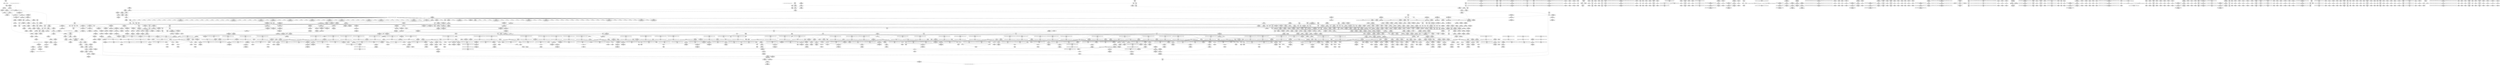 digraph {
	CE0x48f32e0 [shape=record,shape=Mrecord,label="{CE0x48f32e0|get_current:_bb}"]
	CE0x48c7600 [shape=record,shape=Mrecord,label="{CE0x48c7600|avc_has_perm:_ssid|Function::avc_has_perm&Arg::ssid::|*SummSink*}"]
	CE0x4917720 [shape=record,shape=Mrecord,label="{CE0x4917720|get_current:_tmp1}"]
	CE0x4897e00 [shape=record,shape=Mrecord,label="{CE0x4897e00|80:_i32,_112:_i8*,_:_CMRE_38,39_}"]
	CE0x4919a30 [shape=record,shape=Mrecord,label="{CE0x4919a30|rcu_read_unlock:_call|include/linux/rcupdate.h,933|*SummSink*}"]
	CE0x49412a0 [shape=record,shape=Mrecord,label="{CE0x49412a0|task_sid:_tmp22|security/selinux/hooks.c,208}"]
	CE0x49035e0 [shape=record,shape=Mrecord,label="{CE0x49035e0|_call_void_lockdep_rcu_suspicious(i8*_getelementptr_inbounds_(_25_x_i8_,_25_x_i8_*_.str45,_i32_0,_i32_0),_i32_883,_i8*_getelementptr_inbounds_(_42_x_i8_,_42_x_i8_*_.str46,_i32_0,_i32_0))_#10,_!dbg_!27728|include/linux/rcupdate.h,882|*SummSource*}"]
	CE0x48fae30 [shape=record,shape=Mrecord,label="{CE0x48fae30|ipc_alloc_security:_tmp12|security/selinux/hooks.c,5093}"]
	CE0x49a53e0 [shape=record,shape=Mrecord,label="{CE0x49a53e0|__rcu_read_unlock:_tmp4|include/linux/rcupdate.h,244|*SummSource*}"]
	CE0x4946d70 [shape=record,shape=Mrecord,label="{CE0x4946d70|task_sid:_tmp4|*LoadInst*|security/selinux/hooks.c,208}"]
	CE0x48c2720 [shape=record,shape=Mrecord,label="{CE0x48c2720|0:_i16,_4:_i32,_:_CMRE_0,2_|*MultipleSource*|security/selinux/hooks.c,5394|security/selinux/hooks.c,5394|security/selinux/hooks.c,5399}"]
	CE0x4941990 [shape=record,shape=Mrecord,label="{CE0x4941990|task_sid:_tmp24|security/selinux/hooks.c,208|*SummSource*}"]
	CE0x499a430 [shape=record,shape=Mrecord,label="{CE0x499a430|GLOBAL:_lock_acquire|*Constant*|*SummSink*}"]
	CE0x49280d0 [shape=record,shape=Mrecord,label="{CE0x49280d0|GLOBAL:___kmalloc|*Constant*|*SummSource*}"]
	CE0x49b9440 [shape=record,shape=Mrecord,label="{CE0x49b9440|_call_void_lock_release(%struct.lockdep_map*_%map,_i32_1,_i64_ptrtoint_(i8*_blockaddress(_rcu_lock_release,_%__here)_to_i64))_#10,_!dbg_!27716|include/linux/rcupdate.h,423|*SummSink*}"]
	CE0x487b270 [shape=record,shape=Mrecord,label="{CE0x487b270|80:_i32,_112:_i8*,_:_CMRE_56,57_}"]
	CE0x4901ff0 [shape=record,shape=Mrecord,label="{CE0x4901ff0|rcu_read_lock:_tmp22|include/linux/rcupdate.h,884|*SummSink*}"]
	CE0x48c0790 [shape=record,shape=Mrecord,label="{CE0x48c0790|i8*_getelementptr_inbounds_(_45_x_i8_,_45_x_i8_*_.str12,_i32_0,_i32_0)|*Constant*|*SummSource*}"]
	CE0x48d8f90 [shape=record,shape=Mrecord,label="{CE0x48d8f90|GLOBAL:_kzalloc|*Constant*}"]
	CE0x4903340 [shape=record,shape=Mrecord,label="{CE0x4903340|i8_1|*Constant*}"]
	CE0x4945270 [shape=record,shape=Mrecord,label="{CE0x4945270|_call_void_lockdep_rcu_suspicious(i8*_getelementptr_inbounds_(_25_x_i8_,_25_x_i8_*_.str45,_i32_0,_i32_0),_i32_934,_i8*_getelementptr_inbounds_(_44_x_i8_,_44_x_i8_*_.str47,_i32_0,_i32_0))_#10,_!dbg_!27726|include/linux/rcupdate.h,933}"]
	CE0x48967e0 [shape=record,shape=Mrecord,label="{CE0x48967e0|80:_i32,_112:_i8*,_:_CMRE_92,96_|*MultipleSource*|Function::selinux_sem_alloc_security&Arg::sma::|security/selinux/hooks.c,5390}"]
	CE0x4919770 [shape=record,shape=Mrecord,label="{CE0x4919770|rcu_read_unlock:_tobool|include/linux/rcupdate.h,933|*SummSource*}"]
	CE0x49ad0e0 [shape=record,shape=Mrecord,label="{CE0x49ad0e0|__preempt_count_add:_do.body}"]
	CE0x48c3880 [shape=record,shape=Mrecord,label="{CE0x48c3880|selinux_sem_alloc_security:_key|security/selinux/hooks.c,5397|*SummSource*}"]
	CE0x489bad0 [shape=record,shape=Mrecord,label="{CE0x489bad0|kzalloc:_call|include/linux/slab.h,578|*SummSource*}"]
	CE0x49365f0 [shape=record,shape=Mrecord,label="{CE0x49365f0|i64*_getelementptr_inbounds_(_13_x_i64_,_13_x_i64_*___llvm_gcov_ctr126,_i64_0,_i64_8)|*Constant*|*SummSource*}"]
	CE0x487c7b0 [shape=record,shape=Mrecord,label="{CE0x487c7b0|80:_i32,_112:_i8*,_:_CMRE_61,62_}"]
	CE0x48ff770 [shape=record,shape=Mrecord,label="{CE0x48ff770|i64*_getelementptr_inbounds_(_11_x_i64_,_11_x_i64_*___llvm_gcov_ctr127,_i64_0,_i64_8)|*Constant*|*SummSink*}"]
	CE0x493c880 [shape=record,shape=Mrecord,label="{CE0x493c880|task_sid:_land.lhs.true}"]
	CE0x48ff420 [shape=record,shape=Mrecord,label="{CE0x48ff420|ipc_alloc_security:_tmp5|security/selinux/hooks.c,5084|*SummSource*}"]
	CE0x48c3070 [shape=record,shape=Mrecord,label="{CE0x48c3070|i64*_getelementptr_inbounds_(_6_x_i64_,_6_x_i64_*___llvm_gcov_ctr301,_i64_0,_i64_4)|*Constant*|*SummSource*}"]
	CE0x49075c0 [shape=record,shape=Mrecord,label="{CE0x49075c0|0:_i8,_:_GCMR_rcu_read_lock.__warned_internal_global_i8_0,_section_.data.unlikely_,_align_1:_elem_0:default:}"]
	CE0x487f710 [shape=record,shape=Mrecord,label="{CE0x487f710|selinux_sem_alloc_security:_if.end|*SummSink*}"]
	CE0x48cc770 [shape=record,shape=Mrecord,label="{CE0x48cc770|selinux_sem_alloc_security:_tmp19|security/selinux/hooks.c,5405|*SummSink*}"]
	CE0x48854f0 [shape=record,shape=Mrecord,label="{CE0x48854f0|selinux_sem_alloc_security:_tmp7|security/selinux/hooks.c,5392|*SummSink*}"]
	CE0x48f2030 [shape=record,shape=Mrecord,label="{CE0x48f2030|current_sid:_sid|security/selinux/hooks.c,220}"]
	CE0x48fd080 [shape=record,shape=Mrecord,label="{CE0x48fd080|kmalloc:_entry|*SummSource*}"]
	CE0x4944380 [shape=record,shape=Mrecord,label="{CE0x4944380|task_sid:_tmp9|security/selinux/hooks.c,208}"]
	CE0x4901120 [shape=record,shape=Mrecord,label="{CE0x4901120|rcu_read_lock:_tmp21|include/linux/rcupdate.h,884|*SummSource*}"]
	CE0x4927000 [shape=record,shape=Mrecord,label="{CE0x4927000|cred_sid:_tmp6|security/selinux/hooks.c,197}"]
	CE0x49429e0 [shape=record,shape=Mrecord,label="{CE0x49429e0|i64*_getelementptr_inbounds_(_13_x_i64_,_13_x_i64_*___llvm_gcov_ctr126,_i64_0,_i64_11)|*Constant*|*SummSink*}"]
	CE0x49abca0 [shape=record,shape=Mrecord,label="{CE0x49abca0|__preempt_count_add:_tmp3|*SummSink*}"]
	CE0x4872da0 [shape=record,shape=Mrecord,label="{CE0x4872da0|GLOBAL:_get_current|*Constant*|*SummSource*}"]
	CE0x48e5c60 [shape=record,shape=Mrecord,label="{CE0x48e5c60|ipc_alloc_security:_sclass2|security/selinux/hooks.c,5088|*SummSink*}"]
	CE0x4982790 [shape=record,shape=Mrecord,label="{CE0x4982790|rcu_read_unlock:_tmp6|include/linux/rcupdate.h,933|*SummSink*}"]
	CE0x48ecc60 [shape=record,shape=Mrecord,label="{CE0x48ecc60|rcu_lock_acquire:___here|*SummSink*}"]
	CE0x487bc50 [shape=record,shape=Mrecord,label="{CE0x487bc50|80:_i32,_112:_i8*,_:_CMRE_17,18_}"]
	CE0x4904a10 [shape=record,shape=Mrecord,label="{CE0x4904a10|i32_883|*Constant*|*SummSource*}"]
	CE0x49893b0 [shape=record,shape=Mrecord,label="{CE0x49893b0|rcu_lock_acquire:_tmp1|*SummSink*}"]
	CE0x4933880 [shape=record,shape=Mrecord,label="{CE0x4933880|rcu_read_unlock:_tmp6|include/linux/rcupdate.h,933}"]
	CE0x48ed5b0 [shape=record,shape=Mrecord,label="{CE0x48ed5b0|_call_void_mcount()_#3|*SummSink*}"]
	CE0x49b1810 [shape=record,shape=Mrecord,label="{CE0x49b1810|__preempt_count_sub:_tmp3|*SummSource*}"]
	CE0x49b73a0 [shape=record,shape=Mrecord,label="{CE0x49b73a0|__rcu_read_unlock:_tmp|*SummSource*}"]
	CE0x48f9730 [shape=record,shape=Mrecord,label="{CE0x48f9730|i64*_getelementptr_inbounds_(_2_x_i64_,_2_x_i64_*___llvm_gcov_ctr182,_i64_0,_i64_0)|*Constant*}"]
	CE0x492e7e0 [shape=record,shape=Mrecord,label="{CE0x492e7e0|rcu_read_lock:_tmp3|*SummSource*}"]
	CE0x49387c0 [shape=record,shape=Mrecord,label="{CE0x49387c0|task_sid:_tmp21|security/selinux/hooks.c,208|*SummSource*}"]
	CE0x49226e0 [shape=record,shape=Mrecord,label="{CE0x49226e0|rcu_lock_acquire:_bb|*SummSink*}"]
	CE0x48f5b90 [shape=record,shape=Mrecord,label="{CE0x48f5b90|task_sid:_tobool1|security/selinux/hooks.c,208}"]
	CE0x4911e30 [shape=record,shape=Mrecord,label="{CE0x4911e30|get_current:_tmp2|*SummSink*}"]
	CE0x48f3fe0 [shape=record,shape=Mrecord,label="{CE0x48f3fe0|rcu_read_lock:_tobool|include/linux/rcupdate.h,882|*SummSource*}"]
	CE0x49015a0 [shape=record,shape=Mrecord,label="{CE0x49015a0|rcu_read_lock:_tmp20|include/linux/rcupdate.h,882|*SummSink*}"]
	CE0x4897f30 [shape=record,shape=Mrecord,label="{CE0x4897f30|80:_i32,_112:_i8*,_:_CMRE_39,40_}"]
	CE0x48a4bd0 [shape=record,shape=Mrecord,label="{CE0x48a4bd0|selinux_sem_alloc_security:_tobool7|security/selinux/hooks.c,5401|*SummSource*}"]
	CE0x49bc710 [shape=record,shape=Mrecord,label="{CE0x49bc710|__preempt_count_add:_tmp3}"]
	CE0x48ca740 [shape=record,shape=Mrecord,label="{CE0x48ca740|i32_218|*Constant*}"]
	CE0x49927b0 [shape=record,shape=Mrecord,label="{CE0x49927b0|GLOBAL:___rcu_read_unlock|*Constant*|*SummSink*}"]
	CE0x48f6980 [shape=record,shape=Mrecord,label="{CE0x48f6980|task_sid:_tmp12|security/selinux/hooks.c,208|*SummSource*}"]
	CE0x48e7e40 [shape=record,shape=Mrecord,label="{CE0x48e7e40|task_sid:_tmp26|security/selinux/hooks.c,208|*SummSink*}"]
	CE0x49b7f00 [shape=record,shape=Mrecord,label="{CE0x49b7f00|_call_void_lock_acquire(%struct.lockdep_map*_%map,_i32_0,_i32_0,_i32_2,_i32_0,_%struct.lockdep_map*_null,_i64_ptrtoint_(i8*_blockaddress(_rcu_lock_acquire,_%__here)_to_i64))_#10,_!dbg_!27716|include/linux/rcupdate.h,418|*SummSink*}"]
	CE0x48ed460 [shape=record,shape=Mrecord,label="{CE0x48ed460|task_sid:_tmp15|security/selinux/hooks.c,208|*SummSource*}"]
	CE0x48d65d0 [shape=record,shape=Mrecord,label="{CE0x48d65d0|kmalloc:_tmp2}"]
	CE0x4934a50 [shape=record,shape=Mrecord,label="{CE0x4934a50|i32_0|*Constant*}"]
	CE0x49b6970 [shape=record,shape=Mrecord,label="{CE0x49b6970|__rcu_read_unlock:_tmp5|include/linux/rcupdate.h,244|*SummSource*}"]
	CE0x4989150 [shape=record,shape=Mrecord,label="{CE0x4989150|rcu_read_unlock:_tmp14|include/linux/rcupdate.h,933|*SummSink*}"]
	CE0x49259a0 [shape=record,shape=Mrecord,label="{CE0x49259a0|i64_3|*Constant*}"]
	CE0x49ac020 [shape=record,shape=Mrecord,label="{CE0x49ac020|__preempt_count_sub:_tmp4|./arch/x86/include/asm/preempt.h,77}"]
	CE0x4918070 [shape=record,shape=Mrecord,label="{CE0x4918070|ipc_alloc_security:_tmp}"]
	CE0x4923670 [shape=record,shape=Mrecord,label="{CE0x4923670|rcu_read_unlock:_tmp1}"]
	CE0x48d72b0 [shape=record,shape=Mrecord,label="{CE0x48d72b0|GLOBAL:_task_sid.__warned|Global_var:task_sid.__warned|*SummSink*}"]
	CE0x48944d0 [shape=record,shape=Mrecord,label="{CE0x48944d0|80:_i32,_112:_i8*,_:_CMRE_50,51_}"]
	CE0x48f17a0 [shape=record,shape=Mrecord,label="{CE0x48f17a0|current_sid:_tmp23|security/selinux/hooks.c,218}"]
	CE0x488ae30 [shape=record,shape=Mrecord,label="{CE0x488ae30|rcu_read_unlock:_land.lhs.true|*SummSource*}"]
	CE0x4945820 [shape=record,shape=Mrecord,label="{CE0x4945820|rcu_read_unlock:_tmp15|include/linux/rcupdate.h,933|*SummSink*}"]
	CE0x4892a80 [shape=record,shape=Mrecord,label="{CE0x4892a80|80:_i32,_112:_i8*,_:_CMRE_9,10_}"]
	CE0x4931cf0 [shape=record,shape=Mrecord,label="{CE0x4931cf0|cred_sid:_tmp4|*LoadInst*|security/selinux/hooks.c,196|*SummSink*}"]
	CE0x48cedd0 [shape=record,shape=Mrecord,label="{CE0x48cedd0|selinux_sem_alloc_security:_sem_perm9|security/selinux/hooks.c,5402|*SummSink*}"]
	CE0x48d75f0 [shape=record,shape=Mrecord,label="{CE0x48d75f0|kzalloc:_tmp|*SummSource*}"]
	CE0x48dcf90 [shape=record,shape=Mrecord,label="{CE0x48dcf90|i64*_getelementptr_inbounds_(_11_x_i64_,_11_x_i64_*___llvm_gcov_ctr125,_i64_0,_i64_0)|*Constant*|*SummSource*}"]
	CE0x4898850 [shape=record,shape=Mrecord,label="{CE0x4898850|_ret_%struct.task_struct*_%tmp4,_!dbg_!27714|./arch/x86/include/asm/current.h,14|*SummSink*}"]
	CE0x48f7600 [shape=record,shape=Mrecord,label="{CE0x48f7600|kzalloc:_bb}"]
	CE0x492b860 [shape=record,shape=Mrecord,label="{CE0x492b860|kzalloc:_tmp|*SummSink*}"]
	CE0x4988d70 [shape=record,shape=Mrecord,label="{CE0x4988d70|__preempt_count_sub:_sub|./arch/x86/include/asm/preempt.h,77|*SummSource*}"]
	CE0x4932ef0 [shape=record,shape=Mrecord,label="{CE0x4932ef0|i64*_getelementptr_inbounds_(_4_x_i64_,_4_x_i64_*___llvm_gcov_ctr128,_i64_0,_i64_2)|*Constant*|*SummSource*}"]
	CE0x4944a50 [shape=record,shape=Mrecord,label="{CE0x4944a50|task_sid:_do.end}"]
	CE0x49423d0 [shape=record,shape=Mrecord,label="{CE0x49423d0|task_sid:_tmp24|security/selinux/hooks.c,208}"]
	CE0x493aa40 [shape=record,shape=Mrecord,label="{CE0x493aa40|_call_void_mcount()_#3|*SummSink*}"]
	CE0x499af10 [shape=record,shape=Mrecord,label="{CE0x499af10|__rcu_read_unlock:_tmp2}"]
	CE0x4945580 [shape=record,shape=Mrecord,label="{CE0x4945580|rcu_read_unlock:_tmp15|include/linux/rcupdate.h,933}"]
	CE0x48f2f40 [shape=record,shape=Mrecord,label="{CE0x48f2f40|current_sid:_tmp24|security/selinux/hooks.c,220|*SummSource*}"]
	"CONST[source:1(input),value:2(dynamic)][purpose:{object}]"
	CE0x48902d0 [shape=record,shape=Mrecord,label="{CE0x48902d0|80:_i32,_112:_i8*,_:_CMRE_14,15_}"]
	CE0x49e6540 [shape=record,shape=Mrecord,label="{CE0x49e6540|__preempt_count_sub:_tmp|*SummSource*}"]
	CE0x489ddf0 [shape=record,shape=Mrecord,label="{CE0x489ddf0|ipc_alloc_security:_retval.0|*SummSink*}"]
	CE0x49269e0 [shape=record,shape=Mrecord,label="{CE0x49269e0|task_sid:_tmp5|security/selinux/hooks.c,208|*SummSink*}"]
	"CONST[source:0(mediator),value:0(static)][purpose:{operation}]"
	CE0x4880390 [shape=record,shape=Mrecord,label="{CE0x4880390|i64_0|*Constant*|*SummSource*}"]
	CE0x491bda0 [shape=record,shape=Mrecord,label="{CE0x491bda0|ipc_alloc_security:_tmp6|security/selinux/hooks.c,5084}"]
	CE0x49266b0 [shape=record,shape=Mrecord,label="{CE0x49266b0|_call_void_mcount()_#3|*SummSource*}"]
	CE0x49284e0 [shape=record,shape=Mrecord,label="{CE0x49284e0|task_sid:_tobool1|security/selinux/hooks.c,208|*SummSink*}"]
	CE0x49ba840 [shape=record,shape=Mrecord,label="{CE0x49ba840|i64*_getelementptr_inbounds_(_4_x_i64_,_4_x_i64_*___llvm_gcov_ctr133,_i64_0,_i64_3)|*Constant*|*SummSource*}"]
	CE0x491b190 [shape=record,shape=Mrecord,label="{CE0x491b190|ipc_alloc_security:_sclass2|security/selinux/hooks.c,5088}"]
	CE0x499fe80 [shape=record,shape=Mrecord,label="{CE0x499fe80|i64*_getelementptr_inbounds_(_4_x_i64_,_4_x_i64_*___llvm_gcov_ctr130,_i64_0,_i64_1)|*Constant*|*SummSink*}"]
	CE0x48e6ee0 [shape=record,shape=Mrecord,label="{CE0x48e6ee0|ipc_alloc_security:_tmp11|security/selinux/hooks.c,5090|*SummSource*}"]
	CE0x4894f40 [shape=record,shape=Mrecord,label="{CE0x4894f40|ipc_alloc_security:_call|security/selinux/hooks.c,5083|*SummSink*}"]
	CE0x48915d0 [shape=record,shape=Mrecord,label="{CE0x48915d0|GLOBAL:___llvm_gcov_ctr301|Global_var:__llvm_gcov_ctr301}"]
	CE0x49b9950 [shape=record,shape=Mrecord,label="{CE0x49b9950|GLOBAL:_lock_release|*Constant*|*SummSource*}"]
	CE0x48986c0 [shape=record,shape=Mrecord,label="{CE0x48986c0|_ret_%struct.task_struct*_%tmp4,_!dbg_!27714|./arch/x86/include/asm/current.h,14|*SummSource*}"]
	CE0x49b7be0 [shape=record,shape=Mrecord,label="{CE0x49b7be0|__rcu_read_lock:_tmp3}"]
	CE0x49461c0 [shape=record,shape=Mrecord,label="{CE0x49461c0|__rcu_read_lock:_tmp4|include/linux/rcupdate.h,239|*SummSink*}"]
	CE0x48a49a0 [shape=record,shape=Mrecord,label="{CE0x48a49a0|selinux_sem_alloc_security:_tobool7|security/selinux/hooks.c,5401}"]
	CE0x48c7f80 [shape=record,shape=Mrecord,label="{CE0x48c7f80|_ret_i32_%retval.0,_!dbg_!27728|security/selinux/avc.c,775}"]
	CE0x49061f0 [shape=record,shape=Mrecord,label="{CE0x49061f0|rcu_read_lock:_tobool|include/linux/rcupdate.h,882}"]
	CE0x49a4720 [shape=record,shape=Mrecord,label="{CE0x49a4720|__rcu_read_unlock:_do.end|*SummSource*}"]
	CE0x4936b00 [shape=record,shape=Mrecord,label="{CE0x4936b00|i8*_getelementptr_inbounds_(_25_x_i8_,_25_x_i8_*_.str3,_i32_0,_i32_0)|*Constant*}"]
	CE0x4999e40 [shape=record,shape=Mrecord,label="{CE0x4999e40|rcu_lock_acquire:_tmp5|include/linux/rcupdate.h,418|*SummSource*}"]
	CE0x4927710 [shape=record,shape=Mrecord,label="{CE0x4927710|rcu_lock_acquire:_entry}"]
	CE0x4938460 [shape=record,shape=Mrecord,label="{CE0x4938460|task_sid:_tmp22|security/selinux/hooks.c,208|*SummSource*}"]
	CE0x48c05a0 [shape=record,shape=Mrecord,label="{CE0x48c05a0|i32_218|*Constant*|*SummSink*}"]
	CE0x49c0060 [shape=record,shape=Mrecord,label="{CE0x49c0060|i64*_getelementptr_inbounds_(_4_x_i64_,_4_x_i64_*___llvm_gcov_ctr134,_i64_0,_i64_3)|*Constant*|*SummSource*}"]
	CE0x48e8b80 [shape=record,shape=Mrecord,label="{CE0x48e8b80|task_sid:_call7|security/selinux/hooks.c,208|*SummSink*}"]
	CE0x48fa5f0 [shape=record,shape=Mrecord,label="{CE0x48fa5f0|_call_void_mcount()_#3}"]
	CE0x4916530 [shape=record,shape=Mrecord,label="{CE0x4916530|GLOBAL:___rcu_read_lock|*Constant*|*SummSource*}"]
	CE0x4907370 [shape=record,shape=Mrecord,label="{CE0x4907370|rcu_read_lock:_tmp8|include/linux/rcupdate.h,882}"]
	CE0x4928890 [shape=record,shape=Mrecord,label="{CE0x4928890|_ret_i8*_%call,_!dbg_!27714|include/linux/slab.h,429|*SummSource*}"]
	CE0x4944740 [shape=record,shape=Mrecord,label="{CE0x4944740|cred_sid:_tmp1|*SummSource*}"]
	CE0x48f3410 [shape=record,shape=Mrecord,label="{CE0x48f3410|get_current:_bb|*SummSource*}"]
	CE0x4941cb0 [shape=record,shape=Mrecord,label="{CE0x4941cb0|task_sid:_tmp23|security/selinux/hooks.c,208|*SummSource*}"]
	CE0x48eb6f0 [shape=record,shape=Mrecord,label="{CE0x48eb6f0|rcu_lock_acquire:_tmp7|*SummSink*}"]
	CE0x4942a50 [shape=record,shape=Mrecord,label="{CE0x4942a50|task_sid:_tmp24|security/selinux/hooks.c,208|*SummSink*}"]
	CE0x48fda90 [shape=record,shape=Mrecord,label="{CE0x48fda90|ipc_free_security:_tmp1}"]
	CE0x49323e0 [shape=record,shape=Mrecord,label="{CE0x49323e0|rcu_read_unlock:_tmp3|*SummSink*}"]
	CE0x4933fe0 [shape=record,shape=Mrecord,label="{CE0x4933fe0|i32_1|*Constant*}"]
	CE0x49a5c40 [shape=record,shape=Mrecord,label="{CE0x49a5c40|i64*_getelementptr_inbounds_(_4_x_i64_,_4_x_i64_*___llvm_gcov_ctr133,_i64_0,_i64_2)|*Constant*|*SummSource*}"]
	CE0x4896dc0 [shape=record,shape=Mrecord,label="{CE0x4896dc0|selinux_sem_alloc_security:_tmp5|security/selinux/hooks.c,5391}"]
	CE0x493a550 [shape=record,shape=Mrecord,label="{CE0x493a550|_call_void_mcount()_#3|*SummSource*}"]
	CE0x48a59b0 [shape=record,shape=Mrecord,label="{CE0x48a59b0|i32_10|*Constant*|*SummSink*}"]
	CE0x48ff8e0 [shape=record,shape=Mrecord,label="{CE0x48ff8e0|rcu_read_lock:_tmp15|include/linux/rcupdate.h,882|*SummSink*}"]
	CE0x49a33a0 [shape=record,shape=Mrecord,label="{CE0x49a33a0|__preempt_count_add:_tmp1|*SummSink*}"]
	CE0x4990db0 [shape=record,shape=Mrecord,label="{CE0x4990db0|rcu_lock_release:_entry|*SummSource*}"]
	CE0x4938e20 [shape=record,shape=Mrecord,label="{CE0x4938e20|i8*_getelementptr_inbounds_(_41_x_i8_,_41_x_i8_*_.str44,_i32_0,_i32_0)|*Constant*}"]
	CE0x4990c40 [shape=record,shape=Mrecord,label="{CE0x4990c40|_call_void_rcu_lock_release(%struct.lockdep_map*_rcu_lock_map)_#10,_!dbg_!27733|include/linux/rcupdate.h,935|*SummSink*}"]
	CE0x49baf60 [shape=record,shape=Mrecord,label="{CE0x49baf60|GLOBAL:_lock_acquire|*Constant*|*SummSource*}"]
	CE0x49d47e0 [shape=record,shape=Mrecord,label="{CE0x49d47e0|__preempt_count_sub:_do.body|*SummSink*}"]
	CE0x487a8e0 [shape=record,shape=Mrecord,label="{CE0x487a8e0|80:_i32,_112:_i8*,_:_CMRE_22,23_}"]
	CE0x48d7be0 [shape=record,shape=Mrecord,label="{CE0x48d7be0|ipc_free_security:_tmp5|security/selinux/hooks.c,5097|*SummSource*}"]
	CE0x48f7030 [shape=record,shape=Mrecord,label="{CE0x48f7030|rcu_read_lock:_call|include/linux/rcupdate.h,882|*SummSource*}"]
	CE0x493ada0 [shape=record,shape=Mrecord,label="{CE0x493ada0|_call_void_rcu_read_lock()_#10,_!dbg_!27712|security/selinux/hooks.c,207}"]
	CE0x4879f00 [shape=record,shape=Mrecord,label="{CE0x4879f00|80:_i32,_112:_i8*,_:_CMRE_36,37_}"]
	CE0x48a5c30 [shape=record,shape=Mrecord,label="{CE0x48a5c30|0:_i8,_8:_i32,_24:_%struct.selinux_audit_data*,_:_SCMRE_0,1_|*MultipleSource*|security/selinux/hooks.c, 5386|security/selinux/hooks.c,5396}"]
	CE0x4922f20 [shape=record,shape=Mrecord,label="{CE0x4922f20|__preempt_count_add:_entry}"]
	CE0x49b95b0 [shape=record,shape=Mrecord,label="{CE0x49b95b0|i64*_getelementptr_inbounds_(_4_x_i64_,_4_x_i64_*___llvm_gcov_ctr133,_i64_0,_i64_3)|*Constant*}"]
	CE0x4896010 [shape=record,shape=Mrecord,label="{CE0x4896010|ipc_alloc_security:_task|Function::ipc_alloc_security&Arg::task::}"]
	CE0x48fcc00 [shape=record,shape=Mrecord,label="{CE0x48fcc00|%struct.ipc_security_struct*_null|*Constant*|*SummSource*}"]
	CE0x489a7e0 [shape=record,shape=Mrecord,label="{CE0x489a7e0|selinux_sem_alloc_security:_tmp21|security/selinux/hooks.c,5406|*SummSource*}"]
	CE0x49119e0 [shape=record,shape=Mrecord,label="{CE0x49119e0|ipc_alloc_security:_retval.0}"]
	CE0x492ef80 [shape=record,shape=Mrecord,label="{CE0x492ef80|i64*_getelementptr_inbounds_(_11_x_i64_,_11_x_i64_*___llvm_gcov_ctr127,_i64_0,_i64_1)|*Constant*|*SummSink*}"]
	CE0x48f30d0 [shape=record,shape=Mrecord,label="{CE0x48f30d0|current_sid:_tmp24|security/selinux/hooks.c,220|*SummSink*}"]
	CE0x48984e0 [shape=record,shape=Mrecord,label="{CE0x48984e0|get_current:_entry|*SummSink*}"]
	CE0x48c3f60 [shape=record,shape=Mrecord,label="{CE0x48c3f60|selinux_sem_alloc_security:_tmp10|security/selinux/hooks.c,5397|*SummSink*}"]
	CE0x4868110 [shape=record,shape=Mrecord,label="{CE0x4868110|GLOBAL:_current_sid.__warned|Global_var:current_sid.__warned|*SummSource*}"]
	CE0x4875320 [shape=record,shape=Mrecord,label="{CE0x4875320|%struct.task_struct*_(%struct.task_struct**)*_asm_movq_%gs:$_1:P_,$0_,_r,im,_dirflag_,_fpsr_,_flags_|*SummSink*}"]
	CE0x48ddd20 [shape=record,shape=Mrecord,label="{CE0x48ddd20|i64*_getelementptr_inbounds_(_2_x_i64_,_2_x_i64_*___llvm_gcov_ctr109,_i64_0,_i64_0)|*Constant*|*SummSource*}"]
	CE0x48e4250 [shape=record,shape=Mrecord,label="{CE0x48e4250|_ret_void,_!dbg_!27719|./arch/x86/include/asm/preempt.h,73}"]
	CE0x4897360 [shape=record,shape=Mrecord,label="{CE0x4897360|selinux_sem_alloc_security:_sma|Function::selinux_sem_alloc_security&Arg::sma::|*SummSource*}"]
	CE0x4991b10 [shape=record,shape=Mrecord,label="{CE0x4991b10|rcu_lock_release:_map|Function::rcu_lock_release&Arg::map::|*SummSink*}"]
	CE0x49a3f70 [shape=record,shape=Mrecord,label="{CE0x49a3f70|rcu_lock_release:_tmp7|*SummSink*}"]
	CE0x48fcdb0 [shape=record,shape=Mrecord,label="{CE0x48fcdb0|kmalloc:_flags|Function::kmalloc&Arg::flags::|*SummSource*}"]
	CE0x48e07a0 [shape=record,shape=Mrecord,label="{CE0x48e07a0|i64*_getelementptr_inbounds_(_11_x_i64_,_11_x_i64_*___llvm_gcov_ctr125,_i64_0,_i64_0)|*Constant*|*SummSink*}"]
	CE0x490f400 [shape=record,shape=Mrecord,label="{CE0x490f400|i64_0|*Constant*}"]
	CE0x49bb370 [shape=record,shape=Mrecord,label="{CE0x49bb370|__rcu_read_unlock:_tmp|*SummSink*}"]
	CE0x4939690 [shape=record,shape=Mrecord,label="{CE0x4939690|_call_void_lockdep_rcu_suspicious(i8*_getelementptr_inbounds_(_25_x_i8_,_25_x_i8_*_.str3,_i32_0,_i32_0),_i32_208,_i8*_getelementptr_inbounds_(_41_x_i8_,_41_x_i8_*_.str44,_i32_0,_i32_0))_#10,_!dbg_!27732|security/selinux/hooks.c,208}"]
	CE0x4876530 [shape=record,shape=Mrecord,label="{CE0x4876530|i8*_getelementptr_inbounds_(_25_x_i8_,_25_x_i8_*_.str3,_i32_0,_i32_0)|*Constant*}"]
	CE0x49a7450 [shape=record,shape=Mrecord,label="{CE0x49a7450|rcu_lock_acquire:_indirectgoto}"]
	CE0x48f92f0 [shape=record,shape=Mrecord,label="{CE0x48f92f0|ipc_free_security:_tmp4|*LoadInst*|security/selinux/hooks.c,5097|*SummSource*}"]
	CE0x4880130 [shape=record,shape=Mrecord,label="{CE0x4880130|GLOBAL:___llvm_gcov_ctr317|Global_var:__llvm_gcov_ctr317|*SummSink*}"]
	CE0x4922d90 [shape=record,shape=Mrecord,label="{CE0x4922d90|GLOBAL:___llvm_gcov_ctr132|Global_var:__llvm_gcov_ctr132|*SummSink*}"]
	CE0x48de900 [shape=record,shape=Mrecord,label="{CE0x48de900|current_sid:_if.then}"]
	CE0x4990080 [shape=record,shape=Mrecord,label="{CE0x4990080|rcu_read_unlock:_tmp22|include/linux/rcupdate.h,935|*SummSink*}"]
	CE0x498d2a0 [shape=record,shape=Mrecord,label="{CE0x498d2a0|rcu_lock_acquire:___here|*SummSource*}"]
	CE0x49107c0 [shape=record,shape=Mrecord,label="{CE0x49107c0|ipc_alloc_security:_call1|security/selinux/hooks.c,5087|*SummSink*}"]
	CE0x490f880 [shape=record,shape=Mrecord,label="{CE0x490f880|i64*_getelementptr_inbounds_(_6_x_i64_,_6_x_i64_*___llvm_gcov_ctr301,_i64_0,_i64_4)|*Constant*|*SummSink*}"]
	CE0x48eced0 [shape=record,shape=Mrecord,label="{CE0x48eced0|task_sid:_tmp14|security/selinux/hooks.c,208|*SummSource*}"]
	CE0x48f65d0 [shape=record,shape=Mrecord,label="{CE0x48f65d0|task_sid:_tmp11|security/selinux/hooks.c,208|*SummSink*}"]
	CE0x48e4360 [shape=record,shape=Mrecord,label="{CE0x48e4360|__preempt_count_add:_val|Function::__preempt_count_add&Arg::val::}"]
	CE0x489f0f0 [shape=record,shape=Mrecord,label="{CE0x489f0f0|current_sid:_do.end|*SummSink*}"]
	CE0x4900880 [shape=record,shape=Mrecord,label="{CE0x4900880|i64*_getelementptr_inbounds_(_11_x_i64_,_11_x_i64_*___llvm_gcov_ctr127,_i64_0,_i64_9)|*Constant*|*SummSink*}"]
	CE0x4887fe0 [shape=record,shape=Mrecord,label="{CE0x4887fe0|current_sid:_tmp15|security/selinux/hooks.c,218|*SummSink*}"]
	CE0x4934b00 [shape=record,shape=Mrecord,label="{CE0x4934b00|task_sid:_real_cred|security/selinux/hooks.c,208}"]
	CE0x499ff60 [shape=record,shape=Mrecord,label="{CE0x499ff60|rcu_lock_acquire:_tmp1|*SummSource*}"]
	CE0x488a7b0 [shape=record,shape=Mrecord,label="{CE0x488a7b0|rcu_read_unlock:_tmp|*SummSource*}"]
	CE0x490c550 [shape=record,shape=Mrecord,label="{CE0x490c550|rcu_read_lock:_tmp4|include/linux/rcupdate.h,882|*SummSink*}"]
	CE0x486df80 [shape=record,shape=Mrecord,label="{CE0x486df80|selinux_sem_alloc_security:_return|*SummSink*}"]
	CE0x4890930 [shape=record,shape=Mrecord,label="{CE0x4890930|get_current:_entry}"]
	CE0x492d4b0 [shape=record,shape=Mrecord,label="{CE0x492d4b0|_ret_void,_!dbg_!27735|include/linux/rcupdate.h,938|*SummSource*}"]
	CE0x4919100 [shape=record,shape=Mrecord,label="{CE0x4919100|rcu_read_unlock:_tmp|*SummSink*}"]
	CE0x49cfc60 [shape=record,shape=Mrecord,label="{CE0x49cfc60|i64*_getelementptr_inbounds_(_4_x_i64_,_4_x_i64_*___llvm_gcov_ctr134,_i64_0,_i64_1)|*Constant*|*SummSink*}"]
	CE0x498c6a0 [shape=record,shape=Mrecord,label="{CE0x498c6a0|_call_void_lockdep_rcu_suspicious(i8*_getelementptr_inbounds_(_25_x_i8_,_25_x_i8_*_.str45,_i32_0,_i32_0),_i32_934,_i8*_getelementptr_inbounds_(_44_x_i8_,_44_x_i8_*_.str47,_i32_0,_i32_0))_#10,_!dbg_!27726|include/linux/rcupdate.h,933|*SummSink*}"]
	CE0x48ef7b0 [shape=record,shape=Mrecord,label="{CE0x48ef7b0|i32_78|*Constant*}"]
	CE0x48a6e20 [shape=record,shape=Mrecord,label="{CE0x48a6e20|selinux_sem_alloc_security:_security|security/selinux/hooks.c,5394|*SummSource*}"]
	CE0x48f34f0 [shape=record,shape=Mrecord,label="{CE0x48f34f0|get_current:_bb|*SummSink*}"]
	CE0x48ea050 [shape=record,shape=Mrecord,label="{CE0x48ea050|i64*_getelementptr_inbounds_(_11_x_i64_,_11_x_i64_*___llvm_gcov_ctr125,_i64_0,_i64_10)|*Constant*|*SummSink*}"]
	CE0x490bab0 [shape=record,shape=Mrecord,label="{CE0x490bab0|rcu_read_unlock:_tmp4|include/linux/rcupdate.h,933}"]
	CE0x49c3eb0 [shape=record,shape=Mrecord,label="{CE0x49c3eb0|__preempt_count_add:_bb}"]
	CE0x49160e0 [shape=record,shape=Mrecord,label="{CE0x49160e0|i32_77|*Constant*}"]
	CE0x490d040 [shape=record,shape=Mrecord,label="{CE0x490d040|rcu_read_lock:_tmp4|include/linux/rcupdate.h,882}"]
	CE0x48cbf30 [shape=record,shape=Mrecord,label="{CE0x48cbf30|_ret_void,_!dbg_!27719|security/selinux/hooks.c,5100|*SummSink*}"]
	CE0x48e2000 [shape=record,shape=Mrecord,label="{CE0x48e2000|current_sid:_tmp14|security/selinux/hooks.c,218}"]
	CE0x4910050 [shape=record,shape=Mrecord,label="{CE0x4910050|ipc_alloc_security:_tmp10|security/selinux/hooks.c,5087}"]
	CE0x488aea0 [shape=record,shape=Mrecord,label="{CE0x488aea0|rcu_read_unlock:_land.lhs.true}"]
	CE0x498fe20 [shape=record,shape=Mrecord,label="{CE0x498fe20|i64*_getelementptr_inbounds_(_11_x_i64_,_11_x_i64_*___llvm_gcov_ctr132,_i64_0,_i64_10)|*Constant*|*SummSink*}"]
	CE0x48cdfa0 [shape=record,shape=Mrecord,label="{CE0x48cdfa0|selinux_sem_alloc_security:_tmp16|security/selinux/hooks.c,5402|*SummSink*}"]
	CE0x49849f0 [shape=record,shape=Mrecord,label="{CE0x49849f0|GLOBAL:___preempt_count_sub|*Constant*|*SummSink*}"]
	CE0x48f6e10 [shape=record,shape=Mrecord,label="{CE0x48f6e10|rcu_read_lock:_tobool|include/linux/rcupdate.h,882|*SummSink*}"]
	CE0x4934ca0 [shape=record,shape=Mrecord,label="{CE0x4934ca0|task_sid:_real_cred|security/selinux/hooks.c,208|*SummSink*}"]
	CE0x4880f90 [shape=record,shape=Mrecord,label="{CE0x4880f90|selinux_sem_alloc_security:_sem_perm3|security/selinux/hooks.c,5394|*SummSource*}"]
	CE0x488da90 [shape=record,shape=Mrecord,label="{CE0x488da90|ipc_alloc_security:_task|Function::ipc_alloc_security&Arg::task::|*SummSink*}"]
	CE0x48a3250 [shape=record,shape=Mrecord,label="{CE0x48a3250|avc_has_perm:_entry|*SummSource*}"]
	CE0x48fe3a0 [shape=record,shape=Mrecord,label="{CE0x48fe3a0|GLOBAL:_rcu_read_lock|*Constant*|*SummSource*}"]
	CE0x48edeb0 [shape=record,shape=Mrecord,label="{CE0x48edeb0|task_sid:_tmp16|security/selinux/hooks.c,208|*SummSink*}"]
	CE0x48f6360 [shape=record,shape=Mrecord,label="{CE0x48f6360|_call_void_mcount()_#3|*SummSink*}"]
	CE0x4892020 [shape=record,shape=Mrecord,label="{CE0x4892020|selinux_sem_alloc_security:_tobool|security/selinux/hooks.c,5391}"]
	CE0x49267c0 [shape=record,shape=Mrecord,label="{CE0x49267c0|_call_void_mcount()_#3|*SummSink*}"]
	CE0x4903000 [shape=record,shape=Mrecord,label="{CE0x4903000|rcu_read_lock:_tmp18|include/linux/rcupdate.h,882|*SummSink*}"]
	CE0x4877290 [shape=record,shape=Mrecord,label="{CE0x4877290|80:_i32,_112:_i8*,_:_CMRE_136,144_|*MultipleSource*|Function::selinux_sem_alloc_security&Arg::sma::|security/selinux/hooks.c,5390}"]
	CE0x4937d60 [shape=record,shape=Mrecord,label="{CE0x4937d60|i64*_getelementptr_inbounds_(_13_x_i64_,_13_x_i64_*___llvm_gcov_ctr126,_i64_0,_i64_9)|*Constant*|*SummSink*}"]
	CE0x487abb0 [shape=record,shape=Mrecord,label="{CE0x487abb0|80:_i32,_112:_i8*,_:_CMRE_25,26_}"]
	CE0x4881910 [shape=record,shape=Mrecord,label="{CE0x4881910|selinux_sem_alloc_security:_tmp1|*SummSource*}"]
	CE0x4914ab0 [shape=record,shape=Mrecord,label="{CE0x4914ab0|task_sid:_tmp2}"]
	CE0x49440f0 [shape=record,shape=Mrecord,label="{CE0x49440f0|rcu_read_lock:_tmp|*SummSource*}"]
	CE0x4931bc0 [shape=record,shape=Mrecord,label="{CE0x4931bc0|cred_sid:_tmp4|*LoadInst*|security/selinux/hooks.c,196|*SummSource*}"]
	CE0x49e7e80 [shape=record,shape=Mrecord,label="{CE0x49e7e80|_call_void_mcount()_#3}"]
	CE0x492ce30 [shape=record,shape=Mrecord,label="{CE0x492ce30|rcu_read_unlock:_entry|*SummSink*}"]
	CE0x4922f90 [shape=record,shape=Mrecord,label="{CE0x4922f90|__preempt_count_add:_val|Function::__preempt_count_add&Arg::val::|*SummSink*}"]
	CE0x4942ac0 [shape=record,shape=Mrecord,label="{CE0x4942ac0|task_sid:_tmp26|security/selinux/hooks.c,208|*SummSource*}"]
	CE0x49018e0 [shape=record,shape=Mrecord,label="{CE0x49018e0|rcu_read_lock:_tmp21|include/linux/rcupdate.h,884}"]
	CE0x48e5ec0 [shape=record,shape=Mrecord,label="{CE0x48e5ec0|task_sid:_entry|*SummSink*}"]
	CE0x49c0d50 [shape=record,shape=Mrecord,label="{CE0x49c0d50|i64*_getelementptr_inbounds_(_4_x_i64_,_4_x_i64_*___llvm_gcov_ctr129,_i64_0,_i64_3)|*Constant*|*SummSink*}"]
	CE0x48f6ab0 [shape=record,shape=Mrecord,label="{CE0x48f6ab0|task_sid:_tmp12|security/selinux/hooks.c,208|*SummSink*}"]
	CE0x4926250 [shape=record,shape=Mrecord,label="{CE0x4926250|task_sid:_tmp2|*SummSink*}"]
	CE0x499d5f0 [shape=record,shape=Mrecord,label="{CE0x499d5f0|__preempt_count_add:_tmp5|./arch/x86/include/asm/preempt.h,72|*SummSink*}"]
	CE0x48f6820 [shape=record,shape=Mrecord,label="{CE0x48f6820|task_sid:_tmp12|security/selinux/hooks.c,208}"]
	CE0x4877430 [shape=record,shape=Mrecord,label="{CE0x4877430|80:_i32,_112:_i8*,_:_CMRE_144,152_|*MultipleSource*|Function::selinux_sem_alloc_security&Arg::sma::|security/selinux/hooks.c,5390}"]
	CE0x48c5520 [shape=record,shape=Mrecord,label="{CE0x48c5520|selinux_sem_alloc_security:_tmp11|security/selinux/hooks.c,5399}"]
	CE0x4887490 [shape=record,shape=Mrecord,label="{CE0x4887490|current_sid:_tmp|*SummSource*}"]
	CE0x4945c30 [shape=record,shape=Mrecord,label="{CE0x4945c30|task_sid:_real_cred|security/selinux/hooks.c,208|*SummSource*}"]
	CE0x48efa30 [shape=record,shape=Mrecord,label="{CE0x48efa30|i32_78|*Constant*|*SummSource*}"]
	CE0x4908f00 [shape=record,shape=Mrecord,label="{CE0x4908f00|rcu_read_lock:_tmp11|include/linux/rcupdate.h,882}"]
	CE0x49a22e0 [shape=record,shape=Mrecord,label="{CE0x49a22e0|__preempt_count_sub:_do.end|*SummSource*}"]
	CE0x4932260 [shape=record,shape=Mrecord,label="{CE0x4932260|rcu_read_lock:_do.body|*SummSink*}"]
	CE0x49906d0 [shape=record,shape=Mrecord,label="{CE0x49906d0|rcu_read_unlock:_tmp22|include/linux/rcupdate.h,935|*SummSource*}"]
	CE0x48f96c0 [shape=record,shape=Mrecord,label="{CE0x48f96c0|i64*_getelementptr_inbounds_(_2_x_i64_,_2_x_i64_*___llvm_gcov_ctr182,_i64_0,_i64_0)|*Constant*|*SummSink*}"]
	CE0x4927830 [shape=record,shape=Mrecord,label="{CE0x4927830|_ret_void,_!dbg_!27717|include/linux/rcupdate.h,419|*SummSink*}"]
	CE0x49ab820 [shape=record,shape=Mrecord,label="{CE0x49ab820|_call_void_asm_addl_$1,_%gs:$0_,_*m,ri,*m,_dirflag_,_fpsr_,_flags_(i32*___preempt_count,_i32_%sub,_i32*___preempt_count)_#3,_!dbg_!27717,_!srcloc_!27718|./arch/x86/include/asm/preempt.h,77}"]
	CE0x49a7550 [shape=record,shape=Mrecord,label="{CE0x49a7550|rcu_lock_acquire:_indirectgoto|*SummSource*}"]
	CE0x4913450 [shape=record,shape=Mrecord,label="{CE0x4913450|ipc_alloc_security:_tmp7|security/selinux/hooks.c,5085|*SummSink*}"]
	CE0x48a7bd0 [shape=record,shape=Mrecord,label="{CE0x48a7bd0|selinux_sem_alloc_security:_type|security/selinux/hooks.c,5396}"]
	CE0x48a4000 [shape=record,shape=Mrecord,label="{CE0x48a4000|avc_has_perm:_auditdata|Function::avc_has_perm&Arg::auditdata::}"]
	CE0x49a3190 [shape=record,shape=Mrecord,label="{CE0x49a3190|i64*_getelementptr_inbounds_(_4_x_i64_,_4_x_i64_*___llvm_gcov_ctr129,_i64_0,_i64_1)|*Constant*}"]
	CE0x48d9070 [shape=record,shape=Mrecord,label="{CE0x48d9070|ipc_alloc_security:_tmp1|*SummSource*}"]
	CE0x4895d60 [shape=record,shape=Mrecord,label="{CE0x4895d60|ipc_alloc_security:_sclass|Function::ipc_alloc_security&Arg::sclass::|*SummSource*}"]
	CE0x48f70d0 [shape=record,shape=Mrecord,label="{CE0x48f70d0|task_sid:_land.lhs.true|*SummSource*}"]
	CE0x48ca5d0 [shape=record,shape=Mrecord,label="{CE0x48ca5d0|GLOBAL:_lockdep_rcu_suspicious|*Constant*|*SummSink*}"]
	CE0x4982e00 [shape=record,shape=Mrecord,label="{CE0x4982e00|i64*_getelementptr_inbounds_(_11_x_i64_,_11_x_i64_*___llvm_gcov_ctr132,_i64_0,_i64_0)|*Constant*|*SummSource*}"]
	CE0x49296a0 [shape=record,shape=Mrecord,label="{CE0x49296a0|_call_void_rcu_read_lock()_#10,_!dbg_!27712|security/selinux/hooks.c,207|*SummSink*}"]
	CE0x499af80 [shape=record,shape=Mrecord,label="{CE0x499af80|__rcu_read_unlock:_tmp2|*SummSource*}"]
	CE0x48e2550 [shape=record,shape=Mrecord,label="{CE0x48e2550|i1_true|*Constant*}"]
	CE0x4906f50 [shape=record,shape=Mrecord,label="{CE0x4906f50|GLOBAL:_rcu_read_lock.__warned|Global_var:rcu_read_lock.__warned|*SummSink*}"]
	CE0x48e26d0 [shape=record,shape=Mrecord,label="{CE0x48e26d0|i1_true|*Constant*|*SummSource*}"]
	CE0x48c2410 [shape=record,shape=Mrecord,label="{CE0x48c2410|i32_3|*Constant*|*SummSource*}"]
	CE0x48c1c30 [shape=record,shape=Mrecord,label="{CE0x48c1c30|i32_(i32,_i32,_i16,_i32,_%struct.common_audit_data*)*_bitcast_(i32_(i32,_i32,_i16,_i32,_%struct.common_audit_data.495*)*_avc_has_perm_to_i32_(i32,_i32,_i16,_i32,_%struct.common_audit_data*)*)|*Constant*|*SummSink*}"]
	CE0x48a3c40 [shape=record,shape=Mrecord,label="{CE0x48a3c40|current_sid:_tmp15|security/selinux/hooks.c,218|*SummSource*}"]
	CE0x48766d0 [shape=record,shape=Mrecord,label="{CE0x48766d0|_call_void_mcount()_#3|*SummSink*}"]
	CE0x490da30 [shape=record,shape=Mrecord,label="{CE0x490da30|rcu_read_unlock:_tmp8|include/linux/rcupdate.h,933}"]
	CE0x4881de0 [shape=record,shape=Mrecord,label="{CE0x4881de0|i64_2|*Constant*|*SummSink*}"]
	CE0x4985d90 [shape=record,shape=Mrecord,label="{CE0x4985d90|rcu_read_unlock:_call3|include/linux/rcupdate.h,933}"]
	CE0x48fd280 [shape=record,shape=Mrecord,label="{CE0x48fd280|ipc_alloc_security:_if.end|*SummSource*}"]
	CE0x48871d0 [shape=record,shape=Mrecord,label="{CE0x48871d0|80:_i32,_112:_i8*,_:_CMRE_28,29_}"]
	CE0x4878940 [shape=record,shape=Mrecord,label="{CE0x4878940|i8_1|*Constant*}"]
	CE0x487c060 [shape=record,shape=Mrecord,label="{CE0x487c060|current_sid:_call|security/selinux/hooks.c,218|*SummSource*}"]
	CE0x48ec8b0 [shape=record,shape=Mrecord,label="{CE0x48ec8b0|__preempt_count_sub:_entry|*SummSource*}"]
	CE0x4892140 [shape=record,shape=Mrecord,label="{CE0x4892140|selinux_sem_alloc_security:_tobool|security/selinux/hooks.c,5391|*SummSource*}"]
	CE0x48ea450 [shape=record,shape=Mrecord,label="{CE0x48ea450|current_sid:_tmp20|security/selinux/hooks.c,218|*SummSource*}"]
	CE0x4924ac0 [shape=record,shape=Mrecord,label="{CE0x4924ac0|kzalloc:_tmp1|*SummSink*}"]
	CE0x489f200 [shape=record,shape=Mrecord,label="{CE0x489f200|selinux_sem_alloc_security:_tmp9|security/selinux/hooks.c,5394}"]
	CE0x492c5e0 [shape=record,shape=Mrecord,label="{CE0x492c5e0|_call_void_rcu_read_unlock()_#10,_!dbg_!27748|security/selinux/hooks.c,209}"]
	CE0x49c0530 [shape=record,shape=Mrecord,label="{CE0x49c0530|GLOBAL:___preempt_count|Global_var:__preempt_count|*SummSource*}"]
	CE0x487e750 [shape=record,shape=Mrecord,label="{CE0x487e750|ipc_alloc_security:_perm|Function::ipc_alloc_security&Arg::perm::|*SummSource*}"]
	CE0x4948300 [shape=record,shape=Mrecord,label="{CE0x4948300|%struct.task_struct*_(%struct.task_struct**)*_asm_movq_%gs:$_1:P_,$0_,_r,im,_dirflag_,_fpsr_,_flags_}"]
	CE0x498a5d0 [shape=record,shape=Mrecord,label="{CE0x498a5d0|_call_void_asm_sideeffect_,_memory_,_dirflag_,_fpsr_,_flags_()_#3,_!dbg_!27711,_!srcloc_!27714|include/linux/rcupdate.h,244|*SummSource*}"]
	CE0x487f4b0 [shape=record,shape=Mrecord,label="{CE0x487f4b0|80:_i32,_112:_i8*,_:_CMRE_3,4_}"]
	CE0x4909430 [shape=record,shape=Mrecord,label="{CE0x4909430|rcu_read_lock:_tmp12|include/linux/rcupdate.h,882}"]
	CE0x48f2a20 [shape=record,shape=Mrecord,label="{CE0x48f2a20|i64*_getelementptr_inbounds_(_2_x_i64_,_2_x_i64_*___llvm_gcov_ctr98,_i64_0,_i64_0)|*Constant*|*SummSink*}"]
	CE0x487d8b0 [shape=record,shape=Mrecord,label="{CE0x487d8b0|80:_i32,_112:_i8*,_:_CMRE_84,88_|*MultipleSource*|Function::selinux_sem_alloc_security&Arg::sma::|security/selinux/hooks.c,5390}"]
	CE0x4869b90 [shape=record,shape=Mrecord,label="{CE0x4869b90|GLOBAL:_current_sid|*Constant*}"]
	CE0x493c7b0 [shape=record,shape=Mrecord,label="{CE0x493c7b0|task_sid:_land.lhs.true2|*SummSink*}"]
	CE0x48903c0 [shape=record,shape=Mrecord,label="{CE0x48903c0|80:_i32,_112:_i8*,_:_CMRE_15,16_}"]
	CE0x48fe450 [shape=record,shape=Mrecord,label="{CE0x48fe450|GLOBAL:_rcu_read_lock|*Constant*|*SummSink*}"]
	CE0x489c7d0 [shape=record,shape=Mrecord,label="{CE0x489c7d0|COLLAPSED:_GCMRE___llvm_gcov_ctr109_internal_global_2_x_i64_zeroinitializer:_elem_0:default:}"]
	CE0x48ef280 [shape=record,shape=Mrecord,label="{CE0x48ef280|current_sid:_call4|security/selinux/hooks.c,218|*SummSink*}"]
	CE0x49469d0 [shape=record,shape=Mrecord,label="{CE0x49469d0|GLOBAL:_rcu_lock_acquire|*Constant*}"]
	CE0x48e9540 [shape=record,shape=Mrecord,label="{CE0x48e9540|current_sid:_tmp18|security/selinux/hooks.c,218}"]
	CE0x4938190 [shape=record,shape=Mrecord,label="{CE0x4938190|task_sid:_tmp20|security/selinux/hooks.c,208}"]
	CE0x48e9a60 [shape=record,shape=Mrecord,label="{CE0x48e9a60|current_sid:_tmp19|security/selinux/hooks.c,218}"]
	CE0x65fda30 [shape=record,shape=Mrecord,label="{CE0x65fda30|80:_i32,_112:_i8*,_:_CMRE_7,8_}"]
	CE0x48ef4c0 [shape=record,shape=Mrecord,label="{CE0x48ef4c0|GLOBAL:_get_current|*Constant*}"]
	CE0x48f3ef0 [shape=record,shape=Mrecord,label="{CE0x48f3ef0|task_sid:_tmp6|security/selinux/hooks.c,208|*SummSink*}"]
	CE0x4882040 [shape=record,shape=Mrecord,label="{CE0x4882040|selinux_sem_alloc_security:_tmp2|security/selinux/hooks.c,5391|*SummSource*}"]
	CE0x492be80 [shape=record,shape=Mrecord,label="{CE0x492be80|cred_sid:_cred|Function::cred_sid&Arg::cred::|*SummSink*}"]
	CE0x48cdab0 [shape=record,shape=Mrecord,label="{CE0x48cdab0|i64*_getelementptr_inbounds_(_9_x_i64_,_9_x_i64_*___llvm_gcov_ctr317,_i64_0,_i64_8)|*Constant*|*SummSource*}"]
	CE0x48fb1b0 [shape=record,shape=Mrecord,label="{CE0x48fb1b0|ipc_alloc_security:_tmp12|security/selinux/hooks.c,5093|*SummSink*}"]
	CE0x48eb390 [shape=record,shape=Mrecord,label="{CE0x48eb390|rcu_lock_release:___here|*SummSource*}"]
	CE0x48f2db0 [shape=record,shape=Mrecord,label="{CE0x48f2db0|current_sid:_tmp24|security/selinux/hooks.c,220}"]
	CE0x48f97a0 [shape=record,shape=Mrecord,label="{CE0x48f97a0|i64*_getelementptr_inbounds_(_2_x_i64_,_2_x_i64_*___llvm_gcov_ctr182,_i64_0,_i64_0)|*Constant*|*SummSource*}"]
	CE0x4931850 [shape=record,shape=Mrecord,label="{CE0x4931850|rcu_lock_acquire:_map|Function::rcu_lock_acquire&Arg::map::}"]
	CE0x4905270 [shape=record,shape=Mrecord,label="{CE0x4905270|i8*_getelementptr_inbounds_(_42_x_i8_,_42_x_i8_*_.str46,_i32_0,_i32_0)|*Constant*|*SummSource*}"]
	CE0x48c2c20 [shape=record,shape=Mrecord,label="{CE0x48c2c20|ipc_alloc_security:_tmp8|security/selinux/hooks.c,5085}"]
	CE0x492c210 [shape=record,shape=Mrecord,label="{CE0x492c210|_ret_i32_%tmp6,_!dbg_!27716|security/selinux/hooks.c,197|*SummSource*}"]
	CE0x49307c0 [shape=record,shape=Mrecord,label="{CE0x49307c0|_call_void_rcu_lock_acquire(%struct.lockdep_map*_rcu_lock_map)_#10,_!dbg_!27711|include/linux/rcupdate.h,881}"]
	CE0x49079c0 [shape=record,shape=Mrecord,label="{CE0x49079c0|rcu_read_lock:_tmp8|include/linux/rcupdate.h,882|*SummSink*}"]
	CE0x499cea0 [shape=record,shape=Mrecord,label="{CE0x499cea0|__preempt_count_add:_tmp7|./arch/x86/include/asm/preempt.h,73|*SummSource*}"]
	CE0x48c6be0 [shape=record,shape=Mrecord,label="{CE0x48c6be0|selinux_sem_alloc_security:_tmp14|security/selinux/hooks.c,5401|*SummSink*}"]
	CE0x490a230 [shape=record,shape=Mrecord,label="{CE0x490a230|rcu_read_unlock:_tmp13|include/linux/rcupdate.h,933|*SummSource*}"]
	CE0x48dd970 [shape=record,shape=Mrecord,label="{CE0x48dd970|GLOBAL:_kzalloc|*Constant*|*SummSink*}"]
	CE0x4906b60 [shape=record,shape=Mrecord,label="{CE0x4906b60|i64*_getelementptr_inbounds_(_4_x_i64_,_4_x_i64_*___llvm_gcov_ctr128,_i64_0,_i64_3)|*Constant*|*SummSink*}"]
	CE0x49464a0 [shape=record,shape=Mrecord,label="{CE0x49464a0|task_sid:_do.body5|*SummSource*}"]
	CE0x48e2940 [shape=record,shape=Mrecord,label="{CE0x48e2940|i32_0|*Constant*}"]
	CE0x4918150 [shape=record,shape=Mrecord,label="{CE0x4918150|ipc_alloc_security:_tmp|*SummSource*}"]
	CE0x48796b0 [shape=record,shape=Mrecord,label="{CE0x48796b0|kzalloc:_size|Function::kzalloc&Arg::size::}"]
	CE0x491cec0 [shape=record,shape=Mrecord,label="{CE0x491cec0|cred_sid:_bb|*SummSource*}"]
	CE0x48d8c20 [shape=record,shape=Mrecord,label="{CE0x48d8c20|i64*_getelementptr_inbounds_(_11_x_i64_,_11_x_i64_*___llvm_gcov_ctr125,_i64_0,_i64_1)|*Constant*|*SummSource*}"]
	CE0x487fba0 [shape=record,shape=Mrecord,label="{CE0x487fba0|selinux_sem_alloc_security:_if.end}"]
	CE0x4899ed0 [shape=record,shape=Mrecord,label="{CE0x4899ed0|selinux_sem_alloc_security:_tmp20|security/selinux/hooks.c,5406}"]
	CE0x487ea00 [shape=record,shape=Mrecord,label="{CE0x487ea00|i64*_getelementptr_inbounds_(_9_x_i64_,_9_x_i64_*___llvm_gcov_ctr317,_i64_0,_i64_0)|*Constant*|*SummSink*}"]
	CE0x48e5de0 [shape=record,shape=Mrecord,label="{CE0x48e5de0|task_sid:_entry|*SummSource*}"]
	CE0x4918960 [shape=record,shape=Mrecord,label="{CE0x4918960|i64*_getelementptr_inbounds_(_6_x_i64_,_6_x_i64_*___llvm_gcov_ctr301,_i64_0,_i64_0)|*Constant*|*SummSource*}"]
	CE0x48f8030 [shape=record,shape=Mrecord,label="{CE0x48f8030|task_sid:_tmp11|security/selinux/hooks.c,208|*SummSource*}"]
	CE0x491b5a0 [shape=record,shape=Mrecord,label="{CE0x491b5a0|ipc_alloc_security:_sid3|security/selinux/hooks.c,5089|*SummSource*}"]
	CE0x4923720 [shape=record,shape=Mrecord,label="{CE0x4923720|i64*_getelementptr_inbounds_(_4_x_i64_,_4_x_i64_*___llvm_gcov_ctr128,_i64_0,_i64_3)|*Constant*|*SummSource*}"]
	CE0x48a8620 [shape=record,shape=Mrecord,label="{CE0x48a8620|selinux_sem_alloc_security:_tmp1}"]
	CE0x499f930 [shape=record,shape=Mrecord,label="{CE0x499f930|rcu_lock_release:___here}"]
	CE0x4912470 [shape=record,shape=Mrecord,label="{CE0x4912470|ipc_alloc_security:_bb|*SummSource*}"]
	CE0x489c840 [shape=record,shape=Mrecord,label="{CE0x489c840|kmalloc:_tmp|*SummSource*}"]
	CE0x4926c30 [shape=record,shape=Mrecord,label="{CE0x4926c30|task_sid:_tmp8|security/selinux/hooks.c,208}"]
	CE0x49a1010 [shape=record,shape=Mrecord,label="{CE0x49a1010|__preempt_count_sub:_tmp}"]
	CE0x48a56f0 [shape=record,shape=Mrecord,label="{CE0x48a56f0|selinux_sem_alloc_security:_security|security/selinux/hooks.c,5394}"]
	CE0x488fdb0 [shape=record,shape=Mrecord,label="{CE0x488fdb0|80:_i32,_112:_i8*,_:_CMRE_69,70_}"]
	CE0x490be80 [shape=record,shape=Mrecord,label="{CE0x490be80|_call_void___preempt_count_sub(i32_1)_#10,_!dbg_!27715|include/linux/rcupdate.h,244}"]
	CE0x48ff2b0 [shape=record,shape=Mrecord,label="{CE0x48ff2b0|ipc_alloc_security:_tmp5|security/selinux/hooks.c,5084}"]
	CE0x49265e0 [shape=record,shape=Mrecord,label="{CE0x49265e0|_call_void_mcount()_#3}"]
	CE0x491ba40 [shape=record,shape=Mrecord,label="{CE0x491ba40|ipc_free_security:_tmp|*SummSource*}"]
	CE0x49104a0 [shape=record,shape=Mrecord,label="{CE0x49104a0|task_sid:_entry}"]
	CE0x4930120 [shape=record,shape=Mrecord,label="{CE0x4930120|rcu_read_lock:_land.lhs.true2|*SummSink*}"]
	CE0x486cc10 [shape=record,shape=Mrecord,label="{CE0x486cc10|ipc_alloc_security:_entry|*SummSink*}"]
	CE0x4906ea0 [shape=record,shape=Mrecord,label="{CE0x4906ea0|__rcu_read_lock:_tmp6|include/linux/rcupdate.h,240|*SummSource*}"]
	CE0x4894b90 [shape=record,shape=Mrecord,label="{CE0x4894b90|current_sid:_tmp12|security/selinux/hooks.c,218|*SummSink*}"]
	CE0x4983ca0 [shape=record,shape=Mrecord,label="{CE0x4983ca0|rcu_read_unlock:_bb|*SummSink*}"]
	CE0x493bb30 [shape=record,shape=Mrecord,label="{CE0x493bb30|rcu_read_lock:_do.end}"]
	CE0x487ebe0 [shape=record,shape=Mrecord,label="{CE0x487ebe0|selinux_sem_alloc_security:_call2|security/selinux/hooks.c,5390}"]
	CE0x492bd40 [shape=record,shape=Mrecord,label="{CE0x492bd40|cred_sid:_cred|Function::cred_sid&Arg::cred::}"]
	CE0x4890c50 [shape=record,shape=Mrecord,label="{CE0x4890c50|i64*_getelementptr_inbounds_(_2_x_i64_,_2_x_i64_*___llvm_gcov_ctr302,_i64_0,_i64_0)|*Constant*|*SummSource*}"]
	CE0x492e520 [shape=record,shape=Mrecord,label="{CE0x492e520|rcu_read_lock:_if.end|*SummSink*}"]
	CE0x4878b20 [shape=record,shape=Mrecord,label="{CE0x4878b20|i8_1|*Constant*|*SummSource*}"]
	CE0x49b7750 [shape=record,shape=Mrecord,label="{CE0x49b7750|__rcu_read_unlock:_tmp}"]
	CE0x48a47a0 [shape=record,shape=Mrecord,label="{CE0x48a47a0|selinux_sem_alloc_security:_tobool7|security/selinux/hooks.c,5401|*SummSink*}"]
	CE0x49128d0 [shape=record,shape=Mrecord,label="{CE0x49128d0|kzalloc:_flags|Function::kzalloc&Arg::flags::}"]
	CE0x4989a00 [shape=record,shape=Mrecord,label="{CE0x4989a00|rcu_read_unlock:_tobool1|include/linux/rcupdate.h,933|*SummSource*}"]
	CE0x4880640 [shape=record,shape=Mrecord,label="{CE0x4880640|selinux_sem_alloc_security:_tmp3|security/selinux/hooks.c,5391|*SummSource*}"]
	CE0x490ac50 [shape=record,shape=Mrecord,label="{CE0x490ac50|rcu_read_lock:_tmp13|include/linux/rcupdate.h,882}"]
	CE0x488e580 [shape=record,shape=Mrecord,label="{CE0x488e580|_ret_i32_%retval.0,_!dbg_!27731|security/selinux/hooks.c,5093|*SummSink*}"]
	CE0x48c84b0 [shape=record,shape=Mrecord,label="{CE0x48c84b0|selinux_sem_alloc_security:_u|security/selinux/hooks.c,5397}"]
	CE0x4923600 [shape=record,shape=Mrecord,label="{CE0x4923600|i64*_getelementptr_inbounds_(_11_x_i64_,_11_x_i64_*___llvm_gcov_ctr132,_i64_0,_i64_1)|*Constant*|*SummSink*}"]
	CE0x490b460 [shape=record,shape=Mrecord,label="{CE0x490b460|rcu_read_lock:_tmp14|include/linux/rcupdate.h,882|*SummSink*}"]
	CE0x48e4f00 [shape=record,shape=Mrecord,label="{CE0x48e4f00|_call_void_asm_addl_$1,_%gs:$0_,_*m,ri,*m,_dirflag_,_fpsr_,_flags_(i32*___preempt_count,_i32_%val,_i32*___preempt_count)_#3,_!dbg_!27714,_!srcloc_!27717|./arch/x86/include/asm/preempt.h,72}"]
	CE0x48cc1f0 [shape=record,shape=Mrecord,label="{CE0x48cc1f0|selinux_sem_alloc_security:_tmp18|security/selinux/hooks.c,5405}"]
	CE0x48dea20 [shape=record,shape=Mrecord,label="{CE0x48dea20|current_sid:_if.then|*SummSource*}"]
	CE0x498c570 [shape=record,shape=Mrecord,label="{CE0x498c570|_call_void_lockdep_rcu_suspicious(i8*_getelementptr_inbounds_(_25_x_i8_,_25_x_i8_*_.str45,_i32_0,_i32_0),_i32_934,_i8*_getelementptr_inbounds_(_44_x_i8_,_44_x_i8_*_.str47,_i32_0,_i32_0))_#10,_!dbg_!27726|include/linux/rcupdate.h,933|*SummSource*}"]
	CE0x49e83b0 [shape=record,shape=Mrecord,label="{CE0x49e83b0|__preempt_count_sub:_tmp1}"]
	CE0x48c0800 [shape=record,shape=Mrecord,label="{CE0x48c0800|i8*_getelementptr_inbounds_(_45_x_i8_,_45_x_i8_*_.str12,_i32_0,_i32_0)|*Constant*|*SummSink*}"]
	CE0x49b4d80 [shape=record,shape=Mrecord,label="{CE0x49b4d80|__rcu_read_lock:_bb|*SummSource*}"]
	CE0x49b5f00 [shape=record,shape=Mrecord,label="{CE0x49b5f00|void_(i32*,_i32,_i32*)*_asm_addl_$1,_%gs:$0_,_*m,ri,*m,_dirflag_,_fpsr_,_flags_|*SummSink*}"]
	CE0x490d6f0 [shape=record,shape=Mrecord,label="{CE0x490d6f0|rcu_read_lock:_bb}"]
	CE0x48c0e80 [shape=record,shape=Mrecord,label="{CE0x48c0e80|current_sid:_tmp17|security/selinux/hooks.c,218}"]
	CE0x48dfa90 [shape=record,shape=Mrecord,label="{CE0x48dfa90|current_sid:_land.lhs.true2|*SummSink*}"]
	CE0x48c3690 [shape=record,shape=Mrecord,label="{CE0x48c3690|selinux_sem_alloc_security:_sid5|security/selinux/hooks.c,5399}"]
	CE0x4924870 [shape=record,shape=Mrecord,label="{CE0x4924870|kzalloc:_tmp1|*SummSource*}"]
	CE0x48e9130 [shape=record,shape=Mrecord,label="{CE0x48e9130|GLOBAL:_cred_sid|*Constant*|*SummSink*}"]
	CE0x49111b0 [shape=record,shape=Mrecord,label="{CE0x49111b0|ipc_alloc_security:_security|security/selinux/hooks.c,5090|*SummSink*}"]
	CE0x4933930 [shape=record,shape=Mrecord,label="{CE0x4933930|rcu_read_lock:_if.then|*SummSource*}"]
	CE0x487db30 [shape=record,shape=Mrecord,label="{CE0x487db30|80:_i32,_112:_i8*,_:_CMRE_88,92_|*MultipleSource*|Function::selinux_sem_alloc_security&Arg::sma::|security/selinux/hooks.c,5390}"]
	CE0x48e1b10 [shape=record,shape=Mrecord,label="{CE0x48e1b10|current_sid:_tmp12|security/selinux/hooks.c,218}"]
	CE0x490dbf0 [shape=record,shape=Mrecord,label="{CE0x490dbf0|0:_i8,_:_GCMR_rcu_read_unlock.__warned_internal_global_i8_0,_section_.data.unlikely_,_align_1:_elem_0:default:}"]
	CE0x49b2890 [shape=record,shape=Mrecord,label="{CE0x49b2890|__rcu_read_unlock:_do.body|*SummSource*}"]
	CE0x48cd350 [shape=record,shape=Mrecord,label="{CE0x48cd350|selinux_sem_alloc_security:_retval.0|*SummSource*}"]
	CE0x488d040 [shape=record,shape=Mrecord,label="{CE0x488d040|80:_i32,_112:_i8*,_:_CMRE_43,44_}"]
	CE0x48f7ed0 [shape=record,shape=Mrecord,label="{CE0x48f7ed0|task_sid:_tmp11|security/selinux/hooks.c,208}"]
	CE0x491a990 [shape=record,shape=Mrecord,label="{CE0x491a990|_call_void_mcount()_#3|*SummSink*}"]
	CE0x4987f40 [shape=record,shape=Mrecord,label="{CE0x4987f40|rcu_read_unlock:_if.then|*SummSink*}"]
	CE0x48c1b30 [shape=record,shape=Mrecord,label="{CE0x48c1b30|selinux_sem_alloc_security:_sem_perm4|security/selinux/hooks.c,5397|*SummSource*}"]
	CE0x48c5640 [shape=record,shape=Mrecord,label="{CE0x48c5640|i64_4|*Constant*}"]
	CE0x4932840 [shape=record,shape=Mrecord,label="{CE0x4932840|rcu_read_lock:_land.lhs.true}"]
	CE0x48a2da0 [shape=record,shape=Mrecord,label="{CE0x48a2da0|i8_4|*Constant*}"]
	CE0x4916790 [shape=record,shape=Mrecord,label="{CE0x4916790|task_sid:_tmp1|*SummSink*}"]
	CE0x4937360 [shape=record,shape=Mrecord,label="{CE0x4937360|i8*_getelementptr_inbounds_(_41_x_i8_,_41_x_i8_*_.str44,_i32_0,_i32_0)|*Constant*|*SummSource*}"]
	CE0x499bcc0 [shape=record,shape=Mrecord,label="{CE0x499bcc0|i64*_getelementptr_inbounds_(_4_x_i64_,_4_x_i64_*___llvm_gcov_ctr128,_i64_0,_i64_1)|*Constant*|*SummSink*}"]
	CE0x49327d0 [shape=record,shape=Mrecord,label="{CE0x49327d0|rcu_read_lock:_do.end|*SummSink*}"]
	CE0x49999a0 [shape=record,shape=Mrecord,label="{CE0x49999a0|rcu_lock_release:_tmp2|*SummSink*}"]
	CE0x48c96b0 [shape=record,shape=Mrecord,label="{CE0x48c96b0|i64*_getelementptr_inbounds_(_2_x_i64_,_2_x_i64_*___llvm_gcov_ctr182,_i64_0,_i64_1)|*Constant*|*SummSource*}"]
	CE0x4946770 [shape=record,shape=Mrecord,label="{CE0x4946770|_call_void_rcu_lock_acquire(%struct.lockdep_map*_rcu_lock_map)_#10,_!dbg_!27711|include/linux/rcupdate.h,881|*SummSink*}"]
	CE0x48c0ab0 [shape=record,shape=Mrecord,label="{CE0x48c0ab0|i64*_getelementptr_inbounds_(_11_x_i64_,_11_x_i64_*___llvm_gcov_ctr125,_i64_0,_i64_9)|*Constant*}"]
	CE0x3f7afd0 [shape=record,shape=Mrecord,label="{CE0x3f7afd0|selinux_sem_alloc_security:_sem_perm|security/selinux/hooks.c,5390}"]
	CE0x48df9c0 [shape=record,shape=Mrecord,label="{CE0x48df9c0|current_sid:_land.lhs.true2|*SummSource*}"]
	CE0x4992160 [shape=record,shape=Mrecord,label="{CE0x4992160|_call_void___rcu_read_unlock()_#10,_!dbg_!27734|include/linux/rcupdate.h,937|*SummSource*}"]
	CE0x48e1c90 [shape=record,shape=Mrecord,label="{CE0x48e1c90|ipc_alloc_security:_tmp2|security/selinux/hooks.c,5083}"]
	CE0x48c3810 [shape=record,shape=Mrecord,label="{CE0x48c3810|selinux_sem_alloc_security:_key|security/selinux/hooks.c,5397}"]
	CE0x4919590 [shape=record,shape=Mrecord,label="{CE0x4919590|__rcu_read_lock:_tmp}"]
	CE0x49b7c50 [shape=record,shape=Mrecord,label="{CE0x49b7c50|__rcu_read_lock:_tmp3|*SummSource*}"]
	CE0x48e6670 [shape=record,shape=Mrecord,label="{CE0x48e6670|_ret_i32_%call7,_!dbg_!27749|security/selinux/hooks.c,210|*SummSink*}"]
	CE0x4936ed0 [shape=record,shape=Mrecord,label="{CE0x4936ed0|i32_208|*Constant*}"]
	CE0x48eb5f0 [shape=record,shape=Mrecord,label="{CE0x48eb5f0|rcu_lock_acquire:_tmp7|*SummSource*}"]
	CE0x48f54c0 [shape=record,shape=Mrecord,label="{CE0x48f54c0|rcu_read_unlock:_tmp2}"]
	CE0x49277c0 [shape=record,shape=Mrecord,label="{CE0x49277c0|rcu_lock_acquire:_entry|*SummSink*}"]
	CE0x48edd80 [shape=record,shape=Mrecord,label="{CE0x48edd80|task_sid:_tmp16|security/selinux/hooks.c,208|*SummSource*}"]
	CE0x48d4c70 [shape=record,shape=Mrecord,label="{CE0x48d4c70|__preempt_count_add:_val|Function::__preempt_count_add&Arg::val::|*SummSource*}"]
	CE0x4983e30 [shape=record,shape=Mrecord,label="{CE0x4983e30|rcu_read_unlock:_if.end}"]
	CE0x49c9050 [shape=record,shape=Mrecord,label="{CE0x49c9050|__preempt_count_add:_tmp4|./arch/x86/include/asm/preempt.h,72}"]
	CE0x487a2d0 [shape=record,shape=Mrecord,label="{CE0x487a2d0|_call_void_mcount()_#3}"]
	CE0x48c76c0 [shape=record,shape=Mrecord,label="{CE0x48c76c0|avc_has_perm:_tsid|Function::avc_has_perm&Arg::tsid::}"]
	CE0x49a5580 [shape=record,shape=Mrecord,label="{CE0x49a5580|_call_void_mcount()_#3}"]
	CE0x48ecbc0 [shape=record,shape=Mrecord,label="{CE0x48ecbc0|i64*_getelementptr_inbounds_(_4_x_i64_,_4_x_i64_*___llvm_gcov_ctr130,_i64_0,_i64_0)|*Constant*|*SummSink*}"]
	CE0x4901300 [shape=record,shape=Mrecord,label="{CE0x4901300|rcu_read_lock:_tmp20|include/linux/rcupdate.h,882}"]
	CE0x48f9500 [shape=record,shape=Mrecord,label="{CE0x48f9500|GLOBAL:_kfree|*Constant*}"]
	CE0x4887420 [shape=record,shape=Mrecord,label="{CE0x4887420|COLLAPSED:_GCMRE___llvm_gcov_ctr125_internal_global_11_x_i64_zeroinitializer:_elem_0:default:}"]
	CE0x48ef0e0 [shape=record,shape=Mrecord,label="{CE0x48ef0e0|current_sid:_call4|security/selinux/hooks.c,218|*SummSource*}"]
	CE0x4906320 [shape=record,shape=Mrecord,label="{CE0x4906320|__rcu_read_lock:_tmp5|include/linux/rcupdate.h,239|*SummSink*}"]
	CE0x48a1b20 [shape=record,shape=Mrecord,label="{CE0x48a1b20|80:_i32,_112:_i8*,_:_CMRE_63,64_}"]
	CE0x48770b0 [shape=record,shape=Mrecord,label="{CE0x48770b0|80:_i32,_112:_i8*,_:_CMRE_128,136_|*MultipleSource*|Function::selinux_sem_alloc_security&Arg::sma::|security/selinux/hooks.c,5390}"]
	CE0x49ab4f0 [shape=record,shape=Mrecord,label="{CE0x49ab4f0|__preempt_count_sub:_tmp5|./arch/x86/include/asm/preempt.h,77|*SummSink*}"]
	CE0x4918890 [shape=record,shape=Mrecord,label="{CE0x4918890|i64*_getelementptr_inbounds_(_6_x_i64_,_6_x_i64_*___llvm_gcov_ctr301,_i64_0,_i64_0)|*Constant*}"]
	CE0x4874390 [shape=record,shape=Mrecord,label="{CE0x4874390|_call_void_kfree(i8*_%tmp6)_#10,_!dbg_!27718|security/selinux/hooks.c,5099}"]
	CE0x49b9d30 [shape=record,shape=Mrecord,label="{CE0x49b9d30|i32_1|*Constant*}"]
	CE0x48ee2f0 [shape=record,shape=Mrecord,label="{CE0x48ee2f0|task_sid:_tmp17|security/selinux/hooks.c,208|*SummSink*}"]
	CE0x4919eb0 [shape=record,shape=Mrecord,label="{CE0x4919eb0|rcu_read_unlock:_tmp16|include/linux/rcupdate.h,933}"]
	CE0x498e1f0 [shape=record,shape=Mrecord,label="{CE0x498e1f0|i8*_getelementptr_inbounds_(_44_x_i8_,_44_x_i8_*_.str47,_i32_0,_i32_0)|*Constant*|*SummSink*}"]
	CE0x49b5090 [shape=record,shape=Mrecord,label="{CE0x49b5090|rcu_lock_release:_tmp4|include/linux/rcupdate.h,423|*SummSource*}"]
	CE0x48901e0 [shape=record,shape=Mrecord,label="{CE0x48901e0|80:_i32,_112:_i8*,_:_CMRE_13,14_}"]
	CE0x493aee0 [shape=record,shape=Mrecord,label="{CE0x493aee0|GLOBAL:___kmalloc|*Constant*|*SummSink*}"]
	CE0x4938660 [shape=record,shape=Mrecord,label="{CE0x4938660|task_sid:_tmp21|security/selinux/hooks.c,208}"]
	CE0x4894a20 [shape=record,shape=Mrecord,label="{CE0x4894a20|current_sid:_tmp12|security/selinux/hooks.c,218|*SummSource*}"]
	CE0x4930880 [shape=record,shape=Mrecord,label="{CE0x4930880|_ret_void,_!dbg_!27717|include/linux/rcupdate.h,240}"]
	CE0x49b1710 [shape=record,shape=Mrecord,label="{CE0x49b1710|__preempt_count_sub:_tmp7|./arch/x86/include/asm/preempt.h,78|*SummSource*}"]
	CE0x49b3320 [shape=record,shape=Mrecord,label="{CE0x49b3320|i64*_getelementptr_inbounds_(_4_x_i64_,_4_x_i64_*___llvm_gcov_ctr135,_i64_0,_i64_3)|*Constant*}"]
	CE0x4897720 [shape=record,shape=Mrecord,label="{CE0x4897720|current_sid:_tmp4|security/selinux/hooks.c,218}"]
	CE0x48f8a20 [shape=record,shape=Mrecord,label="{CE0x48f8a20|ipc_alloc_security:_if.end}"]
	CE0x48a3760 [shape=record,shape=Mrecord,label="{CE0x48a3760|i64*_getelementptr_inbounds_(_11_x_i64_,_11_x_i64_*___llvm_gcov_ctr125,_i64_0,_i64_8)|*Constant*}"]
	CE0x4944900 [shape=record,shape=Mrecord,label="{CE0x4944900|cred_sid:_tmp1|*SummSink*}"]
	CE0x490a830 [shape=record,shape=Mrecord,label="{CE0x490a830|rcu_read_unlock:_tmp14|include/linux/rcupdate.h,933|*SummSource*}"]
	CE0x49b6800 [shape=record,shape=Mrecord,label="{CE0x49b6800|__rcu_read_unlock:_tmp5|include/linux/rcupdate.h,244}"]
	CE0x4896ac0 [shape=record,shape=Mrecord,label="{CE0x4896ac0|80:_i32,_112:_i8*,_:_CMRE_100,102_|*MultipleSource*|Function::selinux_sem_alloc_security&Arg::sma::|security/selinux/hooks.c,5390}"]
	CE0x48802d0 [shape=record,shape=Mrecord,label="{CE0x48802d0|i64_0|*Constant*}"]
	CE0x48eaec0 [shape=record,shape=Mrecord,label="{CE0x48eaec0|i64*_getelementptr_inbounds_(_4_x_i64_,_4_x_i64_*___llvm_gcov_ctr130,_i64_0,_i64_3)|*Constant*|*SummSink*}"]
	CE0x4882a00 [shape=record,shape=Mrecord,label="{CE0x4882a00|GLOBAL:___llvm_gcov_ctr317|Global_var:__llvm_gcov_ctr317|*SummSource*}"]
	CE0x48d9e50 [shape=record,shape=Mrecord,label="{CE0x48d9e50|current_sid:_tmp1|*SummSink*}"]
	CE0x48c4e80 [shape=record,shape=Mrecord,label="{CE0x48c4e80|selinux_sem_alloc_security:_call6|security/selinux/hooks.c,5399|*SummSource*}"]
	CE0x48d6110 [shape=record,shape=Mrecord,label="{CE0x48d6110|kzalloc:_tmp3|*SummSource*}"]
	CE0x49bfe20 [shape=record,shape=Mrecord,label="{CE0x49bfe20|__preempt_count_sub:_val|Function::__preempt_count_sub&Arg::val::|*SummSource*}"]
	CE0x48e3240 [shape=record,shape=Mrecord,label="{CE0x48e3240|ipc_free_security:_tmp|*SummSink*}"]
	CE0x48e0450 [shape=record,shape=Mrecord,label="{CE0x48e0450|cred_sid:_tmp3|*SummSource*}"]
	CE0x48fc8b0 [shape=record,shape=Mrecord,label="{CE0x48fc8b0|kzalloc:_call|include/linux/slab.h,578}"]
	CE0x499a770 [shape=record,shape=Mrecord,label="{CE0x499a770|i32_2|*Constant*}"]
	CE0x48e8a50 [shape=record,shape=Mrecord,label="{CE0x48e8a50|task_sid:_call7|security/selinux/hooks.c,208|*SummSource*}"]
	CE0x48c5000 [shape=record,shape=Mrecord,label="{CE0x48c5000|selinux_sem_alloc_security:_call6|security/selinux/hooks.c,5399|*SummSink*}"]
	CE0x4932600 [shape=record,shape=Mrecord,label="{CE0x4932600|rcu_read_unlock:_tmp3|*SummSource*}"]
	CE0x48cc510 [shape=record,shape=Mrecord,label="{CE0x48cc510|selinux_sem_alloc_security:_tmp18|security/selinux/hooks.c,5405|*SummSource*}"]
	CE0x492bb60 [shape=record,shape=Mrecord,label="{CE0x492bb60|cred_sid:_entry|*SummSink*}"]
	CE0x490d1e0 [shape=record,shape=Mrecord,label="{CE0x490d1e0|rcu_read_lock:_tmp4|include/linux/rcupdate.h,882|*SummSource*}"]
	CE0x4912540 [shape=record,shape=Mrecord,label="{CE0x4912540|ipc_alloc_security:_bb|*SummSink*}"]
	CE0x48ee520 [shape=record,shape=Mrecord,label="{CE0x48ee520|cred_sid:_tmp6|security/selinux/hooks.c,197|*SummSource*}"]
	CE0x49b1c70 [shape=record,shape=Mrecord,label="{CE0x49b1c70|i64*_getelementptr_inbounds_(_4_x_i64_,_4_x_i64_*___llvm_gcov_ctr135,_i64_0,_i64_2)|*Constant*|*SummSource*}"]
	CE0x499d250 [shape=record,shape=Mrecord,label="{CE0x499d250|__preempt_count_sub:_bb}"]
	CE0x49c40e0 [shape=record,shape=Mrecord,label="{CE0x49c40e0|i64*_getelementptr_inbounds_(_4_x_i64_,_4_x_i64_*___llvm_gcov_ctr129,_i64_0,_i64_0)|*Constant*}"]
	CE0x4987a70 [shape=record,shape=Mrecord,label="{CE0x4987a70|__rcu_read_lock:_tmp7|include/linux/rcupdate.h,240}"]
	CE0x4993720 [shape=record,shape=Mrecord,label="{CE0x4993720|__rcu_read_lock:_do.body|*SummSink*}"]
	CE0x4907e20 [shape=record,shape=Mrecord,label="{CE0x4907e20|rcu_read_lock:_tobool1|include/linux/rcupdate.h,882|*SummSource*}"]
	CE0x48f0970 [shape=record,shape=Mrecord,label="{CE0x48f0970|i32_22|*Constant*|*SummSource*}"]
	CE0x499c450 [shape=record,shape=Mrecord,label="{CE0x499c450|__rcu_read_lock:_tmp1|*SummSink*}"]
	CE0x49b1550 [shape=record,shape=Mrecord,label="{CE0x49b1550|__preempt_count_sub:_tmp7|./arch/x86/include/asm/preempt.h,78}"]
	CE0x49376c0 [shape=record,shape=Mrecord,label="{CE0x49376c0|i8*_getelementptr_inbounds_(_41_x_i8_,_41_x_i8_*_.str44,_i32_0,_i32_0)|*Constant*|*SummSink*}"]
	CE0x48d9000 [shape=record,shape=Mrecord,label="{CE0x48d9000|ipc_alloc_security:_tmp1}"]
	CE0x48e4e90 [shape=record,shape=Mrecord,label="{CE0x48e4e90|void_(i32*,_i32,_i32*)*_asm_addl_$1,_%gs:$0_,_*m,ri,*m,_dirflag_,_fpsr_,_flags_|*SummSource*}"]
	CE0x488cf10 [shape=record,shape=Mrecord,label="{CE0x488cf10|80:_i32,_112:_i8*,_:_CMRE_42,43_}"]
	CE0x499cb40 [shape=record,shape=Mrecord,label="{CE0x499cb40|_call_void_asm_addl_$1,_%gs:$0_,_*m,ri,*m,_dirflag_,_fpsr_,_flags_(i32*___preempt_count,_i32_%val,_i32*___preempt_count)_#3,_!dbg_!27714,_!srcloc_!27717|./arch/x86/include/asm/preempt.h,72|*SummSink*}"]
	CE0x490f220 [shape=record,shape=Mrecord,label="{CE0x490f220|GLOBAL:___llvm_gcov_ctr127|Global_var:__llvm_gcov_ctr127|*SummSink*}"]
	CE0x4882520 [shape=record,shape=Mrecord,label="{CE0x4882520|selinux_sem_alloc_security:_tmp2|security/selinux/hooks.c,5391|*SummSink*}"]
	CE0x492df80 [shape=record,shape=Mrecord,label="{CE0x492df80|rcu_read_unlock:_do.body}"]
	CE0x48d9850 [shape=record,shape=Mrecord,label="{CE0x48d9850|get_current:_tmp2}"]
	CE0x491ac10 [shape=record,shape=Mrecord,label="{CE0x491ac10|rcu_read_unlock:_land.lhs.true2}"]
	CE0x487f580 [shape=record,shape=Mrecord,label="{CE0x487f580|80:_i32,_112:_i8*,_:_CMRE_4,5_}"]
	CE0x489b730 [shape=record,shape=Mrecord,label="{CE0x489b730|current_sid:_land.lhs.true}"]
	CE0x48e2e40 [shape=record,shape=Mrecord,label="{CE0x48e2e40|ipc_alloc_security:_tmp|*SummSink*}"]
	CE0x48ecad0 [shape=record,shape=Mrecord,label="{CE0x48ecad0|_ret_void,_!dbg_!27720|./arch/x86/include/asm/preempt.h,78}"]
	CE0x486c870 [shape=record,shape=Mrecord,label="{CE0x486c870|ipc_alloc_security:_sclass|Function::ipc_alloc_security&Arg::sclass::}"]
	CE0x48efbf0 [shape=record,shape=Mrecord,label="{CE0x48efbf0|current_sid:_cred|security/selinux/hooks.c,218}"]
	CE0x48e0d90 [shape=record,shape=Mrecord,label="{CE0x48e0d90|i64*_getelementptr_inbounds_(_13_x_i64_,_13_x_i64_*___llvm_gcov_ctr126,_i64_0,_i64_0)|*Constant*}"]
	CE0x48736b0 [shape=record,shape=Mrecord,label="{CE0x48736b0|80:_i32,_112:_i8*,_:_CMRE_31,32_}"]
	CE0x49b1900 [shape=record,shape=Mrecord,label="{CE0x49b1900|__preempt_count_sub:_tmp3|*SummSink*}"]
	CE0x4928470 [shape=record,shape=Mrecord,label="{CE0x4928470|i64_4|*Constant*}"]
	CE0x493c710 [shape=record,shape=Mrecord,label="{CE0x493c710|task_sid:_land.lhs.true2|*SummSource*}"]
	CE0x487c680 [shape=record,shape=Mrecord,label="{CE0x487c680|80:_i32,_112:_i8*,_:_CMRE_60,61_}"]
	CE0x48cfe60 [shape=record,shape=Mrecord,label="{CE0x48cfe60|GLOBAL:_ipc_free_security|*Constant*|*SummSink*}"]
	CE0x4988540 [shape=record,shape=Mrecord,label="{CE0x4988540|rcu_lock_release:_tmp3|*SummSource*}"]
	CE0x489ee00 [shape=record,shape=Mrecord,label="{CE0x489ee00|current_sid:_if.then|*SummSink*}"]
	CE0x4872d10 [shape=record,shape=Mrecord,label="{CE0x4872d10|i64_3|*Constant*}"]
	CE0x48fc1d0 [shape=record,shape=Mrecord,label="{CE0x48fc1d0|kzalloc:_flags|Function::kzalloc&Arg::flags::|*SummSource*}"]
	CE0x489fd70 [shape=record,shape=Mrecord,label="{CE0x489fd70|i64*_getelementptr_inbounds_(_2_x_i64_,_2_x_i64_*___llvm_gcov_ctr302,_i64_0,_i64_1)|*Constant*}"]
	CE0x49935a0 [shape=record,shape=Mrecord,label="{CE0x49935a0|__rcu_read_lock:_do.body|*SummSource*}"]
	CE0x492b9b0 [shape=record,shape=Mrecord,label="{CE0x492b9b0|kzalloc:_tmp1}"]
	CE0x493b8b0 [shape=record,shape=Mrecord,label="{CE0x493b8b0|i64_6|*Constant*}"]
	CE0x48c22b0 [shape=record,shape=Mrecord,label="{CE0x48c22b0|i32_3|*Constant*}"]
	CE0x49052e0 [shape=record,shape=Mrecord,label="{CE0x49052e0|i8*_getelementptr_inbounds_(_42_x_i8_,_42_x_i8_*_.str46,_i32_0,_i32_0)|*Constant*|*SummSink*}"]
	CE0x4932150 [shape=record,shape=Mrecord,label="{CE0x4932150|rcu_read_lock:_do.body|*SummSource*}"]
	CE0x49cfcd0 [shape=record,shape=Mrecord,label="{CE0x49cfcd0|__rcu_read_unlock:_tmp1}"]
	CE0x5a63000 [shape=record,shape=Mrecord,label="{CE0x5a63000|selinux_sem_alloc_security:_sem_perm|security/selinux/hooks.c,5390|*SummSource*}"]
	CE0x48fc2a0 [shape=record,shape=Mrecord,label="{CE0x48fc2a0|kzalloc:_flags|Function::kzalloc&Arg::flags::|*SummSink*}"]
	CE0x4989cb0 [shape=record,shape=Mrecord,label="{CE0x4989cb0|GLOBAL:___preempt_count_add|*Constant*}"]
	CE0x4925890 [shape=record,shape=Mrecord,label="{CE0x4925890|task_sid:_call|security/selinux/hooks.c,208|*SummSink*}"]
	CE0x48976b0 [shape=record,shape=Mrecord,label="{CE0x48976b0|i64_2|*Constant*}"]
	CE0x499b2b0 [shape=record,shape=Mrecord,label="{CE0x499b2b0|i64_ptrtoint_(i8*_blockaddress(_rcu_lock_acquire,_%__here)_to_i64)|*Constant*}"]
	CE0x4936490 [shape=record,shape=Mrecord,label="{CE0x4936490|i64*_getelementptr_inbounds_(_13_x_i64_,_13_x_i64_*___llvm_gcov_ctr126,_i64_0,_i64_8)|*Constant*}"]
	CE0x4894db0 [shape=record,shape=Mrecord,label="{CE0x4894db0|ipc_alloc_security:_call|security/selinux/hooks.c,5083}"]
	CE0x490bbd0 [shape=record,shape=Mrecord,label="{CE0x490bbd0|rcu_read_unlock:_tobool|include/linux/rcupdate.h,933}"]
	CE0x487ecc0 [shape=record,shape=Mrecord,label="{CE0x487ecc0|80:_i32,_112:_i8*,_:_CMRE_72,73_|*MultipleSource*|Function::selinux_sem_alloc_security&Arg::sma::|security/selinux/hooks.c,5390}"]
	CE0x48d87b0 [shape=record,shape=Mrecord,label="{CE0x48d87b0|i8*_null|*Constant*|*SummSink*}"]
	CE0x48981e0 [shape=record,shape=Mrecord,label="{CE0x48981e0|get_current:_tmp|*SummSource*}"]
	CE0x48910d0 [shape=record,shape=Mrecord,label="{CE0x48910d0|i64_0|*Constant*}"]
	CE0x48d7580 [shape=record,shape=Mrecord,label="{CE0x48d7580|COLLAPSED:_GCMRE___llvm_gcov_ctr182_internal_global_2_x_i64_zeroinitializer:_elem_0:default:}"]
	CE0x48756f0 [shape=record,shape=Mrecord,label="{CE0x48756f0|current_sid:_tmp7|security/selinux/hooks.c,218}"]
	CE0x48ca430 [shape=record,shape=Mrecord,label="{CE0x48ca430|GLOBAL:_lockdep_rcu_suspicious|*Constant*}"]
	CE0x49a2f30 [shape=record,shape=Mrecord,label="{CE0x49a2f30|i64*_getelementptr_inbounds_(_4_x_i64_,_4_x_i64_*___llvm_gcov_ctr129,_i64_0,_i64_1)|*Constant*|*SummSource*}"]
	CE0x4899900 [shape=record,shape=Mrecord,label="{CE0x4899900|80:_i32,_112:_i8*,_:_CMRE_55,56_}"]
	CE0x48d85f0 [shape=record,shape=Mrecord,label="{CE0x48d85f0|i8*_null|*Constant*|*SummSource*}"]
	CE0x4937b00 [shape=record,shape=Mrecord,label="{CE0x4937b00|i64*_getelementptr_inbounds_(_13_x_i64_,_13_x_i64_*___llvm_gcov_ctr126,_i64_0,_i64_9)|*Constant*}"]
	CE0x490b770 [shape=record,shape=Mrecord,label="{CE0x490b770|rcu_read_lock:_tmp15|include/linux/rcupdate.h,882}"]
	CE0x48f05b0 [shape=record,shape=Mrecord,label="{CE0x48f05b0|current_sid:_tmp21|security/selinux/hooks.c,218|*SummSink*}"]
	CE0x48a6ec0 [shape=record,shape=Mrecord,label="{CE0x48a6ec0|selinux_sem_alloc_security:_security|security/selinux/hooks.c,5394|*SummSink*}"]
	CE0x48e3a00 [shape=record,shape=Mrecord,label="{CE0x48e3a00|ipc_free_security:_tmp2}"]
	CE0x4923c10 [shape=record,shape=Mrecord,label="{CE0x4923c10|GLOBAL:___llvm_gcov_ctr132|Global_var:__llvm_gcov_ctr132|*SummSource*}"]
	CE0x492a240 [shape=record,shape=Mrecord,label="{CE0x492a240|task_sid:_do.body|*SummSource*}"]
	CE0x4885290 [shape=record,shape=Mrecord,label="{CE0x4885290|selinux_sem_alloc_security:_tmp6|security/selinux/hooks.c,5392}"]
	CE0x4916d60 [shape=record,shape=Mrecord,label="{CE0x4916d60|i64*_getelementptr_inbounds_(_2_x_i64_,_2_x_i64_*___llvm_gcov_ctr131,_i64_0,_i64_1)|*Constant*|*SummSource*}"]
	CE0x4894e50 [shape=record,shape=Mrecord,label="{CE0x4894e50|ipc_alloc_security:_call|security/selinux/hooks.c,5083|*SummSource*}"]
	CE0x49345e0 [shape=record,shape=Mrecord,label="{CE0x49345e0|rcu_read_lock:_tmp2}"]
	CE0x48c9dd0 [shape=record,shape=Mrecord,label="{CE0x48c9dd0|_call_void_mcount()_#3}"]
	CE0x4908b10 [shape=record,shape=Mrecord,label="{CE0x4908b10|rcu_read_lock:_tmp10|include/linux/rcupdate.h,882|*SummSource*}"]
	CE0x4915620 [shape=record,shape=Mrecord,label="{CE0x4915620|GLOBAL:_rcu_lock_acquire|*Constant*|*SummSink*}"]
	CE0x48e9830 [shape=record,shape=Mrecord,label="{CE0x48e9830|current_sid:_tmp18|security/selinux/hooks.c,218|*SummSink*}"]
	CE0x48e9200 [shape=record,shape=Mrecord,label="{CE0x48e9200|cred_sid:_entry}"]
	CE0x49348d0 [shape=record,shape=Mrecord,label="{CE0x49348d0|GLOBAL:___rcu_read_lock|*Constant*}"]
	CE0x49da210 [shape=record,shape=Mrecord,label="{CE0x49da210|__preempt_count_sub:_tmp1|*SummSource*}"]
	CE0x48e8030 [shape=record,shape=Mrecord,label="{CE0x48e8030|task_sid:_tmp27|security/selinux/hooks.c,208}"]
	CE0x490ef60 [shape=record,shape=Mrecord,label="{CE0x490ef60|rcu_read_unlock:_tmp10|include/linux/rcupdate.h,933|*SummSink*}"]
	CE0x489e0f0 [shape=record,shape=Mrecord,label="{CE0x489e0f0|i64*_getelementptr_inbounds_(_6_x_i64_,_6_x_i64_*___llvm_gcov_ctr301,_i64_0,_i64_5)|*Constant*|*SummSource*}"]
	CE0x48c0c80 [shape=record,shape=Mrecord,label="{CE0x48c0c80|i64*_getelementptr_inbounds_(_11_x_i64_,_11_x_i64_*___llvm_gcov_ctr125,_i64_0,_i64_9)|*Constant*|*SummSource*}"]
	CE0x48d7170 [shape=record,shape=Mrecord,label="{CE0x48d7170|task_sid:_tmp9|security/selinux/hooks.c,208|*SummSource*}"]
	CE0x4993fb0 [shape=record,shape=Mrecord,label="{CE0x4993fb0|rcu_lock_acquire:_tmp5|include/linux/rcupdate.h,418|*SummSink*}"]
	CE0x4874c10 [shape=record,shape=Mrecord,label="{CE0x4874c10|get_current:_tmp3}"]
	CE0x4941530 [shape=record,shape=Mrecord,label="{CE0x4941530|i64*_getelementptr_inbounds_(_13_x_i64_,_13_x_i64_*___llvm_gcov_ctr126,_i64_0,_i64_10)|*Constant*}"]
	CE0x48e6230 [shape=record,shape=Mrecord,label="{CE0x48e6230|task_sid:_task|Function::task_sid&Arg::task::|*SummSink*}"]
	CE0x487b4b0 [shape=record,shape=Mrecord,label="{CE0x487b4b0|selinux_sem_alloc_security:_tmp3|security/selinux/hooks.c,5391|*SummSink*}"]
	CE0x490fd20 [shape=record,shape=Mrecord,label="{CE0x490fd20|ipc_alloc_security:_tmp9|security/selinux/hooks.c,5087|*SummSink*}"]
	CE0x49c1500 [shape=record,shape=Mrecord,label="{CE0x49c1500|__rcu_read_unlock:_tmp1|*SummSource*}"]
	CE0x48ee1c0 [shape=record,shape=Mrecord,label="{CE0x48ee1c0|task_sid:_tmp17|security/selinux/hooks.c,208|*SummSource*}"]
	CE0x4924700 [shape=record,shape=Mrecord,label="{CE0x4924700|rcu_read_unlock:_tmp12|include/linux/rcupdate.h,933}"]
	CE0x492bdb0 [shape=record,shape=Mrecord,label="{CE0x492bdb0|cred_sid:_cred|Function::cred_sid&Arg::cred::|*SummSource*}"]
	CE0x49a8300 [shape=record,shape=Mrecord,label="{CE0x49a8300|__preempt_count_add:_tmp2}"]
	CE0x49435d0 [shape=record,shape=Mrecord,label="{CE0x49435d0|rcu_read_lock:_tmp6|include/linux/rcupdate.h,882|*SummSource*}"]
	CE0x4910650 [shape=record,shape=Mrecord,label="{CE0x4910650|ipc_alloc_security:_call1|security/selinux/hooks.c,5087|*SummSource*}"]
	CE0x49a81e0 [shape=record,shape=Mrecord,label="{CE0x49a81e0|rcu_lock_acquire:___here}"]
	CE0x49a4f90 [shape=record,shape=Mrecord,label="{CE0x49a4f90|_call_void_mcount()_#3|*SummSink*}"]
	CE0x499c980 [shape=record,shape=Mrecord,label="{CE0x499c980|_call_void_asm_addl_$1,_%gs:$0_,_*m,ri,*m,_dirflag_,_fpsr_,_flags_(i32*___preempt_count,_i32_%val,_i32*___preempt_count)_#3,_!dbg_!27714,_!srcloc_!27717|./arch/x86/include/asm/preempt.h,72|*SummSource*}"]
	CE0x49e7bf0 [shape=record,shape=Mrecord,label="{CE0x49e7bf0|i64*_getelementptr_inbounds_(_4_x_i64_,_4_x_i64_*___llvm_gcov_ctr135,_i64_0,_i64_0)|*Constant*|*SummSink*}"]
	CE0x4919e40 [shape=record,shape=Mrecord,label="{CE0x4919e40|rcu_lock_acquire:_tmp3|*SummSource*}"]
	CE0x48c94f0 [shape=record,shape=Mrecord,label="{CE0x48c94f0|i64*_getelementptr_inbounds_(_2_x_i64_,_2_x_i64_*___llvm_gcov_ctr98,_i64_0,_i64_1)|*Constant*}"]
	CE0x49a83e0 [shape=record,shape=Mrecord,label="{CE0x49a83e0|__preempt_count_add:_tmp2|*SummSink*}"]
	CE0x48fed00 [shape=record,shape=Mrecord,label="{CE0x48fed00|i64_0|*Constant*}"]
	CE0x4911a50 [shape=record,shape=Mrecord,label="{CE0x4911a50|ipc_alloc_security:_retval.0|*SummSource*}"]
	CE0x48fb4d0 [shape=record,shape=Mrecord,label="{CE0x48fb4d0|ipc_free_security:_bb}"]
	CE0x486d690 [shape=record,shape=Mrecord,label="{CE0x486d690|selinux_sem_alloc_security:_if.then8|*SummSource*}"]
	CE0x48de3b0 [shape=record,shape=Mrecord,label="{CE0x48de3b0|GLOBAL:___llvm_gcov_ctr301|Global_var:__llvm_gcov_ctr301|*SummSource*}"]
	CE0x48e0520 [shape=record,shape=Mrecord,label="{CE0x48e0520|cred_sid:_tmp3|*SummSink*}"]
	CE0x4944da0 [shape=record,shape=Mrecord,label="{CE0x4944da0|task_sid:_if.then}"]
	CE0x49c4010 [shape=record,shape=Mrecord,label="{CE0x49c4010|__preempt_count_add:_bb|*SummSink*}"]
	CE0x49083d0 [shape=record,shape=Mrecord,label="{CE0x49083d0|rcu_read_lock:_tmp15|include/linux/rcupdate.h,882|*SummSource*}"]
	CE0x49350f0 [shape=record,shape=Mrecord,label="{CE0x49350f0|i64*_getelementptr_inbounds_(_11_x_i64_,_11_x_i64_*___llvm_gcov_ctr127,_i64_0,_i64_1)|*Constant*|*SummSource*}"]
	CE0x4900160 [shape=record,shape=Mrecord,label="{CE0x4900160|i64*_getelementptr_inbounds_(_11_x_i64_,_11_x_i64_*___llvm_gcov_ctr127,_i64_0,_i64_8)|*Constant*}"]
	CE0x48cf740 [shape=record,shape=Mrecord,label="{CE0x48cf740|GLOBAL:_ipc_free_security|*Constant*|*SummSource*}"]
	CE0x48e96c0 [shape=record,shape=Mrecord,label="{CE0x48e96c0|current_sid:_tmp18|security/selinux/hooks.c,218|*SummSource*}"]
	CE0x49858c0 [shape=record,shape=Mrecord,label="{CE0x49858c0|rcu_read_unlock:_tmp12|include/linux/rcupdate.h,933|*SummSource*}"]
	CE0x486cba0 [shape=record,shape=Mrecord,label="{CE0x486cba0|ipc_alloc_security:_entry|*SummSource*}"]
	CE0x48cd120 [shape=record,shape=Mrecord,label="{CE0x48cd120|i64*_getelementptr_inbounds_(_9_x_i64_,_9_x_i64_*___llvm_gcov_ctr317,_i64_0,_i64_8)|*Constant*|*SummSink*}"]
	CE0x48c5b40 [shape=record,shape=Mrecord,label="{CE0x48c5b40|i64_5|*Constant*|*SummSource*}"]
	CE0x49262c0 [shape=record,shape=Mrecord,label="{CE0x49262c0|GLOBAL:_rcu_read_lock|*Constant*}"]
	CE0x48d4ec0 [shape=record,shape=Mrecord,label="{CE0x48d4ec0|_ret_void,_!dbg_!27719|./arch/x86/include/asm/preempt.h,73|*SummSource*}"]
	CE0x49089e0 [shape=record,shape=Mrecord,label="{CE0x49089e0|rcu_read_lock:_tmp10|include/linux/rcupdate.h,882}"]
	CE0x4992820 [shape=record,shape=Mrecord,label="{CE0x4992820|_ret_void,_!dbg_!27717|include/linux/rcupdate.h,245|*SummSink*}"]
	CE0x487edf0 [shape=record,shape=Mrecord,label="{CE0x487edf0|80:_i32,_112:_i8*,_:_CMRE_76,80_|*MultipleSource*|Function::selinux_sem_alloc_security&Arg::sma::|security/selinux/hooks.c,5390}"]
	CE0x49d2270 [shape=record,shape=Mrecord,label="{CE0x49d2270|__preempt_count_sub:_do.body|*SummSource*}"]
	CE0x48f0210 [shape=record,shape=Mrecord,label="{CE0x48f0210|COLLAPSED:_GCMRE_current_task_external_global_%struct.task_struct*:_elem_0::|security/selinux/hooks.c,218}"]
	CE0x48e7a50 [shape=record,shape=Mrecord,label="{CE0x48e7a50|i64*_getelementptr_inbounds_(_13_x_i64_,_13_x_i64_*___llvm_gcov_ctr126,_i64_0,_i64_12)|*Constant*}"]
	CE0x4874b00 [shape=record,shape=Mrecord,label="{CE0x4874b00|i64*_getelementptr_inbounds_(_2_x_i64_,_2_x_i64_*___llvm_gcov_ctr98,_i64_0,_i64_0)|*Constant*}"]
	CE0x48e9310 [shape=record,shape=Mrecord,label="{CE0x48e9310|cred_sid:_entry|*SummSource*}"]
	CE0x4934270 [shape=record,shape=Mrecord,label="{CE0x4934270|task_sid:_tmp8|security/selinux/hooks.c,208|*SummSink*}"]
	CE0x48e0e60 [shape=record,shape=Mrecord,label="{CE0x48e0e60|i64*_getelementptr_inbounds_(_13_x_i64_,_13_x_i64_*___llvm_gcov_ctr126,_i64_0,_i64_0)|*Constant*|*SummSource*}"]
	CE0x49a3c00 [shape=record,shape=Mrecord,label="{CE0x49a3c00|__rcu_read_unlock:_do.end|*SummSink*}"]
	CE0x49a4c60 [shape=record,shape=Mrecord,label="{CE0x49a4c60|__rcu_read_unlock:_tmp4|include/linux/rcupdate.h,244|*SummSink*}"]
	CE0x489f450 [shape=record,shape=Mrecord,label="{CE0x489f450|selinux_sem_alloc_security:_tmp9|security/selinux/hooks.c,5394|*SummSource*}"]
	CE0x492cfb0 [shape=record,shape=Mrecord,label="{CE0x492cfb0|_ret_void,_!dbg_!27735|include/linux/rcupdate.h,938|*SummSink*}"]
	CE0x4984d00 [shape=record,shape=Mrecord,label="{CE0x4984d00|i64_1|*Constant*}"]
	CE0x48f1e90 [shape=record,shape=Mrecord,label="{CE0x48f1e90|i32_1|*Constant*}"]
	CE0x49acc60 [shape=record,shape=Mrecord,label="{CE0x49acc60|__rcu_read_unlock:_tmp6|include/linux/rcupdate.h,245}"]
	CE0x48c5f10 [shape=record,shape=Mrecord,label="{CE0x48c5f10|selinux_sem_alloc_security:_tmp12|security/selinux/hooks.c,5401|*SummSink*}"]
	CE0x4985a30 [shape=record,shape=Mrecord,label="{CE0x4985a30|rcu_read_unlock:_tmp12|include/linux/rcupdate.h,933|*SummSink*}"]
	CE0x4992290 [shape=record,shape=Mrecord,label="{CE0x4992290|_call_void___rcu_read_unlock()_#10,_!dbg_!27734|include/linux/rcupdate.h,937|*SummSink*}"]
	CE0x49920f0 [shape=record,shape=Mrecord,label="{CE0x49920f0|_call_void___rcu_read_unlock()_#10,_!dbg_!27734|include/linux/rcupdate.h,937}"]
	CE0x48769d0 [shape=record,shape=Mrecord,label="{CE0x48769d0|selinux_sem_alloc_security:_entry}"]
	CE0x48d53a0 [shape=record,shape=Mrecord,label="{CE0x48d53a0|_call_void_asm_sideeffect_,_memory_,_dirflag_,_fpsr_,_flags_()_#3,_!dbg_!27714,_!srcloc_!27715|include/linux/rcupdate.h,239|*SummSink*}"]
	CE0x4927f40 [shape=record,shape=Mrecord,label="{CE0x4927f40|GLOBAL:___kmalloc|*Constant*}"]
	CE0x49c0e40 [shape=record,shape=Mrecord,label="{CE0x49c0e40|i64*_getelementptr_inbounds_(_4_x_i64_,_4_x_i64_*___llvm_gcov_ctr134,_i64_0,_i64_3)|*Constant*}"]
	CE0x48737e0 [shape=record,shape=Mrecord,label="{CE0x48737e0|80:_i32,_112:_i8*,_:_CMRE_32,33_}"]
	CE0x4871df0 [shape=record,shape=Mrecord,label="{CE0x4871df0|selinux_sem_alloc_security:_entry|*SummSource*}"]
	CE0x48ec1f0 [shape=record,shape=Mrecord,label="{CE0x48ec1f0|i8*_undef|*Constant*|*SummSource*}"]
	CE0x4879ca0 [shape=record,shape=Mrecord,label="{CE0x4879ca0|80:_i32,_112:_i8*,_:_CMRE_34,35_}"]
	CE0x4909560 [shape=record,shape=Mrecord,label="{CE0x4909560|rcu_read_lock:_tmp12|include/linux/rcupdate.h,882|*SummSource*}"]
	CE0x48f9570 [shape=record,shape=Mrecord,label="{CE0x48f9570|ipc_free_security:_tmp6|security/selinux/hooks.c,5099}"]
	CE0x49388f0 [shape=record,shape=Mrecord,label="{CE0x49388f0|task_sid:_tmp21|security/selinux/hooks.c,208|*SummSink*}"]
	CE0x4880ba0 [shape=record,shape=Mrecord,label="{CE0x4880ba0|selinux_sem_alloc_security:_sem_perm3|security/selinux/hooks.c,5394|*SummSink*}"]
	CE0x49289c0 [shape=record,shape=Mrecord,label="{CE0x49289c0|_ret_i8*_%call,_!dbg_!27714|include/linux/slab.h,429|*SummSink*}"]
	CE0x498ee60 [shape=record,shape=Mrecord,label="{CE0x498ee60|rcu_read_unlock:_tmp19|include/linux/rcupdate.h,933}"]
	CE0x498bd30 [shape=record,shape=Mrecord,label="{CE0x498bd30|rcu_read_unlock:_tmp17|include/linux/rcupdate.h,933|*SummSink*}"]
	CE0x4910d50 [shape=record,shape=Mrecord,label="{CE0x4910d50|i32_10|*Constant*}"]
	CE0x4916410 [shape=record,shape=Mrecord,label="{CE0x4916410|GLOBAL:___rcu_read_lock|*Constant*|*SummSink*}"]
	CE0x492f3e0 [shape=record,shape=Mrecord,label="{CE0x492f3e0|rcu_lock_release:_tmp|*SummSource*}"]
	CE0x492ed80 [shape=record,shape=Mrecord,label="{CE0x492ed80|cred_sid:_tmp4|*LoadInst*|security/selinux/hooks.c,196}"]
	CE0x491b960 [shape=record,shape=Mrecord,label="{CE0x491b960|ipc_free_security:_tmp}"]
	CE0x49283b0 [shape=record,shape=Mrecord,label="{CE0x49283b0|task_sid:_tmp9|security/selinux/hooks.c,208|*SummSink*}"]
	CE0x4909d10 [shape=record,shape=Mrecord,label="{CE0x4909d10|rcu_read_lock:_call3|include/linux/rcupdate.h,882|*SummSink*}"]
	CE0x4879720 [shape=record,shape=Mrecord,label="{CE0x4879720|i32_208|*Constant*}"]
	CE0x48e6cf0 [shape=record,shape=Mrecord,label="{CE0x48e6cf0|ipc_alloc_security:_sid3|security/selinux/hooks.c,5089|*SummSink*}"]
	CE0x48a1c50 [shape=record,shape=Mrecord,label="{CE0x48a1c50|80:_i32,_112:_i8*,_:_CMRE_64,65_}"]
	CE0x49a0200 [shape=record,shape=Mrecord,label="{CE0x49a0200|i64*_getelementptr_inbounds_(_4_x_i64_,_4_x_i64_*___llvm_gcov_ctr133,_i64_0,_i64_0)|*Constant*}"]
	CE0x4871460 [shape=record,shape=Mrecord,label="{CE0x4871460|80:_i32,_112:_i8*,_:_CMRE_67,68_}"]
	CE0x4903fd0 [shape=record,shape=Mrecord,label="{CE0x4903fd0|i8*_getelementptr_inbounds_(_25_x_i8_,_25_x_i8_*_.str45,_i32_0,_i32_0)|*Constant*|*SummSource*}"]
	CE0x48e9000 [shape=record,shape=Mrecord,label="{CE0x48e9000|GLOBAL:_cred_sid|*Constant*|*SummSource*}"]
	CE0x49abb70 [shape=record,shape=Mrecord,label="{CE0x49abb70|_call_void_asm_addl_$1,_%gs:$0_,_*m,ri,*m,_dirflag_,_fpsr_,_flags_(i32*___preempt_count,_i32_%sub,_i32*___preempt_count)_#3,_!dbg_!27717,_!srcloc_!27718|./arch/x86/include/asm/preempt.h,77|*SummSink*}"]
	CE0x49b5740 [shape=record,shape=Mrecord,label="{CE0x49b5740|rcu_lock_release:_tmp5|include/linux/rcupdate.h,423}"]
	CE0x48815b0 [shape=record,shape=Mrecord,label="{CE0x48815b0|_call_void_mcount()_#3}"]
	CE0x48ea2b0 [shape=record,shape=Mrecord,label="{CE0x48ea2b0|current_sid:_tmp20|security/selinux/hooks.c,218}"]
	CE0x4929a90 [shape=record,shape=Mrecord,label="{CE0x4929a90|rcu_read_lock:_tmp7|include/linux/rcupdate.h,882|*SummSource*}"]
	CE0x49875a0 [shape=record,shape=Mrecord,label="{CE0x49875a0|i64*_getelementptr_inbounds_(_4_x_i64_,_4_x_i64_*___llvm_gcov_ctr130,_i64_0,_i64_2)|*Constant*}"]
	CE0x4909a70 [shape=record,shape=Mrecord,label="{CE0x4909a70|rcu_read_lock:_call3|include/linux/rcupdate.h,882}"]
	CE0x4942930 [shape=record,shape=Mrecord,label="{CE0x4942930|i64*_getelementptr_inbounds_(_13_x_i64_,_13_x_i64_*___llvm_gcov_ctr126,_i64_0,_i64_11)|*Constant*|*SummSource*}"]
	CE0x48dfff0 [shape=record,shape=Mrecord,label="{CE0x48dfff0|current_sid:_tmp10|security/selinux/hooks.c,218|*SummSink*}"]
	CE0x498bb20 [shape=record,shape=Mrecord,label="{CE0x498bb20|rcu_read_unlock:_tmp17|include/linux/rcupdate.h,933|*SummSource*}"]
	CE0x4944660 [shape=record,shape=Mrecord,label="{CE0x4944660|i64*_getelementptr_inbounds_(_2_x_i64_,_2_x_i64_*___llvm_gcov_ctr131,_i64_0,_i64_1)|*Constant*|*SummSink*}"]
	CE0x48ec6b0 [shape=record,shape=Mrecord,label="{CE0x48ec6b0|rcu_lock_release:_bb}"]
	CE0x4892c30 [shape=record,shape=Mrecord,label="{CE0x4892c30|80:_i32,_112:_i8*,_:_CMRE_11,12_}"]
	CE0x499b550 [shape=record,shape=Mrecord,label="{CE0x499b550|i64_ptrtoint_(i8*_blockaddress(_rcu_lock_acquire,_%__here)_to_i64)|*Constant*|*SummSink*}"]
	CE0x49ab770 [shape=record,shape=Mrecord,label="{CE0x49ab770|__preempt_count_add:_tmp|*SummSource*}"]
	CE0x49956f0 [shape=record,shape=Mrecord,label="{CE0x49956f0|i64*_getelementptr_inbounds_(_4_x_i64_,_4_x_i64_*___llvm_gcov_ctr128,_i64_0,_i64_2)|*Constant*}"]
	CE0x4986b50 [shape=record,shape=Mrecord,label="{CE0x4986b50|_call_void___preempt_count_add(i32_1)_#10,_!dbg_!27711|include/linux/rcupdate.h,239|*SummSink*}"]
	CE0x48dcec0 [shape=record,shape=Mrecord,label="{CE0x48dcec0|i64*_getelementptr_inbounds_(_11_x_i64_,_11_x_i64_*___llvm_gcov_ctr125,_i64_0,_i64_0)|*Constant*}"]
	CE0x4874a00 [shape=record,shape=Mrecord,label="{CE0x4874a00|GLOBAL:_kfree|*Constant*|*SummSink*}"]
	CE0x48d9410 [shape=record,shape=Mrecord,label="{CE0x48d9410|GLOBAL:_current_sid.__warned|Global_var:current_sid.__warned|*SummSink*}"]
	CE0x48ea130 [shape=record,shape=Mrecord,label="{CE0x48ea130|i32_78|*Constant*|*SummSink*}"]
	CE0x48df920 [shape=record,shape=Mrecord,label="{CE0x48df920|current_sid:_land.lhs.true2}"]
	CE0x48816c0 [shape=record,shape=Mrecord,label="{CE0x48816c0|i32_0|*Constant*|*SummSource*}"]
	CE0x49955b0 [shape=record,shape=Mrecord,label="{CE0x49955b0|__rcu_read_lock:_tmp2|*SummSource*}"]
	CE0x4918760 [shape=record,shape=Mrecord,label="{CE0x4918760|ipc_alloc_security:_return|*SummSink*}"]
	CE0x48f4950 [shape=record,shape=Mrecord,label="{CE0x48f4950|rcu_read_unlock:_tobool|include/linux/rcupdate.h,933|*SummSink*}"]
	CE0x48968e0 [shape=record,shape=Mrecord,label="{CE0x48968e0|80:_i32,_112:_i8*,_:_CMRE_96,100_|*MultipleSource*|Function::selinux_sem_alloc_security&Arg::sma::|security/selinux/hooks.c,5390}"]
	CE0x48f89b0 [shape=record,shape=Mrecord,label="{CE0x48f89b0|ipc_alloc_security:_if.then|*SummSink*}"]
	CE0x489ca10 [shape=record,shape=Mrecord,label="{CE0x489ca10|i64*_getelementptr_inbounds_(_11_x_i64_,_11_x_i64_*___llvm_gcov_ctr125,_i64_0,_i64_1)|*Constant*|*SummSink*}"]
	CE0x4983ba0 [shape=record,shape=Mrecord,label="{CE0x4983ba0|_call_void_mcount()_#3}"]
	CE0x4886940 [shape=record,shape=Mrecord,label="{CE0x4886940|80:_i32,_112:_i8*,_:_CMRE_52,53_}"]
	CE0x48f6020 [shape=record,shape=Mrecord,label="{CE0x48f6020|GLOBAL:_rcu_lock_map|Global_var:rcu_lock_map|*SummSource*}"]
	CE0x48efed0 [shape=record,shape=Mrecord,label="{CE0x48efed0|current_sid:_cred|security/selinux/hooks.c,218|*SummSink*}"]
	CE0x48c3950 [shape=record,shape=Mrecord,label="{CE0x48c3950|selinux_sem_alloc_security:_key|security/selinux/hooks.c,5397|*SummSink*}"]
	CE0x499fef0 [shape=record,shape=Mrecord,label="{CE0x499fef0|rcu_lock_acquire:_tmp1}"]
	CE0x48c9140 [shape=record,shape=Mrecord,label="{CE0x48c9140|get_current:_bb}"]
	CE0x48da970 [shape=record,shape=Mrecord,label="{CE0x48da970|%struct.task_struct*_(%struct.task_struct**)*_asm_movq_%gs:$_1:P_,$0_,_r,im,_dirflag_,_fpsr_,_flags_}"]
	CE0x490ae80 [shape=record,shape=Mrecord,label="{CE0x490ae80|rcu_read_lock:_tmp13|include/linux/rcupdate.h,882|*SummSink*}"]
	CE0x48f4670 [shape=record,shape=Mrecord,label="{CE0x48f4670|task_sid:_tmp1|*SummSource*}"]
	CE0x48696d0 [shape=record,shape=Mrecord,label="{CE0x48696d0|current_sid:_tmp6|security/selinux/hooks.c,218}"]
	CE0x4908c80 [shape=record,shape=Mrecord,label="{CE0x4908c80|rcu_read_lock:_tmp10|include/linux/rcupdate.h,882|*SummSink*}"]
	CE0x4946700 [shape=record,shape=Mrecord,label="{CE0x4946700|_call_void_rcu_lock_acquire(%struct.lockdep_map*_rcu_lock_map)_#10,_!dbg_!27711|include/linux/rcupdate.h,881|*SummSource*}"]
	CE0x49ab9b0 [shape=record,shape=Mrecord,label="{CE0x49ab9b0|_call_void_asm_addl_$1,_%gs:$0_,_*m,ri,*m,_dirflag_,_fpsr_,_flags_(i32*___preempt_count,_i32_%sub,_i32*___preempt_count)_#3,_!dbg_!27717,_!srcloc_!27718|./arch/x86/include/asm/preempt.h,77|*SummSource*}"]
	CE0x4991540 [shape=record,shape=Mrecord,label="{CE0x4991540|rcu_lock_release:_entry}"]
	CE0x48c3de0 [shape=record,shape=Mrecord,label="{CE0x48c3de0|selinux_sem_alloc_security:_tmp10|security/selinux/hooks.c,5397|*SummSource*}"]
	CE0x48fec10 [shape=record,shape=Mrecord,label="{CE0x48fec10|task_sid:_tmp5|security/selinux/hooks.c,208}"]
	CE0x488caa0 [shape=record,shape=Mrecord,label="{CE0x488caa0|80:_i32,_112:_i8*,_:_CMRE_2,3_}"]
	CE0x48f9400 [shape=record,shape=Mrecord,label="{CE0x48f9400|ipc_free_security:_tmp4|*LoadInst*|security/selinux/hooks.c,5097|*SummSink*}"]
	CE0x4947af0 [shape=record,shape=Mrecord,label="{CE0x4947af0|i64*_getelementptr_inbounds_(_2_x_i64_,_2_x_i64_*___llvm_gcov_ctr109,_i64_0,_i64_1)|*Constant*|*SummSource*}"]
	CE0x48cd190 [shape=record,shape=Mrecord,label="{CE0x48cd190|selinux_sem_alloc_security:_retval.0}"]
	CE0x4982c40 [shape=record,shape=Mrecord,label="{CE0x4982c40|i64*_getelementptr_inbounds_(_11_x_i64_,_11_x_i64_*___llvm_gcov_ctr132,_i64_0,_i64_0)|*Constant*|*SummSink*}"]
	CE0x4930550 [shape=record,shape=Mrecord,label="{CE0x4930550|rcu_read_unlock:_tmp8|include/linux/rcupdate.h,933|*SummSink*}"]
	CE0x499c620 [shape=record,shape=Mrecord,label="{CE0x499c620|i64*_getelementptr_inbounds_(_4_x_i64_,_4_x_i64_*___llvm_gcov_ctr128,_i64_0,_i64_1)|*Constant*|*SummSource*}"]
	CE0x49462b0 [shape=record,shape=Mrecord,label="{CE0x49462b0|task_sid:_do.end6|*SummSink*}"]
	CE0x49470a0 [shape=record,shape=Mrecord,label="{CE0x49470a0|i64*_getelementptr_inbounds_(_2_x_i64_,_2_x_i64_*___llvm_gcov_ctr131,_i64_0,_i64_0)|*Constant*|*SummSource*}"]
	CE0x4928ef0 [shape=record,shape=Mrecord,label="{CE0x4928ef0|_call_void___rcu_read_lock()_#10,_!dbg_!27710|include/linux/rcupdate.h,879|*SummSink*}"]
	CE0x49460e0 [shape=record,shape=Mrecord,label="{CE0x49460e0|__rcu_read_lock:_tmp4|include/linux/rcupdate.h,239}"]
	CE0x48edc20 [shape=record,shape=Mrecord,label="{CE0x48edc20|task_sid:_tmp16|security/selinux/hooks.c,208}"]
	CE0x48fdd80 [shape=record,shape=Mrecord,label="{CE0x48fdd80|ipc_free_security:_tmp1|*SummSink*}"]
	CE0x4891ab0 [shape=record,shape=Mrecord,label="{CE0x4891ab0|GLOBAL:_current_task|Global_var:current_task}"]
	CE0x48872c0 [shape=record,shape=Mrecord,label="{CE0x48872c0|80:_i32,_112:_i8*,_:_CMRE_29,30_}"]
	CE0x489a660 [shape=record,shape=Mrecord,label="{CE0x489a660|selinux_sem_alloc_security:_tmp21|security/selinux/hooks.c,5406}"]
	CE0x491a150 [shape=record,shape=Mrecord,label="{CE0x491a150|rcu_read_unlock:_tmp16|include/linux/rcupdate.h,933|*SummSink*}"]
	CE0x49d0000 [shape=record,shape=Mrecord,label="{CE0x49d0000|i64*_getelementptr_inbounds_(_4_x_i64_,_4_x_i64_*___llvm_gcov_ctr134,_i64_0,_i64_0)|*Constant*|*SummSource*}"]
	CE0x487fd40 [shape=record,shape=Mrecord,label="{CE0x487fd40|selinux_sem_alloc_security:_entry|*SummSink*}"]
	CE0x48cb1b0 [shape=record,shape=Mrecord,label="{CE0x48cb1b0|selinux_sem_alloc_security:_tmp15|security/selinux/hooks.c,5401|*SummSource*}"]
	CE0x4902820 [shape=record,shape=Mrecord,label="{CE0x4902820|rcu_read_lock:_tmp17|include/linux/rcupdate.h,882}"]
	CE0x48793a0 [shape=record,shape=Mrecord,label="{CE0x48793a0|kmalloc:_size|Function::kmalloc&Arg::size::|*SummSource*}"]
	CE0x4875870 [shape=record,shape=Mrecord,label="{CE0x4875870|current_sid:_tmp7|security/selinux/hooks.c,218|*SummSource*}"]
	CE0x4895e90 [shape=record,shape=Mrecord,label="{CE0x4895e90|ipc_alloc_security:_perm|Function::ipc_alloc_security&Arg::perm::|*SummSink*}"]
	CE0x48cd510 [shape=record,shape=Mrecord,label="{CE0x48cd510|selinux_sem_alloc_security:_retval.0|*SummSink*}"]
	CE0x4897790 [shape=record,shape=Mrecord,label="{CE0x4897790|current_sid:_tmp4|security/selinux/hooks.c,218|*SummSource*}"]
	CE0x4873cc0 [shape=record,shape=Mrecord,label="{CE0x4873cc0|i64_5|*Constant*}"]
	CE0x490f510 [shape=record,shape=Mrecord,label="{CE0x490f510|rcu_read_lock:_tmp5|include/linux/rcupdate.h,882}"]
	CE0x48795f0 [shape=record,shape=Mrecord,label="{CE0x48795f0|i64_8|*Constant*|*SummSink*}"]
	CE0x4947960 [shape=record,shape=Mrecord,label="{CE0x4947960|kmalloc:_tmp1|*SummSink*}"]
	CE0x49a2e30 [shape=record,shape=Mrecord,label="{CE0x49a2e30|__rcu_read_unlock:_do.body|*SummSink*}"]
	CE0x4886d70 [shape=record,shape=Mrecord,label="{CE0x4886d70|GLOBAL:_current_task|Global_var:current_task}"]
	CE0x48932a0 [shape=record,shape=Mrecord,label="{CE0x48932a0|80:_i32,_112:_i8*,_:_CMRE_168,176_|*MultipleSource*|Function::selinux_sem_alloc_security&Arg::sma::|security/selinux/hooks.c,5390}"]
	CE0x49a56a0 [shape=record,shape=Mrecord,label="{CE0x49a56a0|i64*_getelementptr_inbounds_(_4_x_i64_,_4_x_i64_*___llvm_gcov_ctr134,_i64_0,_i64_2)|*Constant*|*SummSource*}"]
	CE0x48ecdd0 [shape=record,shape=Mrecord,label="{CE0x48ecdd0|task_sid:_tmp14|security/selinux/hooks.c,208}"]
	CE0x48ea8c0 [shape=record,shape=Mrecord,label="{CE0x48ea8c0|current_sid:_tmp20|security/selinux/hooks.c,218|*SummSink*}"]
	CE0x488e020 [shape=record,shape=Mrecord,label="{CE0x488e020|ipc_alloc_security:_sclass|Function::ipc_alloc_security&Arg::sclass::|*SummSink*}"]
	CE0x488dcb0 [shape=record,shape=Mrecord,label="{CE0x488dcb0|GLOBAL:_ipc_alloc_security|*Constant*}"]
	CE0x4939b70 [shape=record,shape=Mrecord,label="{CE0x4939b70|_call_void_lockdep_rcu_suspicious(i8*_getelementptr_inbounds_(_25_x_i8_,_25_x_i8_*_.str3,_i32_0,_i32_0),_i32_208,_i8*_getelementptr_inbounds_(_41_x_i8_,_41_x_i8_*_.str44,_i32_0,_i32_0))_#10,_!dbg_!27732|security/selinux/hooks.c,208|*SummSink*}"]
	CE0x49bf2f0 [shape=record,shape=Mrecord,label="{CE0x49bf2f0|__preempt_count_sub:_do.end|*SummSink*}"]
	CE0x4916290 [shape=record,shape=Mrecord,label="{CE0x4916290|_ret_void,_!dbg_!27735|include/linux/rcupdate.h,884|*SummSource*}"]
	CE0x49e8240 [shape=record,shape=Mrecord,label="{CE0x49e8240|__preempt_count_add:_tmp|*SummSink*}"]
	CE0x4892450 [shape=record,shape=Mrecord,label="{CE0x4892450|i64*_getelementptr_inbounds_(_9_x_i64_,_9_x_i64_*___llvm_gcov_ctr317,_i64_0,_i64_3)|*Constant*|*SummSink*}"]
	CE0x48da370 [shape=record,shape=Mrecord,label="{CE0x48da370|ipc_free_security:_tmp3}"]
	CE0x48cf3b0 [shape=record,shape=Mrecord,label="{CE0x48cf3b0|_call_void_ipc_free_security(%struct.kern_ipc_perm*_%sem_perm9)_#10,_!dbg_!27743|security/selinux/hooks.c,5402|*SummSink*}"]
	CE0x487be30 [shape=record,shape=Mrecord,label="{CE0x487be30|80:_i32,_112:_i8*,_:_CMRE_19,20_}"]
	CE0x4874c80 [shape=record,shape=Mrecord,label="{CE0x4874c80|get_current:_tmp3|*SummSource*}"]
	CE0x65fd9c0 [shape=record,shape=Mrecord,label="{CE0x65fd9c0|80:_i32,_112:_i8*,_:_CMRE_0,1_}"]
	CE0x48a8540 [shape=record,shape=Mrecord,label="{CE0x48a8540|i64_1|*Constant*|*SummSource*}"]
	CE0x488ffe0 [shape=record,shape=Mrecord,label="{CE0x488ffe0|80:_i32,_112:_i8*,_:_CMRE_71,72_}"]
	CE0x4990b10 [shape=record,shape=Mrecord,label="{CE0x4990b10|_call_void_rcu_lock_release(%struct.lockdep_map*_rcu_lock_map)_#10,_!dbg_!27733|include/linux/rcupdate.h,935|*SummSource*}"]
	CE0x4911010 [shape=record,shape=Mrecord,label="{CE0x4911010|ipc_alloc_security:_security|security/selinux/hooks.c,5090|*SummSource*}"]
	CE0x48e03b0 [shape=record,shape=Mrecord,label="{CE0x48e03b0|cred_sid:_tmp3}"]
	CE0x48943a0 [shape=record,shape=Mrecord,label="{CE0x48943a0|80:_i32,_112:_i8*,_:_CMRE_49,50_}"]
	CE0x49357e0 [shape=record,shape=Mrecord,label="{CE0x49357e0|rcu_read_lock:_tmp1}"]
	"CONST[source:0(mediator),value:2(dynamic)][purpose:{object}]"
	CE0x4881650 [shape=record,shape=Mrecord,label="{CE0x4881650|i32_0|*Constant*|*SummSink*}"]
	CE0x4927330 [shape=record,shape=Mrecord,label="{CE0x4927330|task_sid:_call|security/selinux/hooks.c,208|*SummSource*}"]
	CE0x49a3910 [shape=record,shape=Mrecord,label="{CE0x49a3910|rcu_lock_release:_tmp6|*SummSource*}"]
	CE0x48cf4b0 [shape=record,shape=Mrecord,label="{CE0x48cf4b0|GLOBAL:_ipc_free_security|*Constant*}"]
	CE0x49b55c0 [shape=record,shape=Mrecord,label="{CE0x49b55c0|_call_void_lock_release(%struct.lockdep_map*_%map,_i32_1,_i64_ptrtoint_(i8*_blockaddress(_rcu_lock_release,_%__here)_to_i64))_#10,_!dbg_!27716|include/linux/rcupdate.h,423}"]
	CE0x49077a0 [shape=record,shape=Mrecord,label="{CE0x49077a0|rcu_read_lock:_tmp8|include/linux/rcupdate.h,882|*SummSource*}"]
	CE0x49b1220 [shape=record,shape=Mrecord,label="{CE0x49b1220|__preempt_count_sub:_tmp7|./arch/x86/include/asm/preempt.h,78|*SummSink*}"]
	CE0x48f04c0 [shape=record,shape=Mrecord,label="{CE0x48f04c0|current_sid:_tmp21|security/selinux/hooks.c,218|*SummSource*}"]
	CE0x48d6720 [shape=record,shape=Mrecord,label="{CE0x48d6720|_call_void_mcount()_#3|*SummSource*}"]
	CE0x490ced0 [shape=record,shape=Mrecord,label="{CE0x490ced0|i64_2|*Constant*}"]
	CE0x48ed300 [shape=record,shape=Mrecord,label="{CE0x48ed300|task_sid:_tmp15|security/selinux/hooks.c,208}"]
	CE0x498bf80 [shape=record,shape=Mrecord,label="{CE0x498bf80|i32_934|*Constant*}"]
	CE0x48a2f30 [shape=record,shape=Mrecord,label="{CE0x48a2f30|i8_4|*Constant*|*SummSource*}"]
	CE0x4984490 [shape=record,shape=Mrecord,label="{CE0x4984490|rcu_read_unlock:_tmp7|include/linux/rcupdate.h,933|*SummSource*}"]
	CE0x48c1ac0 [shape=record,shape=Mrecord,label="{CE0x48c1ac0|selinux_sem_alloc_security:_sem_perm4|security/selinux/hooks.c,5397}"]
	CE0x490a700 [shape=record,shape=Mrecord,label="{CE0x490a700|rcu_read_unlock:_tmp14|include/linux/rcupdate.h,933}"]
	CE0x48c3310 [shape=record,shape=Mrecord,label="{CE0x48c3310|i32_(i32,_i32,_i16,_i32,_%struct.common_audit_data*)*_bitcast_(i32_(i32,_i32,_i16,_i32,_%struct.common_audit_data.495*)*_avc_has_perm_to_i32_(i32,_i32,_i16,_i32,_%struct.common_audit_data*)*)|*Constant*}"]
	CE0x498c120 [shape=record,shape=Mrecord,label="{CE0x498c120|rcu_read_unlock:_tmp18|include/linux/rcupdate.h,933|*SummSource*}"]
	CE0x49115d0 [shape=record,shape=Mrecord,label="{CE0x49115d0|i32_-12|*Constant*|*SummSource*}"]
	CE0x48a3580 [shape=record,shape=Mrecord,label="{CE0x48a3580|i1_true|*Constant*|*SummSink*}"]
	CE0x49b77c0 [shape=record,shape=Mrecord,label="{CE0x49b77c0|COLLAPSED:_GCMRE___llvm_gcov_ctr134_internal_global_4_x_i64_zeroinitializer:_elem_0:default:}"]
	CE0x49da6c0 [shape=record,shape=Mrecord,label="{CE0x49da6c0|__preempt_count_sub:_tmp2|*SummSource*}"]
	CE0x4900fb0 [shape=record,shape=Mrecord,label="{CE0x4900fb0|rcu_read_lock:_tmp19|include/linux/rcupdate.h,882|*SummSink*}"]
	CE0x491cd20 [shape=record,shape=Mrecord,label="{CE0x491cd20|i64*_getelementptr_inbounds_(_2_x_i64_,_2_x_i64_*___llvm_gcov_ctr131,_i64_0,_i64_0)|*Constant*|*SummSink*}"]
	CE0x48daa50 [shape=record,shape=Mrecord,label="{CE0x48daa50|%struct.task_struct*_(%struct.task_struct**)*_asm_movq_%gs:$_1:P_,$0_,_r,im,_dirflag_,_fpsr_,_flags_|*SummSource*}"]
	CE0x48fcf90 [shape=record,shape=Mrecord,label="{CE0x48fcf90|kmalloc:_entry}"]
	CE0x48d6a50 [shape=record,shape=Mrecord,label="{CE0x48d6a50|i64_2|*Constant*}"]
	CE0x49342e0 [shape=record,shape=Mrecord,label="{CE0x49342e0|task_sid:_tmp8|security/selinux/hooks.c,208|*SummSource*}"]
	CE0x4947d70 [shape=record,shape=Mrecord,label="{CE0x4947d70|task_sid:_bb|*SummSource*}"]
	CE0x48989b0 [shape=record,shape=Mrecord,label="{CE0x48989b0|_call_void_mcount()_#3|*SummSink*}"]
	CE0x4891cc0 [shape=record,shape=Mrecord,label="{CE0x4891cc0|get_current:_tmp4|./arch/x86/include/asm/current.h,14}"]
	CE0x4911790 [shape=record,shape=Mrecord,label="{CE0x4911790|i32_-12|*Constant*|*SummSink*}"]
	CE0x4986860 [shape=record,shape=Mrecord,label="{CE0x4986860|rcu_read_unlock:_land.lhs.true2|*SummSink*}"]
	CE0x4933b20 [shape=record,shape=Mrecord,label="{CE0x4933b20|i64*_getelementptr_inbounds_(_11_x_i64_,_11_x_i64_*___llvm_gcov_ctr127,_i64_0,_i64_0)|*Constant*}"]
	CE0x48c87f0 [shape=record,shape=Mrecord,label="{CE0x48c87f0|selinux_sem_alloc_security:_u|security/selinux/hooks.c,5397|*SummSink*}"]
	CE0x488bbb0 [shape=record,shape=Mrecord,label="{CE0x488bbb0|80:_i32,_112:_i8*,_:_CMRE_120,128_|*MultipleSource*|Function::selinux_sem_alloc_security&Arg::sma::|security/selinux/hooks.c,5390}"]
	CE0x49ac570 [shape=record,shape=Mrecord,label="{CE0x49ac570|i64*_getelementptr_inbounds_(_4_x_i64_,_4_x_i64_*___llvm_gcov_ctr134,_i64_0,_i64_0)|*Constant*|*SummSink*}"]
	CE0x4886100 [shape=record,shape=Mrecord,label="{CE0x4886100|GLOBAL:_get_current|*Constant*}"]
	CE0x48fedd0 [shape=record,shape=Mrecord,label="{CE0x48fedd0|task_sid:_tmp5|security/selinux/hooks.c,208|*SummSource*}"]
	CE0x49b4d10 [shape=record,shape=Mrecord,label="{CE0x49b4d10|__rcu_read_lock:_bb}"]
	CE0x49e8450 [shape=record,shape=Mrecord,label="{CE0x49e8450|i64_1|*Constant*}"]
	CE0x48d7a60 [shape=record,shape=Mrecord,label="{CE0x48d7a60|ipc_free_security:_tmp5|security/selinux/hooks.c,5097}"]
	CE0x487d540 [shape=record,shape=Mrecord,label="{CE0x487d540|selinux_sem_alloc_security:_tmp|*SummSink*}"]
	CE0x48f9140 [shape=record,shape=Mrecord,label="{CE0x48f9140|ipc_free_security:_tmp5|security/selinux/hooks.c,5097|*SummSink*}"]
	CE0x4938270 [shape=record,shape=Mrecord,label="{CE0x4938270|task_sid:_tmp20|security/selinux/hooks.c,208|*SummSink*}"]
	CE0x48d7ee0 [shape=record,shape=Mrecord,label="{CE0x48d7ee0|ipc_free_security:_security1|security/selinux/hooks.c,5098}"]
	CE0x4883020 [shape=record,shape=Mrecord,label="{CE0x4883020|_call_void_mcount()_#3|*SummSource*}"]
	CE0x4938c10 [shape=record,shape=Mrecord,label="{CE0x4938c10|task_sid:_tmp18|security/selinux/hooks.c,208|*SummSink*}"]
	CE0x48eee40 [shape=record,shape=Mrecord,label="{CE0x48eee40|kmalloc:_tmp1|*SummSource*}"]
	CE0x492f710 [shape=record,shape=Mrecord,label="{CE0x492f710|__rcu_read_lock:_entry|*SummSink*}"]
	CE0x492ad30 [shape=record,shape=Mrecord,label="{CE0x492ad30|task_sid:_tmp13|security/selinux/hooks.c,208|*SummSink*}"]
	CE0x49a7870 [shape=record,shape=Mrecord,label="{CE0x49a7870|_call_void_mcount()_#3|*SummSink*}"]
	CE0x4880470 [shape=record,shape=Mrecord,label="{CE0x4880470|i64_0|*Constant*|*SummSink*}"]
	CE0x4902e90 [shape=record,shape=Mrecord,label="{CE0x4902e90|rcu_read_lock:_tmp18|include/linux/rcupdate.h,882|*SummSource*}"]
	CE0x489beb0 [shape=record,shape=Mrecord,label="{CE0x489beb0|kzalloc:_entry|*SummSource*}"]
	CE0x486de20 [shape=record,shape=Mrecord,label="{CE0x486de20|selinux_sem_alloc_security:_return|*SummSource*}"]
	CE0x48df310 [shape=record,shape=Mrecord,label="{CE0x48df310|ipc_free_security:_security|security/selinux/hooks.c,5097}"]
	CE0x49998c0 [shape=record,shape=Mrecord,label="{CE0x49998c0|rcu_lock_release:_tmp2}"]
	CE0x48c1fe0 [shape=record,shape=Mrecord,label="{CE0x48c1fe0|avc_has_perm:_entry|*SummSink*}"]
	CE0x48e1330 [shape=record,shape=Mrecord,label="{CE0x48e1330|current_sid:_tobool1|security/selinux/hooks.c,218|*SummSink*}"]
	CE0x487a070 [shape=record,shape=Mrecord,label="{CE0x487a070|ipc_alloc_security:_tmp1|*SummSink*}"]
	CE0x49b5310 [shape=record,shape=Mrecord,label="{CE0x49b5310|rcu_lock_release:_tmp4|include/linux/rcupdate.h,423|*SummSink*}"]
	CE0x4881fa0 [shape=record,shape=Mrecord,label="{CE0x4881fa0|selinux_sem_alloc_security:_tmp2|security/selinux/hooks.c,5391}"]
	CE0x49a3980 [shape=record,shape=Mrecord,label="{CE0x49a3980|rcu_lock_release:_tmp6|*SummSink*}"]
	CE0x492ca40 [shape=record,shape=Mrecord,label="{CE0x492ca40|GLOBAL:_rcu_read_unlock|*Constant*|*SummSink*}"]
	CE0x4904670 [shape=record,shape=Mrecord,label="{CE0x4904670|GLOBAL:_lockdep_rcu_suspicious|*Constant*}"]
	CE0x498d310 [shape=record,shape=Mrecord,label="{CE0x498d310|rcu_lock_acquire:_bb}"]
	CE0x4982fb0 [shape=record,shape=Mrecord,label="{CE0x4982fb0|rcu_read_unlock:_tmp}"]
	CE0x4999cd0 [shape=record,shape=Mrecord,label="{CE0x4999cd0|rcu_lock_acquire:_tmp5|include/linux/rcupdate.h,418}"]
	CE0x49c30d0 [shape=record,shape=Mrecord,label="{CE0x49c30d0|_call_void_mcount()_#3|*SummSource*}"]
	CE0x49b74b0 [shape=record,shape=Mrecord,label="{CE0x49b74b0|__rcu_read_lock:_do.end|*SummSource*}"]
	CE0x4881830 [shape=record,shape=Mrecord,label="{CE0x4881830|selinux_sem_alloc_security:_sma|Function::selinux_sem_alloc_security&Arg::sma::}"]
	CE0x491acd0 [shape=record,shape=Mrecord,label="{CE0x491acd0|rcu_read_unlock:_land.lhs.true|*SummSink*}"]
	CE0x48d5510 [shape=record,shape=Mrecord,label="{CE0x48d5510|i64*_getelementptr_inbounds_(_4_x_i64_,_4_x_i64_*___llvm_gcov_ctr128,_i64_0,_i64_3)|*Constant*}"]
	CE0x48fb460 [shape=record,shape=Mrecord,label="{CE0x48fb460|ipc_alloc_security:_tmp13|security/selinux/hooks.c,5093|*SummSink*}"]
	CE0x4983ed0 [shape=record,shape=Mrecord,label="{CE0x4983ed0|rcu_read_unlock:_if.end|*SummSource*}"]
	CE0x48de720 [shape=record,shape=Mrecord,label="{CE0x48de720|current_sid:_if.end}"]
	CE0x488dc40 [shape=record,shape=Mrecord,label="{CE0x488dc40|GLOBAL:_ipc_alloc_security|*Constant*|*SummSource*}"]
	CE0x490de90 [shape=record,shape=Mrecord,label="{CE0x490de90|i64*_getelementptr_inbounds_(_4_x_i64_,_4_x_i64_*___llvm_gcov_ctr130,_i64_0,_i64_2)|*Constant*|*SummSink*}"]
	CE0x489e990 [shape=record,shape=Mrecord,label="{CE0x489e990|i64*_getelementptr_inbounds_(_2_x_i64_,_2_x_i64_*___llvm_gcov_ctr302,_i64_0,_i64_0)|*Constant*}"]
	CE0x48ff5c0 [shape=record,shape=Mrecord,label="{CE0x48ff5c0|ipc_alloc_security:_tmp5|security/selinux/hooks.c,5084|*SummSink*}"]
	CE0x492aaa0 [shape=record,shape=Mrecord,label="{CE0x492aaa0|task_sid:_tmp13|security/selinux/hooks.c,208}"]
	CE0x489d390 [shape=record,shape=Mrecord,label="{CE0x489d390|current_sid:_tmp13|security/selinux/hooks.c,218}"]
	CE0x48f0e60 [shape=record,shape=Mrecord,label="{CE0x48f0e60|current_sid:_security|security/selinux/hooks.c,218|*SummSink*}"]
	CE0x48d7e70 [shape=record,shape=Mrecord,label="{CE0x48d7e70|ipc_free_security:_tmp6|security/selinux/hooks.c,5099|*SummSink*}"]
	CE0x48ffc50 [shape=record,shape=Mrecord,label="{CE0x48ffc50|rcu_read_lock:_tmp16|include/linux/rcupdate.h,882|*SummSource*}"]
	CE0x490d450 [shape=record,shape=Mrecord,label="{CE0x490d450|_call_void_mcount()_#3|*SummSink*}"]
	CE0x48f72e0 [shape=record,shape=Mrecord,label="{CE0x48f72e0|task_sid:_if.end}"]
	CE0x48a0410 [shape=record,shape=Mrecord,label="{CE0x48a0410|ipc_alloc_security:_tobool|security/selinux/hooks.c,5084|*SummSource*}"]
	CE0x487c550 [shape=record,shape=Mrecord,label="{CE0x487c550|80:_i32,_112:_i8*,_:_CMRE_59,60_}"]
	CE0x48dc110 [shape=record,shape=Mrecord,label="{CE0x48dc110|i64*_getelementptr_inbounds_(_11_x_i64_,_11_x_i64_*___llvm_gcov_ctr125,_i64_0,_i64_6)|*Constant*}"]
	CE0x4897540 [shape=record,shape=Mrecord,label="{CE0x4897540|i64_3|*Constant*|*SummSource*}"]
	CE0x4923eb0 [shape=record,shape=Mrecord,label="{CE0x4923eb0|rcu_read_unlock:_tmp4|include/linux/rcupdate.h,933|*SummSource*}"]
	CE0x4911cf0 [shape=record,shape=Mrecord,label="{CE0x4911cf0|ipc_alloc_security:_tmp9|security/selinux/hooks.c,5087|*SummSource*}"]
	CE0x49255c0 [shape=record,shape=Mrecord,label="{CE0x49255c0|cred_sid:_tmp6|security/selinux/hooks.c,197|*SummSink*}"]
	CE0x48e5190 [shape=record,shape=Mrecord,label="{CE0x48e5190|rcu_lock_acquire:_tmp4|include/linux/rcupdate.h,418}"]
	CE0x490ff10 [shape=record,shape=Mrecord,label="{CE0x490ff10|GLOBAL:_task_sid|*Constant*}"]
	CE0x491a4c0 [shape=record,shape=Mrecord,label="{CE0x491a4c0|i64*_getelementptr_inbounds_(_11_x_i64_,_11_x_i64_*___llvm_gcov_ctr132,_i64_0,_i64_8)|*Constant*|*SummSource*}"]
	CE0x48c5c00 [shape=record,shape=Mrecord,label="{CE0x48c5c00|i64_5|*Constant*|*SummSink*}"]
	CE0x4989d20 [shape=record,shape=Mrecord,label="{CE0x4989d20|_call_void___preempt_count_add(i32_1)_#10,_!dbg_!27711|include/linux/rcupdate.h,239}"]
	CE0x4915e50 [shape=record,shape=Mrecord,label="{CE0x4915e50|cred_sid:_tmp2|*SummSource*}"]
	CE0x4939f90 [shape=record,shape=Mrecord,label="{CE0x4939f90|task_sid:_tmp}"]
	CE0x49174e0 [shape=record,shape=Mrecord,label="{CE0x49174e0|task_sid:_tobool4|security/selinux/hooks.c,208}"]
	CE0x491a840 [shape=record,shape=Mrecord,label="{CE0x491a840|_call_void_mcount()_#3}"]
	CE0x48d0110 [shape=record,shape=Mrecord,label="{CE0x48d0110|ipc_free_security:_entry|*SummSource*}"]
	CE0x4987360 [shape=record,shape=Mrecord,label="{CE0x4987360|rcu_lock_acquire:_tmp2}"]
	CE0x48a85b0 [shape=record,shape=Mrecord,label="{CE0x48a85b0|i64_1|*Constant*|*SummSink*}"]
	CE0x4918310 [shape=record,shape=Mrecord,label="{CE0x4918310|_call_void_mcount()_#3|*SummSink*}"]
	CE0x48f4600 [shape=record,shape=Mrecord,label="{CE0x48f4600|task_sid:_tmp1}"]
	CE0x48c06d0 [shape=record,shape=Mrecord,label="{CE0x48c06d0|i8*_getelementptr_inbounds_(_45_x_i8_,_45_x_i8_*_.str12,_i32_0,_i32_0)|*Constant*}"]
	CE0x4901f80 [shape=record,shape=Mrecord,label="{CE0x4901f80|rcu_read_lock:_tmp21|include/linux/rcupdate.h,884|*SummSink*}"]
	CE0x498dc70 [shape=record,shape=Mrecord,label="{CE0x498dc70|i32_934|*Constant*|*SummSink*}"]
	CE0x49244c0 [shape=record,shape=Mrecord,label="{CE0x49244c0|rcu_read_unlock:_tmp11|include/linux/rcupdate.h,933|*SummSink*}"]
	CE0x4933a50 [shape=record,shape=Mrecord,label="{CE0x4933a50|rcu_read_lock:_if.then|*SummSink*}"]
	CE0x48fb610 [shape=record,shape=Mrecord,label="{CE0x48fb610|ipc_alloc_security:_tmp13|security/selinux/hooks.c,5093}"]
	CE0x490fea0 [shape=record,shape=Mrecord,label="{CE0x490fea0|ipc_alloc_security:_tmp10|security/selinux/hooks.c,5087|*SummSink*}"]
	CE0x49180e0 [shape=record,shape=Mrecord,label="{CE0x49180e0|COLLAPSED:_GCMRE___llvm_gcov_ctr301_internal_global_6_x_i64_zeroinitializer:_elem_0:default:}"]
	CE0x49b7e20 [shape=record,shape=Mrecord,label="{CE0x49b7e20|_call_void_lock_acquire(%struct.lockdep_map*_%map,_i32_0,_i32_0,_i32_2,_i32_0,_%struct.lockdep_map*_null,_i64_ptrtoint_(i8*_blockaddress(_rcu_lock_acquire,_%__here)_to_i64))_#10,_!dbg_!27716|include/linux/rcupdate.h,418|*SummSource*}"]
	CE0x489af60 [shape=record,shape=Mrecord,label="{CE0x489af60|current_sid:_land.lhs.true|*SummSink*}"]
	CE0x48c26b0 [shape=record,shape=Mrecord,label="{CE0x48c26b0|avc_has_perm:_entry}"]
	CE0x49bfc40 [shape=record,shape=Mrecord,label="{CE0x49bfc40|__preempt_count_sub:_tmp1|*SummSink*}"]
	CE0x48eb0a0 [shape=record,shape=Mrecord,label="{CE0x48eb0a0|rcu_lock_acquire:_tmp6|*SummSource*}"]
	CE0x49933c0 [shape=record,shape=Mrecord,label="{CE0x49933c0|_ret_void,_!dbg_!27717|include/linux/rcupdate.h,245|*SummSource*}"]
	CE0x48c48a0 [shape=record,shape=Mrecord,label="{CE0x48c48a0|selinux_sem_alloc_security:_tmp11|security/selinux/hooks.c,5399|*SummSource*}"]
	CE0x488c3a0 [shape=record,shape=Mrecord,label="{CE0x488c3a0|selinux_sem_alloc_security:_ad|security/selinux/hooks.c, 5386|*SummSource*}"]
	CE0x48925f0 [shape=record,shape=Mrecord,label="{CE0x48925f0|i64_2|*Constant*|*SummSource*}"]
	CE0x48792d0 [shape=record,shape=Mrecord,label="{CE0x48792d0|kmalloc:_flags|Function::kmalloc&Arg::flags::}"]
	CE0x48c5ad0 [shape=record,shape=Mrecord,label="{CE0x48c5ad0|i64_5|*Constant*}"]
	CE0x49bf360 [shape=record,shape=Mrecord,label="{CE0x49bf360|i64*_getelementptr_inbounds_(_4_x_i64_,_4_x_i64_*___llvm_gcov_ctr135,_i64_0,_i64_0)|*Constant*}"]
	CE0x487d430 [shape=record,shape=Mrecord,label="{CE0x487d430|selinux_sem_alloc_security:_tmp|*SummSource*}"]
	CE0x4892b40 [shape=record,shape=Mrecord,label="{CE0x4892b40|80:_i32,_112:_i8*,_:_CMRE_10,11_}"]
	CE0x48dce30 [shape=record,shape=Mrecord,label="{CE0x48dce30|i32_32768|*Constant*|*SummSource*}"]
	CE0x49869e0 [shape=record,shape=Mrecord,label="{CE0x49869e0|_call_void___preempt_count_add(i32_1)_#10,_!dbg_!27711|include/linux/rcupdate.h,239|*SummSource*}"]
	CE0x48c2970 [shape=record,shape=Mrecord,label="{CE0x48c2970|0:_i16,_4:_i32,_:_CMRE_4,8_|*MultipleSource*|security/selinux/hooks.c,5394|security/selinux/hooks.c,5394|security/selinux/hooks.c,5399}"]
	CE0x48e77c0 [shape=record,shape=Mrecord,label="{CE0x48e77c0|task_sid:_tmp26|security/selinux/hooks.c,208}"]
	CE0x488d600 [shape=record,shape=Mrecord,label="{CE0x488d600|ipc_alloc_security:_tmp3|security/selinux/hooks.c,5084}"]
	CE0x4984600 [shape=record,shape=Mrecord,label="{CE0x4984600|rcu_read_unlock:_tmp7|include/linux/rcupdate.h,933|*SummSink*}"]
	CE0x4992980 [shape=record,shape=Mrecord,label="{CE0x4992980|__rcu_read_unlock:_entry}"]
	CE0x48e5ad0 [shape=record,shape=Mrecord,label="{CE0x48e5ad0|rcu_read_unlock:_tmp13|include/linux/rcupdate.h,933}"]
	CE0x4894180 [shape=record,shape=Mrecord,label="{CE0x4894180|80:_i32,_112:_i8*,_:_CMRE_47,48_}"]
	CE0x49b58b0 [shape=record,shape=Mrecord,label="{CE0x49b58b0|rcu_lock_release:_tmp5|include/linux/rcupdate.h,423|*SummSource*}"]
	CE0x49049a0 [shape=record,shape=Mrecord,label="{CE0x49049a0|i32_883|*Constant*|*SummSink*}"]
	CE0x4894270 [shape=record,shape=Mrecord,label="{CE0x4894270|80:_i32,_112:_i8*,_:_CMRE_48,49_}"]
	CE0x49438f0 [shape=record,shape=Mrecord,label="{CE0x49438f0|rcu_read_lock:_tmp7|include/linux/rcupdate.h,882}"]
	CE0x4982720 [shape=record,shape=Mrecord,label="{CE0x4982720|rcu_read_unlock:_tmp6|include/linux/rcupdate.h,933|*SummSource*}"]
	CE0x4933d00 [shape=record,shape=Mrecord,label="{CE0x4933d00|i32_22|*Constant*}"]
	CE0x4906850 [shape=record,shape=Mrecord,label="{CE0x4906850|GLOBAL:___preempt_count_sub|*Constant*}"]
	CE0x49101c0 [shape=record,shape=Mrecord,label="{CE0x49101c0|ipc_alloc_security:_tmp10|security/selinux/hooks.c,5087|*SummSource*}"]
	CE0x4886430 [shape=record,shape=Mrecord,label="{CE0x4886430|current_sid:_tmp3|*SummSink*}"]
	CE0x48cdec0 [shape=record,shape=Mrecord,label="{CE0x48cdec0|selinux_sem_alloc_security:_tmp16|security/selinux/hooks.c,5402}"]
	CE0x48ce4b0 [shape=record,shape=Mrecord,label="{CE0x48ce4b0|selinux_sem_alloc_security:_tmp17|security/selinux/hooks.c,5402}"]
	CE0x4984a60 [shape=record,shape=Mrecord,label="{CE0x4984a60|GLOBAL:___preempt_count_sub|*Constant*|*SummSource*}"]
	CE0x48d8180 [shape=record,shape=Mrecord,label="{CE0x48d8180|ipc_free_security:_security1|security/selinux/hooks.c,5098|*SummSink*}"]
	CE0x49bce40 [shape=record,shape=Mrecord,label="{CE0x49bce40|i64*_getelementptr_inbounds_(_4_x_i64_,_4_x_i64_*___llvm_gcov_ctr129,_i64_0,_i64_2)|*Constant*|*SummSource*}"]
	CE0x493b2b0 [shape=record,shape=Mrecord,label="{CE0x493b2b0|task_sid:_tobool4|security/selinux/hooks.c,208|*SummSink*}"]
	CE0x49d2660 [shape=record,shape=Mrecord,label="{CE0x49d2660|__preempt_count_sub:_do.end}"]
	CE0x492f8c0 [shape=record,shape=Mrecord,label="{CE0x492f8c0|_ret_void,_!dbg_!27717|include/linux/rcupdate.h,240|*SummSink*}"]
	CE0x489b190 [shape=record,shape=Mrecord,label="{CE0x489b190|_ret_i32_%retval.0,_!dbg_!27746|security/selinux/hooks.c,5406|*SummSource*}"]
	CE0x493a070 [shape=record,shape=Mrecord,label="{CE0x493a070|task_sid:_tmp|*SummSource*}"]
	CE0x49d2520 [shape=record,shape=Mrecord,label="{CE0x49d2520|__preempt_count_sub:_bb|*SummSink*}"]
	CE0x48a7d80 [shape=record,shape=Mrecord,label="{CE0x48a7d80|selinux_sem_alloc_security:_type|security/selinux/hooks.c,5396|*SummSource*}"]
	CE0x48685f0 [shape=record,shape=Mrecord,label="{CE0x48685f0|current_sid:_tmp8|security/selinux/hooks.c,218}"]
	CE0x48cea50 [shape=record,shape=Mrecord,label="{CE0x48cea50|selinux_sem_alloc_security:_sem_perm9|security/selinux/hooks.c,5402}"]
	CE0x4873b90 [shape=record,shape=Mrecord,label="{CE0x4873b90|i64_4|*Constant*}"]
	CE0x4899c30 [shape=record,shape=Mrecord,label="{CE0x4899c30|i32_1|*Constant*}"]
	CE0x4905a90 [shape=record,shape=Mrecord,label="{CE0x4905a90|i64*_getelementptr_inbounds_(_11_x_i64_,_11_x_i64_*___llvm_gcov_ctr132,_i64_0,_i64_1)|*Constant*|*SummSource*}"]
	CE0x49c00d0 [shape=record,shape=Mrecord,label="{CE0x49c00d0|_ret_void,_!dbg_!27720|./arch/x86/include/asm/preempt.h,78|*SummSource*}"]
	CE0x4987010 [shape=record,shape=Mrecord,label="{CE0x4987010|i64*_getelementptr_inbounds_(_11_x_i64_,_11_x_i64_*___llvm_gcov_ctr132,_i64_0,_i64_8)|*Constant*}"]
	CE0x4915090 [shape=record,shape=Mrecord,label="{CE0x4915090|task_sid:_tmp6|security/selinux/hooks.c,208}"]
	CE0x48f5a30 [shape=record,shape=Mrecord,label="{CE0x48f5a30|0:_i8,_:_GCMR_task_sid.__warned_internal_global_i8_0,_section_.data.unlikely_,_align_1:_elem_0:default:}"]
	CE0x48fe530 [shape=record,shape=Mrecord,label="{CE0x48fe530|rcu_read_lock:_entry}"]
	CE0x49accd0 [shape=record,shape=Mrecord,label="{CE0x49accd0|__rcu_read_unlock:_tmp6|include/linux/rcupdate.h,245|*SummSource*}"]
	CE0x48ee060 [shape=record,shape=Mrecord,label="{CE0x48ee060|task_sid:_tmp17|security/selinux/hooks.c,208}"]
	CE0x48f0840 [shape=record,shape=Mrecord,label="{CE0x48f0840|i32_22|*Constant*}"]
	CE0x49ba9d0 [shape=record,shape=Mrecord,label="{CE0x49ba9d0|i64*_getelementptr_inbounds_(_4_x_i64_,_4_x_i64_*___llvm_gcov_ctr133,_i64_0,_i64_3)|*Constant*|*SummSink*}"]
	CE0x499a0c0 [shape=record,shape=Mrecord,label="{CE0x499a0c0|i64_1|*Constant*}"]
	CE0x48e5200 [shape=record,shape=Mrecord,label="{CE0x48e5200|rcu_lock_acquire:_tmp4|include/linux/rcupdate.h,418|*SummSource*}"]
	CE0x48a6db0 [shape=record,shape=Mrecord,label="{CE0x48a6db0|selinux_sem_alloc_security:_type|security/selinux/hooks.c,5396|*SummSink*}"]
	CE0x48f38f0 [shape=record,shape=Mrecord,label="{CE0x48f38f0|task_sid:_do.end6|*SummSource*}"]
	CE0x49a1080 [shape=record,shape=Mrecord,label="{CE0x49a1080|COLLAPSED:_GCMRE___llvm_gcov_ctr135_internal_global_4_x_i64_zeroinitializer:_elem_0:default:}"]
	CE0x48de890 [shape=record,shape=Mrecord,label="{CE0x48de890|current_sid:_if.end|*SummSink*}"]
	CE0x499fc60 [shape=record,shape=Mrecord,label="{CE0x499fc60|i64*_getelementptr_inbounds_(_4_x_i64_,_4_x_i64_*___llvm_gcov_ctr128,_i64_0,_i64_0)|*Constant*}"]
	CE0x48f1af0 [shape=record,shape=Mrecord,label="{CE0x48f1af0|current_sid:_tmp23|security/selinux/hooks.c,218|*SummSink*}"]
	CE0x48ca560 [shape=record,shape=Mrecord,label="{CE0x48ca560|GLOBAL:_lockdep_rcu_suspicious|*Constant*|*SummSource*}"]
	CE0x48c5d00 [shape=record,shape=Mrecord,label="{CE0x48c5d00|selinux_sem_alloc_security:_tmp12|security/selinux/hooks.c,5401}"]
	CE0x48735c0 [shape=record,shape=Mrecord,label="{CE0x48735c0|80:_i32,_112:_i8*,_:_CMRE_30,31_}"]
	CE0x49e5e40 [shape=record,shape=Mrecord,label="{CE0x49e5e40|i64*_getelementptr_inbounds_(_4_x_i64_,_4_x_i64_*___llvm_gcov_ctr135,_i64_0,_i64_1)|*Constant*}"]
	CE0x493b4f0 [shape=record,shape=Mrecord,label="{CE0x493b4f0|i64_7|*Constant*}"]
	CE0x48a1dc0 [shape=record,shape=Mrecord,label="{CE0x48a1dc0|i32_1|*Constant*|*SummSink*}"]
	CE0x48fc600 [shape=record,shape=Mrecord,label="{CE0x48fc600|kzalloc:_or|include/linux/slab.h,578}"]
	CE0x4931060 [shape=record,shape=Mrecord,label="{CE0x4931060|rcu_read_lock:_land.lhs.true|*SummSource*}"]
	CE0x4994880 [shape=record,shape=Mrecord,label="{CE0x4994880|__preempt_count_add:_do.body|*SummSource*}"]
	CE0x48e88f0 [shape=record,shape=Mrecord,label="{CE0x48e88f0|task_sid:_call7|security/selinux/hooks.c,208}"]
	CE0x498ff00 [shape=record,shape=Mrecord,label="{CE0x498ff00|rcu_read_unlock:_tmp21|include/linux/rcupdate.h,935|*SummSink*}"]
	CE0x49144b0 [shape=record,shape=Mrecord,label="{CE0x49144b0|_call_void___rcu_read_lock()_#10,_!dbg_!27710|include/linux/rcupdate.h,879}"]
	CE0x4912740 [shape=record,shape=Mrecord,label="{CE0x4912740|kzalloc:_size|Function::kzalloc&Arg::size::|*SummSink*}"]
	CE0x499b3f0 [shape=record,shape=Mrecord,label="{CE0x499b3f0|i64_ptrtoint_(i8*_blockaddress(_rcu_lock_acquire,_%__here)_to_i64)|*Constant*|*SummSource*}"]
	CE0x48a0200 [shape=record,shape=Mrecord,label="{CE0x48a0200|ipc_alloc_security:_tmp3|security/selinux/hooks.c,5084|*SummSource*}"]
	CE0x489c760 [shape=record,shape=Mrecord,label="{CE0x489c760|kmalloc:_tmp}"]
	CE0x4918670 [shape=record,shape=Mrecord,label="{CE0x4918670|ipc_alloc_security:_return|*SummSource*}"]
	CE0x48ca3c0 [shape=record,shape=Mrecord,label="{CE0x48ca3c0|i8*_getelementptr_inbounds_(_25_x_i8_,_25_x_i8_*_.str3,_i32_0,_i32_0)|*Constant*|*SummSink*}"]
	CE0x48cb690 [shape=record,shape=Mrecord,label="{CE0x48cb690|i64*_getelementptr_inbounds_(_9_x_i64_,_9_x_i64_*___llvm_gcov_ctr317,_i64_0,_i64_6)|*Constant*}"]
	CE0x4946560 [shape=record,shape=Mrecord,label="{CE0x4946560|task_sid:_do.body5|*SummSink*}"]
	CE0x4988bf0 [shape=record,shape=Mrecord,label="{CE0x4988bf0|__preempt_count_sub:_sub|./arch/x86/include/asm/preempt.h,77}"]
	CE0x48d5ad0 [shape=record,shape=Mrecord,label="{CE0x48d5ad0|rcu_read_unlock:_if.then}"]
	CE0x49b2730 [shape=record,shape=Mrecord,label="{CE0x49b2730|__preempt_count_add:_tmp7|./arch/x86/include/asm/preempt.h,73}"]
	CE0x49b2bb0 [shape=record,shape=Mrecord,label="{CE0x49b2bb0|__preempt_count_add:_tmp5|./arch/x86/include/asm/preempt.h,72|*SummSource*}"]
	CE0x4984d70 [shape=record,shape=Mrecord,label="{CE0x4984d70|rcu_lock_release:_tmp1}"]
	CE0x489e330 [shape=record,shape=Mrecord,label="{CE0x489e330|ipc_alloc_security:_tmp13|security/selinux/hooks.c,5093|*SummSource*}"]
	CE0x4903d80 [shape=record,shape=Mrecord,label="{CE0x4903d80|i8*_getelementptr_inbounds_(_25_x_i8_,_25_x_i8_*_.str45,_i32_0,_i32_0)|*Constant*}"]
	CE0x499cc30 [shape=record,shape=Mrecord,label="{CE0x499cc30|__preempt_count_sub:_tmp2|*SummSink*}"]
	CE0x490edf0 [shape=record,shape=Mrecord,label="{CE0x490edf0|rcu_read_unlock:_tmp9|include/linux/rcupdate.h,933|*SummSink*}"]
	CE0x4935ee0 [shape=record,shape=Mrecord,label="{CE0x4935ee0|cred_sid:_tmp}"]
	CE0x48930c0 [shape=record,shape=Mrecord,label="{CE0x48930c0|80:_i32,_112:_i8*,_:_CMRE_160,168_|*MultipleSource*|Function::selinux_sem_alloc_security&Arg::sma::|security/selinux/hooks.c,5390}"]
	CE0x4945b00 [shape=record,shape=Mrecord,label="{CE0x4945b00|i32_77|*Constant*|*SummSink*}"]
	CE0x49392e0 [shape=record,shape=Mrecord,label="{CE0x49392e0|task_sid:_tmp19|security/selinux/hooks.c,208|*SummSink*}"]
	CE0x486d8e0 [shape=record,shape=Mrecord,label="{CE0x486d8e0|selinux_sem_alloc_security:_return}"]
	CE0x49314c0 [shape=record,shape=Mrecord,label="{CE0x49314c0|i64*_getelementptr_inbounds_(_4_x_i64_,_4_x_i64_*___llvm_gcov_ctr128,_i64_0,_i64_0)|*Constant*|*SummSource*}"]
	CE0x48fcd40 [shape=record,shape=Mrecord,label="{CE0x48fcd40|%struct.ipc_security_struct*_null|*Constant*|*SummSink*}"]
	CE0x49a69d0 [shape=record,shape=Mrecord,label="{CE0x49a69d0|i64*_getelementptr_inbounds_(_4_x_i64_,_4_x_i64_*___llvm_gcov_ctr130,_i64_0,_i64_0)|*Constant*|*SummSource*}"]
	CE0x49a4eb0 [shape=record,shape=Mrecord,label="{CE0x49a4eb0|_call_void_mcount()_#3|*SummSource*}"]
	CE0x49915f0 [shape=record,shape=Mrecord,label="{CE0x49915f0|rcu_lock_release:_entry|*SummSink*}"]
	CE0x4923f20 [shape=record,shape=Mrecord,label="{CE0x4923f20|i64*_getelementptr_inbounds_(_4_x_i64_,_4_x_i64_*___llvm_gcov_ctr130,_i64_0,_i64_1)|*Constant*}"]
	CE0x48d0390 [shape=record,shape=Mrecord,label="{CE0x48d0390|i64*_getelementptr_inbounds_(_9_x_i64_,_9_x_i64_*___llvm_gcov_ctr317,_i64_0,_i64_7)|*Constant*}"]
	CE0x4935050 [shape=record,shape=Mrecord,label="{CE0x4935050|i64*_getelementptr_inbounds_(_11_x_i64_,_11_x_i64_*___llvm_gcov_ctr127,_i64_0,_i64_1)|*Constant*}"]
	CE0x4871cc0 [shape=record,shape=Mrecord,label="{CE0x4871cc0|selinux_sem_alloc_security:_if.then}"]
	CE0x4878060 [shape=record,shape=Mrecord,label="{CE0x4878060|current_sid:_tmp4|security/selinux/hooks.c,218|*SummSink*}"]
	CE0x4915a50 [shape=record,shape=Mrecord,label="{CE0x4915a50|_call_void_mcount()_#3}"]
	CE0x48f6130 [shape=record,shape=Mrecord,label="{CE0x48f6130|GLOBAL:_rcu_lock_map|Global_var:rcu_lock_map|*SummSink*}"]
	CE0x488e400 [shape=record,shape=Mrecord,label="{CE0x488e400|_ret_i32_%retval.0,_!dbg_!27731|security/selinux/hooks.c,5093|*SummSource*}"]
	CE0x498bab0 [shape=record,shape=Mrecord,label="{CE0x498bab0|rcu_read_unlock:_tmp17|include/linux/rcupdate.h,933}"]
	CE0x48fd790 [shape=record,shape=Mrecord,label="{CE0x48fd790|_ret_i8*_%call,_!dbg_!27715|include/linux/slab.h,578|*SummSink*}"]
	CE0x486dc50 [shape=record,shape=Mrecord,label="{CE0x486dc50|COLLAPSED:_GCMRE___llvm_gcov_ctr317_internal_global_9_x_i64_zeroinitializer:_elem_0:default:}"]
	CE0x48d4e50 [shape=record,shape=Mrecord,label="{CE0x48d4e50|_call_void_asm_sideeffect_,_memory_,_dirflag_,_fpsr_,_flags_()_#3,_!dbg_!27714,_!srcloc_!27715|include/linux/rcupdate.h,239|*SummSource*}"]
	CE0x49051b0 [shape=record,shape=Mrecord,label="{CE0x49051b0|i8*_getelementptr_inbounds_(_42_x_i8_,_42_x_i8_*_.str46,_i32_0,_i32_0)|*Constant*}"]
	CE0x4905c20 [shape=record,shape=Mrecord,label="{CE0x4905c20|_ret_void,_!dbg_!27719|./arch/x86/include/asm/preempt.h,73|*SummSink*}"]
	CE0x49bc3f0 [shape=record,shape=Mrecord,label="{CE0x49bc3f0|__preempt_count_sub:_tmp6|./arch/x86/include/asm/preempt.h,78|*SummSink*}"]
	CE0x48a42b0 [shape=record,shape=Mrecord,label="{CE0x48a42b0|avc_has_perm:_auditdata|Function::avc_has_perm&Arg::auditdata::|*SummSink*}"]
	CE0x4991fb0 [shape=record,shape=Mrecord,label="{CE0x4991fb0|_ret_void,_!dbg_!27717|include/linux/rcupdate.h,424|*SummSource*}"]
	CE0x4935f50 [shape=record,shape=Mrecord,label="{CE0x4935f50|COLLAPSED:_GCMRE___llvm_gcov_ctr131_internal_global_2_x_i64_zeroinitializer:_elem_0:default:}"]
	CE0x49b3ba0 [shape=record,shape=Mrecord,label="{CE0x49b3ba0|i64*_getelementptr_inbounds_(_4_x_i64_,_4_x_i64_*___llvm_gcov_ctr129,_i64_0,_i64_2)|*Constant*|*SummSink*}"]
	CE0x48e3e00 [shape=record,shape=Mrecord,label="{CE0x48e3e00|GLOBAL:_rcu_read_unlock.__warned|Global_var:rcu_read_unlock.__warned|*SummSource*}"]
	CE0x48c6430 [shape=record,shape=Mrecord,label="{CE0x48c6430|selinux_sem_alloc_security:_tmp13|security/selinux/hooks.c,5401|*SummSource*}"]
	CE0x4874650 [shape=record,shape=Mrecord,label="{CE0x4874650|_ret_i32_%tmp24,_!dbg_!27742|security/selinux/hooks.c,220}"]
	CE0x4933c10 [shape=record,shape=Mrecord,label="{CE0x4933c10|i64*_getelementptr_inbounds_(_11_x_i64_,_11_x_i64_*___llvm_gcov_ctr127,_i64_0,_i64_0)|*Constant*|*SummSource*}"]
	CE0x49199c0 [shape=record,shape=Mrecord,label="{CE0x49199c0|rcu_read_unlock:_call|include/linux/rcupdate.h,933|*SummSource*}"]
	CE0x489afd0 [shape=record,shape=Mrecord,label="{CE0x489afd0|_ret_i32_%retval.0,_!dbg_!27746|security/selinux/hooks.c,5406}"]
	CE0x4989890 [shape=record,shape=Mrecord,label="{CE0x4989890|rcu_read_unlock:_tobool1|include/linux/rcupdate.h,933}"]
	CE0x489bca0 [shape=record,shape=Mrecord,label="{CE0x489bca0|GLOBAL:_kmalloc|*Constant*}"]
	CE0x487c470 [shape=record,shape=Mrecord,label="{CE0x487c470|80:_i32,_112:_i8*,_:_CMRE_58,59_}"]
	CE0x498f3b0 [shape=record,shape=Mrecord,label="{CE0x498f3b0|rcu_read_unlock:_tmp20|include/linux/rcupdate.h,933|*SummSource*}"]
	CE0x48cc110 [shape=record,shape=Mrecord,label="{CE0x48cc110|i64*_getelementptr_inbounds_(_9_x_i64_,_9_x_i64_*___llvm_gcov_ctr317,_i64_0,_i64_7)|*Constant*|*SummSink*}"]
	CE0x4897140 [shape=record,shape=Mrecord,label="{CE0x4897140|selinux_sem_alloc_security:_tmp5|security/selinux/hooks.c,5391|*SummSink*}"]
	CE0x487aac0 [shape=record,shape=Mrecord,label="{CE0x487aac0|80:_i32,_112:_i8*,_:_CMRE_24,25_}"]
	CE0x498f520 [shape=record,shape=Mrecord,label="{CE0x498f520|rcu_read_unlock:_tmp20|include/linux/rcupdate.h,933|*SummSink*}"]
	CE0x4983920 [shape=record,shape=Mrecord,label="{CE0x4983920|rcu_lock_acquire:_tmp3|*SummSink*}"]
	CE0x4988a60 [shape=record,shape=Mrecord,label="{CE0x4988a60|i32_0|*Constant*}"]
	CE0x48ccdb0 [shape=record,shape=Mrecord,label="{CE0x48ccdb0|selinux_sem_alloc_security:_tmp19|security/selinux/hooks.c,5405|*SummSource*}"]
	CE0x49a4850 [shape=record,shape=Mrecord,label="{CE0x49a4850|__rcu_read_unlock:_tmp3}"]
	CE0x49b5550 [shape=record,shape=Mrecord,label="{CE0x49b5550|rcu_lock_release:_tmp5|include/linux/rcupdate.h,423|*SummSink*}"]
	CE0x4916fb0 [shape=record,shape=Mrecord,label="{CE0x4916fb0|task_sid:_call3|security/selinux/hooks.c,208|*SummSource*}"]
	CE0x493b7a0 [shape=record,shape=Mrecord,label="{CE0x493b7a0|i64_7|*Constant*|*SummSink*}"]
	CE0x48caa30 [shape=record,shape=Mrecord,label="{CE0x48caa30|i32_218|*Constant*|*SummSource*}"]
	CE0x488ef20 [shape=record,shape=Mrecord,label="{CE0x488ef20|80:_i32,_112:_i8*,_:_CMRE_184,188_|*MultipleSource*|Function::selinux_sem_alloc_security&Arg::sma::|security/selinux/hooks.c,5390}"]
	CE0x48ec9c0 [shape=record,shape=Mrecord,label="{CE0x48ec9c0|__preempt_count_sub:_entry|*SummSink*}"]
	CE0x49cff90 [shape=record,shape=Mrecord,label="{CE0x49cff90|i64*_getelementptr_inbounds_(_4_x_i64_,_4_x_i64_*___llvm_gcov_ctr134,_i64_0,_i64_0)|*Constant*}"]
	CE0x49b9e60 [shape=record,shape=Mrecord,label="{CE0x49b9e60|i64_ptrtoint_(i8*_blockaddress(_rcu_lock_release,_%__here)_to_i64)|*Constant*}"]
	CE0x49463d0 [shape=record,shape=Mrecord,label="{CE0x49463d0|task_sid:_do.body5}"]
	CE0x4885880 [shape=record,shape=Mrecord,label="{CE0x4885880|selinux_sem_alloc_security:_tmp7|security/selinux/hooks.c,5392}"]
	CE0x487d6e0 [shape=record,shape=Mrecord,label="{CE0x487d6e0|i64*_getelementptr_inbounds_(_9_x_i64_,_9_x_i64_*___llvm_gcov_ctr317,_i64_0,_i64_0)|*Constant*|*SummSource*}"]
	CE0x4943250 [shape=record,shape=Mrecord,label="{CE0x4943250|rcu_read_lock:_tmp5|include/linux/rcupdate.h,882|*SummSink*}"]
	CE0x4994ca0 [shape=record,shape=Mrecord,label="{CE0x4994ca0|COLLAPSED:_GCMRE___llvm_gcov_ctr129_internal_global_4_x_i64_zeroinitializer:_elem_0:default:}"]
	CE0x4895890 [shape=record,shape=Mrecord,label="{CE0x4895890|i16_25|*Constant*|*SummSource*}"]
	CE0x49bc380 [shape=record,shape=Mrecord,label="{CE0x49bc380|__preempt_count_sub:_tmp6|./arch/x86/include/asm/preempt.h,78|*SummSource*}"]
	CE0x48c61e0 [shape=record,shape=Mrecord,label="{CE0x48c61e0|selinux_sem_alloc_security:_tmp13|security/selinux/hooks.c,5401}"]
	CE0x498faa0 [shape=record,shape=Mrecord,label="{CE0x498faa0|rcu_read_unlock:_tmp21|include/linux/rcupdate.h,935}"]
	CE0x4916180 [shape=record,shape=Mrecord,label="{CE0x4916180|_ret_void,_!dbg_!27735|include/linux/rcupdate.h,884}"]
	CE0x49b1e30 [shape=record,shape=Mrecord,label="{CE0x49b1e30|i64*_getelementptr_inbounds_(_4_x_i64_,_4_x_i64_*___llvm_gcov_ctr135,_i64_0,_i64_2)|*Constant*|*SummSink*}"]
	CE0x4918e70 [shape=record,shape=Mrecord,label="{CE0x4918e70|__rcu_read_lock:_tmp1|*SummSource*}"]
	CE0x4881350 [shape=record,shape=Mrecord,label="{CE0x4881350|current_sid:_entry|*SummSink*}"]
	CE0x493a250 [shape=record,shape=Mrecord,label="{CE0x493a250|rcu_read_unlock:_call|include/linux/rcupdate.h,933}"]
	CE0x48e7510 [shape=record,shape=Mrecord,label="{CE0x48e7510|task_sid:_tmp25|security/selinux/hooks.c,208|*SummSink*}"]
	CE0x48de820 [shape=record,shape=Mrecord,label="{CE0x48de820|current_sid:_if.end|*SummSource*}"]
	CE0x48f7b10 [shape=record,shape=Mrecord,label="{CE0x48f7b10|task_sid:_tmp10|security/selinux/hooks.c,208|*SummSource*}"]
	CE0x490a3f0 [shape=record,shape=Mrecord,label="{CE0x490a3f0|rcu_read_unlock:_tmp13|include/linux/rcupdate.h,933|*SummSink*}"]
	CE0x490d790 [shape=record,shape=Mrecord,label="{CE0x490d790|rcu_read_lock:_bb|*SummSource*}"]
	CE0x4930d20 [shape=record,shape=Mrecord,label="{CE0x4930d20|cred_sid:_sid|security/selinux/hooks.c,197}"]
	CE0x48ed4f0 [shape=record,shape=Mrecord,label="{CE0x48ed4f0|kmalloc:_call|include/linux/slab.h,429}"]
	CE0x48934c0 [shape=record,shape=Mrecord,label="{CE0x48934c0|selinux_sem_alloc_security:_bb|*SummSink*}"]
	CE0x48d8010 [shape=record,shape=Mrecord,label="{CE0x48d8010|ipc_free_security:_security1|security/selinux/hooks.c,5098|*SummSource*}"]
	CE0x4916aa0 [shape=record,shape=Mrecord,label="{CE0x4916aa0|task_sid:_tmp|*SummSink*}"]
	CE0x49e8340 [shape=record,shape=Mrecord,label="{CE0x49e8340|i64_1|*Constant*}"]
	CE0x49949b0 [shape=record,shape=Mrecord,label="{CE0x49949b0|__preempt_count_add:_do.body|*SummSink*}"]
	CE0x492c6c0 [shape=record,shape=Mrecord,label="{CE0x492c6c0|_call_void_rcu_read_unlock()_#10,_!dbg_!27748|security/selinux/hooks.c,209|*SummSource*}"]
	CE0x48e9fa0 [shape=record,shape=Mrecord,label="{CE0x48e9fa0|i64*_getelementptr_inbounds_(_11_x_i64_,_11_x_i64_*___llvm_gcov_ctr125,_i64_0,_i64_10)|*Constant*|*SummSource*}"]
	CE0x4983700 [shape=record,shape=Mrecord,label="{CE0x4983700|rcu_read_unlock:_tmp7|include/linux/rcupdate.h,933}"]
	CE0x489f790 [shape=record,shape=Mrecord,label="{CE0x489f790|_call_void_mcount()_#3|*SummSource*}"]
	CE0x493a4e0 [shape=record,shape=Mrecord,label="{CE0x493a4e0|_call_void_mcount()_#3}"]
	CE0x48882f0 [shape=record,shape=Mrecord,label="{CE0x48882f0|_call_void_lockdep_rcu_suspicious(i8*_getelementptr_inbounds_(_25_x_i8_,_25_x_i8_*_.str3,_i32_0,_i32_0),_i32_218,_i8*_getelementptr_inbounds_(_45_x_i8_,_45_x_i8_*_.str12,_i32_0,_i32_0))_#10,_!dbg_!27727|security/selinux/hooks.c,218|*SummSink*}"]
	CE0x4909080 [shape=record,shape=Mrecord,label="{CE0x4909080|rcu_read_lock:_tmp11|include/linux/rcupdate.h,882|*SummSource*}"]
	CE0x4904820 [shape=record,shape=Mrecord,label="{CE0x4904820|i32_883|*Constant*}"]
	CE0x4902890 [shape=record,shape=Mrecord,label="{CE0x4902890|rcu_read_lock:_tmp17|include/linux/rcupdate.h,882|*SummSource*}"]
	CE0x49b9310 [shape=record,shape=Mrecord,label="{CE0x49b9310|_call_void_lock_release(%struct.lockdep_map*_%map,_i32_1,_i64_ptrtoint_(i8*_blockaddress(_rcu_lock_release,_%__here)_to_i64))_#10,_!dbg_!27716|include/linux/rcupdate.h,423|*SummSource*}"]
	CE0x48f1470 [shape=record,shape=Mrecord,label="{CE0x48f1470|current_sid:_tmp22|security/selinux/hooks.c,218|*SummSource*}"]
	"CONST[source:2(external),value:0(static)][purpose:{operation}]"
	CE0x487f7c0 [shape=record,shape=Mrecord,label="{CE0x487f7c0|i64*_getelementptr_inbounds_(_2_x_i64_,_2_x_i64_*___llvm_gcov_ctr98,_i64_0,_i64_1)|*Constant*|*SummSink*}"]
	CE0x5b20f30 [shape=record,shape=Mrecord,label="{CE0x5b20f30|selinux_sem_alloc_security:_if.then8|*SummSink*}"]
	CE0x48f61e0 [shape=record,shape=Mrecord,label="{CE0x48f61e0|_call_void_mcount()_#3}"]
	CE0x4925ae0 [shape=record,shape=Mrecord,label="{CE0x4925ae0|GLOBAL:___llvm_gcov_ctr126|Global_var:__llvm_gcov_ctr126}"]
	CE0x4890f90 [shape=record,shape=Mrecord,label="{CE0x4890f90|GLOBAL:___llvm_gcov_ctr125|Global_var:__llvm_gcov_ctr125|*SummSink*}"]
	CE0x4930250 [shape=record,shape=Mrecord,label="{CE0x4930250|rcu_read_lock:_if.then}"]
	CE0x492e010 [shape=record,shape=Mrecord,label="{CE0x492e010|rcu_read_unlock:_do.body|*SummSource*}"]
	CE0x499a8d0 [shape=record,shape=Mrecord,label="{CE0x499a8d0|i32_2|*Constant*|*SummSource*}"]
	CE0x487a9d0 [shape=record,shape=Mrecord,label="{CE0x487a9d0|80:_i32,_112:_i8*,_:_CMRE_23,24_}"]
	CE0x5a62f90 [shape=record,shape=Mrecord,label="{CE0x5a62f90|selinux_sem_alloc_security:_sem_perm|security/selinux/hooks.c,5390|*SummSink*}"]
	CE0x492a310 [shape=record,shape=Mrecord,label="{CE0x492a310|task_sid:_do.body|*SummSink*}"]
	CE0x4933070 [shape=record,shape=Mrecord,label="{CE0x4933070|i64*_getelementptr_inbounds_(_4_x_i64_,_4_x_i64_*___llvm_gcov_ctr128,_i64_0,_i64_2)|*Constant*|*SummSink*}"]
	CE0x4908610 [shape=record,shape=Mrecord,label="{CE0x4908610|rcu_read_lock:_tmp9|include/linux/rcupdate.h,882|*SummSink*}"]
	CE0x487b360 [shape=record,shape=Mrecord,label="{CE0x487b360|80:_i32,_112:_i8*,_:_CMRE_8,9_}"]
	CE0x4994f30 [shape=record,shape=Mrecord,label="{CE0x4994f30|rcu_lock_acquire:_tmp|*SummSource*}"]
	CE0x48e0ab0 [shape=record,shape=Mrecord,label="{CE0x48e0ab0|current_sid:_bb}"]
	CE0x489ed10 [shape=record,shape=Mrecord,label="{CE0x489ed10|i64*_getelementptr_inbounds_(_2_x_i64_,_2_x_i64_*___llvm_gcov_ctr302,_i64_0,_i64_0)|*Constant*|*SummSink*}"]
	CE0x4878f40 [shape=record,shape=Mrecord,label="{CE0x4878f40|_call_void_lockdep_rcu_suspicious(i8*_getelementptr_inbounds_(_25_x_i8_,_25_x_i8_*_.str3,_i32_0,_i32_0),_i32_218,_i8*_getelementptr_inbounds_(_45_x_i8_,_45_x_i8_*_.str12,_i32_0,_i32_0))_#10,_!dbg_!27727|security/selinux/hooks.c,218}"]
	CE0x48cf230 [shape=record,shape=Mrecord,label="{CE0x48cf230|_call_void_ipc_free_security(%struct.kern_ipc_perm*_%sem_perm9)_#10,_!dbg_!27743|security/selinux/hooks.c,5402|*SummSource*}"]
	CE0x48ddf50 [shape=record,shape=Mrecord,label="{CE0x48ddf50|current_sid:_tmp9|security/selinux/hooks.c,218}"]
	CE0x49319d0 [shape=record,shape=Mrecord,label="{CE0x49319d0|rcu_lock_acquire:_map|Function::rcu_lock_acquire&Arg::map::|*SummSource*}"]
	CE0x490adb0 [shape=record,shape=Mrecord,label="{CE0x490adb0|rcu_read_lock:_tmp13|include/linux/rcupdate.h,882|*SummSource*}"]
	CE0x48cf840 [shape=record,shape=Mrecord,label="{CE0x48cf840|_ret_void,_!dbg_!27719|security/selinux/hooks.c,5100}"]
	CE0x4994530 [shape=record,shape=Mrecord,label="{CE0x4994530|__rcu_read_unlock:_tmp7|include/linux/rcupdate.h,245|*SummSource*}"]
	CE0x48988f0 [shape=record,shape=Mrecord,label="{CE0x48988f0|_call_void_mcount()_#3|*SummSource*}"]
	CE0x48fa390 [shape=record,shape=Mrecord,label="{CE0x48fa390|kmalloc:_tmp3|*SummSink*}"]
	CE0x499c5b0 [shape=record,shape=Mrecord,label="{CE0x499c5b0|i64*_getelementptr_inbounds_(_4_x_i64_,_4_x_i64_*___llvm_gcov_ctr128,_i64_0,_i64_1)|*Constant*}"]
	CE0x48fd890 [shape=record,shape=Mrecord,label="{CE0x48fd890|%struct.ipc_security_struct*_null|*Constant*}"]
	CE0x48fd660 [shape=record,shape=Mrecord,label="{CE0x48fd660|_ret_i8*_%call,_!dbg_!27715|include/linux/slab.h,578|*SummSource*}"]
	CE0x49b66d0 [shape=record,shape=Mrecord,label="{CE0x49b66d0|_call_void_asm_sideeffect_,_memory_,_dirflag_,_fpsr_,_flags_()_#3,_!dbg_!27711,_!srcloc_!27714|include/linux/rcupdate.h,244}"]
	CE0x4888490 [shape=record,shape=Mrecord,label="{CE0x4888490|current_sid:_tmp16|security/selinux/hooks.c,218}"]
	CE0x4938200 [shape=record,shape=Mrecord,label="{CE0x4938200|task_sid:_tmp20|security/selinux/hooks.c,208|*SummSource*}"]
	CE0x4984060 [shape=record,shape=Mrecord,label="{CE0x4984060|__rcu_read_lock:_tmp6|include/linux/rcupdate.h,240|*SummSink*}"]
	CE0x48fbb50 [shape=record,shape=Mrecord,label="{CE0x48fbb50|i64*_getelementptr_inbounds_(_6_x_i64_,_6_x_i64_*___llvm_gcov_ctr301,_i64_0,_i64_3)|*Constant*|*SummSink*}"]
	CE0x4885300 [shape=record,shape=Mrecord,label="{CE0x4885300|selinux_sem_alloc_security:_tmp6|security/selinux/hooks.c,5392|*SummSource*}"]
	CE0x4912b80 [shape=record,shape=Mrecord,label="{CE0x4912b80|ipc_free_security:_tmp3|*SummSink*}"]
	CE0x48c0e10 [shape=record,shape=Mrecord,label="{CE0x48c0e10|i64*_getelementptr_inbounds_(_11_x_i64_,_11_x_i64_*___llvm_gcov_ctr125,_i64_0,_i64_9)|*Constant*|*SummSink*}"]
	CE0x49391b0 [shape=record,shape=Mrecord,label="{CE0x49391b0|task_sid:_tmp19|security/selinux/hooks.c,208|*SummSource*}"]
	CE0x4924e60 [shape=record,shape=Mrecord,label="{CE0x4924e60|kmalloc:_flags|Function::kmalloc&Arg::flags::|*SummSink*}"]
	CE0x491b2c0 [shape=record,shape=Mrecord,label="{CE0x491b2c0|ipc_alloc_security:_sclass2|security/selinux/hooks.c,5088|*SummSource*}"]
	"CONST[source:0(mediator),value:2(dynamic)][purpose:{subject}]"
	CE0x49a4a00 [shape=record,shape=Mrecord,label="{CE0x49a4a00|__rcu_read_unlock:_tmp3|*SummSink*}"]
	CE0x48de0d0 [shape=record,shape=Mrecord,label="{CE0x48de0d0|current_sid:_tmp9|security/selinux/hooks.c,218|*SummSource*}"]
	CE0x49b92a0 [shape=record,shape=Mrecord,label="{CE0x49b92a0|GLOBAL:_lock_release|*Constant*}"]
	CE0x4930990 [shape=record,shape=Mrecord,label="{CE0x4930990|_ret_void,_!dbg_!27717|include/linux/rcupdate.h,240|*SummSource*}"]
	CE0x48d05a0 [shape=record,shape=Mrecord,label="{CE0x48d05a0|ipc_free_security:_perm|Function::ipc_free_security&Arg::perm::|*SummSource*}"]
	CE0x48e60f0 [shape=record,shape=Mrecord,label="{CE0x48e60f0|task_sid:_task|Function::task_sid&Arg::task::}"]
	CE0x4914250 [shape=record,shape=Mrecord,label="{CE0x4914250|rcu_read_lock:_entry|*SummSink*}"]
	CE0x489b350 [shape=record,shape=Mrecord,label="{CE0x489b350|_ret_i32_%retval.0,_!dbg_!27746|security/selinux/hooks.c,5406|*SummSink*}"]
	CE0x48d5f20 [shape=record,shape=Mrecord,label="{CE0x48d5f20|i32_32768|*Constant*}"]
	CE0x49170e0 [shape=record,shape=Mrecord,label="{CE0x49170e0|task_sid:_call3|security/selinux/hooks.c,208|*SummSink*}"]
	CE0x49b6eb0 [shape=record,shape=Mrecord,label="{CE0x49b6eb0|_call_void_mcount()_#3|*SummSink*}"]
	CE0x49285b0 [shape=record,shape=Mrecord,label="{CE0x49285b0|i64_6|*Constant*|*SummSink*}"]
	CE0x487f280 [shape=record,shape=Mrecord,label="{CE0x487f280|i64*_getelementptr_inbounds_(_9_x_i64_,_9_x_i64_*___llvm_gcov_ctr317,_i64_0,_i64_0)|*Constant*}"]
	CE0x498f230 [shape=record,shape=Mrecord,label="{CE0x498f230|rcu_read_unlock:_tmp20|include/linux/rcupdate.h,933}"]
	CE0x49ac100 [shape=record,shape=Mrecord,label="{CE0x49ac100|__preempt_count_sub:_tmp4|./arch/x86/include/asm/preempt.h,77|*SummSink*}"]
	CE0x48e3ff0 [shape=record,shape=Mrecord,label="{CE0x48e3ff0|__preempt_count_add:_entry|*SummSink*}"]
	CE0x490e0e0 [shape=record,shape=Mrecord,label="{CE0x490e0e0|i64*_getelementptr_inbounds_(_4_x_i64_,_4_x_i64_*___llvm_gcov_ctr130,_i64_0,_i64_2)|*Constant*|*SummSource*}"]
	CE0x48ef860 [shape=record,shape=Mrecord,label="{CE0x48ef860|_ret_%struct.task_struct*_%tmp4,_!dbg_!27714|./arch/x86/include/asm/current.h,14}"]
	CE0x48d66b0 [shape=record,shape=Mrecord,label="{CE0x48d66b0|kmalloc:_tmp2|*SummSink*}"]
	CE0x4886810 [shape=record,shape=Mrecord,label="{CE0x4886810|80:_i32,_112:_i8*,_:_CMRE_51,52_}"]
	CE0x48f49c0 [shape=record,shape=Mrecord,label="{CE0x48f49c0|GLOBAL:_rcu_read_unlock.__warned|Global_var:rcu_read_unlock.__warned|*SummSink*}"]
	CE0x4886ff0 [shape=record,shape=Mrecord,label="{CE0x4886ff0|80:_i32,_112:_i8*,_:_CMRE_26,27_}"]
	CE0x48e7eb0 [shape=record,shape=Mrecord,label="{CE0x48e7eb0|_call_void_rcu_read_unlock()_#10,_!dbg_!27748|security/selinux/hooks.c,209|*SummSink*}"]
	CE0x488db00 [shape=record,shape=Mrecord,label="{CE0x488db00|selinux_sem_alloc_security:_call2|security/selinux/hooks.c,5390|*SummSink*}"]
	CE0x4874420 [shape=record,shape=Mrecord,label="{CE0x4874420|_call_void_kfree(i8*_%tmp6)_#10,_!dbg_!27718|security/selinux/hooks.c,5099|*SummSource*}"]
	CE0x4927e60 [shape=record,shape=Mrecord,label="{CE0x4927e60|rcu_read_lock:_do.end|*SummSource*}"]
	CE0x491cd90 [shape=record,shape=Mrecord,label="{CE0x491cd90|cred_sid:_bb}"]
	CE0x48de1d0 [shape=record,shape=Mrecord,label="{CE0x48de1d0|current_sid:_tmp9|security/selinux/hooks.c,218|*SummSink*}"]
	CE0x48eb530 [shape=record,shape=Mrecord,label="{CE0x48eb530|rcu_lock_acquire:_tmp7}"]
	CE0x49139a0 [shape=record,shape=Mrecord,label="{CE0x49139a0|kzalloc:_tmp2|*SummSink*}"]
	CE0x490d300 [shape=record,shape=Mrecord,label="{CE0x490d300|_call_void_mcount()_#3|*SummSource*}"]
	CE0x4895ab0 [shape=record,shape=Mrecord,label="{CE0x4895ab0|i16_25|*Constant*|*SummSink*}"]
	CE0x4993800 [shape=record,shape=Mrecord,label="{CE0x4993800|i64*_getelementptr_inbounds_(_4_x_i64_,_4_x_i64_*___llvm_gcov_ctr128,_i64_0,_i64_0)|*Constant*|*SummSink*}"]
	CE0x48904b0 [shape=record,shape=Mrecord,label="{CE0x48904b0|80:_i32,_112:_i8*,_:_CMRE_16,17_}"]
	CE0x48f7190 [shape=record,shape=Mrecord,label="{CE0x48f7190|task_sid:_land.lhs.true|*SummSink*}"]
	CE0x4885370 [shape=record,shape=Mrecord,label="{CE0x4885370|selinux_sem_alloc_security:_tmp6|security/selinux/hooks.c,5392|*SummSink*}"]
	CE0x4984fe0 [shape=record,shape=Mrecord,label="{CE0x4984fe0|rcu_lock_release:_tmp1|*SummSource*}"]
	CE0x4911ea0 [shape=record,shape=Mrecord,label="{CE0x4911ea0|get_current:_tmp2|*SummSource*}"]
	CE0x4988e70 [shape=record,shape=Mrecord,label="{CE0x4988e70|rcu_read_unlock:_tmp10|include/linux/rcupdate.h,933|*SummSource*}"]
	CE0x4881170 [shape=record,shape=Mrecord,label="{CE0x4881170|GLOBAL:_current_sid|*Constant*|*SummSink*}"]
	CE0x4917d90 [shape=record,shape=Mrecord,label="{CE0x4917d90|get_current:_tmp3}"]
	CE0x4886a70 [shape=record,shape=Mrecord,label="{CE0x4886a70|80:_i32,_112:_i8*,_:_CMRE_53,54_}"]
	CE0x487f8d0 [shape=record,shape=Mrecord,label="{CE0x487f8d0|selinux_sem_alloc_security:_if.end|*SummSource*}"]
	CE0x4987080 [shape=record,shape=Mrecord,label="{CE0x4987080|rcu_read_unlock:_tmp9|include/linux/rcupdate.h,933|*SummSource*}"]
	CE0x4939530 [shape=record,shape=Mrecord,label="{CE0x4939530|i8_1|*Constant*}"]
	CE0x48e7dd0 [shape=record,shape=Mrecord,label="{CE0x48e7dd0|i64*_getelementptr_inbounds_(_13_x_i64_,_13_x_i64_*___llvm_gcov_ctr126,_i64_0,_i64_12)|*Constant*|*SummSink*}"]
	CE0x488c2d0 [shape=record,shape=Mrecord,label="{CE0x488c2d0|selinux_sem_alloc_security:_tmp}"]
	CE0x49c0290 [shape=record,shape=Mrecord,label="{CE0x49c0290|_ret_void,_!dbg_!27720|./arch/x86/include/asm/preempt.h,78|*SummSink*}"]
	CE0x4902900 [shape=record,shape=Mrecord,label="{CE0x4902900|rcu_read_lock:_tmp17|include/linux/rcupdate.h,882|*SummSink*}"]
	CE0x4904250 [shape=record,shape=Mrecord,label="{CE0x4904250|i8*_getelementptr_inbounds_(_25_x_i8_,_25_x_i8_*_.str45,_i32_0,_i32_0)|*Constant*|*SummSink*}"]
	CE0x48797f0 [shape=record,shape=Mrecord,label="{CE0x48797f0|kzalloc:_size|Function::kzalloc&Arg::size::|*SummSource*}"]
	CE0x48e1830 [shape=record,shape=Mrecord,label="{CE0x48e1830|current_sid:_tmp11|security/selinux/hooks.c,218|*SummSource*}"]
	CE0x49a76a0 [shape=record,shape=Mrecord,label="{CE0x49a76a0|i64*_getelementptr_inbounds_(_4_x_i64_,_4_x_i64_*___llvm_gcov_ctr134,_i64_0,_i64_2)|*Constant*}"]
	CE0x48c12b0 [shape=record,shape=Mrecord,label="{CE0x48c12b0|current_sid:_tmp17|security/selinux/hooks.c,218|*SummSink*}"]
	CE0x4919600 [shape=record,shape=Mrecord,label="{CE0x4919600|COLLAPSED:_GCMRE___llvm_gcov_ctr128_internal_global_4_x_i64_zeroinitializer:_elem_0:default:}"]
	CE0x634d670 [shape=record,shape=Mrecord,label="{CE0x634d670|80:_i32,_112:_i8*,_:_CMRE_46,47_}"]
	CE0x49929f0 [shape=record,shape=Mrecord,label="{CE0x49929f0|__rcu_read_unlock:_entry|*SummSource*}"]
	CE0x48f0d00 [shape=record,shape=Mrecord,label="{CE0x48f0d00|current_sid:_security|security/selinux/hooks.c,218}"]
	CE0x49bc7e0 [shape=record,shape=Mrecord,label="{CE0x49bc7e0|__preempt_count_add:_tmp3|*SummSource*}"]
	CE0x489ef70 [shape=record,shape=Mrecord,label="{CE0x489ef70|current_sid:_do.end}"]
	CE0x4941920 [shape=record,shape=Mrecord,label="{CE0x4941920|task_sid:_tmp22|security/selinux/hooks.c,208|*SummSink*}"]
	CE0x492d8b0 [shape=record,shape=Mrecord,label="{CE0x492d8b0|i64*_getelementptr_inbounds_(_2_x_i64_,_2_x_i64_*___llvm_gcov_ctr109,_i64_0,_i64_0)|*Constant*|*SummSink*}"]
	CE0x48f7be0 [shape=record,shape=Mrecord,label="{CE0x48f7be0|task_sid:_tmp10|security/selinux/hooks.c,208|*SummSink*}"]
	CE0x4932030 [shape=record,shape=Mrecord,label="{CE0x4932030|rcu_read_lock:_do.body}"]
	CE0x49450c0 [shape=record,shape=Mrecord,label="{CE0x49450c0|_ret_void,_!dbg_!27717|include/linux/rcupdate.h,419}"]
	CE0x634d410 [shape=record,shape=Mrecord,label="{CE0x634d410|80:_i32,_112:_i8*,_:_CMRE_44,45_}"]
	CE0x48c8060 [shape=record,shape=Mrecord,label="{CE0x48c8060|avc_has_perm:_requested|Function::avc_has_perm&Arg::requested::}"]
	CE0x4934c30 [shape=record,shape=Mrecord,label="{CE0x4934c30|task_sid:_tobool|security/selinux/hooks.c,208|*SummSource*}"]
	CE0x49bdb50 [shape=record,shape=Mrecord,label="{CE0x49bdb50|__preempt_count_add:_tmp1|*SummSource*}"]
	CE0x4924ce0 [shape=record,shape=Mrecord,label="{CE0x4924ce0|kmalloc:_size|Function::kmalloc&Arg::size::|*SummSink*}"]
	CE0x4915750 [shape=record,shape=Mrecord,label="{CE0x4915750|task_sid:_tmp3|*SummSink*}"]
	CE0x48d00a0 [shape=record,shape=Mrecord,label="{CE0x48d00a0|ipc_free_security:_entry}"]
	CE0x4903470 [shape=record,shape=Mrecord,label="{CE0x4903470|_call_void_lockdep_rcu_suspicious(i8*_getelementptr_inbounds_(_25_x_i8_,_25_x_i8_*_.str45,_i32_0,_i32_0),_i32_883,_i8*_getelementptr_inbounds_(_42_x_i8_,_42_x_i8_*_.str46,_i32_0,_i32_0))_#10,_!dbg_!27728|include/linux/rcupdate.h,882}"]
	CE0x489c2f0 [shape=record,shape=Mrecord,label="{CE0x489c2f0|current_sid:_tmp5|security/selinux/hooks.c,218|*SummSource*}"]
	CE0x48f8b80 [shape=record,shape=Mrecord,label="{CE0x48f8b80|i64*_getelementptr_inbounds_(_2_x_i64_,_2_x_i64_*___llvm_gcov_ctr98,_i64_0,_i64_0)|*Constant*|*SummSource*}"]
	CE0x49091f0 [shape=record,shape=Mrecord,label="{CE0x49091f0|rcu_read_lock:_tmp11|include/linux/rcupdate.h,882|*SummSink*}"]
	CE0x48a7fd0 [shape=record,shape=Mrecord,label="{CE0x48a7fd0|selinux_sem_alloc_security:_sem_perm4|security/selinux/hooks.c,5397|*SummSink*}"]
	CE0x4991d50 [shape=record,shape=Mrecord,label="{CE0x4991d50|GLOBAL:___rcu_read_unlock|*Constant*}"]
	CE0x4886e00 [shape=record,shape=Mrecord,label="{CE0x4886e00|GLOBAL:_current_task|Global_var:current_task|*SummSource*}"]
	CE0x48a4130 [shape=record,shape=Mrecord,label="{CE0x48a4130|avc_has_perm:_auditdata|Function::avc_has_perm&Arg::auditdata::|*SummSource*}"]
	CE0x4990560 [shape=record,shape=Mrecord,label="{CE0x4990560|rcu_read_unlock:_tmp22|include/linux/rcupdate.h,935}"]
	CE0x48d6640 [shape=record,shape=Mrecord,label="{CE0x48d6640|kmalloc:_tmp2|*SummSource*}"]
	CE0x4982990 [shape=record,shape=Mrecord,label="{CE0x4982990|rcu_lock_release:_tmp|*SummSink*}"]
	CE0x492d3a0 [shape=record,shape=Mrecord,label="{CE0x492d3a0|_ret_void,_!dbg_!27735|include/linux/rcupdate.h,938}"]
	CE0x4933590 [shape=record,shape=Mrecord,label="{CE0x4933590|rcu_read_unlock:_tmp5|include/linux/rcupdate.h,933}"]
	CE0x488feb0 [shape=record,shape=Mrecord,label="{CE0x488feb0|80:_i32,_112:_i8*,_:_CMRE_70,71_}"]
	CE0x4923fe0 [shape=record,shape=Mrecord,label="{CE0x4923fe0|i64*_getelementptr_inbounds_(_4_x_i64_,_4_x_i64_*___llvm_gcov_ctr130,_i64_0,_i64_1)|*Constant*|*SummSource*}"]
	CE0x492c340 [shape=record,shape=Mrecord,label="{CE0x492c340|_ret_i32_%tmp6,_!dbg_!27716|security/selinux/hooks.c,197|*SummSink*}"]
	CE0x48ce9e0 [shape=record,shape=Mrecord,label="{CE0x48ce9e0|ipc_free_security:_perm|Function::ipc_free_security&Arg::perm::|*SummSink*}"]
	CE0x4900f40 [shape=record,shape=Mrecord,label="{CE0x4900f40|rcu_read_lock:_tmp19|include/linux/rcupdate.h,882|*SummSource*}"]
	CE0x48e28d0 [shape=record,shape=Mrecord,label="{CE0x48e28d0|rcu_read_lock:_call|include/linux/rcupdate.h,882|*SummSink*}"]
	CE0x4929c00 [shape=record,shape=Mrecord,label="{CE0x4929c00|rcu_read_lock:_tmp7|include/linux/rcupdate.h,882|*SummSink*}"]
	CE0x49b87c0 [shape=record,shape=Mrecord,label="{CE0x49b87c0|__rcu_read_lock:_tmp3|*SummSink*}"]
	CE0x4898760 [shape=record,shape=Mrecord,label="{CE0x4898760|_ret_%struct.task_struct*_%tmp4,_!dbg_!27714|./arch/x86/include/asm/current.h,14}"]
	CE0x4917800 [shape=record,shape=Mrecord,label="{CE0x4917800|get_current:_tmp2}"]
	CE0x49873d0 [shape=record,shape=Mrecord,label="{CE0x49873d0|rcu_lock_acquire:_tmp2|*SummSource*}"]
	CE0x4890e80 [shape=record,shape=Mrecord,label="{CE0x4890e80|GLOBAL:___llvm_gcov_ctr125|Global_var:__llvm_gcov_ctr125|*SummSource*}"]
	CE0x48814d0 [shape=record,shape=Mrecord,label="{CE0x48814d0|selinux_sem_alloc_security:_ad|security/selinux/hooks.c, 5386|*SummSink*}"]
	CE0x49b6ca0 [shape=record,shape=Mrecord,label="{CE0x49b6ca0|_call_void_mcount()_#3}"]
	CE0x48e0810 [shape=record,shape=Mrecord,label="{CE0x48e0810|current_sid:_do.body}"]
	CE0x48cec10 [shape=record,shape=Mrecord,label="{CE0x48cec10|selinux_sem_alloc_security:_sem_perm9|security/selinux/hooks.c,5402|*SummSource*}"]
	CE0x489d470 [shape=record,shape=Mrecord,label="{CE0x489d470|current_sid:_tmp13|security/selinux/hooks.c,218|*SummSink*}"]
	CE0x49064a0 [shape=record,shape=Mrecord,label="{CE0x49064a0|__rcu_read_lock:_tmp5|include/linux/rcupdate.h,239}"]
	CE0x48972f0 [shape=record,shape=Mrecord,label="{CE0x48972f0|selinux_sem_alloc_security:_sma|Function::selinux_sem_alloc_security&Arg::sma::|*SummSink*}"]
	CE0x49c0b00 [shape=record,shape=Mrecord,label="{CE0x49c0b00|i64*_getelementptr_inbounds_(_4_x_i64_,_4_x_i64_*___llvm_gcov_ctr129,_i64_0,_i64_3)|*Constant*}"]
	CE0x489fe60 [shape=record,shape=Mrecord,label="{CE0x489fe60|i64*_getelementptr_inbounds_(_2_x_i64_,_2_x_i64_*___llvm_gcov_ctr302,_i64_0,_i64_1)|*Constant*|*SummSource*}"]
	CE0x48ccbf0 [shape=record,shape=Mrecord,label="{CE0x48ccbf0|selinux_sem_alloc_security:_tmp19|security/selinux/hooks.c,5405}"]
	CE0x4868b20 [shape=record,shape=Mrecord,label="{CE0x4868b20|ipc_alloc_security:_if.then}"]
	CE0x490c830 [shape=record,shape=Mrecord,label="{CE0x490c830|GLOBAL:___llvm_gcov_ctr127|Global_var:__llvm_gcov_ctr127}"]
	CE0x486cb30 [shape=record,shape=Mrecord,label="{CE0x486cb30|ipc_alloc_security:_entry}"]
	CE0x4933810 [shape=record,shape=Mrecord,label="{CE0x4933810|rcu_read_unlock:_tmp5|include/linux/rcupdate.h,933|*SummSink*}"]
	CE0x489b9d0 [shape=record,shape=Mrecord,label="{CE0x489b9d0|GLOBAL:_kmalloc|*Constant*|*SummSource*}"]
	CE0x498c290 [shape=record,shape=Mrecord,label="{CE0x498c290|rcu_read_unlock:_tmp18|include/linux/rcupdate.h,933|*SummSink*}"]
	CE0x48de2d0 [shape=record,shape=Mrecord,label="{CE0x48de2d0|ipc_alloc_security:_tmp3|security/selinux/hooks.c,5084|*SummSink*}"]
	CE0x48d7510 [shape=record,shape=Mrecord,label="{CE0x48d7510|kzalloc:_tmp}"]
	CE0x499b090 [shape=record,shape=Mrecord,label="{CE0x499b090|%struct.lockdep_map*_null|*Constant*|*SummSink*}"]
	CE0x48eab50 [shape=record,shape=Mrecord,label="{CE0x48eab50|current_sid:_call4|security/selinux/hooks.c,218}"]
	CE0x48f4270 [shape=record,shape=Mrecord,label="{CE0x48f4270|i64_3|*Constant*}"]
	CE0x49343b0 [shape=record,shape=Mrecord,label="{CE0x49343b0|GLOBAL:_task_sid.__warned|Global_var:task_sid.__warned}"]
	CE0x4944010 [shape=record,shape=Mrecord,label="{CE0x4944010|rcu_read_lock:_tmp}"]
	CE0x49ad070 [shape=record,shape=Mrecord,label="{CE0x49ad070|__rcu_read_unlock:_tmp7|include/linux/rcupdate.h,245|*SummSink*}"]
	CE0x490aae0 [shape=record,shape=Mrecord,label="{CE0x490aae0|i64_6|*Constant*}"]
	CE0x49271c0 [shape=record,shape=Mrecord,label="{CE0x49271c0|task_sid:_tobool|security/selinux/hooks.c,208}"]
	CE0x486ca30 [shape=record,shape=Mrecord,label="{CE0x486ca30|GLOBAL:_ipc_alloc_security|*Constant*|*SummSink*}"]
	CE0x492e930 [shape=record,shape=Mrecord,label="{CE0x492e930|rcu_read_lock:_tmp3|*SummSink*}"]
	CE0x498d440 [shape=record,shape=Mrecord,label="{CE0x498d440|rcu_lock_acquire:_bb|*SummSource*}"]
	CE0x48a3820 [shape=record,shape=Mrecord,label="{CE0x48a3820|i64*_getelementptr_inbounds_(_11_x_i64_,_11_x_i64_*___llvm_gcov_ctr125,_i64_0,_i64_8)|*Constant*|*SummSource*}"]
	CE0x48fa2d0 [shape=record,shape=Mrecord,label="{CE0x48fa2d0|kmalloc:_tmp3|*SummSource*}"]
	CE0x48df760 [shape=record,shape=Mrecord,label="{CE0x48df760|current_sid:_bb|*SummSource*}"]
	CE0x48c5e00 [shape=record,shape=Mrecord,label="{CE0x48c5e00|selinux_sem_alloc_security:_tmp12|security/selinux/hooks.c,5401|*SummSource*}"]
	CE0x4992f90 [shape=record,shape=Mrecord,label="{CE0x4992f90|_ret_void,_!dbg_!27717|include/linux/rcupdate.h,245}"]
	CE0x48a4440 [shape=record,shape=Mrecord,label="{CE0x48a4440|_ret_i32_%retval.0,_!dbg_!27728|security/selinux/avc.c,775|*SummSource*}"]
	CE0x4910510 [shape=record,shape=Mrecord,label="{CE0x4910510|ipc_alloc_security:_call1|security/selinux/hooks.c,5087}"]
	CE0x48751b0 [shape=record,shape=Mrecord,label="{CE0x48751b0|current_sid:_call|security/selinux/hooks.c,218}"]
	CE0x4872a40 [shape=record,shape=Mrecord,label="{CE0x4872a40|current_sid:_tobool|security/selinux/hooks.c,218|*SummSource*}"]
	CE0x492d5b0 [shape=record,shape=Mrecord,label="{CE0x492d5b0|kmalloc:_bb|*SummSource*}"]
	CE0x49a7b40 [shape=record,shape=Mrecord,label="{CE0x49a7b40|rcu_lock_release:_tmp1|*SummSink*}"]
	CE0x493c180 [shape=record,shape=Mrecord,label="{CE0x493c180|task_sid:_tmp3|*SummSource*}"]
	CE0x49c0730 [shape=record,shape=Mrecord,label="{CE0x49c0730|GLOBAL:___preempt_count|Global_var:__preempt_count|*SummSink*}"]
	CE0x49a0c50 [shape=record,shape=Mrecord,label="{CE0x49a0c50|__rcu_read_lock:_do.end}"]
	CE0x49346c0 [shape=record,shape=Mrecord,label="{CE0x49346c0|rcu_read_lock:_tmp2|*SummSink*}"]
	CE0x48c8ba0 [shape=record,shape=Mrecord,label="{CE0x48c8ba0|selinux_sem_alloc_security:_ipc_id|security/selinux/hooks.c,5397}"]
	CE0x498cf50 [shape=record,shape=Mrecord,label="{CE0x498cf50|__preempt_count_add:_tmp6|./arch/x86/include/asm/preempt.h,73}"]
	CE0x49a3040 [shape=record,shape=Mrecord,label="{CE0x49a3040|__rcu_read_unlock:_bb}"]
	CE0x4948290 [shape=record,shape=Mrecord,label="{CE0x4948290|_call_void_mcount()_#3}"]
	CE0x49be430 [shape=record,shape=Mrecord,label="{CE0x49be430|void_(i32*,_i32,_i32*)*_asm_addl_$1,_%gs:$0_,_*m,ri,*m,_dirflag_,_fpsr_,_flags_}"]
	"CONST[source:2(external),value:2(dynamic)][purpose:{subject}]"
	CE0x4934650 [shape=record,shape=Mrecord,label="{CE0x4934650|rcu_read_lock:_tmp2|*SummSource*}"]
	CE0x48df250 [shape=record,shape=Mrecord,label="{CE0x48df250|current_sid:_tmp10|security/selinux/hooks.c,218|*SummSource*}"]
	CE0x48eec10 [shape=record,shape=Mrecord,label="{CE0x48eec10|i64_1|*Constant*}"]
	CE0x487fb30 [shape=record,shape=Mrecord,label="{CE0x487fb30|selinux_sem_alloc_security:_if.then|*SummSink*}"]
	CE0x4908070 [shape=record,shape=Mrecord,label="{CE0x4908070|rcu_read_lock:_tmp9|include/linux/rcupdate.h,882|*SummSource*}"]
	CE0x48dad90 [shape=record,shape=Mrecord,label="{CE0x48dad90|current_sid:_tmp|*SummSink*}"]
	CE0x48a4620 [shape=record,shape=Mrecord,label="{CE0x48a4620|_ret_i32_%retval.0,_!dbg_!27728|security/selinux/avc.c,775|*SummSink*}"]
	CE0x492b8d0 [shape=record,shape=Mrecord,label="{CE0x492b8d0|i64*_getelementptr_inbounds_(_2_x_i64_,_2_x_i64_*___llvm_gcov_ctr182,_i64_0,_i64_1)|*Constant*|*SummSink*}"]
	CE0x48f5f60 [shape=record,shape=Mrecord,label="{CE0x48f5f60|GLOBAL:_rcu_lock_map|Global_var:rcu_lock_map}"]
	CE0x4888610 [shape=record,shape=Mrecord,label="{CE0x4888610|current_sid:_tmp16|security/selinux/hooks.c,218|*SummSource*}"]
	CE0x48f0390 [shape=record,shape=Mrecord,label="{CE0x48f0390|current_sid:_tmp21|security/selinux/hooks.c,218}"]
	CE0x49a8370 [shape=record,shape=Mrecord,label="{CE0x49a8370|__preempt_count_add:_tmp2|*SummSource*}"]
	CE0x4871330 [shape=record,shape=Mrecord,label="{CE0x4871330|80:_i32,_112:_i8*,_:_CMRE_66,67_}"]
	CE0x4991e40 [shape=record,shape=Mrecord,label="{CE0x4991e40|_ret_void,_!dbg_!27717|include/linux/rcupdate.h,424}"]
	CE0x4991660 [shape=record,shape=Mrecord,label="{CE0x4991660|_ret_void,_!dbg_!27717|include/linux/rcupdate.h,424|*SummSink*}"]
	CE0x4888780 [shape=record,shape=Mrecord,label="{CE0x4888780|current_sid:_tmp16|security/selinux/hooks.c,218|*SummSink*}"]
	CE0x4907cb0 [shape=record,shape=Mrecord,label="{CE0x4907cb0|rcu_read_lock:_tobool1|include/linux/rcupdate.h,882}"]
	CE0x490b2f0 [shape=record,shape=Mrecord,label="{CE0x490b2f0|rcu_read_lock:_tmp14|include/linux/rcupdate.h,882|*SummSource*}"]
	CE0x49397c0 [shape=record,shape=Mrecord,label="{CE0x49397c0|_call_void_lockdep_rcu_suspicious(i8*_getelementptr_inbounds_(_25_x_i8_,_25_x_i8_*_.str3,_i32_0,_i32_0),_i32_208,_i8*_getelementptr_inbounds_(_41_x_i8_,_41_x_i8_*_.str44,_i32_0,_i32_0))_#10,_!dbg_!27732|security/selinux/hooks.c,208|*SummSource*}"]
	CE0x4912940 [shape=record,shape=Mrecord,label="{CE0x4912940|i32_208|*Constant*|*SummSink*}"]
	CE0x4874290 [shape=record,shape=Mrecord,label="{CE0x4874290|get_current:_tmp|*SummSink*}"]
	CE0x48c6e00 [shape=record,shape=Mrecord,label="{CE0x48c6e00|selinux_sem_alloc_security:_tmp15|security/selinux/hooks.c,5401}"]
	CE0x48e4140 [shape=record,shape=Mrecord,label="{CE0x48e4140|i32_1|*Constant*}"]
	CE0x49b0f50 [shape=record,shape=Mrecord,label="{CE0x49b0f50|i64*_getelementptr_inbounds_(_4_x_i64_,_4_x_i64_*___llvm_gcov_ctr135,_i64_0,_i64_1)|*Constant*|*SummSource*}"]
	CE0x4881540 [shape=record,shape=Mrecord,label="{CE0x4881540|selinux_sem_alloc_security:_call|security/selinux/hooks.c,5387}"]
	CE0x49129d0 [shape=record,shape=Mrecord,label="{CE0x49129d0|ipc_alloc_security:_tmp2|security/selinux/hooks.c,5083|*SummSink*}"]
	CE0x4992cc0 [shape=record,shape=Mrecord,label="{CE0x4992cc0|__rcu_read_unlock:_entry|*SummSink*}"]
	CE0x489cf30 [shape=record,shape=Mrecord,label="{CE0x489cf30|_call_void_mcount()_#3|*SummSink*}"]
	CE0x4869d50 [shape=record,shape=Mrecord,label="{CE0x4869d50|GLOBAL:_current_sid|*Constant*|*SummSource*}"]
	CE0x498e570 [shape=record,shape=Mrecord,label="{CE0x498e570|i64*_getelementptr_inbounds_(_11_x_i64_,_11_x_i64_*___llvm_gcov_ctr132,_i64_0,_i64_9)|*Constant*}"]
	CE0x492e460 [shape=record,shape=Mrecord,label="{CE0x492e460|rcu_read_lock:_if.end|*SummSource*}"]
	CE0x4937b70 [shape=record,shape=Mrecord,label="{CE0x4937b70|i64*_getelementptr_inbounds_(_13_x_i64_,_13_x_i64_*___llvm_gcov_ctr126,_i64_0,_i64_9)|*Constant*|*SummSource*}"]
	CE0x49ba300 [shape=record,shape=Mrecord,label="{CE0x49ba300|i64_ptrtoint_(i8*_blockaddress(_rcu_lock_release,_%__here)_to_i64)|*Constant*|*SummSink*}"]
	CE0x48ff140 [shape=record,shape=Mrecord,label="{CE0x48ff140|i64*_getelementptr_inbounds_(_13_x_i64_,_13_x_i64_*___llvm_gcov_ctr126,_i64_0,_i64_0)|*Constant*|*SummSink*}"]
	CE0x49096d0 [shape=record,shape=Mrecord,label="{CE0x49096d0|rcu_read_lock:_tmp12|include/linux/rcupdate.h,882|*SummSink*}"]
	CE0x4901b80 [shape=record,shape=Mrecord,label="{CE0x4901b80|i64*_getelementptr_inbounds_(_11_x_i64_,_11_x_i64_*___llvm_gcov_ctr127,_i64_0,_i64_10)|*Constant*}"]
	CE0x4933d70 [shape=record,shape=Mrecord,label="{CE0x4933d70|cred_sid:_security|security/selinux/hooks.c,196}"]
	CE0x48fcb90 [shape=record,shape=Mrecord,label="{CE0x48fcb90|ipc_alloc_security:_tobool|security/selinux/hooks.c,5084}"]
	CE0x4929f10 [shape=record,shape=Mrecord,label="{CE0x4929f10|GLOBAL:_rcu_read_lock.__warned|Global_var:rcu_read_lock.__warned}"]
	CE0x48f0b70 [shape=record,shape=Mrecord,label="{CE0x48f0b70|i32_22|*Constant*|*SummSink*}"]
	CE0x48a30c0 [shape=record,shape=Mrecord,label="{CE0x48a30c0|i8_4|*Constant*|*SummSink*}"]
	CE0x4869800 [shape=record,shape=Mrecord,label="{CE0x4869800|current_sid:_tmp6|security/selinux/hooks.c,218|*SummSource*}"]
	CE0x48c6a60 [shape=record,shape=Mrecord,label="{CE0x48c6a60|selinux_sem_alloc_security:_tmp14|security/selinux/hooks.c,5401|*SummSource*}"]
	CE0x4942de0 [shape=record,shape=Mrecord,label="{CE0x4942de0|task_sid:_tmp25|security/selinux/hooks.c,208|*SummSource*}"]
	CE0x488ecd0 [shape=record,shape=Mrecord,label="{CE0x488ecd0|80:_i32,_112:_i8*,_:_CMRE_176,184_|*MultipleSource*|Function::selinux_sem_alloc_security&Arg::sma::|security/selinux/hooks.c,5390}"]
	CE0x48c1640 [shape=record,shape=Mrecord,label="{CE0x48c1640|selinux_sem_alloc_security:_sid5|security/selinux/hooks.c,5399|*SummSource*}"]
	CE0x48e9d50 [shape=record,shape=Mrecord,label="{CE0x48e9d50|i64*_getelementptr_inbounds_(_11_x_i64_,_11_x_i64_*___llvm_gcov_ctr125,_i64_0,_i64_10)|*Constant*}"]
	CE0x4875050 [shape=record,shape=Mrecord,label="{CE0x4875050|current_sid:_tmp2|*SummSink*}"]
	CE0x48c1860 [shape=record,shape=Mrecord,label="{CE0x48c1860|selinux_sem_alloc_security:_call6|security/selinux/hooks.c,5399}"]
	CE0x48f3660 [shape=record,shape=Mrecord,label="{CE0x48f3660|task_sid:_if.end|*SummSink*}"]
	CE0x49420c0 [shape=record,shape=Mrecord,label="{CE0x49420c0|task_sid:_tmp23|security/selinux/hooks.c,208|*SummSink*}"]
	CE0x492b010 [shape=record,shape=Mrecord,label="{CE0x492b010|task_sid:_call3|security/selinux/hooks.c,208}"]
	CE0x4930db0 [shape=record,shape=Mrecord,label="{CE0x4930db0|cred_sid:_sid|security/selinux/hooks.c,197|*SummSource*}"]
	CE0x48a79e0 [shape=record,shape=Mrecord,label="{CE0x48a79e0|selinux_sem_alloc_security:_tmp8|security/selinux/hooks.c,5394|*SummSink*}"]
	CE0x4938b30 [shape=record,shape=Mrecord,label="{CE0x4938b30|task_sid:_tmp18|security/selinux/hooks.c,208}"]
	CE0x49b80b0 [shape=record,shape=Mrecord,label="{CE0x49b80b0|i64*_getelementptr_inbounds_(_4_x_i64_,_4_x_i64_*___llvm_gcov_ctr130,_i64_0,_i64_3)|*Constant*}"]
	CE0x49a48f0 [shape=record,shape=Mrecord,label="{CE0x49a48f0|__rcu_read_unlock:_tmp3|*SummSource*}"]
	CE0x48efc60 [shape=record,shape=Mrecord,label="{CE0x48efc60|current_sid:_sid|security/selinux/hooks.c,220|*SummSource*}"]
	CE0x49b29f0 [shape=record,shape=Mrecord,label="{CE0x49b29f0|__preempt_count_add:_tmp5|./arch/x86/include/asm/preempt.h,72}"]
	CE0x4880dd0 [shape=record,shape=Mrecord,label="{CE0x4880dd0|selinux_sem_alloc_security:_sem_perm3|security/selinux/hooks.c,5394}"]
	CE0x4901f10 [shape=record,shape=Mrecord,label="{CE0x4901f10|i64*_getelementptr_inbounds_(_11_x_i64_,_11_x_i64_*___llvm_gcov_ctr127,_i64_0,_i64_10)|*Constant*|*SummSink*}"]
	CE0x48c9e40 [shape=record,shape=Mrecord,label="{CE0x48c9e40|_call_void_mcount()_#3|*SummSource*}"]
	CE0x48d9c30 [shape=record,shape=Mrecord,label="{CE0x48d9c30|current_sid:_tmp1|*SummSource*}"]
	CE0x48dd770 [shape=record,shape=Mrecord,label="{CE0x48dd770|kzalloc:_entry}"]
	CE0x4914710 [shape=record,shape=Mrecord,label="{CE0x4914710|i64*_getelementptr_inbounds_(_13_x_i64_,_13_x_i64_*___llvm_gcov_ctr126,_i64_0,_i64_1)|*Constant*}"]
	CE0x48f6250 [shape=record,shape=Mrecord,label="{CE0x48f6250|_call_void_mcount()_#3|*SummSource*}"]
	CE0x4880830 [shape=record,shape=Mrecord,label="{CE0x4880830|selinux_sem_alloc_security:_tmp7|security/selinux/hooks.c,5392|*SummSource*}"]
	CE0x48f55a0 [shape=record,shape=Mrecord,label="{CE0x48f55a0|rcu_read_unlock:_tmp2|*SummSink*}"]
	CE0x49913c0 [shape=record,shape=Mrecord,label="{CE0x49913c0|GLOBAL:_rcu_lock_release|*Constant*|*SummSource*}"]
	CE0x4982d40 [shape=record,shape=Mrecord,label="{CE0x4982d40|i64*_getelementptr_inbounds_(_11_x_i64_,_11_x_i64_*___llvm_gcov_ctr132,_i64_0,_i64_0)|*Constant*}"]
	CE0x499c2a0 [shape=record,shape=Mrecord,label="{CE0x499c2a0|rcu_lock_acquire:_indirectgoto|*SummSink*}"]
	CE0x4899a60 [shape=record,shape=Mrecord,label="{CE0x4899a60|80:_i32,_112:_i8*,_:_CMRE_57,58_}"]
	CE0x488cde0 [shape=record,shape=Mrecord,label="{CE0x488cde0|80:_i32,_112:_i8*,_:_CMRE_41,42_}"]
	CE0x490f680 [shape=record,shape=Mrecord,label="{CE0x490f680|rcu_read_lock:_tmp5|include/linux/rcupdate.h,882|*SummSource*}"]
	CE0x4868cb0 [shape=record,shape=Mrecord,label="{CE0x4868cb0|ipc_alloc_security:_if.then|*SummSource*}"]
	CE0x49138c0 [shape=record,shape=Mrecord,label="{CE0x49138c0|kzalloc:_tmp2}"]
	CE0x487b1a0 [shape=record,shape=Mrecord,label="{CE0x487b1a0|selinux_sem_alloc_security:_tmp4|security/selinux/hooks.c,5391}"]
	CE0x48e81d0 [shape=record,shape=Mrecord,label="{CE0x48e81d0|task_sid:_tmp27|security/selinux/hooks.c,208|*SummSource*}"]
	CE0x48e09b0 [shape=record,shape=Mrecord,label="{CE0x48e09b0|current_sid:_do.body|*SummSink*}"]
	CE0x48e1120 [shape=record,shape=Mrecord,label="{CE0x48e1120|current_sid:_tobool1|security/selinux/hooks.c,218}"]
	CE0x489caf0 [shape=record,shape=Mrecord,label="{CE0x489caf0|current_sid:_tmp1}"]
	CE0x49ba960 [shape=record,shape=Mrecord,label="{CE0x49ba960|rcu_lock_release:_tmp6}"]
	CE0x48cf160 [shape=record,shape=Mrecord,label="{CE0x48cf160|_call_void_ipc_free_security(%struct.kern_ipc_perm*_%sem_perm9)_#10,_!dbg_!27743|security/selinux/hooks.c,5402}"]
	CE0x4983310 [shape=record,shape=Mrecord,label="{CE0x4983310|GLOBAL:___preempt_count_add|*Constant*|*SummSource*}"]
	CE0x48a11f0 [shape=record,shape=Mrecord,label="{CE0x48a11f0|i32_0|*Constant*}"]
	CE0x4931170 [shape=record,shape=Mrecord,label="{CE0x4931170|rcu_read_lock:_land.lhs.true|*SummSink*}"]
	CE0x48f2120 [shape=record,shape=Mrecord,label="{CE0x48f2120|i64*_getelementptr_inbounds_(_2_x_i64_,_2_x_i64_*___llvm_gcov_ctr98,_i64_0,_i64_0)|*Constant*}"]
	CE0x4879b10 [shape=record,shape=Mrecord,label="{CE0x4879b10|selinux_sem_alloc_security:_bb}"]
	CE0x4929610 [shape=record,shape=Mrecord,label="{CE0x4929610|_call_void_rcu_read_lock()_#10,_!dbg_!27712|security/selinux/hooks.c,207|*SummSource*}"]
	CE0x4918a60 [shape=record,shape=Mrecord,label="{CE0x4918a60|i32_32768|*Constant*|*SummSink*}"]
	CE0x487c890 [shape=record,shape=Mrecord,label="{CE0x487c890|selinux_sem_alloc_security:_ad|security/selinux/hooks.c, 5386}"]
	CE0x492a450 [shape=record,shape=Mrecord,label="{CE0x492a450|task_sid:_land.lhs.true2}"]
	CE0x490a1a0 [shape=record,shape=Mrecord,label="{CE0x490a1a0|i64_7|*Constant*}"]
	CE0x491c050 [shape=record,shape=Mrecord,label="{CE0x491c050|ipc_alloc_security:_tmp6|security/selinux/hooks.c,5084|*SummSink*}"]
	CE0x48805d0 [shape=record,shape=Mrecord,label="{CE0x48805d0|selinux_sem_alloc_security:_tmp3|security/selinux/hooks.c,5391}"]
	CE0x48c5770 [shape=record,shape=Mrecord,label="{CE0x48c5770|i64_4|*Constant*|*SummSource*}"]
	CE0x4869a40 [shape=record,shape=Mrecord,label="{CE0x4869a40|selinux_sem_alloc_security:_call|security/selinux/hooks.c,5387|*SummSource*}"]
	CE0x498fe90 [shape=record,shape=Mrecord,label="{CE0x498fe90|rcu_read_unlock:_tmp21|include/linux/rcupdate.h,935|*SummSource*}"]
	CE0x49bac40 [shape=record,shape=Mrecord,label="{CE0x49bac40|i64*_getelementptr_inbounds_(_4_x_i64_,_4_x_i64_*___llvm_gcov_ctr133,_i64_0,_i64_0)|*Constant*|*SummSink*}"]
	CE0x49b7860 [shape=record,shape=Mrecord,label="{CE0x49b7860|__rcu_read_lock:_bb|*SummSink*}"]
	CE0x49c1170 [shape=record,shape=Mrecord,label="{CE0x49c1170|i64*_getelementptr_inbounds_(_4_x_i64_,_4_x_i64_*___llvm_gcov_ctr134,_i64_0,_i64_3)|*Constant*|*SummSink*}"]
	CE0x4925d80 [shape=record,shape=Mrecord,label="{CE0x4925d80|kmalloc:_call|include/linux/slab.h,429|*SummSource*}"]
	CE0x48ca330 [shape=record,shape=Mrecord,label="{CE0x48ca330|i8*_getelementptr_inbounds_(_25_x_i8_,_25_x_i8_*_.str3,_i32_0,_i32_0)|*Constant*|*SummSource*}"]
	CE0x4872ca0 [shape=record,shape=Mrecord,label="{CE0x4872ca0|i64*_getelementptr_inbounds_(_11_x_i64_,_11_x_i64_*___llvm_gcov_ctr125,_i64_0,_i64_6)|*Constant*|*SummSink*}"]
	CE0x490d8a0 [shape=record,shape=Mrecord,label="{CE0x490d8a0|rcu_read_lock:_bb|*SummSink*}"]
	CE0x490b1c0 [shape=record,shape=Mrecord,label="{CE0x490b1c0|rcu_read_lock:_tmp14|include/linux/rcupdate.h,882}"]
	CE0x4994b20 [shape=record,shape=Mrecord,label="{CE0x4994b20|__preempt_count_add:_tmp}"]
	CE0x48e21b0 [shape=record,shape=Mrecord,label="{CE0x48e21b0|current_sid:_tmp14|security/selinux/hooks.c,218|*SummSource*}"]
	CE0x48908c0 [shape=record,shape=Mrecord,label="{CE0x48908c0|selinux_sem_alloc_security:_call1|security/selinux/hooks.c,5390|*SummSource*}"]
	CE0x48d59d0 [shape=record,shape=Mrecord,label="{CE0x48d59d0|rcu_read_unlock:_do.end|*SummSink*}"]
	CE0x499c000 [shape=record,shape=Mrecord,label="{CE0x499c000|__preempt_count_sub:_tmp5|./arch/x86/include/asm/preempt.h,77}"]
	CE0x49882e0 [shape=record,shape=Mrecord,label="{CE0x49882e0|i64*_getelementptr_inbounds_(_4_x_i64_,_4_x_i64_*___llvm_gcov_ctr133,_i64_0,_i64_2)|*Constant*}"]
	CE0x4869930 [shape=record,shape=Mrecord,label="{CE0x4869930|current_sid:_tmp6|security/selinux/hooks.c,218|*SummSink*}"]
	CE0x492d990 [shape=record,shape=Mrecord,label="{CE0x492d990|i64*_getelementptr_inbounds_(_2_x_i64_,_2_x_i64_*___llvm_gcov_ctr109,_i64_0,_i64_0)|*Constant*}"]
	CE0x491a760 [shape=record,shape=Mrecord,label="{CE0x491a760|i64*_getelementptr_inbounds_(_11_x_i64_,_11_x_i64_*___llvm_gcov_ctr132,_i64_0,_i64_8)|*Constant*|*SummSink*}"]
	CE0x4914780 [shape=record,shape=Mrecord,label="{CE0x4914780|i64*_getelementptr_inbounds_(_13_x_i64_,_13_x_i64_*___llvm_gcov_ctr126,_i64_0,_i64_1)|*Constant*|*SummSource*}"]
	CE0x489efe0 [shape=record,shape=Mrecord,label="{CE0x489efe0|current_sid:_do.end|*SummSource*}"]
	"CONST[source:1(input),value:2(dynamic)][purpose:{subject}]"
	CE0x49b9fc0 [shape=record,shape=Mrecord,label="{CE0x49b9fc0|i64_ptrtoint_(i8*_blockaddress(_rcu_lock_release,_%__here)_to_i64)|*Constant*|*SummSource*}"]
	CE0x488ea30 [shape=record,shape=Mrecord,label="{CE0x488ea30|selinux_sem_alloc_security:_tmp4|security/selinux/hooks.c,5391|*SummSource*}"]
	CE0x4918220 [shape=record,shape=Mrecord,label="{CE0x4918220|_call_void_mcount()_#3|*SummSource*}"]
	CE0x4987e80 [shape=record,shape=Mrecord,label="{CE0x4987e80|rcu_read_unlock:_if.then|*SummSource*}"]
	CE0x48759a0 [shape=record,shape=Mrecord,label="{CE0x48759a0|current_sid:_tmp7|security/selinux/hooks.c,218|*SummSink*}"]
	CE0x48ec340 [shape=record,shape=Mrecord,label="{CE0x48ec340|i8*_undef|*Constant*|*SummSink*}"]
	CE0x49bacd0 [shape=record,shape=Mrecord,label="{CE0x49bacd0|rcu_lock_release:___here|*SummSink*}"]
	CE0x4902310 [shape=record,shape=Mrecord,label="{CE0x4902310|rcu_read_lock:_tmp22|include/linux/rcupdate.h,884}"]
	CE0x4901430 [shape=record,shape=Mrecord,label="{CE0x4901430|rcu_read_lock:_tmp20|include/linux/rcupdate.h,882|*SummSource*}"]
	CE0x491a8b0 [shape=record,shape=Mrecord,label="{CE0x491a8b0|_call_void_mcount()_#3|*SummSource*}"]
	CE0x498a560 [shape=record,shape=Mrecord,label="{CE0x498a560|_call_void___preempt_count_sub(i32_1)_#10,_!dbg_!27715|include/linux/rcupdate.h,244|*SummSource*}"]
	CE0x49c3e00 [shape=record,shape=Mrecord,label="{CE0x49c3e00|__preempt_count_add:_do.end|*SummSink*}"]
	CE0x49d2360 [shape=record,shape=Mrecord,label="{CE0x49d2360|__preempt_count_sub:_bb|*SummSource*}"]
	CE0x487c1f0 [shape=record,shape=Mrecord,label="{CE0x487c1f0|current_sid:_tobool|security/selinux/hooks.c,218|*SummSink*}"]
	CE0x4919fe0 [shape=record,shape=Mrecord,label="{CE0x4919fe0|rcu_read_unlock:_tmp16|include/linux/rcupdate.h,933|*SummSource*}"]
	CE0x48cb850 [shape=record,shape=Mrecord,label="{CE0x48cb850|i64*_getelementptr_inbounds_(_9_x_i64_,_9_x_i64_*___llvm_gcov_ctr317,_i64_0,_i64_6)|*Constant*|*SummSource*}"]
	CE0x4872990 [shape=record,shape=Mrecord,label="{CE0x4872990|current_sid:_tobool|security/selinux/hooks.c,218}"]
	CE0x49b5020 [shape=record,shape=Mrecord,label="{CE0x49b5020|rcu_lock_release:_tmp4|include/linux/rcupdate.h,423}"]
	CE0x4993530 [shape=record,shape=Mrecord,label="{CE0x4993530|__rcu_read_lock:_do.body}"]
	CE0x4931e20 [shape=record,shape=Mrecord,label="{CE0x4931e20|cred_sid:_tmp5|security/selinux/hooks.c,196}"]
	CE0x4874f70 [shape=record,shape=Mrecord,label="{CE0x4874f70|current_sid:_tmp2}"]
	CE0x48d71e0 [shape=record,shape=Mrecord,label="{CE0x48d71e0|GLOBAL:_task_sid.__warned|Global_var:task_sid.__warned|*SummSource*}"]
	CE0x4931600 [shape=record,shape=Mrecord,label="{CE0x4931600|__rcu_read_lock:_tmp|*SummSource*}"]
	CE0x492f300 [shape=record,shape=Mrecord,label="{CE0x492f300|rcu_lock_release:_tmp}"]
	CE0x48794b0 [shape=record,shape=Mrecord,label="{CE0x48794b0|i64_8|*Constant*}"]
	CE0x4932590 [shape=record,shape=Mrecord,label="{CE0x4932590|rcu_read_unlock:_tmp3}"]
	CE0x499a130 [shape=record,shape=Mrecord,label="{CE0x499a130|__rcu_read_lock:_tmp1}"]
	CE0x48f74d0 [shape=record,shape=Mrecord,label="{CE0x48f74d0|kzalloc:_bb|*SummSource*}"]
	CE0x4869ab0 [shape=record,shape=Mrecord,label="{CE0x4869ab0|selinux_sem_alloc_security:_call|security/selinux/hooks.c,5387|*SummSink*}"]
	CE0x48ead30 [shape=record,shape=Mrecord,label="{CE0x48ead30|i64*_getelementptr_inbounds_(_4_x_i64_,_4_x_i64_*___llvm_gcov_ctr130,_i64_0,_i64_3)|*Constant*|*SummSource*}"]
	CE0x48e1200 [shape=record,shape=Mrecord,label="{CE0x48e1200|current_sid:_tobool1|security/selinux/hooks.c,218|*SummSource*}"]
	CE0x4899fb0 [shape=record,shape=Mrecord,label="{CE0x4899fb0|selinux_sem_alloc_security:_tmp20|security/selinux/hooks.c,5406|*SummSink*}"]
	CE0x48c8cd0 [shape=record,shape=Mrecord,label="{CE0x48c8cd0|selinux_sem_alloc_security:_ipc_id|security/selinux/hooks.c,5397|*SummSource*}"]
	CE0x498e7d0 [shape=record,shape=Mrecord,label="{CE0x498e7d0|i64*_getelementptr_inbounds_(_11_x_i64_,_11_x_i64_*___llvm_gcov_ctr132,_i64_0,_i64_9)|*Constant*|*SummSink*}"]
	CE0x48790a0 [shape=record,shape=Mrecord,label="{CE0x48790a0|kmalloc:_entry|*SummSink*}"]
	CE0x499ac10 [shape=record,shape=Mrecord,label="{CE0x499ac10|i32_2|*Constant*|*SummSink*}"]
	CE0x48f25c0 [shape=record,shape=Mrecord,label="{CE0x48f25c0|0:_i32,_4:_i32,_8:_i32,_12:_i32,_:_CMRE_4,8_|*MultipleSource*|security/selinux/hooks.c,218|security/selinux/hooks.c,218|security/selinux/hooks.c,220}"]
	CE0x487ff20 [shape=record,shape=Mrecord,label="{CE0x487ff20|selinux_sem_alloc_security:_if.then|*SummSource*}"]
	CE0x49c0be0 [shape=record,shape=Mrecord,label="{CE0x49c0be0|i64*_getelementptr_inbounds_(_4_x_i64_,_4_x_i64_*___llvm_gcov_ctr129,_i64_0,_i64_3)|*Constant*|*SummSource*}"]
	CE0x499cd90 [shape=record,shape=Mrecord,label="{CE0x499cd90|__preempt_count_sub:_tmp3}"]
	CE0x4947030 [shape=record,shape=Mrecord,label="{CE0x4947030|i64*_getelementptr_inbounds_(_2_x_i64_,_2_x_i64_*___llvm_gcov_ctr131,_i64_0,_i64_0)|*Constant*}"]
	CE0x4874840 [shape=record,shape=Mrecord,label="{CE0x4874840|_ret_i32_%tmp24,_!dbg_!27742|security/selinux/hooks.c,220|*SummSink*}"]
	CE0x49b8e80 [shape=record,shape=Mrecord,label="{CE0x49b8e80|rcu_lock_release:_bb|*SummSource*}"]
	CE0x48a0850 [shape=record,shape=Mrecord,label="{CE0x48a0850|i64*_getelementptr_inbounds_(_9_x_i64_,_9_x_i64_*___llvm_gcov_ctr317,_i64_0,_i64_3)|*Constant*|*SummSource*}"]
	CE0x4994ec0 [shape=record,shape=Mrecord,label="{CE0x4994ec0|COLLAPSED:_GCMRE___llvm_gcov_ctr130_internal_global_4_x_i64_zeroinitializer:_elem_0:default:}"]
	CE0x488dde0 [shape=record,shape=Mrecord,label="{CE0x488dde0|ipc_alloc_security:_task|Function::ipc_alloc_security&Arg::task::|*SummSource*}"]
	CE0x49477b0 [shape=record,shape=Mrecord,label="{CE0x49477b0|task_sid:_tmp10|security/selinux/hooks.c,208}"]
	CE0x49b8600 [shape=record,shape=Mrecord,label="{CE0x49b8600|__rcu_read_lock:_do.end|*SummSink*}"]
	CE0x4895c60 [shape=record,shape=Mrecord,label="{CE0x4895c60|selinux_sem_alloc_security:_tobool|security/selinux/hooks.c,5391|*SummSink*}"]
	CE0x48c92a0 [shape=record,shape=Mrecord,label="{CE0x48c92a0|get_current:_tmp}"]
	CE0x4946150 [shape=record,shape=Mrecord,label="{CE0x4946150|__rcu_read_lock:_tmp4|include/linux/rcupdate.h,239|*SummSource*}"]
	CE0x491bee0 [shape=record,shape=Mrecord,label="{CE0x491bee0|ipc_alloc_security:_tmp6|security/selinux/hooks.c,5084|*SummSource*}"]
	CE0x48fe870 [shape=record,shape=Mrecord,label="{CE0x48fe870|ipc_alloc_security:_tmp4|security/selinux/hooks.c,5084}"]
	CE0x4931b00 [shape=record,shape=Mrecord,label="{CE0x4931b00|rcu_lock_acquire:_map|Function::rcu_lock_acquire&Arg::map::|*SummSink*}"]
	CE0x49a41a0 [shape=record,shape=Mrecord,label="{CE0x49a41a0|i8*_undef|*Constant*}"]
	CE0x488ba10 [shape=record,shape=Mrecord,label="{CE0x488ba10|80:_i32,_112:_i8*,_:_CMRE_112,120_|*MultipleSource*|Function::selinux_sem_alloc_security&Arg::sma::|security/selinux/hooks.c,5390}"]
	CE0x4944f70 [shape=record,shape=Mrecord,label="{CE0x4944f70|rcu_read_lock:_call|include/linux/rcupdate.h,882}"]
	CE0x48df3b0 [shape=record,shape=Mrecord,label="{CE0x48df3b0|ipc_free_security:_security|security/selinux/hooks.c,5097|*SummSource*}"]
	CE0x490c960 [shape=record,shape=Mrecord,label="{CE0x490c960|GLOBAL:___llvm_gcov_ctr127|Global_var:__llvm_gcov_ctr127|*SummSource*}"]
	CE0x48eb920 [shape=record,shape=Mrecord,label="{CE0x48eb920|i8*_undef|*Constant*}"]
	CE0x48eae50 [shape=record,shape=Mrecord,label="{CE0x48eae50|rcu_lock_acquire:_tmp6}"]
	CE0x4908260 [shape=record,shape=Mrecord,label="{CE0x4908260|rcu_read_lock:_tmp9|include/linux/rcupdate.h,882}"]
	CE0x4891bc0 [shape=record,shape=Mrecord,label="{CE0x4891bc0|get_current:_tmp}"]
	CE0x48f4200 [shape=record,shape=Mrecord,label="{CE0x48f4200|rcu_read_lock:_tobool1|include/linux/rcupdate.h,882|*SummSink*}"]
	CE0x48d61b0 [shape=record,shape=Mrecord,label="{CE0x48d61b0|_call_void_kfree(i8*_%tmp6)_#10,_!dbg_!27718|security/selinux/hooks.c,5099|*SummSink*}"]
	CE0x49b3390 [shape=record,shape=Mrecord,label="{CE0x49b3390|GLOBAL:___preempt_count|Global_var:__preempt_count}"]
	CE0x489e020 [shape=record,shape=Mrecord,label="{CE0x489e020|i64*_getelementptr_inbounds_(_6_x_i64_,_6_x_i64_*___llvm_gcov_ctr301,_i64_0,_i64_5)|*Constant*}"]
	CE0x4994020 [shape=record,shape=Mrecord,label="{CE0x4994020|_call_void_lock_acquire(%struct.lockdep_map*_%map,_i32_0,_i32_0,_i32_2,_i32_0,_%struct.lockdep_map*_null,_i64_ptrtoint_(i8*_blockaddress(_rcu_lock_acquire,_%__here)_to_i64))_#10,_!dbg_!27716|include/linux/rcupdate.h,418}"]
	CE0x48f2190 [shape=record,shape=Mrecord,label="{CE0x48f2190|current_sid:_sid|security/selinux/hooks.c,220|*SummSink*}"]
	CE0x49140f0 [shape=record,shape=Mrecord,label="{CE0x49140f0|rcu_read_lock:_entry|*SummSource*}"]
	CE0x4899800 [shape=record,shape=Mrecord,label="{CE0x4899800|80:_i32,_112:_i8*,_:_CMRE_54,55_}"]
	CE0x49c97a0 [shape=record,shape=Mrecord,label="{CE0x49c97a0|__preempt_count_sub:_tmp2}"]
	CE0x48dc240 [shape=record,shape=Mrecord,label="{CE0x48dc240|i64*_getelementptr_inbounds_(_11_x_i64_,_11_x_i64_*___llvm_gcov_ctr125,_i64_0,_i64_6)|*Constant*|*SummSource*}"]
	CE0x48d8b80 [shape=record,shape=Mrecord,label="{CE0x48d8b80|i64*_getelementptr_inbounds_(_11_x_i64_,_11_x_i64_*___llvm_gcov_ctr125,_i64_0,_i64_1)|*Constant*}"]
	CE0x48eeb10 [shape=record,shape=Mrecord,label="{CE0x48eeb10|task_sid:_call|security/selinux/hooks.c,208}"]
	CE0x48f73a0 [shape=record,shape=Mrecord,label="{CE0x48f73a0|task_sid:_if.end|*SummSource*}"]
	CE0x498edf0 [shape=record,shape=Mrecord,label="{CE0x498edf0|rcu_read_unlock:_tmp19|include/linux/rcupdate.h,933|*SummSource*}"]
	CE0x4900290 [shape=record,shape=Mrecord,label="{CE0x4900290|i64*_getelementptr_inbounds_(_11_x_i64_,_11_x_i64_*___llvm_gcov_ctr127,_i64_0,_i64_8)|*Constant*|*SummSource*}"]
	CE0x48ffdc0 [shape=record,shape=Mrecord,label="{CE0x48ffdc0|rcu_read_lock:_tmp16|include/linux/rcupdate.h,882|*SummSink*}"]
	CE0x49a3730 [shape=record,shape=Mrecord,label="{CE0x49a3730|__rcu_read_unlock:_tmp1|*SummSink*}"]
	CE0x48ef640 [shape=record,shape=Mrecord,label="{CE0x48ef640|get_current:_entry}"]
	CE0x4935620 [shape=record,shape=Mrecord,label="{CE0x4935620|i64_1|*Constant*}"]
	CE0x492ac00 [shape=record,shape=Mrecord,label="{CE0x492ac00|task_sid:_tmp13|security/selinux/hooks.c,208|*SummSource*}"]
	CE0x49468f0 [shape=record,shape=Mrecord,label="{CE0x49468f0|rcu_lock_acquire:_entry|*SummSource*}"]
	CE0x48c65f0 [shape=record,shape=Mrecord,label="{CE0x48c65f0|selinux_sem_alloc_security:_tmp13|security/selinux/hooks.c,5401|*SummSink*}"]
	CE0x48cdf30 [shape=record,shape=Mrecord,label="{CE0x48cdf30|selinux_sem_alloc_security:_tmp16|security/selinux/hooks.c,5402|*SummSource*}"]
	CE0x48911e0 [shape=record,shape=Mrecord,label="{CE0x48911e0|current_sid:_tmp5|security/selinux/hooks.c,218}"]
	CE0x48e3a70 [shape=record,shape=Mrecord,label="{CE0x48e3a70|ipc_free_security:_tmp2|*SummSource*}"]
	CE0x48f7770 [shape=record,shape=Mrecord,label="{CE0x48f7770|i64*_getelementptr_inbounds_(_2_x_i64_,_2_x_i64_*___llvm_gcov_ctr109,_i64_0,_i64_1)|*Constant*|*SummSink*}"]
	CE0x48e19a0 [shape=record,shape=Mrecord,label="{CE0x48e19a0|current_sid:_tmp11|security/selinux/hooks.c,218|*SummSink*}"]
	CE0x491c980 [shape=record,shape=Mrecord,label="{CE0x491c980|rcu_read_lock:_tmp22|include/linux/rcupdate.h,884|*SummSource*}"]
	CE0x48c2ae0 [shape=record,shape=Mrecord,label="{CE0x48c2ae0|i64*_getelementptr_inbounds_(_6_x_i64_,_6_x_i64_*___llvm_gcov_ctr301,_i64_0,_i64_4)|*Constant*}"]
	CE0x48f3820 [shape=record,shape=Mrecord,label="{CE0x48f3820|task_sid:_do.end6}"]
	CE0x499ae10 [shape=record,shape=Mrecord,label="{CE0x499ae10|%struct.lockdep_map*_null|*Constant*|*SummSource*}"]
	CE0x48e7050 [shape=record,shape=Mrecord,label="{CE0x48e7050|ipc_alloc_security:_tmp11|security/selinux/hooks.c,5090|*SummSink*}"]
	CE0x4927550 [shape=record,shape=Mrecord,label="{CE0x4927550|GLOBAL:_rcu_lock_acquire|*Constant*|*SummSource*}"]
	CE0x4888910 [shape=record,shape=Mrecord,label="{CE0x4888910|selinux_sem_alloc_security:_tmp9|security/selinux/hooks.c,5394|*SummSink*}"]
	CE0x4915ec0 [shape=record,shape=Mrecord,label="{CE0x4915ec0|cred_sid:_tmp2|*SummSink*}"]
	CE0x48818a0 [shape=record,shape=Mrecord,label="{CE0x48818a0|selinux_sem_alloc_security:_tmp1|*SummSink*}"]
	CE0x49131d0 [shape=record,shape=Mrecord,label="{CE0x49131d0|ipc_alloc_security:_tmp7|security/selinux/hooks.c,5085}"]
	CE0x48a5760 [shape=record,shape=Mrecord,label="{CE0x48a5760|i32_10|*Constant*}"]
	CE0x498d9b0 [shape=record,shape=Mrecord,label="{CE0x498d9b0|i32_934|*Constant*|*SummSource*}"]
	CE0x48d0490 [shape=record,shape=Mrecord,label="{CE0x48d0490|ipc_free_security:_perm|Function::ipc_free_security&Arg::perm::}"]
	CE0x4910e90 [shape=record,shape=Mrecord,label="{CE0x4910e90|ipc_alloc_security:_security|security/selinux/hooks.c,5090}"]
	CE0x63372d0 [shape=record,shape=Mrecord,label="{CE0x63372d0|80:_i32,_112:_i8*,_:_CMRE_6,7_}"]
	CE0x4930000 [shape=record,shape=Mrecord,label="{CE0x4930000|rcu_read_lock:_land.lhs.true2|*SummSource*}"]
	CE0x49a6910 [shape=record,shape=Mrecord,label="{CE0x49a6910|i64*_getelementptr_inbounds_(_4_x_i64_,_4_x_i64_*___llvm_gcov_ctr130,_i64_0,_i64_0)|*Constant*}"]
	CE0x48f4b60 [shape=record,shape=Mrecord,label="{CE0x48f4b60|GLOBAL:___llvm_gcov_ctr132|Global_var:__llvm_gcov_ctr132}"]
	CE0x492f370 [shape=record,shape=Mrecord,label="{CE0x492f370|COLLAPSED:_GCMRE___llvm_gcov_ctr133_internal_global_4_x_i64_zeroinitializer:_elem_0:default:}"]
	CE0x49bcb20 [shape=record,shape=Mrecord,label="{CE0x49bcb20|__preempt_count_sub:_sub|./arch/x86/include/asm/preempt.h,77|*SummSink*}"]
	CE0x4886370 [shape=record,shape=Mrecord,label="{CE0x4886370|current_sid:_tmp3|*SummSource*}"]
	CE0x49832a0 [shape=record,shape=Mrecord,label="{CE0x49832a0|GLOBAL:___preempt_count_add|*Constant*|*SummSink*}"]
	CE0x4923190 [shape=record,shape=Mrecord,label="{CE0x4923190|__preempt_count_add:_entry|*SummSource*}"]
	CE0x486cd20 [shape=record,shape=Mrecord,label="{CE0x486cd20|i16_25|*Constant*}"]
	CE0x498efb0 [shape=record,shape=Mrecord,label="{CE0x498efb0|rcu_read_unlock:_tmp19|include/linux/rcupdate.h,933|*SummSink*}"]
	CE0x48cc580 [shape=record,shape=Mrecord,label="{CE0x48cc580|selinux_sem_alloc_security:_tmp18|security/selinux/hooks.c,5405|*SummSink*}"]
	CE0x49039a0 [shape=record,shape=Mrecord,label="{CE0x49039a0|_call_void_lockdep_rcu_suspicious(i8*_getelementptr_inbounds_(_25_x_i8_,_25_x_i8_*_.str45,_i32_0,_i32_0),_i32_883,_i8*_getelementptr_inbounds_(_42_x_i8_,_42_x_i8_*_.str46,_i32_0,_i32_0))_#10,_!dbg_!27728|include/linux/rcupdate.h,882|*SummSink*}"]
	CE0x48fc670 [shape=record,shape=Mrecord,label="{CE0x48fc670|kzalloc:_or|include/linux/slab.h,578|*SummSource*}"]
	CE0x49114a0 [shape=record,shape=Mrecord,label="{CE0x49114a0|i32_-12|*Constant*}"]
	CE0x4924350 [shape=record,shape=Mrecord,label="{CE0x4924350|rcu_read_unlock:_tmp11|include/linux/rcupdate.h,933|*SummSource*}"]
	CE0x487f3a0 [shape=record,shape=Mrecord,label="{CE0x487f3a0|get_current:_tmp1|*SummSink*}"]
	CE0x48827b0 [shape=record,shape=Mrecord,label="{CE0x48827b0|GLOBAL:___llvm_gcov_ctr317|Global_var:__llvm_gcov_ctr317}"]
	CE0x49888a0 [shape=record,shape=Mrecord,label="{CE0x49888a0|rcu_read_unlock:_tmp10|include/linux/rcupdate.h,933}"]
	CE0x49b6660 [shape=record,shape=Mrecord,label="{CE0x49b6660|__rcu_read_unlock:_tmp5|include/linux/rcupdate.h,244|*SummSink*}"]
	CE0x4942c40 [shape=record,shape=Mrecord,label="{CE0x4942c40|task_sid:_tmp25|security/selinux/hooks.c,208}"]
	CE0x49151a0 [shape=record,shape=Mrecord,label="{CE0x49151a0|task_sid:_tmp7|security/selinux/hooks.c,208}"]
	CE0x48f1920 [shape=record,shape=Mrecord,label="{CE0x48f1920|current_sid:_tmp23|security/selinux/hooks.c,218|*SummSource*}"]
	CE0x48dc750 [shape=record,shape=Mrecord,label="{CE0x48dc750|get_current:_tmp4|./arch/x86/include/asm/current.h,14|*SummSink*}"]
	CE0x4935fc0 [shape=record,shape=Mrecord,label="{CE0x4935fc0|cred_sid:_tmp|*SummSource*}"]
	CE0x48a7700 [shape=record,shape=Mrecord,label="{CE0x48a7700|selinux_sem_alloc_security:_tmp8|security/selinux/hooks.c,5394}"]
	CE0x499ada0 [shape=record,shape=Mrecord,label="{CE0x499ada0|%struct.lockdep_map*_null|*Constant*}"]
	CE0x49bba30 [shape=record,shape=Mrecord,label="{CE0x49bba30|__preempt_count_sub:_tmp6|./arch/x86/include/asm/preempt.h,78}"]
	CE0x4927d80 [shape=record,shape=Mrecord,label="{CE0x4927d80|kmalloc:_call|include/linux/slab.h,429|*SummSink*}"]
	CE0x4945a90 [shape=record,shape=Mrecord,label="{CE0x4945a90|i32_77|*Constant*|*SummSource*}"]
	CE0x49911a0 [shape=record,shape=Mrecord,label="{CE0x49911a0|GLOBAL:_rcu_lock_release|*Constant*|*SummSink*}"]
	CE0x4885d50 [shape=record,shape=Mrecord,label="{CE0x4885d50|selinux_sem_alloc_security:_if.then8}"]
	CE0x4926af0 [shape=record,shape=Mrecord,label="{CE0x4926af0|GLOBAL:___llvm_gcov_ctr126|Global_var:__llvm_gcov_ctr126|*SummSink*}"]
	CE0x4989800 [shape=record,shape=Mrecord,label="{CE0x4989800|rcu_read_unlock:_tmp9|include/linux/rcupdate.h,933}"]
	CE0x487f190 [shape=record,shape=Mrecord,label="{CE0x487f190|selinux_sem_alloc_security:_if.end10|*SummSink*}"]
	CE0x4930f70 [shape=record,shape=Mrecord,label="{CE0x4930f70|rcu_read_lock:_land.lhs.true2}"]
	CE0x4906e30 [shape=record,shape=Mrecord,label="{CE0x4906e30|__rcu_read_lock:_tmp6|include/linux/rcupdate.h,240}"]
	CE0x4914550 [shape=record,shape=Mrecord,label="{CE0x4914550|_call_void___rcu_read_lock()_#10,_!dbg_!27710|include/linux/rcupdate.h,879|*SummSource*}"]
	CE0x48ffb20 [shape=record,shape=Mrecord,label="{CE0x48ffb20|rcu_read_lock:_tmp16|include/linux/rcupdate.h,882}"]
	CE0x48f1300 [shape=record,shape=Mrecord,label="{CE0x48f1300|current_sid:_tmp22|security/selinux/hooks.c,218}"]
	CE0x48ed9a0 [shape=record,shape=Mrecord,label="{CE0x48ed9a0|task_sid:_tmp15|security/selinux/hooks.c,208|*SummSink*}"]
	CE0x49a3330 [shape=record,shape=Mrecord,label="{CE0x49a3330|__rcu_read_unlock:_bb|*SummSink*}"]
	CE0x49336a0 [shape=record,shape=Mrecord,label="{CE0x49336a0|rcu_read_unlock:_tmp5|include/linux/rcupdate.h,933|*SummSource*}"]
	CE0x49c31e0 [shape=record,shape=Mrecord,label="{CE0x49c31e0|_call_void_mcount()_#3|*SummSink*}"]
	CE0x492a090 [shape=record,shape=Mrecord,label="{CE0x492a090|GLOBAL:_rcu_read_lock.__warned|Global_var:rcu_read_lock.__warned|*SummSource*}"]
	CE0x49434a0 [shape=record,shape=Mrecord,label="{CE0x49434a0|rcu_read_lock:_tmp6|include/linux/rcupdate.h,882}"]
	CE0x492c4a0 [shape=record,shape=Mrecord,label="{CE0x492c4a0|GLOBAL:_rcu_read_unlock|*Constant*}"]
	CE0x49a3e70 [shape=record,shape=Mrecord,label="{CE0x49a3e70|rcu_lock_release:_tmp7|*SummSource*}"]
	CE0x498e140 [shape=record,shape=Mrecord,label="{CE0x498e140|i8*_getelementptr_inbounds_(_44_x_i8_,_44_x_i8_*_.str47,_i32_0,_i32_0)|*Constant*|*SummSource*}"]
	CE0x4991940 [shape=record,shape=Mrecord,label="{CE0x4991940|rcu_lock_release:_map|Function::rcu_lock_release&Arg::map::}"]
	CE0x4995290 [shape=record,shape=Mrecord,label="{CE0x4995290|rcu_lock_release:_indirectgoto|*SummSink*}"]
	CE0x491d030 [shape=record,shape=Mrecord,label="{CE0x491d030|cred_sid:_bb|*SummSink*}"]
	CE0x49c9530 [shape=record,shape=Mrecord,label="{CE0x49c9530|void_(i32*,_i32,_i32*)*_asm_addl_$1,_%gs:$0_,_*m,ri,*m,_dirflag_,_fpsr_,_flags_}"]
	CE0x4984c90 [shape=record,shape=Mrecord,label="{CE0x4984c90|i64*_getelementptr_inbounds_(_4_x_i64_,_4_x_i64_*___llvm_gcov_ctr133,_i64_0,_i64_1)|*Constant*|*SummSink*}"]
	CE0x4892d20 [shape=record,shape=Mrecord,label="{CE0x4892d20|80:_i32,_112:_i8*,_:_CMRE_12,13_}"]
	CE0x48e63e0 [shape=record,shape=Mrecord,label="{CE0x48e63e0|_ret_i32_%call7,_!dbg_!27749|security/selinux/hooks.c,210}"]
	CE0x4934050 [shape=record,shape=Mrecord,label="{CE0x4934050|cred_sid:_security|security/selinux/hooks.c,196|*SummSink*}"]
	CE0x49c3d70 [shape=record,shape=Mrecord,label="{CE0x49c3d70|__preempt_count_add:_do.end|*SummSource*}"]
	CE0x48fce90 [shape=record,shape=Mrecord,label="{CE0x48fce90|GLOBAL:_kmalloc|*Constant*|*SummSink*}"]
	CE0x4868830 [shape=record,shape=Mrecord,label="{CE0x4868830|0:_i8,_:_GCMR_current_sid.__warned_internal_global_i8_0,_section_.data.unlikely_,_align_1:_elem_0:default:}"]
	CE0x48df4a0 [shape=record,shape=Mrecord,label="{CE0x48df4a0|ipc_free_security:_security|security/selinux/hooks.c,5097|*SummSink*}"]
	CE0x487ead0 [shape=record,shape=Mrecord,label="{CE0x487ead0|i64*_getelementptr_inbounds_(_2_x_i64_,_2_x_i64_*___llvm_gcov_ctr98,_i64_0,_i64_1)|*Constant*}"]
	CE0x48dd4e0 [shape=record,shape=Mrecord,label="{CE0x48dd4e0|get_current:_tmp4|./arch/x86/include/asm/current.h,14}"]
	CE0x4984af0 [shape=record,shape=Mrecord,label="{CE0x4984af0|__preempt_count_sub:_entry}"]
	CE0x4910c50 [shape=record,shape=Mrecord,label="{CE0x4910c50|GLOBAL:_task_sid|*Constant*|*SummSink*}"]
	CE0x48c2590 [shape=record,shape=Mrecord,label="{CE0x48c2590|i32_3|*Constant*|*SummSink*}"]
	CE0x49456b0 [shape=record,shape=Mrecord,label="{CE0x49456b0|rcu_read_unlock:_tmp15|include/linux/rcupdate.h,933|*SummSource*}"]
	CE0x489f690 [shape=record,shape=Mrecord,label="{CE0x489f690|_call_void_mcount()_#3}"]
	CE0x49c3f80 [shape=record,shape=Mrecord,label="{CE0x49c3f80|__preempt_count_add:_bb|*SummSource*}"]
	CE0x4987be0 [shape=record,shape=Mrecord,label="{CE0x4987be0|__rcu_read_lock:_tmp7|include/linux/rcupdate.h,240|*SummSource*}"]
	CE0x487c900 [shape=record,shape=Mrecord,label="{CE0x487c900|i32_1|*Constant*|*SummSource*}"]
	CE0x4900ed0 [shape=record,shape=Mrecord,label="{CE0x4900ed0|rcu_read_lock:_tmp19|include/linux/rcupdate.h,882}"]
	CE0x48ff1b0 [shape=record,shape=Mrecord,label="{CE0x48ff1b0|task_sid:_do.body}"]
	CE0x4874d20 [shape=record,shape=Mrecord,label="{CE0x4874d20|get_current:_tmp3|*SummSink*}"]
	CE0x4941800 [shape=record,shape=Mrecord,label="{CE0x4941800|i64*_getelementptr_inbounds_(_13_x_i64_,_13_x_i64_*___llvm_gcov_ctr126,_i64_0,_i64_10)|*Constant*|*SummSource*}"]
	CE0x4907c20 [shape=record,shape=Mrecord,label="{CE0x4907c20|i64_4|*Constant*}"]
	CE0x489a230 [shape=record,shape=Mrecord,label="{CE0x489a230|selinux_sem_alloc_security:_tmp21|security/selinux/hooks.c,5406|*SummSink*}"]
	CE0x488b830 [shape=record,shape=Mrecord,label="{CE0x488b830|80:_i32,_112:_i8*,_:_CMRE_104,112_|*MultipleSource*|Function::selinux_sem_alloc_security&Arg::sma::|security/selinux/hooks.c,5390}"]
	CE0x48c5930 [shape=record,shape=Mrecord,label="{CE0x48c5930|i64_4|*Constant*|*SummSink*}"]
	CE0x4987440 [shape=record,shape=Mrecord,label="{CE0x4987440|rcu_lock_acquire:_tmp2|*SummSink*}"]
	CE0x48ee9e0 [shape=record,shape=Mrecord,label="{CE0x48ee9e0|task_sid:_tmp4|*LoadInst*|security/selinux/hooks.c,208|*SummSink*}"]
	CE0x48dda80 [shape=record,shape=Mrecord,label="{CE0x48dda80|i32_208|*Constant*|*SummSource*}"]
	CE0x48f8a90 [shape=record,shape=Mrecord,label="{CE0x48f8a90|ipc_alloc_security:_bb}"]
	CE0x48c2a70 [shape=record,shape=Mrecord,label="{CE0x48c2a70|ipc_alloc_security:_tmp8|security/selinux/hooks.c,5085|*SummSink*}"]
	CE0x499d1e0 [shape=record,shape=Mrecord,label="{CE0x499d1e0|__preempt_count_sub:_do.body}"]
	CE0x48e6160 [shape=record,shape=Mrecord,label="{CE0x48e6160|task_sid:_task|Function::task_sid&Arg::task::|*SummSource*}"]
	CE0x4925a10 [shape=record,shape=Mrecord,label="{CE0x4925a10|task_sid:_tobool|security/selinux/hooks.c,208|*SummSink*}"]
	CE0x4898060 [shape=record,shape=Mrecord,label="{CE0x4898060|80:_i32,_112:_i8*,_:_CMRE_40,41_}"]
	CE0x48da3e0 [shape=record,shape=Mrecord,label="{CE0x48da3e0|current_sid:_tmp8|security/selinux/hooks.c,218|*SummSource*}"]
	CE0x49c9130 [shape=record,shape=Mrecord,label="{CE0x49c9130|__preempt_count_add:_tmp4|./arch/x86/include/asm/preempt.h,72|*SummSink*}"]
	CE0x4990aa0 [shape=record,shape=Mrecord,label="{CE0x4990aa0|GLOBAL:_rcu_lock_release|*Constant*}"]
	CE0x49a43b0 [shape=record,shape=Mrecord,label="{CE0x49a43b0|__rcu_read_unlock:_do.end}"]
	CE0x4872f90 [shape=record,shape=Mrecord,label="{CE0x4872f90|GLOBAL:_get_current|*Constant*|*SummSink*}"]
	CE0x4892ee0 [shape=record,shape=Mrecord,label="{CE0x4892ee0|80:_i32,_112:_i8*,_:_CMRE_152,160_|*MultipleSource*|Function::selinux_sem_alloc_security&Arg::sma::|security/selinux/hooks.c,5390}"]
	CE0x48a5830 [shape=record,shape=Mrecord,label="{CE0x48a5830|i32_10|*Constant*|*SummSource*}"]
	CE0x49ad210 [shape=record,shape=Mrecord,label="{CE0x49ad210|__rcu_read_unlock:_tmp7|include/linux/rcupdate.h,245}"]
	CE0x4988480 [shape=record,shape=Mrecord,label="{CE0x4988480|rcu_lock_release:_tmp3}"]
	CE0x5b20ff0 [shape=record,shape=Mrecord,label="{CE0x5b20ff0|selinux_sem_alloc_security:_if.end10}"]
	CE0x48d84c0 [shape=record,shape=Mrecord,label="{CE0x48d84c0|i8*_null|*Constant*}"]
	CE0x4941b10 [shape=record,shape=Mrecord,label="{CE0x4941b10|task_sid:_tmp23|security/selinux/hooks.c,208}"]
	CE0x49a6310 [shape=record,shape=Mrecord,label="{CE0x49a6310|__preempt_count_add:_tmp7|./arch/x86/include/asm/preempt.h,73|*SummSink*}"]
	CE0x4916b30 [shape=record,shape=Mrecord,label="{CE0x4916b30|i64*_getelementptr_inbounds_(_13_x_i64_,_13_x_i64_*___llvm_gcov_ctr126,_i64_0,_i64_1)|*Constant*|*SummSink*}"]
	CE0x487f000 [shape=record,shape=Mrecord,label="{CE0x487f000|80:_i32,_112:_i8*,_:_CMRE_80,84_|*MultipleSource*|Function::selinux_sem_alloc_security&Arg::sma::|security/selinux/hooks.c,5390}"]
	CE0x48ce120 [shape=record,shape=Mrecord,label="{CE0x48ce120|selinux_sem_alloc_security:_tmp17|security/selinux/hooks.c,5402|*SummSink*}"]
	CE0x48e0bb0 [shape=record,shape=Mrecord,label="{CE0x48e0bb0|task_sid:_if.then|*SummSource*}"]
	CE0x498bff0 [shape=record,shape=Mrecord,label="{CE0x498bff0|rcu_read_unlock:_tmp18|include/linux/rcupdate.h,933}"]
	CE0x49c90c0 [shape=record,shape=Mrecord,label="{CE0x49c90c0|__preempt_count_add:_tmp4|./arch/x86/include/asm/preempt.h,72|*SummSource*}"]
	CE0x492e740 [shape=record,shape=Mrecord,label="{CE0x492e740|rcu_read_lock:_tmp3}"]
	CE0x491b9d0 [shape=record,shape=Mrecord,label="{CE0x491b9d0|COLLAPSED:_GCMRE___llvm_gcov_ctr302_internal_global_2_x_i64_zeroinitializer:_elem_0:default:}"]
	CE0x48f1570 [shape=record,shape=Mrecord,label="{CE0x48f1570|current_sid:_tmp22|security/selinux/hooks.c,218|*SummSink*}"]
	CE0x48c7c30 [shape=record,shape=Mrecord,label="{CE0x48c7c30|avc_has_perm:_tclass|Function::avc_has_perm&Arg::tclass::|*SummSource*}"]
	CE0x4897d00 [shape=record,shape=Mrecord,label="{CE0x4897d00|80:_i32,_112:_i8*,_:_CMRE_37,38_}"]
	CE0x4988180 [shape=record,shape=Mrecord,label="{CE0x4988180|rcu_read_unlock:_bb|*SummSource*}"]
	CE0x48cbd50 [shape=record,shape=Mrecord,label="{CE0x48cbd50|i64*_getelementptr_inbounds_(_9_x_i64_,_9_x_i64_*___llvm_gcov_ctr317,_i64_0,_i64_7)|*Constant*|*SummSource*}"]
	CE0x489ea00 [shape=record,shape=Mrecord,label="{CE0x489ea00|ipc_free_security:_bb|*SummSource*}"]
	CE0x49c05a0 [shape=record,shape=Mrecord,label="{CE0x49c05a0|GLOBAL:___preempt_count|Global_var:__preempt_count}"]
	CE0x488fc50 [shape=record,shape=Mrecord,label="{CE0x488fc50|80:_i32,_112:_i8*,_:_CMRE_1,2_}"]
	CE0x499aff0 [shape=record,shape=Mrecord,label="{CE0x499aff0|__rcu_read_unlock:_tmp2|*SummSink*}"]
	CE0x48c81d0 [shape=record,shape=Mrecord,label="{CE0x48c81d0|avc_has_perm:_requested|Function::avc_has_perm&Arg::requested::|*SummSource*}"]
	CE0x49e82b0 [shape=record,shape=Mrecord,label="{CE0x49e82b0|i64*_getelementptr_inbounds_(_4_x_i64_,_4_x_i64_*___llvm_gcov_ctr129,_i64_0,_i64_1)|*Constant*|*SummSink*}"]
	CE0x48fb8a0 [shape=record,shape=Mrecord,label="{CE0x48fb8a0|i64*_getelementptr_inbounds_(_6_x_i64_,_6_x_i64_*___llvm_gcov_ctr301,_i64_0,_i64_3)|*Constant*|*SummSource*}"]
	CE0x48fe9e0 [shape=record,shape=Mrecord,label="{CE0x48fe9e0|ipc_alloc_security:_tmp4|security/selinux/hooks.c,5084|*SummSource*}"]
	CE0x48efe00 [shape=record,shape=Mrecord,label="{CE0x48efe00|current_sid:_cred|security/selinux/hooks.c,218|*SummSource*}"]
	CE0x49bbbb0 [shape=record,shape=Mrecord,label="{CE0x49bbbb0|i64*_getelementptr_inbounds_(_4_x_i64_,_4_x_i64_*___llvm_gcov_ctr135,_i64_0,_i64_3)|*Constant*|*SummSink*}"]
	CE0x487c100 [shape=record,shape=Mrecord,label="{CE0x487c100|current_sid:_call|security/selinux/hooks.c,218|*SummSink*}"]
	CE0x492d620 [shape=record,shape=Mrecord,label="{CE0x492d620|kmalloc:_bb|*SummSink*}"]
	CE0x48c8670 [shape=record,shape=Mrecord,label="{CE0x48c8670|selinux_sem_alloc_security:_u|security/selinux/hooks.c,5397|*SummSource*}"]
	CE0x49232f0 [shape=record,shape=Mrecord,label="{CE0x49232f0|rcu_read_unlock:_tmp1|*SummSource*}"]
	CE0x49a7c80 [shape=record,shape=Mrecord,label="{CE0x49a7c80|i64*_getelementptr_inbounds_(_4_x_i64_,_4_x_i64_*___llvm_gcov_ctr133,_i64_0,_i64_1)|*Constant*}"]
	CE0x48f0dc0 [shape=record,shape=Mrecord,label="{CE0x48f0dc0|current_sid:_security|security/selinux/hooks.c,218|*SummSource*}"]
	CE0x49b9b20 [shape=record,shape=Mrecord,label="{CE0x49b9b20|GLOBAL:_lock_release|*Constant*|*SummSink*}"]
	CE0x4905a20 [shape=record,shape=Mrecord,label="{CE0x4905a20|i64*_getelementptr_inbounds_(_11_x_i64_,_11_x_i64_*___llvm_gcov_ctr132,_i64_0,_i64_1)|*Constant*}"]
	CE0x4885f60 [shape=record,shape=Mrecord,label="{CE0x4885f60|selinux_sem_alloc_security:_call1|security/selinux/hooks.c,5390|*SummSink*}"]
	CE0x4879dd0 [shape=record,shape=Mrecord,label="{CE0x4879dd0|80:_i32,_112:_i8*,_:_CMRE_35,36_}"]
	CE0x48dc650 [shape=record,shape=Mrecord,label="{CE0x48dc650|get_current:_tmp4|./arch/x86/include/asm/current.h,14|*SummSource*}"]
	CE0x4916700 [shape=record,shape=Mrecord,label="{CE0x4916700|__rcu_read_lock:_entry}"]
	CE0x48c7280 [shape=record,shape=Mrecord,label="{CE0x48c7280|avc_has_perm:_requested|Function::avc_has_perm&Arg::requested::|*SummSink*}"]
	CE0x4994e50 [shape=record,shape=Mrecord,label="{CE0x4994e50|rcu_lock_acquire:_tmp}"]
	CE0x49165a0 [shape=record,shape=Mrecord,label="{CE0x49165a0|__rcu_read_lock:_entry|*SummSource*}"]
	CE0x492ff30 [shape=record,shape=Mrecord,label="{CE0x492ff30|i64*_getelementptr_inbounds_(_11_x_i64_,_11_x_i64_*___llvm_gcov_ctr127,_i64_0,_i64_0)|*Constant*|*SummSink*}"]
	CE0x489c450 [shape=record,shape=Mrecord,label="{CE0x489c450|current_sid:_tmp5|security/selinux/hooks.c,218|*SummSink*}"]
	CE0x49b8f40 [shape=record,shape=Mrecord,label="{CE0x49b8f40|rcu_lock_release:_bb|*SummSink*}"]
	CE0x489bb60 [shape=record,shape=Mrecord,label="{CE0x489bb60|kzalloc:_call|include/linux/slab.h,578|*SummSink*}"]
	CE0x498fd70 [shape=record,shape=Mrecord,label="{CE0x498fd70|i64*_getelementptr_inbounds_(_11_x_i64_,_11_x_i64_*___llvm_gcov_ctr132,_i64_0,_i64_10)|*Constant*|*SummSource*}"]
	CE0x48df0d0 [shape=record,shape=Mrecord,label="{CE0x48df0d0|current_sid:_tmp10|security/selinux/hooks.c,218}"]
	CE0x4926d10 [shape=record,shape=Mrecord,label="{CE0x4926d10|cred_sid:_sid|security/selinux/hooks.c,197|*SummSink*}"]
	CE0x48fdb00 [shape=record,shape=Mrecord,label="{CE0x48fdb00|ipc_free_security:_tmp1|*SummSource*}"]
	CE0x48ce670 [shape=record,shape=Mrecord,label="{CE0x48ce670|selinux_sem_alloc_security:_tmp17|security/selinux/hooks.c,5402|*SummSource*}"]
	CE0x499a640 [shape=record,shape=Mrecord,label="{CE0x499a640|i32_0|*Constant*}"]
	CE0x48fe4c0 [shape=record,shape=Mrecord,label="{CE0x48fe4c0|_ret_void,_!dbg_!27735|include/linux/rcupdate.h,884|*SummSink*}"]
	CE0x49418b0 [shape=record,shape=Mrecord,label="{CE0x49418b0|i64*_getelementptr_inbounds_(_13_x_i64_,_13_x_i64_*___llvm_gcov_ctr126,_i64_0,_i64_10)|*Constant*|*SummSink*}"]
	CE0x492cc80 [shape=record,shape=Mrecord,label="{CE0x492cc80|rcu_read_unlock:_entry|*SummSource*}"]
	CE0x6337230 [shape=record,shape=Mrecord,label="{CE0x6337230|80:_i32,_112:_i8*,_:_CMRE_5,6_}"]
	CE0x4874750 [shape=record,shape=Mrecord,label="{CE0x4874750|_ret_i32_%tmp24,_!dbg_!27742|security/selinux/hooks.c,220|*SummSource*}"]
	CE0x49a5e30 [shape=record,shape=Mrecord,label="{CE0x49a5e30|i64*_getelementptr_inbounds_(_4_x_i64_,_4_x_i64_*___llvm_gcov_ctr133,_i64_0,_i64_2)|*Constant*|*SummSink*}"]
	CE0x49bfd30 [shape=record,shape=Mrecord,label="{CE0x49bfd30|__preempt_count_sub:_val|Function::__preempt_count_sub&Arg::val::}"]
	CE0x492b940 [shape=record,shape=Mrecord,label="{CE0x492b940|i64_1|*Constant*}"]
	CE0x4918b00 [shape=record,shape=Mrecord,label="{CE0x4918b00|kzalloc:_or|include/linux/slab.h,578|*SummSink*}"]
	CE0x48d6f00 [shape=record,shape=Mrecord,label="{CE0x48d6f00|kmalloc:_tmp3}"]
	CE0x48fc470 [shape=record,shape=Mrecord,label="{CE0x48fc470|_ret_i8*_%call,_!dbg_!27715|include/linux/slab.h,578}"]
	CE0x4874fe0 [shape=record,shape=Mrecord,label="{CE0x4874fe0|current_sid:_tmp2|*SummSource*}"]
	CE0x48eb110 [shape=record,shape=Mrecord,label="{CE0x48eb110|rcu_lock_acquire:_tmp6|*SummSink*}"]
	CE0x48faea0 [shape=record,shape=Mrecord,label="{CE0x48faea0|ipc_alloc_security:_tmp12|security/selinux/hooks.c,5093|*SummSource*}"]
	CE0x4988080 [shape=record,shape=Mrecord,label="{CE0x4988080|rcu_read_unlock:_bb}"]
	CE0x49446d0 [shape=record,shape=Mrecord,label="{CE0x49446d0|cred_sid:_tmp1}"]
	CE0x48c68a0 [shape=record,shape=Mrecord,label="{CE0x48c68a0|selinux_sem_alloc_security:_tmp14|security/selinux/hooks.c,5401}"]
	CE0x48866a0 [shape=record,shape=Mrecord,label="{CE0x48866a0|_call_void_mcount()_#3}"]
	CE0x4992600 [shape=record,shape=Mrecord,label="{CE0x4992600|GLOBAL:___rcu_read_unlock|*Constant*|*SummSource*}"]
	CE0x4995540 [shape=record,shape=Mrecord,label="{CE0x4995540|__rcu_read_lock:_tmp2}"]
	CE0x49bf500 [shape=record,shape=Mrecord,label="{CE0x49bf500|i64*_getelementptr_inbounds_(_4_x_i64_,_4_x_i64_*___llvm_gcov_ctr135,_i64_0,_i64_0)|*Constant*|*SummSource*}"]
	CE0x48c2240 [shape=record,shape=Mrecord,label="{CE0x48c2240|selinux_sem_alloc_security:_sid5|security/selinux/hooks.c,5399|*SummSink*}"]
	CE0x490c140 [shape=record,shape=Mrecord,label="{CE0x490c140|rcu_read_unlock:_tobool1|include/linux/rcupdate.h,933|*SummSink*}"]
	CE0x48e6540 [shape=record,shape=Mrecord,label="{CE0x48e6540|_ret_i32_%call7,_!dbg_!27749|security/selinux/hooks.c,210|*SummSource*}"]
	CE0x4881270 [shape=record,shape=Mrecord,label="{CE0x4881270|current_sid:_entry}"]
	CE0x49a7d40 [shape=record,shape=Mrecord,label="{CE0x49a7d40|i64*_getelementptr_inbounds_(_4_x_i64_,_4_x_i64_*___llvm_gcov_ctr133,_i64_0,_i64_1)|*Constant*|*SummSource*}"]
	CE0x4947680 [shape=record,shape=Mrecord,label="{CE0x4947680|i64_5|*Constant*}"]
	CE0x487fc30 [shape=record,shape=Mrecord,label="{CE0x487fc30|get_current:_tmp1|*SummSource*}"]
	CE0x48d60a0 [shape=record,shape=Mrecord,label="{CE0x48d60a0|kzalloc:_tmp3}"]
	CE0x48c9610 [shape=record,shape=Mrecord,label="{CE0x48c9610|i64*_getelementptr_inbounds_(_2_x_i64_,_2_x_i64_*___llvm_gcov_ctr182,_i64_0,_i64_1)|*Constant*}"]
	CE0x48c7b00 [shape=record,shape=Mrecord,label="{CE0x48c7b00|avc_has_perm:_tclass|Function::avc_has_perm&Arg::tclass::}"]
	CE0x4984150 [shape=record,shape=Mrecord,label="{CE0x4984150|__rcu_read_lock:_tmp7|include/linux/rcupdate.h,240|*SummSink*}"]
	CE0x4944b20 [shape=record,shape=Mrecord,label="{CE0x4944b20|task_sid:_do.end|*SummSource*}"]
	CE0x4993db0 [shape=record,shape=Mrecord,label="{CE0x4993db0|rcu_lock_acquire:_tmp4|include/linux/rcupdate.h,418|*SummSink*}"]
	CE0x489f830 [shape=record,shape=Mrecord,label="{CE0x489f830|_call_void_mcount()_#3|*SummSink*}"]
	CE0x4917640 [shape=record,shape=Mrecord,label="{CE0x4917640|task_sid:_tobool4|security/selinux/hooks.c,208|*SummSource*}"]
	CE0x4947a80 [shape=record,shape=Mrecord,label="{CE0x4947a80|i64*_getelementptr_inbounds_(_2_x_i64_,_2_x_i64_*___llvm_gcov_ctr109,_i64_0,_i64_1)|*Constant*}"]
	CE0x48fa6e0 [shape=record,shape=Mrecord,label="{CE0x48fa6e0|task_sid:_tobool1|security/selinux/hooks.c,208|*SummSource*}"]
	CE0x48c1240 [shape=record,shape=Mrecord,label="{CE0x48c1240|current_sid:_tmp17|security/selinux/hooks.c,218|*SummSource*}"]
	CE0x4995180 [shape=record,shape=Mrecord,label="{CE0x4995180|rcu_lock_release:_indirectgoto|*SummSource*}"]
	CE0x49c8e10 [shape=record,shape=Mrecord,label="{CE0x49c8e10|__preempt_count_add:_tmp1}"]
	CE0x4942660 [shape=record,shape=Mrecord,label="{CE0x4942660|i64*_getelementptr_inbounds_(_13_x_i64_,_13_x_i64_*___llvm_gcov_ctr126,_i64_0,_i64_11)|*Constant*}"]
	CE0x4910b40 [shape=record,shape=Mrecord,label="{CE0x4910b40|GLOBAL:_task_sid|*Constant*|*SummSource*}"]
	CE0x4871590 [shape=record,shape=Mrecord,label="{CE0x4871590|80:_i32,_112:_i8*,_:_CMRE_68,69_}"]
	CE0x4944280 [shape=record,shape=Mrecord,label="{CE0x4944280|task_sid:_tmp7|security/selinux/hooks.c,208|*SummSink*}"]
	CE0x489d700 [shape=record,shape=Mrecord,label="{CE0x489d700|i64*_getelementptr_inbounds_(_11_x_i64_,_11_x_i64_*___llvm_gcov_ctr125,_i64_0,_i64_8)|*Constant*|*SummSink*}"]
	CE0x49a5820 [shape=record,shape=Mrecord,label="{CE0x49a5820|i64*_getelementptr_inbounds_(_4_x_i64_,_4_x_i64_*___llvm_gcov_ctr134,_i64_0,_i64_2)|*Constant*|*SummSink*}"]
	CE0x4867f90 [shape=record,shape=Mrecord,label="{CE0x4867f90|GLOBAL:_current_sid.__warned|Global_var:current_sid.__warned}"]
	CE0x48873b0 [shape=record,shape=Mrecord,label="{CE0x48873b0|current_sid:_tmp}"]
	CE0x48c7540 [shape=record,shape=Mrecord,label="{CE0x48c7540|avc_has_perm:_ssid|Function::avc_has_perm&Arg::ssid::|*SummSource*}"]
	CE0x4916cf0 [shape=record,shape=Mrecord,label="{CE0x4916cf0|i64*_getelementptr_inbounds_(_2_x_i64_,_2_x_i64_*___llvm_gcov_ctr131,_i64_0,_i64_1)|*Constant*}"]
	CE0x48e5500 [shape=record,shape=Mrecord,label="{CE0x48e5500|rcu_read_unlock:_call3|include/linux/rcupdate.h,933|*SummSource*}"]
	CE0x488a740 [shape=record,shape=Mrecord,label="{CE0x488a740|COLLAPSED:_GCMRE___llvm_gcov_ctr132_internal_global_11_x_i64_zeroinitializer:_elem_0:default:}"]
	CE0x492ef10 [shape=record,shape=Mrecord,label="{CE0x492ef10|rcu_read_lock:_tmp|*SummSink*}"]
	CE0x489ce20 [shape=record,shape=Mrecord,label="{CE0x489ce20|_call_void_mcount()_#3|*SummSource*}"]
	CE0x4878310 [shape=record,shape=Mrecord,label="{CE0x4878310|GLOBAL:___llvm_gcov_ctr125|Global_var:__llvm_gcov_ctr125}"]
	CE0x4939050 [shape=record,shape=Mrecord,label="{CE0x4939050|task_sid:_tmp19|security/selinux/hooks.c,208}"]
	CE0x493b670 [shape=record,shape=Mrecord,label="{CE0x493b670|i64_7|*Constant*|*SummSource*}"]
	CE0x4912e00 [shape=record,shape=Mrecord,label="{CE0x4912e00|_call_void_mcount()_#3}"]
	CE0x492c0b0 [shape=record,shape=Mrecord,label="{CE0x492c0b0|_ret_i32_%tmp6,_!dbg_!27716|security/selinux/hooks.c,197}"]
	CE0x4912a90 [shape=record,shape=Mrecord,label="{CE0x4912a90|ipc_free_security:_tmp3|*SummSource*}"]
	CE0x4900720 [shape=record,shape=Mrecord,label="{CE0x4900720|i64*_getelementptr_inbounds_(_11_x_i64_,_11_x_i64_*___llvm_gcov_ctr127,_i64_0,_i64_9)|*Constant*|*SummSource*}"]
	CE0x48e2790 [shape=record,shape=Mrecord,label="{CE0x48e2790|_ret_void,_!dbg_!27717|include/linux/rcupdate.h,419|*SummSource*}"]
	CE0x48e7d20 [shape=record,shape=Mrecord,label="{CE0x48e7d20|i64*_getelementptr_inbounds_(_13_x_i64_,_13_x_i64_*___llvm_gcov_ctr126,_i64_0,_i64_12)|*Constant*|*SummSource*}"]
	CE0x48c77f0 [shape=record,shape=Mrecord,label="{CE0x48c77f0|avc_has_perm:_tsid|Function::avc_has_perm&Arg::tsid::|*SummSource*}"]
	CE0x49261e0 [shape=record,shape=Mrecord,label="{CE0x49261e0|task_sid:_tmp2|*SummSource*}"]
	CE0x49006b0 [shape=record,shape=Mrecord,label="{CE0x49006b0|i64*_getelementptr_inbounds_(_11_x_i64_,_11_x_i64_*___llvm_gcov_ctr127,_i64_0,_i64_9)|*Constant*}"]
	CE0x48de340 [shape=record,shape=Mrecord,label="{CE0x48de340|i64*_getelementptr_inbounds_(_6_x_i64_,_6_x_i64_*___llvm_gcov_ctr301,_i64_0,_i64_3)|*Constant*}"]
	CE0x49b6d60 [shape=record,shape=Mrecord,label="{CE0x49b6d60|_call_void_mcount()_#3|*SummSource*}"]
	CE0x4905710 [shape=record,shape=Mrecord,label="{CE0x4905710|rcu_read_unlock:_tmp1|*SummSink*}"]
	CE0x499cca0 [shape=record,shape=Mrecord,label="{CE0x499cca0|i64*_getelementptr_inbounds_(_4_x_i64_,_4_x_i64_*___llvm_gcov_ctr135,_i64_0,_i64_2)|*Constant*}"]
	CE0x48e85e0 [shape=record,shape=Mrecord,label="{CE0x48e85e0|task_sid:_tmp27|security/selinux/hooks.c,208|*SummSink*}"]
	CE0x4924df0 [shape=record,shape=Mrecord,label="{CE0x4924df0|_ret_i8*_%call,_!dbg_!27714|include/linux/slab.h,429}"]
	CE0x489bf90 [shape=record,shape=Mrecord,label="{CE0x489bf90|kzalloc:_entry|*SummSink*}"]
	CE0x48a0690 [shape=record,shape=Mrecord,label="{CE0x48a0690|i64*_getelementptr_inbounds_(_9_x_i64_,_9_x_i64_*___llvm_gcov_ctr317,_i64_0,_i64_3)|*Constant*}"]
	CE0x48eccd0 [shape=record,shape=Mrecord,label="{CE0x48eccd0|i64*_getelementptr_inbounds_(_13_x_i64_,_13_x_i64_*___llvm_gcov_ctr126,_i64_0,_i64_8)|*Constant*|*SummSink*}"]
	CE0x49badc0 [shape=record,shape=Mrecord,label="{CE0x49badc0|rcu_lock_release:_indirectgoto}"]
	CE0x48e8ea0 [shape=record,shape=Mrecord,label="{CE0x48e8ea0|GLOBAL:_cred_sid|*Constant*}"]
	CE0x4909ba0 [shape=record,shape=Mrecord,label="{CE0x4909ba0|rcu_read_lock:_call3|include/linux/rcupdate.h,882|*SummSource*}"]
	CE0x49080e0 [shape=record,shape=Mrecord,label="{CE0x49080e0|i64_5|*Constant*}"]
	CE0x490cc30 [shape=record,shape=Mrecord,label="{CE0x490cc30|cred_sid:_tmp5|security/selinux/hooks.c,196|*SummSource*}"]
	CE0x48f3bd0 [shape=record,shape=Mrecord,label="{CE0x48f3bd0|task_sid:_tmp6|security/selinux/hooks.c,208|*SummSource*}"]
	CE0x4984b60 [shape=record,shape=Mrecord,label="{CE0x4984b60|__preempt_count_sub:_val|Function::__preempt_count_sub&Arg::val::|*SummSink*}"]
	CE0x49c8d70 [shape=record,shape=Mrecord,label="{CE0x49c8d70|i64*_getelementptr_inbounds_(_4_x_i64_,_4_x_i64_*___llvm_gcov_ctr135,_i64_0,_i64_1)|*Constant*|*SummSink*}"]
	CE0x4995620 [shape=record,shape=Mrecord,label="{CE0x4995620|__rcu_read_lock:_tmp2|*SummSink*}"]
	CE0x490bd30 [shape=record,shape=Mrecord,label="{CE0x490bd30|_call_void_asm_sideeffect_,_memory_,_dirflag_,_fpsr_,_flags_()_#3,_!dbg_!27711,_!srcloc_!27714|include/linux/rcupdate.h,244|*SummSink*}"]
	CE0x487f830 [shape=record,shape=Mrecord,label="{CE0x487f830|get_current:_tmp1}"]
	CE0x48d58b0 [shape=record,shape=Mrecord,label="{CE0x48d58b0|rcu_read_unlock:_do.end|*SummSource*}"]
	CE0x49a7760 [shape=record,shape=Mrecord,label="{CE0x49a7760|_call_void_mcount()_#3|*SummSource*}"]
	CE0x4919d80 [shape=record,shape=Mrecord,label="{CE0x4919d80|rcu_lock_acquire:_tmp3}"]
	CE0x4932cc0 [shape=record,shape=Mrecord,label="{CE0x4932cc0|i64*_getelementptr_inbounds_(_4_x_i64_,_4_x_i64_*___llvm_gcov_ctr134,_i64_0,_i64_1)|*Constant*|*SummSource*}"]
	CE0x48c7da0 [shape=record,shape=Mrecord,label="{CE0x48c7da0|avc_has_perm:_tclass|Function::avc_has_perm&Arg::tclass::|*SummSink*}"]
	CE0x48ff0d0 [shape=record,shape=Mrecord,label="{CE0x48ff0d0|task_sid:_bb|*SummSink*}"]
	CE0x48e6dd0 [shape=record,shape=Mrecord,label="{CE0x48e6dd0|ipc_alloc_security:_tmp11|security/selinux/hooks.c,5090}"]
	CE0x48fd340 [shape=record,shape=Mrecord,label="{CE0x48fd340|ipc_alloc_security:_if.end|*SummSink*}"]
	CE0x493a000 [shape=record,shape=Mrecord,label="{CE0x493a000|COLLAPSED:_GCMRE___llvm_gcov_ctr126_internal_global_13_x_i64_zeroinitializer:_elem_0:default:}"]
	CE0x492e390 [shape=record,shape=Mrecord,label="{CE0x492e390|rcu_read_lock:_if.end}"]
	CE0x489b8b0 [shape=record,shape=Mrecord,label="{CE0x489b8b0|current_sid:_land.lhs.true|*SummSource*}"]
	CE0x48812e0 [shape=record,shape=Mrecord,label="{CE0x48812e0|current_sid:_entry|*SummSource*}"]
	CE0x4924ef0 [shape=record,shape=Mrecord,label="{CE0x4924ef0|task_sid:_bb}"]
	CE0x48a19f0 [shape=record,shape=Mrecord,label="{CE0x48a19f0|80:_i32,_112:_i8*,_:_CMRE_62,63_}"]
	CE0x48924c0 [shape=record,shape=Mrecord,label="{CE0x48924c0|i64_2|*Constant*}"]
	CE0x48e1da0 [shape=record,shape=Mrecord,label="{CE0x48e1da0|ipc_alloc_security:_tmp2|security/selinux/hooks.c,5083|*SummSource*}"]
	CE0x4891c30 [shape=record,shape=Mrecord,label="{CE0x4891c30|COLLAPSED:_GCMRE___llvm_gcov_ctr98_internal_global_2_x_i64_zeroinitializer:_elem_0:default:}"]
	CE0x4915ac0 [shape=record,shape=Mrecord,label="{CE0x4915ac0|_call_void_mcount()_#3|*SummSource*}"]
	CE0x487bd40 [shape=record,shape=Mrecord,label="{CE0x487bd40|80:_i32,_112:_i8*,_:_CMRE_18,19_}"]
	CE0x488d950 [shape=record,shape=Mrecord,label="{CE0x488d950|selinux_sem_alloc_security:_call2|security/selinux/hooks.c,5390|*SummSource*}"]
	CE0x4913ad0 [shape=record,shape=Mrecord,label="{CE0x4913ad0|kzalloc:_bb|*SummSink*}"]
	CE0x48d01f0 [shape=record,shape=Mrecord,label="{CE0x48d01f0|ipc_free_security:_entry|*SummSink*}"]
	CE0x4926b60 [shape=record,shape=Mrecord,label="{CE0x4926b60|GLOBAL:___llvm_gcov_ctr126|Global_var:__llvm_gcov_ctr126|*SummSource*}"]
	CE0x492cdc0 [shape=record,shape=Mrecord,label="{CE0x492cdc0|rcu_read_unlock:_entry}"]
	CE0x48de630 [shape=record,shape=Mrecord,label="{CE0x48de630|ipc_alloc_security:_tmp4|security/selinux/hooks.c,5084|*SummSink*}"]
	CE0x4994810 [shape=record,shape=Mrecord,label="{CE0x4994810|__preempt_count_add:_do.end}"]
	CE0x48a3bd0 [shape=record,shape=Mrecord,label="{CE0x48a3bd0|current_sid:_tmp15|security/selinux/hooks.c,218}"]
	CE0x49c41d0 [shape=record,shape=Mrecord,label="{CE0x49c41d0|i64*_getelementptr_inbounds_(_4_x_i64_,_4_x_i64_*___llvm_gcov_ctr129,_i64_0,_i64_0)|*Constant*|*SummSource*}"]
	CE0x48c7960 [shape=record,shape=Mrecord,label="{CE0x48c7960|avc_has_perm:_tsid|Function::avc_has_perm&Arg::tsid::|*SummSink*}"]
	CE0x48e0c70 [shape=record,shape=Mrecord,label="{CE0x48e0c70|task_sid:_if.then|*SummSink*}"]
	CE0x48e02b0 [shape=record,shape=Mrecord,label="{CE0x48e02b0|current_sid:_tmp11|security/selinux/hooks.c,218}"]
	CE0x492d2e0 [shape=record,shape=Mrecord,label="{CE0x492d2e0|kmalloc:_bb}"]
	CE0x49c8d00 [shape=record,shape=Mrecord,label="{CE0x49c8d00|__preempt_count_sub:_tmp|*SummSink*}"]
	CE0x487e310 [shape=record,shape=Mrecord,label="{CE0x487e310|ipc_alloc_security:_perm|Function::ipc_alloc_security&Arg::perm::}"]
	CE0x49ab120 [shape=record,shape=Mrecord,label="{CE0x49ab120|i64*_getelementptr_inbounds_(_4_x_i64_,_4_x_i64_*___llvm_gcov_ctr134,_i64_0,_i64_1)|*Constant*}"]
	CE0x48c34d0 [shape=record,shape=Mrecord,label="{CE0x48c34d0|i32_(i32,_i32,_i16,_i32,_%struct.common_audit_data*)*_bitcast_(i32_(i32,_i32,_i16,_i32,_%struct.common_audit_data.495*)*_avc_has_perm_to_i32_(i32,_i32,_i16,_i32,_%struct.common_audit_data*)*)|*Constant*|*SummSource*}"]
	CE0x48cbe40 [shape=record,shape=Mrecord,label="{CE0x48cbe40|_ret_void,_!dbg_!27719|security/selinux/hooks.c,5100|*SummSource*}"]
	CE0x49a32a0 [shape=record,shape=Mrecord,label="{CE0x49a32a0|__rcu_read_unlock:_bb|*SummSource*}"]
	CE0x4879520 [shape=record,shape=Mrecord,label="{CE0x4879520|i64_8|*Constant*|*SummSource*}"]
	CE0x4896f80 [shape=record,shape=Mrecord,label="{CE0x4896f80|selinux_sem_alloc_security:_tmp5|security/selinux/hooks.c,5391|*SummSource*}"]
	CE0x48f1180 [shape=record,shape=Mrecord,label="{CE0x48f1180|COLLAPSED:_CMRE:_elem_0::|security/selinux/hooks.c,218}"]
	CE0x48c9b90 [shape=record,shape=Mrecord,label="{CE0x48c9b90|kzalloc:_tmp3|*SummSink*}"]
	CE0x48e3d20 [shape=record,shape=Mrecord,label="{CE0x48e3d20|GLOBAL:_rcu_read_unlock.__warned|Global_var:rcu_read_unlock.__warned}"]
	CE0x49a02e0 [shape=record,shape=Mrecord,label="{CE0x49a02e0|i64*_getelementptr_inbounds_(_4_x_i64_,_4_x_i64_*___llvm_gcov_ctr133,_i64_0,_i64_0)|*Constant*|*SummSource*}"]
	CE0x4897620 [shape=record,shape=Mrecord,label="{CE0x4897620|i64_3|*Constant*|*SummSink*}"]
	CE0x4999930 [shape=record,shape=Mrecord,label="{CE0x4999930|rcu_lock_release:_tmp2|*SummSource*}"]
	CE0x4990220 [shape=record,shape=Mrecord,label="{CE0x4990220|_call_void_rcu_lock_release(%struct.lockdep_map*_rcu_lock_map)_#10,_!dbg_!27733|include/linux/rcupdate.h,935}"]
	CE0x48fd1c0 [shape=record,shape=Mrecord,label="{CE0x48fd1c0|i64*_getelementptr_inbounds_(_6_x_i64_,_6_x_i64_*___llvm_gcov_ctr301,_i64_0,_i64_0)|*Constant*|*SummSink*}"]
	CE0x4913240 [shape=record,shape=Mrecord,label="{CE0x4913240|ipc_alloc_security:_tmp7|security/selinux/hooks.c,5085|*SummSource*}"]
	CE0x4986740 [shape=record,shape=Mrecord,label="{CE0x4986740|rcu_read_unlock:_land.lhs.true2|*SummSource*}"]
	CE0x498e5e0 [shape=record,shape=Mrecord,label="{CE0x498e5e0|i64*_getelementptr_inbounds_(_11_x_i64_,_11_x_i64_*___llvm_gcov_ctr132,_i64_0,_i64_9)|*Constant*|*SummSource*}"]
	CE0x48cd9c0 [shape=record,shape=Mrecord,label="{CE0x48cd9c0|i64*_getelementptr_inbounds_(_9_x_i64_,_9_x_i64_*___llvm_gcov_ctr317,_i64_0,_i64_8)|*Constant*}"]
	CE0x48e6810 [shape=record,shape=Mrecord,label="{CE0x48e6810|ipc_alloc_security:_sid3|security/selinux/hooks.c,5089}"]
	CE0x49ac090 [shape=record,shape=Mrecord,label="{CE0x49ac090|__preempt_count_sub:_tmp4|./arch/x86/include/asm/preempt.h,77|*SummSource*}"]
	CE0x48cb350 [shape=record,shape=Mrecord,label="{CE0x48cb350|selinux_sem_alloc_security:_tmp15|security/selinux/hooks.c,5401|*SummSink*}"]
	CE0x48fd480 [shape=record,shape=Mrecord,label="{CE0x48fd480|ipc_alloc_security:_return}"]
	CE0x4878c90 [shape=record,shape=Mrecord,label="{CE0x4878c90|i8_1|*Constant*|*SummSink*}"]
	CE0x4878fb0 [shape=record,shape=Mrecord,label="{CE0x4878fb0|_call_void_lockdep_rcu_suspicious(i8*_getelementptr_inbounds_(_25_x_i8_,_25_x_i8_*_.str3,_i32_0,_i32_0),_i32_218,_i8*_getelementptr_inbounds_(_45_x_i8_,_45_x_i8_*_.str12,_i32_0,_i32_0))_#10,_!dbg_!27727|security/selinux/hooks.c,218|*SummSource*}"]
	CE0x48a7860 [shape=record,shape=Mrecord,label="{CE0x48a7860|selinux_sem_alloc_security:_tmp8|security/selinux/hooks.c,5394|*SummSource*}"]
	CE0x4986680 [shape=record,shape=Mrecord,label="{CE0x4986680|rcu_read_unlock:_if.end|*SummSink*}"]
	CE0x4934ed0 [shape=record,shape=Mrecord,label="{CE0x4934ed0|rcu_read_lock:_tmp1|*SummSink*}"]
	CE0x4899f40 [shape=record,shape=Mrecord,label="{CE0x4899f40|selinux_sem_alloc_security:_tmp20|security/selinux/hooks.c,5406|*SummSource*}"]
	CE0x48e2320 [shape=record,shape=Mrecord,label="{CE0x48e2320|current_sid:_tmp14|security/selinux/hooks.c,218|*SummSink*}"]
	CE0x4944080 [shape=record,shape=Mrecord,label="{CE0x4944080|COLLAPSED:_GCMRE___llvm_gcov_ctr127_internal_global_11_x_i64_zeroinitializer:_elem_0:default:}"]
	CE0x4906610 [shape=record,shape=Mrecord,label="{CE0x4906610|__rcu_read_lock:_tmp5|include/linux/rcupdate.h,239|*SummSource*}"]
	CE0x4915de0 [shape=record,shape=Mrecord,label="{CE0x4915de0|cred_sid:_tmp2}"]
	CE0x48dcab0 [shape=record,shape=Mrecord,label="{CE0x48dcab0|_call_void_mcount()_#3|*SummSink*}"]
	CE0x498e0d0 [shape=record,shape=Mrecord,label="{CE0x498e0d0|i8*_getelementptr_inbounds_(_44_x_i8_,_44_x_i8_*_.str47,_i32_0,_i32_0)|*Constant*}"]
	CE0x4879260 [shape=record,shape=Mrecord,label="{CE0x4879260|kmalloc:_size|Function::kmalloc&Arg::size::}"]
	CE0x48fda20 [shape=record,shape=Mrecord,label="{CE0x48fda20|i64*_getelementptr_inbounds_(_2_x_i64_,_2_x_i64_*___llvm_gcov_ctr302,_i64_0,_i64_1)|*Constant*|*SummSink*}"]
	CE0x4913930 [shape=record,shape=Mrecord,label="{CE0x4913930|kzalloc:_tmp2|*SummSource*}"]
	CE0x48a4f70 [shape=record,shape=Mrecord,label="{CE0x48a4f70|i64*_getelementptr_inbounds_(_9_x_i64_,_9_x_i64_*___llvm_gcov_ctr317,_i64_0,_i64_6)|*Constant*|*SummSink*}"]
	CE0x4933e70 [shape=record,shape=Mrecord,label="{CE0x4933e70|cred_sid:_security|security/selinux/hooks.c,196|*SummSource*}"]
	CE0x48c8e00 [shape=record,shape=Mrecord,label="{CE0x48c8e00|selinux_sem_alloc_security:_ipc_id|security/selinux/hooks.c,5397|*SummSink*}"]
	CE0x48e3ae0 [shape=record,shape=Mrecord,label="{CE0x48e3ae0|ipc_free_security:_tmp2|*SummSink*}"]
	CE0x49a5f90 [shape=record,shape=Mrecord,label="{CE0x49a5f90|__preempt_count_add:_tmp6|./arch/x86/include/asm/preempt.h,73|*SummSource*}"]
	CE0x488e210 [shape=record,shape=Mrecord,label="{CE0x488e210|_ret_i32_%retval.0,_!dbg_!27731|security/selinux/hooks.c,5093}"]
	CE0x488d270 [shape=record,shape=Mrecord,label="{CE0x488d270|i32_0|*Constant*}"]
	CE0x48870e0 [shape=record,shape=Mrecord,label="{CE0x48870e0|80:_i32,_112:_i8*,_:_CMRE_27,28_}"]
	CE0x499bc30 [shape=record,shape=Mrecord,label="{CE0x499bc30|__rcu_read_lock:_tmp|*SummSink*}"]
	CE0x4911c80 [shape=record,shape=Mrecord,label="{CE0x4911c80|ipc_alloc_security:_tmp9|security/selinux/hooks.c,5087}"]
	CE0x489d400 [shape=record,shape=Mrecord,label="{CE0x489d400|current_sid:_tmp13|security/selinux/hooks.c,218|*SummSource*}"]
	CE0x48eed80 [shape=record,shape=Mrecord,label="{CE0x48eed80|kmalloc:_tmp1}"]
	CE0x48c2d70 [shape=record,shape=Mrecord,label="{CE0x48c2d70|ipc_alloc_security:_tmp8|security/selinux/hooks.c,5085|*SummSource*}"]
	CE0x48ecfe0 [shape=record,shape=Mrecord,label="{CE0x48ecfe0|task_sid:_tmp14|security/selinux/hooks.c,208|*SummSink*}"]
	CE0x488e6a0 [shape=record,shape=Mrecord,label="{CE0x488e6a0|selinux_sem_alloc_security:_if.end10|*SummSource*}"]
	CE0x48ee820 [shape=record,shape=Mrecord,label="{CE0x48ee820|task_sid:_tmp4|*LoadInst*|security/selinux/hooks.c,208|*SummSource*}"]
	CE0x49a5370 [shape=record,shape=Mrecord,label="{CE0x49a5370|__rcu_read_unlock:_tmp4|include/linux/rcupdate.h,244}"]
	CE0x48c3b90 [shape=record,shape=Mrecord,label="{CE0x48c3b90|selinux_sem_alloc_security:_tmp10|security/selinux/hooks.c,5397}"]
	CE0x49bb9c0 [shape=record,shape=Mrecord,label="{CE0x49bb9c0|i64*_getelementptr_inbounds_(_4_x_i64_,_4_x_i64_*___llvm_gcov_ctr135,_i64_0,_i64_3)|*Constant*|*SummSource*}"]
	CE0x493b920 [shape=record,shape=Mrecord,label="{CE0x493b920|i64_6|*Constant*|*SummSource*}"]
	CE0x48ea0c0 [shape=record,shape=Mrecord,label="{CE0x48ea0c0|current_sid:_tmp19|security/selinux/hooks.c,218|*SummSink*}"]
	CE0x48a1ee0 [shape=record,shape=Mrecord,label="{CE0x48a1ee0|i64*_getelementptr_inbounds_(_2_x_i64_,_2_x_i64_*___llvm_gcov_ctr98,_i64_0,_i64_1)|*Constant*|*SummSource*}"]
	CE0x4901e60 [shape=record,shape=Mrecord,label="{CE0x4901e60|i64*_getelementptr_inbounds_(_11_x_i64_,_11_x_i64_*___llvm_gcov_ctr127,_i64_0,_i64_10)|*Constant*|*SummSource*}"]
	CE0x48c74a0 [shape=record,shape=Mrecord,label="{CE0x48c74a0|avc_has_perm:_ssid|Function::avc_has_perm&Arg::ssid::}"]
	CE0x492cc10 [shape=record,shape=Mrecord,label="{CE0x492cc10|GLOBAL:_rcu_read_unlock|*Constant*|*SummSource*}"]
	CE0x48e5670 [shape=record,shape=Mrecord,label="{CE0x48e5670|rcu_read_unlock:_call3|include/linux/rcupdate.h,933|*SummSink*}"]
	CE0x489eba0 [shape=record,shape=Mrecord,label="{CE0x489eba0|ipc_free_security:_bb|*SummSink*}"]
	CE0x486d9f0 [shape=record,shape=Mrecord,label="{CE0x486d9f0|selinux_sem_alloc_security:_bb|*SummSource*}"]
	CE0x4925c00 [shape=record,shape=Mrecord,label="{CE0x4925c00|i64_1|*Constant*}"]
	CE0x48d57b0 [shape=record,shape=Mrecord,label="{CE0x48d57b0|rcu_read_unlock:_do.end}"]
	CE0x489ca80 [shape=record,shape=Mrecord,label="{CE0x489ca80|i64_1|*Constant*}"]
	CE0x48a84d0 [shape=record,shape=Mrecord,label="{CE0x48a84d0|i64_1|*Constant*}"]
	CE0x49358f0 [shape=record,shape=Mrecord,label="{CE0x49358f0|rcu_read_lock:_tmp1|*SummSource*}"]
	CE0x4936c70 [shape=record,shape=Mrecord,label="{CE0x4936c70|GLOBAL:_lockdep_rcu_suspicious|*Constant*}"]
	CE0x48df820 [shape=record,shape=Mrecord,label="{CE0x48df820|current_sid:_bb|*SummSink*}"]
	CE0x4873090 [shape=record,shape=Mrecord,label="{CE0x4873090|get_current:_entry|*SummSource*}"]
	CE0x487a840 [shape=record,shape=Mrecord,label="{CE0x487a840|80:_i32,_112:_i8*,_:_CMRE_21,22_}"]
	CE0x48e0910 [shape=record,shape=Mrecord,label="{CE0x48e0910|current_sid:_do.body|*SummSource*}"]
	CE0x48f98d0 [shape=record,shape=Mrecord,label="{CE0x48f98d0|ipc_free_security:_tmp6|security/selinux/hooks.c,5099|*SummSource*}"]
	CE0x4943740 [shape=record,shape=Mrecord,label="{CE0x4943740|rcu_read_lock:_tmp6|include/linux/rcupdate.h,882|*SummSink*}"]
	CE0x488f0c0 [shape=record,shape=Mrecord,label="{CE0x488f0c0|80:_i32,_112:_i8*,_:_CMRE_188,192_|*MultipleSource*|Function::selinux_sem_alloc_security&Arg::sma::|security/selinux/hooks.c,5390}"]
	CE0x49c0920 [shape=record,shape=Mrecord,label="{CE0x49c0920|_call_void_mcount()_#3}"]
	CE0x49b6a50 [shape=record,shape=Mrecord,label="{CE0x49b6a50|rcu_lock_release:_tmp3|*SummSink*}"]
	CE0x499fdf0 [shape=record,shape=Mrecord,label="{CE0x499fdf0|rcu_lock_acquire:_tmp|*SummSink*}"]
	CE0x49be0f0 [shape=record,shape=Mrecord,label="{CE0x49be0f0|__preempt_count_sub:_tmp5|./arch/x86/include/asm/preempt.h,77|*SummSource*}"]
	CE0x4991a00 [shape=record,shape=Mrecord,label="{CE0x4991a00|rcu_lock_release:_map|Function::rcu_lock_release&Arg::map::|*SummSource*}"]
	CE0x48912c0 [shape=record,shape=Mrecord,label="{CE0x48912c0|ipc_alloc_security:_tobool|security/selinux/hooks.c,5084|*SummSink*}"]
	CE0x48dd7e0 [shape=record,shape=Mrecord,label="{CE0x48dd7e0|GLOBAL:_kzalloc|*Constant*|*SummSource*}"]
	CE0x48f5530 [shape=record,shape=Mrecord,label="{CE0x48f5530|rcu_read_unlock:_tmp2|*SummSource*}"]
	CE0x4938ba0 [shape=record,shape=Mrecord,label="{CE0x4938ba0|task_sid:_tmp18|security/selinux/hooks.c,208|*SummSource*}"]
	CE0x49b7db0 [shape=record,shape=Mrecord,label="{CE0x49b7db0|GLOBAL:_lock_acquire|*Constant*}"]
	CE0x4930ba0 [shape=record,shape=Mrecord,label="{CE0x4930ba0|cred_sid:_tmp5|security/selinux/hooks.c,196|*SummSink*}"]
	CE0x4869130 [shape=record,shape=Mrecord,label="{CE0x4869130|current_sid:_tmp3}"]
	CE0x498f930 [shape=record,shape=Mrecord,label="{CE0x498f930|i64*_getelementptr_inbounds_(_11_x_i64_,_11_x_i64_*___llvm_gcov_ctr132,_i64_0,_i64_10)|*Constant*}"]
	CE0x49ace30 [shape=record,shape=Mrecord,label="{CE0x49ace30|__rcu_read_unlock:_tmp6|include/linux/rcupdate.h,245|*SummSink*}"]
	CE0x48f4a30 [shape=record,shape=Mrecord,label="{CE0x48f4a30|rcu_read_unlock:_tmp4|include/linux/rcupdate.h,933|*SummSink*}"]
	CE0x4902d60 [shape=record,shape=Mrecord,label="{CE0x4902d60|rcu_read_lock:_tmp18|include/linux/rcupdate.h,882}"]
	CE0x4873910 [shape=record,shape=Mrecord,label="{CE0x4873910|80:_i32,_112:_i8*,_:_CMRE_33,34_}"]
	CE0x4944c30 [shape=record,shape=Mrecord,label="{CE0x4944c30|task_sid:_do.end|*SummSink*}"]
	CE0x49442f0 [shape=record,shape=Mrecord,label="{CE0x49442f0|task_sid:_tmp7|security/selinux/hooks.c,208|*SummSource*}"]
	CE0x49ad3f0 [shape=record,shape=Mrecord,label="{CE0x49ad3f0|__rcu_read_unlock:_do.body}"]
	CE0x48e6d60 [shape=record,shape=Mrecord,label="{CE0x48e6d60|i64*_getelementptr_inbounds_(_6_x_i64_,_6_x_i64_*___llvm_gcov_ctr301,_i64_0,_i64_5)|*Constant*|*SummSink*}"]
	CE0x48de4c0 [shape=record,shape=Mrecord,label="{CE0x48de4c0|GLOBAL:___llvm_gcov_ctr301|Global_var:__llvm_gcov_ctr301|*SummSink*}"]
	CE0x48e4b70 [shape=record,shape=Mrecord,label="{CE0x48e4b70|_call_void___preempt_count_sub(i32_1)_#10,_!dbg_!27715|include/linux/rcupdate.h,244|*SummSink*}"]
	CE0x487bf20 [shape=record,shape=Mrecord,label="{CE0x487bf20|80:_i32,_112:_i8*,_:_CMRE_20,21_}"]
	CE0x48f91b0 [shape=record,shape=Mrecord,label="{CE0x48f91b0|ipc_free_security:_tmp4|*LoadInst*|security/selinux/hooks.c,5097}"]
	CE0x4874320 [shape=record,shape=Mrecord,label="{CE0x4874320|GLOBAL:_kfree|*Constant*|*SummSource*}"]
	CE0x49a6000 [shape=record,shape=Mrecord,label="{CE0x49a6000|__preempt_count_add:_tmp6|./arch/x86/include/asm/preempt.h,73|*SummSink*}"]
	CE0x48fe140 [shape=record,shape=Mrecord,label="{CE0x48fe140|cred_sid:_tmp|*SummSink*}"]
	CE0x49303c0 [shape=record,shape=Mrecord,label="{CE0x49303c0|rcu_read_unlock:_tmp8|include/linux/rcupdate.h,933|*SummSource*}"]
	CE0x48e0fc0 [shape=record,shape=Mrecord,label="{CE0x48e0fc0|current_sid:_tmp8|security/selinux/hooks.c,218|*SummSink*}"]
	CE0x48d5000 [shape=record,shape=Mrecord,label="{CE0x48d5000|_call_void_mcount()_#3|*SummSink*}"]
	CE0x488ebb0 [shape=record,shape=Mrecord,label="{CE0x488ebb0|selinux_sem_alloc_security:_tmp4|security/selinux/hooks.c,5391|*SummSink*}"]
	CE0x48f7700 [shape=record,shape=Mrecord,label="{CE0x48f7700|kmalloc:_tmp|*SummSink*}"]
	CE0x493bfc0 [shape=record,shape=Mrecord,label="{CE0x493bfc0|task_sid:_tmp3}"]
	CE0x49891c0 [shape=record,shape=Mrecord,label="{CE0x49891c0|rcu_read_unlock:_tmp11|include/linux/rcupdate.h,933}"]
	CE0x4871240 [shape=record,shape=Mrecord,label="{CE0x4871240|80:_i32,_112:_i8*,_:_CMRE_65,66_}"]
	CE0x4905da0 [shape=record,shape=Mrecord,label="{CE0x4905da0|_call_void_asm_sideeffect_,_memory_,_dirflag_,_fpsr_,_flags_()_#3,_!dbg_!27714,_!srcloc_!27715|include/linux/rcupdate.h,239}"]
	CE0x49a3db0 [shape=record,shape=Mrecord,label="{CE0x49a3db0|rcu_lock_release:_tmp7}"]
	CE0x48c1540 [shape=record,shape=Mrecord,label="{CE0x48c1540|current_sid:_tmp19|security/selinux/hooks.c,218|*SummSource*}"]
	CE0x4869b20 [shape=record,shape=Mrecord,label="{CE0x4869b20|selinux_sem_alloc_security:_call1|security/selinux/hooks.c,5390}"]
	CE0x49a2720 [shape=record,shape=Mrecord,label="{CE0x49a2720|i64*_getelementptr_inbounds_(_4_x_i64_,_4_x_i64_*___llvm_gcov_ctr129,_i64_0,_i64_0)|*Constant*|*SummSink*}"]
	CE0x49da4e0 [shape=record,shape=Mrecord,label="{CE0x49da4e0|i64*_getelementptr_inbounds_(_4_x_i64_,_4_x_i64_*___llvm_gcov_ctr129,_i64_0,_i64_2)|*Constant*}"]
	CE0x48da860 [shape=record,shape=Mrecord,label="{CE0x48da860|GLOBAL:_current_task|Global_var:current_task|*SummSink*}"]
	CE0x4925720 [shape=record,shape=Mrecord,label="{CE0x4925720|rcu_read_unlock:_do.body|*SummSink*}"]
	CE0x48c5320 [shape=record,shape=Mrecord,label="{CE0x48c5320|selinux_sem_alloc_security:_tmp11|security/selinux/hooks.c,5399|*SummSink*}"]
	CE0x634d540 [shape=record,shape=Mrecord,label="{CE0x634d540|80:_i32,_112:_i8*,_:_CMRE_45,46_}"]
	CE0x48925f0 -> CE0x48976b0
	CE0x49348d0 -> CE0x4916410
	CE0x489b730 -> CE0x489af60
	CE0x49174e0 -> CE0x493b2b0
	CE0x499c5b0 -> CE0x4995540
	CE0x49933c0 -> CE0x4992f90
	CE0x4930d20 -> CE0x4927000
	CE0x499a0c0 -> CE0x49b7be0
	CE0x4994e50 -> CE0x499fdf0
	CE0x491ba40 -> CE0x491b960
	CE0x4982e00 -> CE0x4982d40
	CE0x49b80b0 -> CE0x48eaec0
	CE0x486dc50 -> CE0x48cc1f0
	CE0x49199c0 -> CE0x493a250
	CE0x498ee60 -> CE0x498f230
	CE0x48976b0 -> CE0x488d600
	CE0x4983310 -> CE0x4989cb0
	CE0x492b940 -> CE0x48d60a0
	CE0x49a5370 -> CE0x49b6800
	CE0x48cb690 -> CE0x48a4f70
	CE0x4941b10 -> CE0x49420c0
	CE0x49477b0 -> CE0x48f7ed0
	CE0x48e02b0 -> CE0x48e19a0
	CE0x49119e0 -> CE0x488e210
	CE0x48ce4b0 -> CE0x486dc50
	CE0x48ca560 -> CE0x48ca430
	CE0x48fc8b0 -> CE0x48fc470
	CE0x49064a0 -> CE0x4906320
	CE0x48c0790 -> CE0x48c06d0
	CE0x4891cc0 -> CE0x48ef860
	CE0x499a130 -> CE0x499c450
	"CONST[source:1(input),value:2(dynamic)][purpose:{object}]" -> CE0x487a9d0
	CE0x4907c20 -> CE0x4908260
	CE0x48d9070 -> CE0x48d9000
	CE0x4879720 -> CE0x49128d0
	CE0x4916cf0 -> CE0x4915de0
	CE0x48c6a60 -> CE0x48c68a0
	CE0x48d65d0 -> CE0x48d6f00
	"CONST[source:1(input),value:2(dynamic)][purpose:{object}]" -> CE0x487f000
	CE0x48da370 -> CE0x491b9d0
	CE0x4935620 -> CE0x48ffb20
	CE0x49a0200 -> CE0x49bac40
	CE0x491c980 -> CE0x4902310
	CE0x48cea50 -> CE0x48d0490
	CE0x48d7580 -> CE0x48d7510
	CE0x499c620 -> CE0x499c5b0
	CE0x48866a0 -> CE0x48989b0
	CE0x493a000 -> CE0x49151a0
	"CONST[source:1(input),value:2(dynamic)][purpose:{object}]" -> CE0x488cf10
	CE0x48ef0e0 -> CE0x48eab50
	CE0x489a660 -> CE0x486dc50
	CE0x48f5f60 -> CE0x48f6130
	CE0x4907cb0 -> CE0x4908260
	CE0x4942c40 -> CE0x48e7510
	CE0x48fcc00 -> CE0x48fd890
	CE0x48a1ee0 -> CE0x487ead0
	CE0x4906e30 -> CE0x4987a70
	"CONST[source:1(input),value:2(dynamic)][purpose:{object}]" -> CE0x487f580
	CE0x492e390 -> CE0x492e520
	CE0x49b5740 -> CE0x492f370
	"CONST[source:1(input),value:2(dynamic)][purpose:{object}]" -> CE0x4897d00
	CE0x492b940 -> CE0x4942c40
	CE0x48d75f0 -> CE0x48d7510
	CE0x49e8340 -> CE0x49b1550
	CE0x48e1200 -> CE0x48e1120
	CE0x48fe530 -> CE0x4914250
	"CONST[source:1(input),value:2(dynamic)][purpose:{object}]" -> CE0x4873910
	CE0x48e4e90 -> CE0x49c9530
	CE0x488ae30 -> CE0x488aea0
	CE0x48e6160 -> CE0x48e60f0
	CE0x48f5a30 -> CE0x4944380
	CE0x48dc650 -> CE0x4891cc0
	CE0x4910b40 -> CE0x490ff10
	CE0x48eed80 -> CE0x4947960
	CE0x492bd40 -> CE0x492be80
	CE0x48c5770 -> CE0x4928470
	CE0x499cca0 -> CE0x49ac020
	CE0x49450c0 -> CE0x49307c0
	CE0x49b58b0 -> CE0x49b5740
	CE0x48f25c0 -> CE0x48f2db0
	CE0x49262c0 -> CE0x48fe450
	CE0x48f54c0 -> CE0x48f55a0
	CE0x49ad210 -> CE0x49ad070
	CE0x498edf0 -> CE0x498ee60
	CE0x48dc110 -> CE0x489d390
	CE0x48c48a0 -> CE0x48c5520
	CE0x492cdc0 -> CE0x492ce30
	CE0x48de340 -> CE0x49131d0
	CE0x4934c30 -> CE0x49271c0
	CE0x4935620 -> CE0x4924700
	CE0x4887490 -> CE0x48873b0
	CE0x49a1080 -> CE0x49a1010
	CE0x48df3b0 -> CE0x48df310
	CE0x49955b0 -> CE0x4995540
	CE0x48a0410 -> CE0x48fcb90
	CE0x4902820 -> CE0x4902d60
	CE0x49b4d80 -> CE0x49b4d10
	CE0x49051b0 -> CE0x49052e0
	CE0x48a7860 -> CE0x48a7700
	CE0x4923670 -> CE0x488a740
	CE0x487f280 -> CE0x487ea00
	CE0x48e6dd0 -> CE0x488ba10
	CE0x4899c30 -> CE0x487c890
	CE0x4947a80 -> CE0x48f7770
	CE0x49b29f0 -> CE0x499d5f0
	CE0x4874b00 -> CE0x48c92a0
	CE0x49303c0 -> CE0x490da30
	"CONST[source:1(input),value:2(dynamic)][purpose:{object}]" -> CE0x4871460
	CE0x4942ac0 -> CE0x48e77c0
	CE0x49460e0 -> CE0x49461c0
	CE0x4984d00 -> CE0x49b6800
	CE0x48f3fe0 -> CE0x49061f0
	CE0x488d270 -> CE0x4872990
	CE0x48c92a0 -> CE0x4917720
	CE0x4900290 -> CE0x4900160
	CE0x48d9850 -> CE0x4911e30
	CE0x48d0490 -> CE0x48ce9e0
	CE0x48f61e0 -> CE0x48f6360
	CE0x48c1ac0 -> CE0x48a7fd0
	CE0x489c840 -> CE0x489c760
	CE0x48dd7e0 -> CE0x48d8f90
	CE0x490bbd0 -> CE0x48f4950
	CE0x4894a20 -> CE0x48e1b10
	CE0x491b960 -> CE0x48fda90
	CE0x48c9e40 -> CE0x48c9dd0
	"CONST[source:1(input),value:2(dynamic)][purpose:{object}]" -> CE0x487a840
	CE0x49bf500 -> CE0x49bf360
	CE0x48a11f0 -> CE0x3f7afd0
	CE0x48ccdb0 -> CE0x48ccbf0
	CE0x4887420 -> CE0x48873b0
	CE0x48eb530 -> CE0x48eb6f0
	CE0x4915de0 -> CE0x48e03b0
	CE0x4873cc0 -> CE0x48c5c00
	CE0x4917d90 -> CE0x4891c30
	CE0x4905a20 -> CE0x48f54c0
	CE0x48ff2b0 -> CE0x48ff5c0
	"CONST[source:1(input),value:2(dynamic)][purpose:{object}]" -> CE0x65fda30
	CE0x49bba30 -> CE0x49b1550
	CE0x48a84d0 -> CE0x48ce4b0
	CE0x48a8620 -> CE0x48818a0
	CE0x4886d70 -> CE0x48f0210
	CE0x498faa0 -> CE0x4990560
	CE0x48cbe40 -> CE0x48cf840
	CE0x4908f00 -> CE0x49091f0
	CE0x48c06d0 -> CE0x48c0800
	CE0x48ef7b0 -> CE0x48efbf0
	CE0x4939f90 -> CE0x4916aa0
	CE0x4872d10 -> CE0x4897720
	CE0x48c1860 -> CE0x48cd190
	CE0x49434a0 -> CE0x49438f0
	CE0x48c3de0 -> CE0x48c3b90
	CE0x48e60f0 -> CE0x4934b00
	CE0x48e2940 -> CE0x4930d20
	CE0x4910050 -> CE0x49180e0
	CE0x492ac00 -> CE0x492aaa0
	CE0x48c9dd0 -> CE0x48dcab0
	CE0x4941800 -> CE0x4941530
	CE0x4930250 -> CE0x4933a50
	CE0x4982fb0 -> CE0x4923670
	CE0x4886e00 -> CE0x4891ab0
	CE0x48e3d20 -> CE0x490da30
	CE0x489f200 -> CE0x4888910
	CE0x499f930 -> CE0x49bacd0
	CE0x4868b20 -> CE0x48f89b0
	CE0x48fc600 -> CE0x48792d0
	CE0x49e5e40 -> CE0x49c8d70
	CE0x48c9610 -> CE0x492b8d0
	CE0x49a6910 -> CE0x4994e50
	CE0x48e4250 -> CE0x4989d20
	CE0x4908260 -> CE0x49089e0
	CE0x4888490 -> CE0x4888780
	CE0x49ad3f0 -> CE0x49a2e30
	CE0x48e3e00 -> CE0x48e3d20
	CE0x48c2c20 -> CE0x48c2a70
	"CONST[source:1(input),value:2(dynamic)][purpose:{object}]" -> CE0x487db30
	"CONST[source:1(input),value:2(dynamic)][purpose:{object}]" -> CE0x4871590
	CE0x4983700 -> CE0x488a740
	CE0x49bf360 -> CE0x49e7bf0
	CE0x4989800 -> CE0x49888a0
	CE0x48910d0 -> CE0x48df0d0
	CE0x489caf0 -> CE0x4887420
	CE0x48796b0 -> CE0x4879260
	CE0x492b940 -> CE0x4941b10
	CE0x4938b30 -> CE0x4939050
	CE0x489d390 -> CE0x48e2000
	"CONST[source:1(input),value:2(dynamic)][purpose:{object}]" -> CE0x4879ca0
	CE0x488dcb0 -> CE0x486ca30
	CE0x48e9d50 -> CE0x48ea050
	CE0x49114a0 -> CE0x49119e0
	CE0x4902d60 -> CE0x4903000
	CE0x49261e0 -> CE0x4914ab0
	CE0x4900720 -> CE0x49006b0
	CE0x48ca330 -> CE0x4936b00
	CE0x493b4f0 -> CE0x48ecdd0
	CE0x488d270 -> CE0x48f2030
	CE0x4910d50 -> CE0x48d7ee0
	CE0x4896dc0 -> CE0x4897140
	CE0x48eee40 -> CE0x48eed80
	CE0x4930db0 -> CE0x4930d20
	CE0x49ac020 -> CE0x49ac100
	CE0x48e88f0 -> CE0x48e63e0
	CE0x48edd80 -> CE0x48edc20
	CE0x4937b70 -> CE0x4937b00
	CE0x48fb4d0 -> CE0x489eba0
	CE0x493bfc0 -> CE0x4915750
	CE0x4905da0 -> CE0x48d53a0
	CE0x487c890 -> CE0x48a7bd0
	CE0x49a8370 -> CE0x49a8300
	CE0x48e1c90 -> CE0x491b190
	CE0x49b95b0 -> CE0x49ba9d0
	CE0x48827b0 -> CE0x48c61e0
	CE0x48f3820 -> CE0x49462b0
	CE0x4994ca0 -> CE0x49a8300
	CE0x491cec0 -> CE0x491cd90
	CE0x491b190 -> CE0x48e5c60
	CE0x48eb5f0 -> CE0x48eb530
	CE0x499ae10 -> CE0x499ada0
	CE0x49080e0 -> CE0x48c5c00
	CE0x48a8540 -> CE0x4935620
	CE0x4900160 -> CE0x48ff770
	CE0x49435d0 -> CE0x49434a0
	CE0x4917720 -> CE0x4891c30
	CE0x49ab120 -> CE0x499af10
	CE0x492aaa0 -> CE0x493a000
	CE0x4918890 -> CE0x4918070
	CE0x49c8e10 -> CE0x49a33a0
	CE0x492b940 -> CE0x492b9b0
	CE0x4879b10 -> CE0x48934c0
	CE0x48de720 -> CE0x48de890
	CE0x48fa5f0 -> CE0x48ed5b0
	CE0x48c2ae0 -> CE0x490f880
	CE0x490bbd0 -> CE0x490bab0
	CE0x4896dc0 -> CE0x486dc50
	CE0x492f300 -> CE0x4982990
	CE0x488d270 -> CE0x49119e0
	CE0x490aae0 -> CE0x48e5ad0
	CE0x49b2bb0 -> CE0x49b29f0
	CE0x486cb30 -> CE0x486cc10
	CE0x492f3e0 -> CE0x492f300
	CE0x4881830 -> CE0x4880dd0
	CE0x48a1dc0 -> "CONST[source:0(mediator),value:0(static)][purpose:{operation}]"
	CE0x48e5200 -> CE0x48e5190
	CE0x48a3bd0 -> CE0x4888490
	CE0x4935620 -> CE0x4919eb0
	CE0x4944010 -> CE0x492ef10
	CE0x49c0e40 -> CE0x49c1170
	CE0x48f1180 -> CE0x48f1300
	CE0x48edc20 -> CE0x48ee060
	CE0x489f450 -> CE0x489f200
	CE0x48ed4f0 -> CE0x4927d80
	CE0x4941530 -> CE0x49412a0
	CE0x49913c0 -> CE0x4990aa0
	CE0x48c3810 -> CE0x48c3950
	CE0x48f0d00 -> CE0x48f0e60
	CE0x4906ea0 -> CE0x4906e30
	CE0x48c61e0 -> CE0x48c65f0
	CE0x48fd890 -> CE0x48fcd40
	CE0x4926b60 -> CE0x4925ae0
	CE0x49089e0 -> CE0x4908f00
	CE0x48685f0 -> CE0x48e0fc0
	CE0x48d6a50 -> CE0x4881de0
	CE0x49b0f50 -> CE0x49e5e40
	CE0x48c4e80 -> CE0x48c1860
	CE0x49083d0 -> CE0x490b770
	CE0x48d9850 -> CE0x4874c10
	CE0x48915d0 -> CE0x48fe870
	CE0x4994ca0 -> CE0x498cf50
	CE0x48c5ad0 -> CE0x48c5c00
	CE0x4946d70 -> CE0x48ee9e0
	CE0x49b1810 -> CE0x499cd90
	CE0x48d8010 -> CE0x48d7ee0
	CE0x4891cc0 -> CE0x48dc750
	CE0x48d4c70 -> CE0x48e4360
	CE0x48e0ab0 -> CE0x48df820
	CE0x49119e0 -> CE0x489ddf0
	CE0x4923190 -> CE0x4922f20
	"CONST[source:1(input),value:2(dynamic)][purpose:{object}]" -> CE0x48871d0
	CE0x4992f90 -> CE0x49920f0
	CE0x4907cb0 -> CE0x48f4200
	CE0x499a130 -> CE0x4919600
	CE0x48efbf0 -> CE0x48f0390
	CE0x48fec10 -> CE0x49269e0
	CE0x48792d0 -> CE0x48c2970
	CE0x490a1a0 -> CE0x493b7a0
	CE0x48de340 -> CE0x48fbb50
	CE0x48fe870 -> CE0x48de630
	CE0x490d300 -> CE0x4983ba0
	CE0x49b7750 -> CE0x49bb370
	CE0x4880dd0 -> CE0x4880ba0
	CE0x49998c0 -> CE0x4988480
	CE0x4882040 -> CE0x4881fa0
	CE0x49be0f0 -> CE0x499c000
	CE0x48a2f30 -> CE0x48a2da0
	CE0x4993530 -> CE0x4993720
	CE0x492e740 -> CE0x4944080
	CE0x4938200 -> CE0x4938190
	CE0x48f7ed0 -> CE0x48f65d0
	CE0x49b2890 -> CE0x49ad3f0
	CE0x48f0210 -> CE0x48f1300
	CE0x48873b0 -> CE0x489caf0
	CE0x488a740 -> CE0x498ee60
	CE0x49307c0 -> CE0x4946770
	CE0x48de0d0 -> CE0x48ddf50
	CE0x487d6e0 -> CE0x487f280
	CE0x490a700 -> CE0x4945580
	CE0x49160e0 -> CE0x4945b00
	CE0x49101c0 -> CE0x4910050
	CE0x4927e60 -> CE0x493bb30
	CE0x48e1c90 -> CE0x48e6810
	CE0x48f6820 -> CE0x48f6ab0
	CE0x4908260 -> CE0x4908610
	CE0x48ed300 -> CE0x48edc20
	CE0x4935620 -> CE0x498bff0
	CE0x4901300 -> CE0x49015a0
	CE0x488d270 -> CE0x48d7ee0
	CE0x49b1710 -> CE0x49b1550
	CE0x490c830 -> CE0x49089e0
	CE0x498f230 -> CE0x488a740
	CE0x4947680 -> CE0x49477b0
	CE0x490e0e0 -> CE0x49875a0
	CE0x48a0850 -> CE0x48a0690
	CE0x48a3820 -> CE0x48a3760
	CE0x49c40e0 -> CE0x4994b20
	CE0x4899c30 -> CE0x48a1dc0
	CE0x4936b00 -> CE0x48ca3c0
	CE0x48f1e90 -> CE0x48a1dc0
	CE0x48e5190 -> CE0x4993db0
	CE0x48794b0 -> CE0x48796b0
	CE0x49477b0 -> CE0x48f7be0
	CE0x4900ed0 -> CE0x4900fb0
	CE0x4944080 -> CE0x490b770
	CE0x498bab0 -> CE0x498bd30
	CE0x498bb20 -> CE0x498bab0
	CE0x48ef860 -> CE0x48eab50
	CE0x4912a90 -> CE0x48da370
	CE0x4984d00 -> CE0x48a85b0
	CE0x48dcf90 -> CE0x48dcec0
	CE0x49174e0 -> CE0x48ecdd0
	CE0x49115d0 -> CE0x49114a0
	CE0x49e5e40 -> CE0x49c97a0
	CE0x488c2d0 -> CE0x487d540
	CE0x4987010 -> CE0x498bab0
	CE0x48c6e00 -> CE0x486dc50
	CE0x489a7e0 -> CE0x489a660
	CE0x4995540 -> CE0x49b7be0
	CE0x48c92a0 -> CE0x4874290
	CE0x48da370 -> CE0x4912b80
	CE0x48dce30 -> CE0x48d5f20
	CE0x48a3250 -> CE0x48c26b0
	CE0x4899c30 -> CE0x48c8060
	CE0x4984d00 -> CE0x4988480
	CE0x4994b20 -> CE0x49c8e10
	CE0x4869b20 -> CE0x4896010
	CE0x498d440 -> CE0x498d310
	CE0x492f370 -> CE0x492f300
	CE0x49cfcd0 -> CE0x49a3730
	CE0x48f38f0 -> CE0x48f3820
	CE0x4907370 -> CE0x4907cb0
	CE0x48c1860 -> CE0x48c5000
	CE0x4935620 -> CE0x4902d60
	CE0x48a11f0 -> CE0x48c3810
	CE0x48c1860 -> CE0x48a49a0
	CE0x492cc80 -> CE0x492cdc0
	CE0x48d7ee0 -> CE0x48d8180
	CE0x489c7d0 -> CE0x48d65d0
	"CONST[source:1(input),value:2(dynamic)][purpose:{object}]" -> CE0x4879dd0
	CE0x489beb0 -> CE0x48dd770
	CE0x49a7760 -> CE0x49c0920
	CE0x4874f70 -> CE0x4875050
	CE0x4938460 -> CE0x49412a0
	CE0x4924700 -> CE0x488a740
	"CONST[source:1(input),value:2(dynamic)][purpose:{object}]" -> CE0x48901e0
	CE0x49badc0 -> CE0x4995290
	CE0x48edc20 -> CE0x48edeb0
	CE0x4890e80 -> CE0x4878310
	CE0x49acc60 -> CE0x49ace30
	CE0x4918150 -> CE0x4918070
	CE0x49350f0 -> CE0x4935050
	CE0x486cd20 -> CE0x486c870
	CE0x49869e0 -> CE0x4989d20
	CE0x4946150 -> CE0x49460e0
	CE0x4988080 -> CE0x4983ca0
	"CONST[source:1(input),value:2(dynamic)][purpose:{object}]" -> CE0x488ecd0
	CE0x49bdb50 -> CE0x49c8e10
	CE0x4887420 -> CE0x48e9a60
	CE0x489ea00 -> CE0x48fb4d0
	CE0x4919590 -> CE0x499bc30
	CE0x4984d00 -> CE0x49b5740
	CE0x4927f40 -> CE0x493aee0
	CE0x4918070 -> CE0x48e2e40
	CE0x48816c0 -> CE0x48a11f0
	CE0x4869b90 -> CE0x4881170
	CE0x5a63000 -> CE0x3f7afd0
	CE0x48f8b80 -> CE0x4874b00
	CE0x49e6540 -> CE0x49a1010
	CE0x4982fb0 -> CE0x4919100
	CE0x492e010 -> CE0x492df80
	"CONST[source:1(input),value:2(dynamic)][purpose:{object}]" -> CE0x48a1c50
	CE0x4944080 -> CE0x49434a0
	CE0x4929f10 -> CE0x4906f50
	CE0x48dcec0 -> CE0x48873b0
	CE0x48ee1c0 -> CE0x48ee060
	CE0x49a48f0 -> CE0x49a4850
	CE0x4874650 -> CE0x4881540
	CE0x49b6800 -> CE0x49b6660
	"CONST[source:1(input),value:2(dynamic)][purpose:{object}]" -> CE0x4877430
	CE0x490be80 -> CE0x48e4b70
	CE0x489c2f0 -> CE0x48911e0
	CE0x4932ef0 -> CE0x49956f0
	CE0x490d040 -> CE0x490f510
	CE0x489ca80 -> CE0x48c2c20
	CE0x489fd70 -> CE0x48e3a00
	CE0x48c1540 -> CE0x48e9a60
	CE0x4934a50 -> CE0x4934b00
	CE0x48fb8a0 -> CE0x48de340
	CE0x48f1e90 -> CE0x48f2030
	CE0x49bfd30 -> CE0x4988bf0
	CE0x49265e0 -> CE0x49267c0
	CE0x4938e20 -> CE0x49376c0
	CE0x48ff420 -> CE0x48ff2b0
	CE0x4991540 -> CE0x49915f0
	CE0x4944380 -> CE0x48f5b90
	CE0x49b8e80 -> CE0x48ec6b0
	CE0x492d4b0 -> CE0x492d3a0
	CE0x499c5b0 -> CE0x499bcc0
	CE0x48c2ae0 -> CE0x4911c80
	CE0x498e140 -> CE0x498e0d0
	CE0x4909430 -> CE0x4944080
	"CONST[source:1(input),value:2(dynamic)][purpose:{object}]" -> CE0x4886ff0
	CE0x48c7f80 -> CE0x48a4620
	CE0x4886d70 -> CE0x48dd4e0
	CE0x4910d50 -> CE0x48a59b0
	CE0x4905a90 -> CE0x4905a20
	CE0x48dcec0 -> CE0x48e07a0
	CE0x490a1a0 -> CE0x48e5ad0
	CE0x49180e0 -> CE0x48ff2b0
	CE0x489ca80 -> CE0x48e1b10
	CE0x4935620 -> CE0x4932590
	CE0x48a5830 -> CE0x48a5760
	CE0x4930880 -> CE0x49144b0
	CE0x489ca80 -> CE0x4910050
	CE0x49438f0 -> CE0x4929c00
	CE0x48e7a50 -> CE0x48e7dd0
	CE0x4885880 -> CE0x486dc50
	CE0x4983e30 -> CE0x4986680
	CE0x48efe00 -> CE0x48efbf0
	CE0x4989a00 -> CE0x4989890
	CE0x48e96c0 -> CE0x48e9540
	CE0x487ebe0 -> CE0x4892020
	CE0x4984d00 -> CE0x49cfcd0
	CE0x4941990 -> CE0x49423d0
	CE0x48915d0 -> CE0x48de4c0
	CE0x48c2410 -> CE0x48c22b0
	CE0x4933fe0 -> CE0x48a1dc0
	CE0x4880390 -> CE0x48802d0
	CE0x4919eb0 -> CE0x491a150
	CE0x48f5b90 -> CE0x49477b0
	CE0x4897720 -> CE0x4878060
	CE0x4916700 -> CE0x492f710
	CE0x4904820 -> CE0x49049a0
	CE0x4905270 -> CE0x49051b0
	CE0x48d6f00 -> CE0x489c7d0
	CE0x49180e0 -> CE0x48fae30
	CE0x48f4b60 -> CE0x49888a0
	CE0x486dc50 -> CE0x487b1a0
	CE0x499cca0 -> CE0x49b1e30
	"CONST[source:1(input),value:2(dynamic)][purpose:{object}]" -> CE0x63372d0
	CE0x4871df0 -> CE0x48769d0
	CE0x48fd660 -> CE0x48fc470
	CE0x4869800 -> CE0x48696d0
	CE0x49314c0 -> CE0x499fc60
	CE0x48c9610 -> CE0x49138c0
	CE0x489f200 -> CE0x48c3690
	CE0x48f7600 -> CE0x4913ad0
	CE0x48812e0 -> CE0x4881270
	CE0x491a840 -> CE0x491a990
	CE0x4903fd0 -> CE0x4903d80
	CE0x48cdec0 -> CE0x48cdfa0
	CE0x48cdf30 -> CE0x48cdec0
	CE0x489ca80 -> CE0x48fda90
	"CONST[source:1(input),value:2(dynamic)][purpose:{object}]" -> CE0x488f0c0
	CE0x4937b00 -> CE0x4937d60
	CE0x4984af0 -> CE0x48ec9c0
	CE0x4939690 -> CE0x4939b70
	CE0x488a740 -> CE0x498bab0
	CE0x49c0920 -> CE0x49a7870
	CE0x4891c30 -> CE0x48d9850
	CE0x48daa50 -> CE0x48da970
	CE0x489ca80 -> CE0x48ea2b0
	CE0x48fc8b0 -> CE0x489bb60
	CE0x4917d90 -> CE0x4874d20
	CE0x4922f20 -> CE0x48e3ff0
	CE0x49875a0 -> CE0x490de90
	CE0x48f0210 -> CE0x48dd4e0
	CE0x48911e0 -> CE0x489c450
	CE0x48f9730 -> CE0x48d7510
	CE0x48815b0 -> CE0x48766d0
	CE0x48ffb20 -> CE0x4944080
	CE0x4885290 -> CE0x4885370
	CE0x4933880 -> CE0x4982790
	"CONST[source:1(input),value:2(dynamic)][purpose:{object}]" -> CE0x48943a0
	CE0x49b3320 -> CE0x49bba30
	CE0x48a11f0 -> CE0x48a7bd0
	CE0x4923670 -> CE0x4905710
	CE0x489caf0 -> CE0x48d9e50
	"CONST[source:1(input),value:2(dynamic)][purpose:{object}]" -> CE0x48902d0
	CE0x49442f0 -> CE0x49151a0
	CE0x4994ec0 -> CE0x48e5190
	CE0x4984d00 -> CE0x49ad210
	CE0x49387c0 -> CE0x4938660
	CE0x48696d0 -> CE0x48756f0
	CE0x49b73a0 -> CE0x49b7750
	CE0x48cd350 -> CE0x48cd190
	CE0x4916290 -> CE0x4916180
	CE0x489ef70 -> CE0x489f0f0
	CE0x4927000 -> CE0x49255c0
	CE0x488ba10 -> CE0x48a7700
	CE0x49906d0 -> CE0x4990560
	CE0x48eed80 -> CE0x489c7d0
	CE0x48ca560 -> CE0x4936c70
	CE0x48e1c90 -> CE0x48fcb90
	CE0x48df310 -> CE0x48df4a0
	CE0x48efa30 -> CE0x48ef7b0
	CE0x499af80 -> CE0x499af10
	CE0x4934b00 -> CE0x4946d70
	CE0x4924700 -> CE0x4985a30
	CE0x4876530 -> CE0x48ca3c0
	CE0x48d0390 -> CE0x48cc1f0
	CE0x48f4670 -> CE0x48f4600
	CE0x48df920 -> CE0x48dfa90
	CE0x4909a70 -> CE0x4909d10
	CE0x4933b20 -> CE0x4944010
	CE0x49b77c0 -> CE0x49b7750
	CE0x3f7afd0 -> CE0x5a62f90
	CE0x48f1470 -> CE0x48f1300
	CE0x48de900 -> CE0x489ee00
	CE0x492f370 -> CE0x49ba960
	"CONST[source:2(external),value:2(dynamic)][purpose:{subject}]" -> CE0x4886e00
	CE0x4910650 -> CE0x4910510
	CE0x4988a60 -> CE0x4988bf0
	"CONST[source:1(input),value:2(dynamic)][purpose:{object}]" -> CE0x4892c30
	CE0x49b1c70 -> CE0x499cca0
	CE0x4874c80 -> CE0x4874c10
	CE0x48e7a50 -> CE0x48e77c0
	CE0x48c77f0 -> CE0x48c76c0
	CE0x48a5830 -> CE0x4910d50
	CE0x493b8b0 -> CE0x49285b0
	"CONST[source:1(input),value:2(dynamic)][purpose:{object}]" -> CE0x488caa0
	CE0x48ee520 -> CE0x4927000
	CE0x48f1920 -> CE0x48f17a0
	CE0x4986740 -> CE0x491ac10
	CE0x48f91b0 -> CE0x48f9400
	CE0x499fef0 -> CE0x49893b0
	CE0x4879720 -> CE0x4912940
	CE0x4916180 -> CE0x493ada0
	CE0x4984d00 -> CE0x49a4850
	CE0x4984d00 -> CE0x49a3db0
	CE0x4888610 -> CE0x4888490
	CE0x499a0c0 -> CE0x499fef0
	CE0x4891ab0 -> CE0x48da860
	CE0x49259a0 -> CE0x4897620
	CE0x48925f0 -> CE0x48d6a50
	CE0x48dd4e0 -> CE0x48dc750
	CE0x4935620 -> CE0x49357e0
	"CONST[source:1(input),value:2(dynamic)][purpose:{object}]" -> CE0x487bf20
	CE0x49a8300 -> CE0x49a83e0
	CE0x4938190 -> CE0x4938660
	CE0x48e1b10 -> CE0x4894b90
	CE0x48ca430 -> CE0x48ca5d0
	CE0x49ba840 -> CE0x49b95b0
	"CONST[source:2(external),value:2(dynamic)][purpose:{subject}]" -> CE0x48f0210
	CE0x49468f0 -> CE0x4927710
	"CONST[source:1(input),value:2(dynamic)][purpose:{object}]" -> CE0x487ecc0
	CE0x49e83b0 -> CE0x49bfc40
	CE0x493c710 -> CE0x492a450
	CE0x487f830 -> CE0x487f3a0
	CE0x48f8a20 -> CE0x48fd340
	CE0x48fcb90 -> CE0x48912c0
	CE0x4946700 -> CE0x49307c0
	CE0x48e0bb0 -> CE0x4944da0
	CE0x488c2d0 -> CE0x48a8620
	CE0x4991e40 -> CE0x4991660
	CE0x4918e70 -> CE0x499a130
	CE0x491b960 -> CE0x48e3240
	CE0x489e330 -> CE0x48fb610
	CE0x49a1010 -> CE0x49c8d00
	CE0x48c1240 -> CE0x48c0e80
	CE0x498faa0 -> CE0x498ff00
	CE0x48696d0 -> CE0x4869930
	CE0x48a84d0 -> CE0x4881fa0
	CE0x489ce20 -> CE0x487a2d0
	CE0x4929a90 -> CE0x49438f0
	CE0x48924c0 -> CE0x4881de0
	CE0x49259a0 -> CE0x48fec10
	CE0x48e0450 -> CE0x48e03b0
	CE0x499a0c0 -> CE0x48a85b0
	CE0x4916cf0 -> CE0x4944660
	CE0x4899f40 -> CE0x4899ed0
	CE0x49e8450 -> CE0x49b29f0
	CE0x499d1e0 -> CE0x49d47e0
	CE0x4894db0 -> CE0x48e1c90
	CE0x48eae50 -> CE0x48eb530
	CE0x48d0490 -> CE0x48df310
	CE0x49956f0 -> CE0x49460e0
	CE0x48a8540 -> CE0x48a84d0
	CE0x48c3070 -> CE0x48c2ae0
	CE0x48d7510 -> CE0x492b860
	CE0x4881830 -> CE0x48972f0
	CE0x48e9540 -> CE0x4887420
	CE0x4911c80 -> CE0x490fd20
	CE0x490b1c0 -> CE0x490b460
	CE0x49873d0 -> CE0x4987360
	CE0x48ff1b0 -> CE0x492a310
	CE0x4891c30 -> CE0x4891bc0
	CE0x49180e0 -> CE0x49131d0
	CE0x49151a0 -> CE0x4944280
	CE0x4935620 -> CE0x4902310
	CE0x4987080 -> CE0x4989800
	CE0x492c0b0 -> CE0x48e88f0
	CE0x48c0ab0 -> CE0x48c0e10
	CE0x48d8f90 -> CE0x48dd970
	CE0x48f8b80 -> CE0x48f2120
	"CONST[source:1(input),value:2(dynamic)][purpose:{object}]" -> CE0x48770b0
	CE0x4914710 -> CE0x4914ab0
	CE0x487c890 -> CE0x48814d0
	CE0x4874c10 -> CE0x4874d20
	CE0x4931600 -> CE0x4919590
	"CONST[source:1(input),value:2(dynamic)][purpose:{object}]" -> CE0x487c680
	CE0x49b74b0 -> CE0x49a0c50
	"CONST[source:1(input),value:2(dynamic)][purpose:{object}]" -> CE0x48968e0
	CE0x4919600 -> CE0x4919590
	CE0x489fd70 -> CE0x48fda20
	CE0x48e0d90 -> CE0x4939f90
	CE0x499a0c0 -> CE0x49064a0
	CE0x489ca80 -> CE0x48d9000
	CE0x4874650 -> CE0x4874840
	CE0x48ddf50 -> CE0x48df0d0
	CE0x4939530 -> CE0x48f5a30
	CE0x4909080 -> CE0x4908f00
	CE0x49345e0 -> CE0x492e740
	CE0x49271c0 -> CE0x4925a10
	CE0x4944080 -> CE0x49018e0
	CE0x49b6ca0 -> CE0x49b6eb0
	CE0x48e4360 -> CE0x4922f90
	CE0x48a7700 -> CE0x48a79e0
	CE0x4919d80 -> CE0x4983920
	CE0x49920f0 -> CE0x4992290
	CE0x48df9c0 -> CE0x48df920
	CE0x4933880 -> CE0x4983700
	CE0x48cc1f0 -> CE0x48cc580
	CE0x49e8340 -> CE0x499cd90
	CE0x4901430 -> CE0x4901300
	CE0x4935fc0 -> CE0x4935ee0
	CE0x4994ca0 -> CE0x4994b20
	CE0x49ac090 -> CE0x49ac020
	CE0x48f0dc0 -> CE0x48f0d00
	CE0x48a8540 -> CE0x4984d00
	CE0x487c900 -> CE0x49b9d30
	CE0x48a0690 -> CE0x4885290
	"CONST[source:1(input),value:2(dynamic)][purpose:{object}]" -> CE0x4896ac0
	CE0x49232f0 -> CE0x4923670
	CE0x48eae50 -> CE0x48eb110
	CE0x486dc50 -> CE0x48c68a0
	"CONST[source:1(input),value:2(dynamic)][purpose:{object}]" -> CE0x48735c0
	CE0x49438f0 -> CE0x4944080
	CE0x48ca560 -> CE0x4904670
	CE0x48eb530 -> CE0x4994ec0
	CE0x4911ea0 -> CE0x4917800
	CE0x4913240 -> CE0x49131d0
	CE0x4994b20 -> CE0x49e8240
	CE0x4868110 -> CE0x4867f90
	CE0x48f5530 -> CE0x48f54c0
	CE0x49d2660 -> CE0x49bf2f0
	CE0x48f32e0 -> CE0x48f34f0
	CE0x4881910 -> CE0x48a8620
	CE0x492d3a0 -> CE0x492cfb0
	"CONST[source:1(input),value:2(dynamic)][purpose:{object}]" -> CE0x48737e0
	CE0x4919600 -> CE0x4995540
	CE0x48eec10 -> CE0x48d6f00
	CE0x490d040 -> CE0x490c550
	CE0x48925f0 -> CE0x490ced0
	CE0x48fe9e0 -> CE0x48fe870
	CE0x4874fe0 -> CE0x4874f70
	CE0x4928470 -> CE0x48c5930
	CE0x48816c0 -> CE0x499a640
	CE0x493a250 -> CE0x4919a30
	CE0x486dc50 -> CE0x488c2d0
	CE0x4930000 -> CE0x4930f70
	CE0x493b670 -> CE0x490a1a0
	CE0x48f6980 -> CE0x48f6820
	CE0x49138c0 -> CE0x49139a0
	CE0x491a8b0 -> CE0x491a840
	CE0x49397c0 -> CE0x4939690
	CE0x489ca80 -> CE0x489caf0
	CE0x492d2e0 -> CE0x492d620
	CE0x48e8ea0 -> CE0x48e9130
	CE0x49a5370 -> CE0x49a4c60
	CE0x48e1830 -> CE0x48e02b0
	CE0x4912470 -> CE0x48f8a90
	CE0x48ca330 -> CE0x4876530
	"CONST[source:1(input),value:2(dynamic)][purpose:{object}]" -> CE0x4886940
	CE0x4939050 -> CE0x49392e0
	CE0x4932840 -> CE0x4931170
	CE0x4906e30 -> CE0x4984060
	CE0x48e9540 -> CE0x48e9830
	CE0x492d3a0 -> CE0x492c5e0
	CE0x4928470 -> CE0x49477b0
	CE0x3f7afd0 -> CE0x487e310
	"CONST[source:1(input),value:2(dynamic)][purpose:{object}]" -> CE0x4897360
	CE0x486de20 -> CE0x486d8e0
	CE0x48f6820 -> CE0x492aaa0
	CE0x48908c0 -> CE0x4869b20
	CE0x4881fa0 -> CE0x48805d0
	CE0x48fe3a0 -> CE0x49262c0
	"CONST[source:1(input),value:2(dynamic)][purpose:{object}]" -> CE0x4886810
	CE0x48de820 -> CE0x48de720
	"CONST[source:1(input),value:2(dynamic)][purpose:{object}]" -> CE0x488ffe0
	CE0x487ebe0 -> CE0x48cd190
	CE0x49b6d60 -> CE0x49b6ca0
	CE0x49c9050 -> CE0x49b29f0
	CE0x4869b20 -> CE0x4885f60
	CE0x4944f70 -> CE0x49061f0
	CE0x488d270 -> CE0x48df310
	CE0x48f4b60 -> CE0x490a700
	CE0x49b7c50 -> CE0x49b7be0
	CE0x4869ab0 -> "CONST[source:1(input),value:2(dynamic)][purpose:{subject}]"
	CE0x491cd90 -> CE0x491d030
	CE0x49c41d0 -> CE0x49c40e0
	CE0x488e6a0 -> CE0x5b20ff0
	CE0x48d7be0 -> CE0x48d7a60
	CE0x4947030 -> CE0x4935ee0
	CE0x4887420 -> CE0x4874f70
	CE0x4891bc0 -> CE0x487f830
	CE0x4874c80 -> CE0x4917d90
	CE0x4990db0 -> CE0x4991540
	CE0x4887420 -> CE0x48c0e80
	CE0x49c9050 -> CE0x49c9130
	CE0x4944080 -> CE0x4902820
	CE0x48f0d00 -> CE0x48f1300
	CE0x49a41a0 -> CE0x48ec340
	CE0x487c060 -> CE0x48751b0
	CE0x493a000 -> CE0x4939f90
	CE0x4983ed0 -> CE0x4983e30
	CE0x492b940 -> CE0x4938660
	CE0x48c26b0 -> CE0x48c1fe0
	CE0x4931e20 -> CE0x4930ba0
	CE0x48e8030 -> CE0x493a000
	CE0x48f8030 -> CE0x48f7ed0
	CE0x499ff60 -> CE0x499fef0
	CE0x48e26d0 -> CE0x48e2550
	CE0x48f0970 -> CE0x4933d00
	CE0x498e5e0 -> CE0x498e570
	CE0x48c8060 -> CE0x48c7280
	CE0x4895d60 -> CE0x486c870
	CE0x48a3c40 -> CE0x48a3bd0
	CE0x48a7700 -> CE0x489f200
	CE0x4919eb0 -> CE0x488a740
	CE0x49e8340 -> CE0x499c000
	CE0x4927550 -> CE0x49469d0
	CE0x489bad0 -> CE0x48fc8b0
	"CONST[source:1(input),value:2(dynamic)][purpose:{object}]" -> CE0x48c2720
	CE0x48ce670 -> CE0x48ce4b0
	CE0x48a8540 -> CE0x4925c00
	CE0x4942de0 -> CE0x4942c40
	CE0x4891ab0 -> CE0x48f0210
	CE0x48816c0 -> CE0x48e2940
	CE0x4925c00 -> CE0x4917720
	CE0x490f680 -> CE0x490f510
	CE0x48e0910 -> CE0x48e0810
	CE0x488a740 -> CE0x49891c0
	CE0x499ada0 -> CE0x499b090
	CE0x492a240 -> CE0x48ff1b0
	CE0x48e2000 -> CE0x48e2320
	CE0x48e5ad0 -> CE0x490a3f0
	CE0x4933c10 -> CE0x4933b20
	CE0x48e3d20 -> CE0x48f49c0
	CE0x49c30d0 -> CE0x49e7e80
	CE0x490b1c0 -> CE0x490b770
	CE0x4990b10 -> CE0x4990220
	CE0x4938660 -> CE0x493a000
	CE0x49128d0 -> CE0x48fc2a0
	CE0x48e2940 -> CE0x4881650
	CE0x490f400 -> CE0x49089e0
	CE0x49b29f0 -> CE0x4994ca0
	CE0x4926c30 -> CE0x4934270
	CE0x48d57b0 -> CE0x48d59d0
	CE0x4941b10 -> CE0x493a000
	CE0x48a2da0 -> CE0x48a5c30
	CE0x48a5760 -> CE0x48a59b0
	CE0x487f000 -> CE0x48c3b90
	CE0x49be430 -> CE0x49b5f00
	CE0x49d2360 -> CE0x499d250
	CE0x4935050 -> CE0x49345e0
	CE0x48a11f0 -> CE0x4892020
	CE0x489e0f0 -> CE0x489e020
	CE0x4917800 -> CE0x4911e30
	CE0x4903470 -> CE0x49039a0
	CE0x4989890 -> CE0x4989800
	CE0x49c1500 -> CE0x49cfcd0
	CE0x48a84d0 -> CE0x48a85b0
	CE0x4897540 -> CE0x4872d10
	CE0x4946d70 -> CE0x492bd40
	CE0x48c68a0 -> CE0x48c6e00
	CE0x49a3190 -> CE0x49e82b0
	CE0x49138c0 -> CE0x48d60a0
	CE0x488dde0 -> CE0x4896010
	CE0x490c830 -> CE0x490b1c0
	CE0x49319d0 -> CE0x4931850
	CE0x4935620 -> CE0x4901300
	CE0x48fec10 -> CE0x4915090
	CE0x4923f20 -> CE0x4987360
	CE0x48a84d0 -> CE0x48a8620
	CE0x48e1c90 -> CE0x49129d0
	CE0x4999930 -> CE0x49998c0
	CE0x48a8540 -> CE0x49e8340
	CE0x492ed80 -> CE0x4931e20
	CE0x48e3a00 -> CE0x48e3ae0
	CE0x4892020 -> CE0x4881fa0
	CE0x4985d90 -> CE0x48e5670
	CE0x48ed300 -> CE0x48ed9a0
	CE0x488d270 -> CE0x491b190
	CE0x48e0810 -> CE0x48e09b0
	CE0x498bf80 -> CE0x498dc70
	CE0x492e460 -> CE0x492e390
	CE0x4880830 -> CE0x4885880
	CE0x49160e0 -> CE0x4934b00
	CE0x49c8e10 -> CE0x4994ca0
	"CONST[source:1(input),value:2(dynamic)][purpose:{object}]" -> CE0x4892a80
	CE0x48756f0 -> CE0x48759a0
	CE0x4869d50 -> CE0x4869b90
	CE0x48e8030 -> CE0x48e85e0
	CE0x498f230 -> CE0x498f520
	CE0x487f8d0 -> CE0x487fba0
	CE0x48ead30 -> CE0x49b80b0
	CE0x498fd70 -> CE0x498f930
	CE0x490bab0 -> CE0x4933590
	CE0x4878310 -> CE0x48911e0
	CE0x4944010 -> CE0x49357e0
	CE0x48e9200 -> CE0x492bb60
	CE0x49423d0 -> CE0x4942a50
	CE0x48fdb00 -> CE0x48fda90
	CE0x490a830 -> CE0x490a700
	"CONST[source:1(input),value:2(dynamic)][purpose:{object}]" -> CE0x4879f00
	CE0x48e7d20 -> CE0x48e7a50
	CE0x487e310 -> CE0x4910e90
	CE0x488a7b0 -> CE0x4982fb0
	CE0x4992980 -> CE0x4992cc0
	CE0x49ab820 -> CE0x49abb70
	CE0x4894e50 -> CE0x4894db0
	CE0x48c5d00 -> CE0x48c5f10
	CE0x48d58b0 -> CE0x48d57b0
	CE0x48751b0 -> CE0x4872990
	CE0x488d950 -> CE0x487ebe0
	CE0x49b2730 -> CE0x4994ca0
	CE0x48e0d90 -> CE0x48ff140
	"CONST[source:1(input),value:2(dynamic)][purpose:{object}]" -> CE0x4877290
	CE0x4988a60 -> CE0x4881650
	CE0x48e63e0 -> CE0x48e6670
	CE0x48f74d0 -> CE0x48f7600
	CE0x48f0210 -> CE0x48f0390
	CE0x48f4270 -> CE0x490bab0
	CE0x48f4b60 -> CE0x4933590
	CE0x48efc60 -> CE0x48f2030
	CE0x4939f90 -> CE0x48f4600
	CE0x4898760 -> CE0x4898850
	CE0x4916d60 -> CE0x4916cf0
	CE0x49b6970 -> CE0x49b6800
	CE0x4948290 -> CE0x489f830
	CE0x49ac020 -> CE0x499c000
	CE0x492cc10 -> CE0x492c4a0
	CE0x49343b0 -> CE0x48d72b0
	CE0x4875870 -> CE0x48756f0
	CE0x488ba10 -> CE0x48f91b0
	"CONST[source:1(input),value:2(dynamic)][purpose:{object}]" -> CE0x4892d20
	CE0x4899ed0 -> CE0x489a660
	"CONST[source:1(input),value:2(dynamic)][purpose:{object}]" -> CE0x487abb0
	CE0x49b9d30 -> CE0x49bfd30
	CE0x4901b80 -> CE0x49018e0
	CE0x48f7030 -> CE0x4944f70
	CE0x48e60f0 -> CE0x48e6230
	CE0x4881830 -> CE0x3f7afd0
	CE0x48a11f0 -> CE0x48a49a0
	CE0x493a000 -> CE0x48f6820
	CE0x4988bf0 -> CE0x49bcb20
	"CONST[source:1(input),value:2(dynamic)][purpose:{object}]" -> CE0x634d540
	CE0x48e21b0 -> CE0x48e2000
	CE0x48e6540 -> CE0x48e63e0
	CE0x4891bc0 -> CE0x4874290
	CE0x493ada0 -> CE0x49296a0
	CE0x48d7580 -> CE0x49138c0
	CE0x48c2c20 -> CE0x49180e0
	CE0x486dc50 -> CE0x4899ed0
	CE0x49061f0 -> CE0x48f6e10
	CE0x4924870 -> CE0x492b9b0
	CE0x49ab770 -> CE0x4994b20
	CE0x48a84d0 -> CE0x48ccbf0
	CE0x48fd480 -> CE0x4918760
	CE0x4911ea0 -> CE0x48d9850
	CE0x49365f0 -> CE0x4936490
	"CONST[source:1(input),value:2(dynamic)][purpose:{object}]" -> CE0x488fdb0
	CE0x493a000 -> CE0x4938b30
	CE0x49b9e60 -> CE0x49ba300
	CE0x498e0d0 -> CE0x498e1f0
	CE0x488d600 -> CE0x48fe870
	CE0x4936490 -> CE0x4938b30
	CE0x48a84d0 -> CE0x489a660
	CE0x498c120 -> CE0x498bff0
	CE0x4938ba0 -> CE0x4938b30
	CE0x4994e50 -> CE0x499fef0
	CE0x48e2790 -> CE0x49450c0
	CE0x4947030 -> CE0x491cd20
	CE0x498d310 -> CE0x49226e0
	CE0x4873b90 -> CE0x48c5930
	CE0x487fc30 -> CE0x487f830
	CE0x4900ed0 -> CE0x4901300
	CE0x4932cc0 -> CE0x49ab120
	CE0x487c900 -> CE0x48e4140
	CE0x48c8670 -> CE0x48c84b0
	CE0x49a53e0 -> CE0x49a5370
	CE0x493a070 -> CE0x4939f90
	CE0x49358f0 -> CE0x49357e0
	CE0x4988180 -> CE0x4988080
	CE0x48df310 -> CE0x48f91b0
	CE0x4906610 -> CE0x49064a0
	CE0x489e990 -> CE0x489ed10
	CE0x498bff0 -> CE0x488a740
	CE0x4886d70 -> CE0x48da860
	CE0x4924ef0 -> CE0x48ff0d0
	CE0x4935620 -> CE0x49446d0
	CE0x499b3f0 -> CE0x499b2b0
	CE0x4907c20 -> CE0x48c5930
	CE0x4873090 -> CE0x48ef640
	CE0x4948300 -> CE0x4875320
	CE0x4988480 -> CE0x492f370
	CE0x48d6720 -> CE0x48fa5f0
	CE0x48f70d0 -> CE0x493c880
	CE0x49b1550 -> CE0x49a1080
	CE0x48986c0 -> CE0x4898760
	CE0x48fcf90 -> CE0x48790a0
	CE0x48f1180 -> CE0x492ed80
	CE0x4930d20 -> CE0x4926d10
	CE0x49a3040 -> CE0x49a3330
	CE0x4878310 -> CE0x4890f90
	CE0x499fc60 -> CE0x4993800
	CE0x493a000 -> CE0x48e77c0
	CE0x48a4000 -> CE0x48a42b0
	CE0x4934a50 -> CE0x49174e0
	CE0x4919590 -> CE0x499a130
	CE0x48769d0 -> CE0x487fd40
	CE0x4886370 -> CE0x4869130
	CE0x4879520 -> CE0x48794b0
	CE0x48f5f60 -> CE0x4991940
	CE0x4918670 -> CE0x48fd480
	CE0x48796b0 -> CE0x4912740
	CE0x4942660 -> CE0x49423d0
	CE0x490a700 -> CE0x4989150
	CE0x499a0c0 -> CE0x4987a70
	CE0x488e210 -> CE0x488e580
	CE0x4937360 -> CE0x4938e20
	CE0x49b5740 -> CE0x49b5550
	CE0x48805d0 -> CE0x487b1a0
	CE0x48a8540 -> CE0x492b940
	CE0x49469d0 -> CE0x4915620
	CE0x49006b0 -> CE0x4900ed0
	CE0x490f400 -> CE0x4880470
	"CONST[source:1(input),value:2(dynamic)][purpose:{object}]" -> CE0x4871330
	CE0x48c5770 -> CE0x4873b90
	CE0x48793a0 -> CE0x4879260
	CE0x49a56a0 -> CE0x49a76a0
	CE0x48fe870 -> CE0x48ff2b0
	CE0x487b1a0 -> CE0x488ebb0
	CE0x4987a70 -> CE0x4919600
	CE0x4925c00 -> CE0x48a85b0
	"CONST[source:1(input),value:2(dynamic)][purpose:{object}]" -> CE0x487c470
	CE0x487f830 -> CE0x4891c30
	CE0x493bfc0 -> CE0x493a000
	CE0x4897540 -> CE0x49259a0
	CE0x4991940 -> CE0x4991b10
	CE0x48e1da0 -> CE0x48e1c90
	CE0x490b2f0 -> CE0x490b1c0
	"CONST[source:1(input),value:2(dynamic)][purpose:{object}]" -> CE0x4897e00
	CE0x493a000 -> CE0x4914ab0
	CE0x48e6dd0 -> CE0x48e7050
	CE0x48c5b40 -> CE0x49080e0
	CE0x48ef640 -> CE0x48984e0
	CE0x49888a0 -> CE0x49891c0
	"CONST[source:1(input),value:2(dynamic)][purpose:{object}]" -> CE0x4898060
	CE0x4902310 -> CE0x4944080
	CE0x490d790 -> CE0x490d6f0
	CE0x4932590 -> CE0x488a740
	CE0x4919770 -> CE0x490bbd0
	CE0x49b1550 -> CE0x49b1220
	CE0x4891ab0 -> CE0x4891cc0
	CE0x48fb610 -> CE0x48fb460
	CE0x4933590 -> CE0x4933810
	CE0x4902d60 -> CE0x4944080
	CE0x489ca80 -> CE0x491bda0
	"CONST[source:1(input),value:2(dynamic)][purpose:{object}]" -> CE0x487aac0
	CE0x4890930 -> CE0x48984e0
	CE0x49c3f80 -> CE0x49c3eb0
	CE0x48f4b60 -> CE0x4922d90
	CE0x49a2f30 -> CE0x49a3190
	CE0x4878b20 -> CE0x4939530
	CE0x48e1120 -> CE0x48ddf50
	CE0x498f930 -> CE0x498faa0
	CE0x48c94f0 -> CE0x4917800
	CE0x493bb30 -> CE0x49327d0
	"CONST[source:1(input),value:2(dynamic)][purpose:{object}]" -> CE0x48872c0
	CE0x48ec1f0 -> CE0x48eb920
	CE0x4994880 -> CE0x49ad0e0
	CE0x48a11f0 -> CE0x4881650
	CE0x48ca740 -> CE0x48c05a0
	CE0x48e9d50 -> CE0x48e9a60
	CE0x493a4e0 -> CE0x48d5000
	CE0x48fed00 -> CE0x4880470
	CE0x49a5c40 -> CE0x49882e0
	CE0x4918070 -> CE0x48d9000
	CE0x4991d50 -> CE0x49927b0
	CE0x4931060 -> CE0x4932840
	"CONST[source:2(external),value:0(static)][purpose:{operation}]" -> CE0x48d5f20
	CE0x48a56f0 -> CE0x48a7700
	CE0x49e8340 -> CE0x49e83b0
	CE0x48e9310 -> CE0x48e9200
	CE0x4930880 -> CE0x492f8c0
	CE0x486cd20 -> CE0x48c7b00
	CE0x4907370 -> CE0x49079c0
	CE0x48fc470 -> CE0x48fd790
	CE0x4933d70 -> CE0x492ed80
	CE0x4913930 -> CE0x49138c0
	CE0x48cd9c0 -> CE0x48cd120
	CE0x4878310 -> CE0x48df0d0
	"CONST[source:1(input),value:2(dynamic)][purpose:{object}]" -> CE0x4892b40
	"CONST[source:1(input),value:2(dynamic)][purpose:{object}]" -> CE0x488fc50
	CE0x48d5510 -> CE0x4906e30
	CE0x49035e0 -> CE0x4903470
	CE0x4989800 -> CE0x490edf0
	CE0x4894db0 -> CE0x4894f40
	CE0x4891c30 -> CE0x4917800
	CE0x48d7510 -> CE0x492b9b0
	CE0x492b940 -> CE0x48e8030
	CE0x4992f90 -> CE0x4992820
	CE0x4929610 -> CE0x493ada0
	CE0x4925ae0 -> CE0x4926af0
	CE0x49b80b0 -> CE0x48eae50
	CE0x48a6e20 -> CE0x48a56f0
	CE0x48e2940 -> CE0x4933d70
	CE0x49b77c0 -> CE0x499af10
	CE0x49b6800 -> CE0x49b77c0
	CE0x48df250 -> CE0x48df0d0
	CE0x48d6a50 -> CE0x48fec10
	CE0x48910d0 -> CE0x48fe870
	CE0x490dbf0 -> CE0x490da30
	CE0x48e2000 -> CE0x4887420
	CE0x4910d50 -> CE0x4910e90
	CE0x490d6f0 -> CE0x490d8a0
	CE0x499fc60 -> CE0x4919590
	CE0x48a8540 -> CE0x489ca80
	CE0x48c3310 -> CE0x48c1c30
	CE0x4988480 -> CE0x49b6a50
	CE0x498a5d0 -> CE0x49b66d0
	CE0x48d8b80 -> CE0x489ca10
	CE0x4867f90 -> CE0x48d9410
	CE0x48e9fa0 -> CE0x48e9d50
	CE0x48c1b30 -> CE0x48c1ac0
	CE0x490a230 -> CE0x48e5ad0
	CE0x49a6910 -> CE0x48ecbc0
	CE0x487ead0 -> CE0x487f7c0
	CE0x48a11f0 -> CE0x48c84b0
	CE0x48d5f20 -> CE0x4918a60
	CE0x487c900 -> CE0x48f1e90
	CE0x486d690 -> CE0x4885d50
	CE0x487c890 -> CE0x48a4000
	"CONST[source:1(input),value:2(dynamic)][purpose:{object}]" -> CE0x634d670
	CE0x48c2970 -> CE0x48c5520
	CE0x4915090 -> CE0x49151a0
	CE0x48f9570 -> CE0x48d7e70
	CE0x49cff90 -> CE0x49ac570
	CE0x49140f0 -> CE0x48fe530
	CE0x4935620 -> CE0x4983700
	"CONST[source:1(input),value:2(dynamic)][purpose:{object}]" -> CE0x488cde0
	CE0x48c5640 -> CE0x48c5930
	CE0x490c830 -> CE0x490f510
	CE0x48c3b90 -> CE0x48c3f60
	CE0x489fe60 -> CE0x489fd70
	CE0x49345e0 -> CE0x49346c0
	CE0x4916180 -> CE0x48fe4c0
	CE0x48ef7b0 -> CE0x48ea130
	CE0x490aae0 -> CE0x490ac50
	CE0x48e2940 -> CE0x490bbd0
	CE0x4887420 -> CE0x489d390
	CE0x48925f0 -> CE0x48924c0
	CE0x48d7170 -> CE0x4944380
	CE0x49180e0 -> CE0x4911c80
	CE0x49bba30 -> CE0x49bc3f0
	CE0x49882e0 -> CE0x49a5e30
	CE0x4886e00 -> CE0x4886d70
	CE0x498cf50 -> CE0x49b2730
	CE0x48ccbf0 -> CE0x486dc50
	CE0x49da6c0 -> CE0x49c97a0
	CE0x4931850 -> CE0x4931b00
	CE0x49b77c0 -> CE0x49acc60
	CE0x48f92f0 -> CE0x48f91b0
	CE0x4892020 -> CE0x4895c60
	CE0x4932590 -> CE0x49323e0
	CE0x4933590 -> CE0x4933880
	CE0x49ad210 -> CE0x49b77c0
	CE0x49c40e0 -> CE0x49a2720
	CE0x48a11f0 -> CE0x48a56f0
	CE0x492b9b0 -> CE0x48d7580
	"CONST[source:1(input),value:2(dynamic)][purpose:{object}]" -> CE0x488feb0
	CE0x4890c50 -> CE0x489e990
	CE0x489d400 -> CE0x489d390
	CE0x4887420 -> CE0x48e02b0
	CE0x48f72e0 -> CE0x48f3660
	CE0x490ac50 -> CE0x490ae80
	CE0x4923720 -> CE0x48d5510
	CE0x48a3bd0 -> CE0x4887fe0
	CE0x48df760 -> CE0x48e0ab0
	CE0x4891c30 -> CE0x48c92a0
	CE0x48f0210 -> CE0x4946d70
	CE0x4984d70 -> CE0x49a7b40
	CE0x48ecdd0 -> CE0x48ecfe0
	CE0x4995180 -> CE0x49badc0
	"CONST[source:1(input),value:2(dynamic)][purpose:{object}]" -> CE0x4899900
	CE0x48d0390 -> CE0x48cc110
	CE0x4945270 -> CE0x498c6a0
	CE0x4901e60 -> CE0x4901b80
	CE0x48827b0 -> CE0x4880130
	CE0x48910d0 -> CE0x48911e0
	CE0x48d9000 -> CE0x49180e0
	CE0x4992600 -> CE0x4991d50
	CE0x49875a0 -> CE0x48e5190
	CE0x49bb9c0 -> CE0x49b3320
	CE0x49104a0 -> CE0x48e5ec0
	CE0x490c830 -> CE0x490f220
	CE0x49c05a0 -> CE0x49c0730
	CE0x4994810 -> CE0x49c3e00
	CE0x4944a50 -> CE0x4944c30
	CE0x49c3d70 -> CE0x4994810
	CE0x499a640 -> CE0x4881650
	CE0x49412a0 -> CE0x4941920
	CE0x48a11f0 -> CE0x48cd190
	CE0x4914550 -> CE0x49144b0
	CE0x48a8540 -> CE0x499a0c0
	CE0x4935620 -> CE0x4909430
	CE0x4869130 -> CE0x4887420
	CE0x487b1a0 -> CE0x4896dc0
	CE0x49ba960 -> CE0x49a3db0
	CE0x489bca0 -> CE0x48fce90
	"CONST[source:1(input),value:2(dynamic)][purpose:{object}]" -> CE0x488bbb0
	CE0x4930f70 -> CE0x4930120
	CE0x49018e0 -> CE0x4901f80
	CE0x48f2120 -> CE0x4891bc0
	CE0x49a81e0 -> CE0x48ecc60
	CE0x48a5760 -> CE0x48a56f0
	CE0x48c76c0 -> CE0x48c7960
	CE0x489d390 -> CE0x489d470
	CE0x487c900 -> CE0x4933fe0
	CE0x48ea450 -> CE0x48ea2b0
	CE0x4896010 -> CE0x488da90
	CE0x48cb1b0 -> CE0x48c6e00
	CE0x491b2c0 -> CE0x491b190
	CE0x48f1e90 -> CE0x48e6810
	CE0x4902820 -> CE0x4902900
	CE0x489ca80 -> CE0x488d600
	CE0x4897360 -> CE0x4881830
	CE0x492e7e0 -> CE0x492e740
	CE0x48eeb10 -> CE0x49271c0
	CE0x48ddf50 -> CE0x48de1d0
	CE0x4923eb0 -> CE0x490bab0
	CE0x4990560 -> CE0x4990080
	CE0x492a090 -> CE0x4929f10
	CE0x489a660 -> CE0x489a230
	CE0x4910510 -> CE0x49107c0
	CE0x4925ae0 -> CE0x48f7ed0
	CE0x49336a0 -> CE0x4933590
	CE0x49b5020 -> CE0x49b5310
	CE0x48a7d80 -> CE0x48a7bd0
	CE0x490f400 -> CE0x490a700
	CE0x48d85f0 -> CE0x48d84c0
	CE0x48d5f20 -> CE0x48fc600
	CE0x4991fb0 -> CE0x4991e40
	CE0x48c0e80 -> CE0x48e9540
	CE0x48e4140 -> CE0x48a1dc0
	CE0x48e9000 -> CE0x48e8ea0
	CE0x4886100 -> CE0x4872f90
	CE0x489ca80 -> CE0x48e9540
	CE0x48a11f0 -> CE0x4880dd0
	CE0x498a560 -> CE0x490be80
	CE0x48f2f40 -> CE0x48f2db0
	CE0x492a450 -> CE0x493c7b0
	CE0x48c3690 -> CE0x48c2240
	CE0x48f3bd0 -> CE0x4915090
	CE0x493a000 -> CE0x49412a0
	"CONST[source:1(input),value:2(dynamic)][purpose:{object}]" -> CE0x487b270
	CE0x4987a70 -> CE0x4984150
	CE0x4912e00 -> CE0x4918310
	CE0x4917720 -> CE0x487f3a0
	CE0x48c5b40 -> CE0x4947680
	CE0x49b66d0 -> CE0x490bd30
	CE0x4905a20 -> CE0x4923600
	CE0x4992160 -> CE0x49920f0
	CE0x49460e0 -> CE0x49064a0
	CE0x4882a00 -> CE0x48827b0
	CE0x48e4e90 -> CE0x49be430
	CE0x489ca80 -> CE0x48a85b0
	CE0x4917640 -> CE0x49174e0
	CE0x491b9d0 -> CE0x48e3a00
	CE0x48e2940 -> CE0x49061f0
	CE0x4935620 -> CE0x4923670
	CE0x48ecad0 -> CE0x49c0290
	CE0x49180e0 -> CE0x4918070
	CE0x4928890 -> CE0x4924df0
	CE0x4880640 -> CE0x48805d0
	CE0x486d8e0 -> CE0x486df80
	CE0x48dc110 -> CE0x4872ca0
	CE0x490a1a0 -> CE0x490ac50
	CE0x49412a0 -> CE0x4941b10
	"CONST[source:1(input),value:2(dynamic)][purpose:{object}]" -> CE0x48903c0
	CE0x48fed00 -> CE0x48f7ed0
	CE0x4915a50 -> CE0x493aa40
	"CONST[source:1(input),value:2(dynamic)][purpose:{object}]" -> CE0x488d040
	CE0x48816c0 -> CE0x488d270
	CE0x4916530 -> CE0x49348d0
	CE0x48981e0 -> CE0x4891bc0
	CE0x4910050 -> CE0x490fea0
	CE0x4924df0 -> CE0x48fc8b0
	CE0x498bff0 -> CE0x498c290
	CE0x49888a0 -> CE0x490ef60
	CE0x48d0490 -> CE0x48d7ee0
	CE0x4926c30 -> CE0x493a000
	CE0x4874320 -> CE0x48f9500
	CE0x49470a0 -> CE0x4947030
	CE0x48e1b10 -> CE0x4887420
	CE0x48eeb10 -> CE0x4925890
	CE0x4908f00 -> CE0x4909430
	CE0x48ea2b0 -> CE0x48ea8c0
	CE0x49cfcd0 -> CE0x49b77c0
	CE0x49c97a0 -> CE0x499cc30
	CE0x488a740 -> CE0x4982fb0
	CE0x48d8c20 -> CE0x48d8b80
	CE0x4881fa0 -> CE0x4882520
	CE0x49b4d10 -> CE0x49b7860
	CE0x48ed460 -> CE0x48ed300
	CE0x499a0c0 -> CE0x4919d80
	CE0x492df80 -> CE0x4925720
	CE0x5b20ff0 -> CE0x487f190
	CE0x48eab50 -> CE0x48ef280
	CE0x48eab50 -> CE0x48efbf0
	CE0x49080e0 -> CE0x4989800
	CE0x499af10 -> CE0x499aff0
	CE0x48a84d0 -> CE0x48c6e00
	CE0x492c5e0 -> CE0x48e7eb0
	CE0x48f2db0 -> CE0x4874650
	CE0x4999cd0 -> CE0x4994ec0
	CE0x4994ec0 -> CE0x4994e50
	CE0x49935a0 -> CE0x4993530
	CE0x48ee060 -> CE0x493a000
	CE0x4984d70 -> CE0x492f370
	CE0x48ef4c0 -> CE0x4872f90
	CE0x498cf50 -> CE0x49a6000
	"CONST[source:1(input),value:2(dynamic)][purpose:{object}]" -> CE0x487edf0
	CE0x48c7b00 -> CE0x48c7da0
	CE0x499b2b0 -> CE0x499b550
	CE0x48d71e0 -> CE0x49343b0
	CE0x4944f70 -> CE0x48e28d0
	"CONST[source:1(input),value:2(dynamic)][purpose:{object}]" -> CE0x48870e0
	CE0x4901300 -> CE0x4944080
	CE0x499d250 -> CE0x49d2520
	CE0x4908b10 -> CE0x49089e0
	"CONST[source:1(input),value:2(dynamic)][purpose:{object}]" -> CE0x487b360
	CE0x48827b0 -> CE0x48805d0
	CE0x48a11f0 -> CE0x48c3690
	CE0x4994ec0 -> CE0x4987360
	CE0x49357e0 -> CE0x4934ed0
	CE0x492e740 -> CE0x492e930
	CE0x493c180 -> CE0x493bfc0
	CE0x49446d0 -> CE0x4944900
	CE0x49a76a0 -> CE0x49a5370
	CE0x4909a70 -> CE0x490ac50
	CE0x48fed00 -> CE0x48ed300
	CE0x49e83b0 -> CE0x49a1080
	CE0x49c0b00 -> CE0x49c0d50
	CE0x4987010 -> CE0x491a760
	CE0x49a32a0 -> CE0x49a3040
	"CONST[source:1(input),value:2(dynamic)][purpose:{object}]" -> CE0x487bd40
	CE0x48d60a0 -> CE0x48d7580
	CE0x492bdb0 -> CE0x492bd40
	CE0x487c900 -> CE0x4899c30
	CE0x4868cb0 -> CE0x4868b20
	CE0x4885880 -> CE0x48854f0
	CE0x490d1e0 -> CE0x490d040
	CE0x4944da0 -> CE0x48e0c70
	CE0x4874b00 -> CE0x48f2a20
	CE0x48a2da0 -> CE0x48a30c0
	CE0x498e570 -> CE0x498ee60
	CE0x492b940 -> CE0x48f4600
	CE0x499a8d0 -> CE0x499a770
	CE0x488d270 -> CE0x48e6810
	CE0x4930990 -> CE0x4930880
	CE0x48816c0 -> CE0x4934a50
	CE0x4881830 -> CE0x48c1ac0
	CE0x49a8300 -> CE0x49bc710
	CE0x4941cb0 -> CE0x4941b10
	CE0x487e310 -> CE0x4895e90
	CE0x48ea2b0 -> CE0x4887420
	CE0x489ca80 -> CE0x48da370
	CE0x4899ed0 -> CE0x4899fb0
	CE0x4903340 -> CE0x49075c0
	CE0x4911a50 -> CE0x49119e0
	CE0x49bfd30 -> CE0x4984b60
	CE0x491ac10 -> CE0x4986860
	CE0x4879260 -> CE0x4924ce0
	CE0x48dda80 -> CE0x4879720
	CE0x48976b0 -> CE0x4897720
	CE0x48fcdb0 -> CE0x48792d0
	CE0x4933930 -> CE0x4930250
	CE0x4937b00 -> CE0x4938190
	CE0x49131d0 -> CE0x4913450
	CE0x48de3b0 -> CE0x48915d0
	CE0x489f790 -> CE0x4948290
	CE0x488e210 -> CE0x487ebe0
	CE0x48f3410 -> CE0x48c9140
	CE0x488a740 -> CE0x4945580
	CE0x48da970 -> CE0x4875320
	CE0x48daa50 -> CE0x4948300
	CE0x4874c10 -> CE0x4891c30
	CE0x48fd080 -> CE0x48fcf90
	"CONST[source:1(input),value:2(dynamic)][purpose:{object}]" -> CE0x487a8e0
	CE0x4933d00 -> CE0x4933d70
	CE0x48e2550 -> CE0x48a3580
	CE0x486c870 -> CE0x48c2720
	CE0x48fc600 -> CE0x4918b00
	CE0x48f2030 -> CE0x48f2db0
	CE0x48c5e00 -> CE0x48c5d00
	CE0x49064a0 -> CE0x4919600
	CE0x4914780 -> CE0x4914710
	CE0x498d9b0 -> CE0x498bf80
	CE0x48f54c0 -> CE0x4932590
	CE0x488c3a0 -> CE0x487c890
	CE0x48797f0 -> CE0x48796b0
	CE0x48a8620 -> CE0x486dc50
	CE0x48f73a0 -> CE0x48f72e0
	CE0x4869130 -> CE0x4886430
	CE0x4927710 -> CE0x49277c0
	CE0x49ad0e0 -> CE0x49949b0
	"CONST[source:1(input),value:2(dynamic)][purpose:{object}]" -> CE0x487c7b0
	CE0x48fcb90 -> CE0x488d600
	CE0x48fd890 -> CE0x48fcb90
	CE0x48c84b0 -> CE0x48c8ba0
	CE0x48cec10 -> CE0x48cea50
	CE0x4904670 -> CE0x48ca5d0
	"CONST[source:1(input),value:2(dynamic)][purpose:{object}]" -> CE0x6337230
	CE0x48f0970 -> CE0x48f0840
	CE0x498c570 -> CE0x4945270
	CE0x4881830 -> CE0x48cea50
	CE0x49a3db0 -> CE0x492f370
	CE0x4925ae0 -> CE0x4915090
	CE0x489ca80 -> CE0x4888490
	"CONST[source:1(input),value:2(dynamic)][purpose:{object}]" -> CE0x4897f30
	CE0x488d270 -> CE0x4910e90
	CE0x48f9500 -> CE0x4874a00
	CE0x48e88f0 -> CE0x48e8b80
	CE0x4872990 -> CE0x487c1f0
	CE0x4887420 -> CE0x48696d0
	CE0x49b9fc0 -> CE0x49b9e60
	CE0x48f4600 -> CE0x493a000
	CE0x489b190 -> CE0x489afd0
	"CONST[source:1(input),value:2(dynamic)][purpose:{object}]" -> CE0x487be30
	CE0x493b670 -> CE0x493b4f0
	CE0x4909560 -> CE0x4909430
	CE0x4935620 -> CE0x48e03b0
	CE0x499cea0 -> CE0x49b2730
	CE0x499cd90 -> CE0x49a1080
	CE0x4931bc0 -> CE0x492ed80
	CE0x48d65d0 -> CE0x48d66b0
	CE0x48c61e0 -> CE0x48c68a0
	CE0x4915e50 -> CE0x4915de0
	CE0x48c8cd0 -> CE0x48c8ba0
	CE0x49998c0 -> CE0x49999a0
	CE0x48c81d0 -> CE0x48c8060
	"CONST[source:1(input),value:2(dynamic)][purpose:{object}]" -> CE0x487c550
	CE0x48e77c0 -> CE0x48e8030
	CE0x487d430 -> CE0x488c2d0
	CE0x48c5520 -> CE0x48c76c0
	CE0x4874390 -> CE0x48d61b0
	CE0x48ecad0 -> CE0x490be80
	CE0x4874420 -> CE0x4874390
	CE0x49075c0 -> CE0x4907370
	CE0x48e6ee0 -> CE0x48e6dd0
	CE0x49b2730 -> CE0x49a6310
	CE0x488a740 -> CE0x4933880
	CE0x48e02b0 -> CE0x48e1b10
	CE0x49a3e70 -> CE0x49a3db0
	CE0x48ffc50 -> CE0x48ffb20
	"CONST[source:1(input),value:2(dynamic)][purpose:{object}]" -> CE0x48904b0
	CE0x48e5ad0 -> CE0x490a700
	CE0x4901b80 -> CE0x4901f10
	CE0x4871cc0 -> CE0x487fb30
	CE0x4941530 -> CE0x49418b0
	CE0x48986c0 -> CE0x48ef860
	CE0x4915090 -> CE0x48f3ef0
	CE0x48cf160 -> CE0x48cf3b0
	CE0x490c960 -> CE0x490c830
	CE0x4935620 -> CE0x492e740
	CE0x487fc30 -> CE0x4917720
	CE0x49a5f90 -> CE0x498cf50
	CE0x4982720 -> CE0x4933880
	CE0x4874750 -> CE0x4874650
	CE0x4989cb0 -> CE0x49832a0
	"CONST[source:1(input),value:2(dynamic)][purpose:{object}]" -> CE0x48930c0
	CE0x48792d0 -> CE0x4924e60
	CE0x4932150 -> CE0x4932030
	CE0x4984fe0 -> CE0x4984d70
	CE0x49956f0 -> CE0x4933070
	CE0x4994530 -> CE0x49ad210
	CE0x4902310 -> CE0x4901ff0
	CE0x48e0e60 -> CE0x48e0d90
	CE0x48fa6e0 -> CE0x48f5b90
	CE0x490ff10 -> CE0x4910c50
	CE0x4910510 -> CE0x48c2970
	CE0x48dea20 -> CE0x48de900
	CE0x49da210 -> CE0x49e83b0
	CE0x48eb390 -> CE0x499f930
	CE0x48c7c30 -> CE0x48c7b00
	CE0x489ca80 -> CE0x48fb610
	CE0x48f97a0 -> CE0x48f9730
	"CONST[source:1(input),value:2(dynamic)][purpose:{object}]" -> CE0x487bc50
	"CONST[source:1(input),value:2(dynamic)][purpose:{object}]" -> CE0x48944d0
	CE0x491bda0 -> CE0x49180e0
	CE0x48f0210 -> CE0x4891cc0
	CE0x4983ba0 -> CE0x490d450
	CE0x487c890 -> CE0x48c84b0
	CE0x493c880 -> CE0x48f7190
	CE0x4906850 -> CE0x49849f0
	CE0x490ced0 -> CE0x490bab0
	CE0x489c7d0 -> CE0x489c760
	CE0x4944740 -> CE0x49446d0
	CE0x488ea30 -> CE0x487b1a0
	CE0x49bce40 -> CE0x49da4e0
	CE0x48d0110 -> CE0x48d00a0
	CE0x48fa2d0 -> CE0x48d6f00
	CE0x49a1010 -> CE0x49e83b0
	CE0x48f6020 -> CE0x48f5f60
	CE0x4880390 -> CE0x48fed00
	CE0x4933d70 -> CE0x4934050
	CE0x4868830 -> CE0x48685f0
	CE0x48d8b80 -> CE0x4874f70
	CE0x4989890 -> CE0x490c140
	CE0x48eced0 -> CE0x48ecdd0
	CE0x48d7a60 -> CE0x48f9140
	CE0x4918960 -> CE0x4918890
	CE0x49da4e0 -> CE0x49b3ba0
	CE0x48e4250 -> CE0x4905c20
	CE0x4911c80 -> CE0x4910050
	CE0x4935050 -> CE0x492ef80
	CE0x489ca80 -> CE0x48e2000
	CE0x48f9730 -> CE0x48f96c0
	CE0x493a000 -> CE0x49423d0
	CE0x48d00a0 -> CE0x48d01f0
	CE0x49ba960 -> CE0x49a3980
	"CONST[source:1(input),value:2(dynamic)][purpose:{object}]" -> CE0x48932a0
	CE0x4918890 -> CE0x48fd1c0
	CE0x49c0e40 -> CE0x49acc60
	CE0x48c1640 -> CE0x48c3690
	CE0x49a69d0 -> CE0x49a6910
	CE0x489e020 -> CE0x48fae30
	CE0x4945580 -> CE0x4945820
	CE0x492b940 -> CE0x4939050
	CE0x48c3810 -> CE0x48c3b90
	CE0x48c6e00 -> CE0x48cb350
	CE0x4982d40 -> CE0x4982fb0
	CE0x490aae0 -> CE0x49285b0
	CE0x489ca80 -> CE0x48756f0
	CE0x4908070 -> CE0x4908260
	CE0x489efe0 -> CE0x489ef70
	CE0x489ca80 -> CE0x4874c10
	"CONST[source:1(input),value:2(dynamic)][purpose:{object}]" -> CE0x48c2970
	CE0x4910d50 -> CE0x48df310
	CE0x4881540 -> CE0x4869ab0
	CE0x499c980 -> CE0x48e4f00
	CE0x48a4bd0 -> CE0x48a49a0
	CE0x48fb610 -> CE0x49180e0
	CE0x492d5b0 -> CE0x492d2e0
	CE0x48988f0 -> CE0x48866a0
	CE0x48f17a0 -> CE0x48f1af0
	CE0x48df0d0 -> CE0x48e02b0
	"CONST[source:1(input),value:2(dynamic)][purpose:{object}]" -> CE0x4899800
	CE0x49a4850 -> CE0x49b77c0
	CE0x4942c40 -> CE0x493a000
	CE0x492d990 -> CE0x489c760
	CE0x48e63e0 -> CE0x4910510
	CE0x49c0be0 -> CE0x49c0b00
	CE0x48ce4b0 -> CE0x48ce120
	CE0x49165a0 -> CE0x4916700
	CE0x48d84c0 -> CE0x48d87b0
	CE0x48e4f00 -> CE0x499cb40
	CE0x4935620 -> CE0x4990560
	CE0x49266b0 -> CE0x49265e0
	CE0x48caa30 -> CE0x48ca740
	CE0x48a49a0 -> CE0x48a47a0
	CE0x48efbf0 -> CE0x48efed0
	CE0x4933d00 -> CE0x48f0b70
	CE0x499fef0 -> CE0x4994ec0
	CE0x48a11f0 -> CE0x48cea50
	CE0x490f400 -> CE0x49888a0
	CE0x49a76a0 -> CE0x49a5820
	CE0x499a0c0 -> CE0x499a130
	CE0x49464a0 -> CE0x49463d0
	CE0x4945c30 -> CE0x4934b00
	CE0x4900f40 -> CE0x4900ed0
	CE0x4903340 -> CE0x490dbf0
	CE0x49bf360 -> CE0x49a1010
	CE0x4947a80 -> CE0x48d65d0
	CE0x4914ab0 -> CE0x4926250
	CE0x4899c30 -> CE0x48c3690
	CE0x4935ee0 -> CE0x48fe140
	CE0x49d2270 -> CE0x499d1e0
	CE0x49b7750 -> CE0x49cfcd0
	CE0x48dd4e0 -> CE0x4898760
	CE0x48cd190 -> CE0x48cd510
	CE0x49440f0 -> CE0x4944010
	CE0x49077a0 -> CE0x4907370
	"CONST[source:1(input),value:2(dynamic)][purpose:{object}]" -> CE0x65fd9c0
	CE0x4984d00 -> CE0x4984d70
	CE0x48e5de0 -> CE0x49104a0
	CE0x48f5b90 -> CE0x49284e0
	CE0x4944080 -> CE0x4900ed0
	CE0x48fc1d0 -> CE0x49128d0
	CE0x4901120 -> CE0x49018e0
	CE0x48e5500 -> CE0x4985d90
	CE0x492f300 -> CE0x4984d70
	CE0x4872da0 -> CE0x48ef4c0
	CE0x4994020 -> CE0x49b7f00
	CE0x49b9d30 -> CE0x48a1dc0
	CE0x4942660 -> CE0x49429e0
	CE0x492f370 -> CE0x49998c0
	CE0x48f3410 -> CE0x48f32e0
	CE0x48c6430 -> CE0x48c61e0
	CE0x489c760 -> CE0x48f7700
	CE0x48ed4f0 -> CE0x4924df0
	CE0x4944080 -> CE0x4908f00
	CE0x4991a00 -> CE0x4991940
	CE0x4925ae0 -> CE0x48ed300
	CE0x48c2d70 -> CE0x48c2c20
	CE0x4947680 -> CE0x48c5c00
	CE0x48911e0 -> CE0x48696d0
	CE0x49114a0 -> CE0x4911790
	CE0x49da4e0 -> CE0x49c9050
	CE0x49d0000 -> CE0x49cff90
	CE0x48fed00 -> CE0x4915090
	CE0x48c96b0 -> CE0x48c9610
	CE0x4900160 -> CE0x4902820
	CE0x488a740 -> CE0x498faa0
	CE0x4945580 -> CE0x4919eb0
	CE0x48fda90 -> CE0x48fdd80
	CE0x4880f90 -> CE0x4880dd0
	CE0x4935ee0 -> CE0x49446d0
	CE0x49882e0 -> CE0x49b5020
	CE0x499a770 -> CE0x499ac10
	CE0x4944080 -> CE0x4944010
	CE0x49080e0 -> CE0x4908260
	CE0x4917800 -> CE0x4917d90
	CE0x48f04c0 -> CE0x48f0390
	CE0x4947af0 -> CE0x4947a80
	CE0x49e7e80 -> CE0x49c31e0
	CE0x48fc470 -> CE0x4894db0
	CE0x48c5b40 -> CE0x48c5ad0
	CE0x48805d0 -> CE0x487b4b0
	CE0x48ec8b0 -> CE0x4984af0
	CE0x486c870 -> CE0x488e020
	CE0x4927330 -> CE0x48eeb10
	CE0x48cc1f0 -> CE0x48ccbf0
	CE0x4933e70 -> CE0x4933d70
	CE0x49456b0 -> CE0x4945580
	CE0x48e3a70 -> CE0x48e3a00
	CE0x498f3b0 -> CE0x498f230
	CE0x49089e0 -> CE0x4908c80
	CE0x4880390 -> CE0x490f400
	CE0x49b9310 -> CE0x49b55c0
	CE0x48f7ed0 -> CE0x48f6820
	CE0x4932600 -> CE0x4932590
	CE0x49151a0 -> CE0x4926c30
	CE0x48ec6b0 -> CE0x49b8f40
	CE0x488d270 -> CE0x4881650
	CE0x4915ac0 -> CE0x4915a50
	CE0x4934650 -> CE0x49345e0
	CE0x48d4ec0 -> CE0x48e4250
	CE0x49a4eb0 -> CE0x49a5580
	CE0x48c7f80 -> CE0x48c1860
	CE0x4919600 -> CE0x49460e0
	CE0x49bc7e0 -> CE0x49bc710
	CE0x49b5090 -> CE0x49b5020
	CE0x48c22b0 -> CE0x48c3810
	"CONST[source:0(mediator),value:2(dynamic)][purpose:{subject}]" -> CE0x4869a40
	CE0x4872da0 -> CE0x4886100
	CE0x48df0d0 -> CE0x48dfff0
	CE0x4987e80 -> CE0x48d5ad0
	CE0x4903340 -> CE0x4878c90
	CE0x4999e40 -> CE0x4999cd0
	CE0x48ddd20 -> CE0x492d990
	CE0x490cc30 -> CE0x4931e20
	CE0x49a3190 -> CE0x49a8300
	CE0x4919fe0 -> CE0x4919eb0
	CE0x48fae30 -> CE0x48fb1b0
	"CONST[source:1(input),value:2(dynamic)][purpose:{object}]" -> CE0x488b830
	CE0x48e9a60 -> CE0x48ea2b0
	CE0x490adb0 -> CE0x490ac50
	CE0x48792d0 -> CE0x48c2720
	CE0x490ced0 -> CE0x490d040
	CE0x48a1ee0 -> CE0x48c94f0
	CE0x489e990 -> CE0x491b960
	CE0x492b9b0 -> CE0x4924ac0
	CE0x48cb850 -> CE0x48cb690
	CE0x49342e0 -> CE0x4926c30
	CE0x4935f50 -> CE0x4915de0
	CE0x49ab120 -> CE0x49cfc60
	CE0x49e8340 -> CE0x48a85b0
	CE0x4895890 -> CE0x486cd20
	CE0x48e5190 -> CE0x4999cd0
	CE0x4934a50 -> CE0x49271c0
	CE0x48c0e80 -> CE0x48c12b0
	CE0x48d9000 -> CE0x487a070
	CE0x48eb920 -> CE0x48ec340
	CE0x4910e90 -> CE0x49111b0
	CE0x48a4440 -> CE0x48c7f80
	CE0x492d990 -> CE0x492d8b0
	CE0x48924c0 -> CE0x4881fa0
	CE0x48c5770 -> CE0x4907c20
	CE0x48cf740 -> CE0x48cf4b0
	CE0x49c9530 -> CE0x49b5f00
	CE0x48c8ba0 -> CE0x48c8e00
	CE0x4919600 -> CE0x4906e30
	CE0x49bc710 -> CE0x4994ca0
	CE0x4925c00 -> CE0x4917d90
	"CONST[source:1(input),value:2(dynamic)][purpose:{object}]" -> CE0x487f4b0
	CE0x48ee060 -> CE0x48ee2f0
	CE0x4878940 -> CE0x4878c90
	CE0x49b55c0 -> CE0x49b9440
	CE0x49c00d0 -> CE0x48ecad0
	CE0x48c5ad0 -> CE0x48c5d00
	CE0x4873b90 -> CE0x48ddf50
	CE0x4944b20 -> CE0x4944a50
	CE0x487ead0 -> CE0x48d9850
	CE0x49b92a0 -> CE0x49b9b20
	CE0x48e6810 -> CE0x48e6cf0
	CE0x49891c0 -> CE0x49244c0
	CE0x4929f10 -> CE0x4907370
	CE0x499a0c0 -> CE0x48eb530
	CE0x4990560 -> CE0x488a740
	CE0x49baf60 -> CE0x49b7db0
	CE0x49061f0 -> CE0x490d040
	CE0x486dc50 -> CE0x4885290
	CE0x48a7bd0 -> CE0x48a6db0
	CE0x48f2030 -> CE0x48f2190
	CE0x48fae30 -> CE0x48fb610
	CE0x48d7a60 -> CE0x48f9570
	CE0x4885300 -> CE0x4885290
	"CONST[source:1(input),value:2(dynamic)][purpose:{object}]" -> CE0x48a19f0
	CE0x499c000 -> CE0x49ab4f0
	CE0x48c5770 -> CE0x48c5640
	CE0x4933b20 -> CE0x492ff30
	CE0x490f400 -> CE0x490b1c0
	CE0x491bda0 -> CE0x491c050
	CE0x48a49a0 -> CE0x48c5d00
	CE0x48c5b40 -> CE0x4873cc0
	CE0x49a5580 -> CE0x49a4f90
	CE0x48dc240 -> CE0x48dc110
	CE0x48751b0 -> CE0x487c100
	CE0x4923c10 -> CE0x48f4b60
	CE0x4939530 -> CE0x4878c90
	CE0x4995540 -> CE0x4995620
	CE0x49a7450 -> CE0x499c2a0
	CE0x48faea0 -> CE0x48fae30
	CE0x499cd90 -> CE0x49b1900
	CE0x490bab0 -> CE0x48f4a30
	CE0x4902890 -> CE0x4902820
	CE0x48e9a60 -> CE0x48ea0c0
	CE0x4897720 -> CE0x48911e0
	CE0x48fd280 -> CE0x48f8a20
	CE0x4878b20 -> CE0x4903340
	CE0x48eb0a0 -> CE0x48eae50
	CE0x490f400 -> CE0x490f510
	CE0x4988e70 -> CE0x49888a0
	CE0x48e1120 -> CE0x48e1330
	CE0x49bc710 -> CE0x49abca0
	CE0x48f5f60 -> CE0x4931850
	CE0x48f4270 -> CE0x490d040
	CE0x491a4c0 -> CE0x4987010
	CE0x49434a0 -> CE0x4943740
	CE0x490da30 -> CE0x4989890
	CE0x49cff90 -> CE0x49b7750
	CE0x48c5320 -> "CONST[source:0(mediator),value:2(dynamic)][purpose:{object}]"
	CE0x4935f50 -> CE0x4935ee0
	CE0x4931e20 -> CE0x4930d20
	CE0x48c5640 -> CE0x48c5d00
	CE0x489b8b0 -> CE0x489b730
	CE0x4989d20 -> CE0x4986b50
	CE0x4935620 -> CE0x498f230
	CE0x48c3690 -> CE0x48c5520
	CE0x4923fe0 -> CE0x4923f20
	CE0x48cf230 -> CE0x48cf160
	CE0x48cdab0 -> CE0x48cd9c0
	CE0x48ef860 -> CE0x4898850
	CE0x48f7b10 -> CE0x49477b0
	CE0x488d600 -> CE0x48de2d0
	CE0x48cf840 -> CE0x48cbf30
	CE0x493b920 -> CE0x493b8b0
	CE0x48eec10 -> CE0x48eed80
	CE0x48cb690 -> CE0x48cdec0
	CE0x49a4850 -> CE0x49a4a00
	CE0x48dc650 -> CE0x48dd4e0
	CE0x490b770 -> CE0x48ff8e0
	CE0x48c94f0 -> CE0x487f7c0
	CE0x48cbd50 -> CE0x48d0390
	CE0x4896f80 -> CE0x4896dc0
	CE0x48c5d00 -> CE0x48c61e0
	CE0x4907e20 -> CE0x4907cb0
	CE0x48873b0 -> CE0x48dad90
	CE0x48976b0 -> CE0x4881de0
	CE0x4938b30 -> CE0x4938c10
	CE0x493a000 -> CE0x4938190
	CE0x490b770 -> CE0x48ffb20
	"CONST[source:1(input),value:2(dynamic)][purpose:{object}]" -> CE0x48a1b20
	CE0x4934a50 -> CE0x4881650
	CE0x4935620 -> CE0x49438f0
	CE0x48e81d0 -> CE0x48e8030
	CE0x49a22e0 -> CE0x49d2660
	CE0x48d05a0 -> CE0x48d0490
	"CONST[source:1(input),value:2(dynamic)][purpose:{object}]" -> CE0x48967e0
	CE0x4888490 -> CE0x4887420
	CE0x4872d10 -> CE0x4897620
	CE0x49e8450 -> CE0x49c8e10
	CE0x4911010 -> CE0x4910e90
	CE0x4872990 -> CE0x4897720
	CE0x489e020 -> CE0x48e6d60
	CE0x4938190 -> CE0x4938270
	CE0x48ecdd0 -> CE0x48ed300
	CE0x48e03b0 -> CE0x4935f50
	CE0x492b010 -> CE0x49174e0
	CE0x491b5a0 -> CE0x48e6810
	CE0x48d6640 -> CE0x48d65d0
	CE0x49a0c50 -> CE0x49b8600
	CE0x48e4140 -> CE0x48e4360
	CE0x48d60a0 -> CE0x48c9b90
	CE0x48a56f0 -> CE0x48a6ec0
	CE0x49858c0 -> CE0x4924700
	CE0x4994f30 -> CE0x4994e50
	CE0x4895ab0 -> "CONST[source:0(mediator),value:2(dynamic)][purpose:{object}]"
	CE0x4880390 -> CE0x48910d0
	CE0x4887420 -> CE0x48a3bd0
	CE0x4987360 -> CE0x4987440
	CE0x48d4e50 -> CE0x4905da0
	CE0x49c0b00 -> CE0x498cf50
	CE0x48c68a0 -> CE0x48c6be0
	CE0x489f690 -> CE0x489f830
	CE0x4869a40 -> CE0x4881540
	CE0x4899c30 -> CE0x48c84b0
	CE0x4878fb0 -> CE0x4878f40
	CE0x48f0210 -> CE0x48f0210
	CE0x4923f20 -> CE0x499fe80
	CE0x49c0530 -> CE0x49b3390
	"CONST[source:1(input),value:2(dynamic)][purpose:{object}]" -> CE0x4871240
	CE0x489ca80 -> CE0x4869130
	CE0x4982d40 -> CE0x4982c40
	CE0x487ff20 -> CE0x4871cc0
	CE0x4918220 -> CE0x4912e00
	CE0x49a3db0 -> CE0x49a3f70
	CE0x4903d80 -> CE0x4904250
	CE0x49acc60 -> CE0x49ad210
	CE0x49b3390 -> CE0x49c0730
	CE0x4988540 -> CE0x4988480
	CE0x4873cc0 -> CE0x48ddf50
	CE0x48f2db0 -> CE0x48f30d0
	CE0x48a84d0 -> CE0x4896dc0
	CE0x489c760 -> CE0x48eed80
	CE0x48c5520 -> CE0x48c5320
	CE0x48c0ab0 -> CE0x48c0e80
	CE0x4935620 -> CE0x48a85b0
	CE0x492b940 -> CE0x493bfc0
	CE0x49a1080 -> CE0x49c97a0
	CE0x48cc510 -> CE0x48cc1f0
	CE0x48802d0 -> CE0x48c61e0
	CE0x4911cf0 -> CE0x4911c80
	CE0x498e570 -> CE0x498e7d0
	CE0x48d9c30 -> CE0x489caf0
	"CONST[source:1(input),value:2(dynamic)][purpose:{object}]" -> CE0x488ef20
	CE0x498d2a0 -> CE0x49a81e0
	CE0x4987360 -> CE0x4919d80
	CE0x49271c0 -> CE0x48fec10
	CE0x48c9140 -> CE0x48f34f0
	CE0x4897790 -> CE0x4897720
	CE0x4924df0 -> CE0x49289c0
	CE0x49891c0 -> CE0x4924700
	CE0x4934b00 -> CE0x4934ca0
	CE0x49e8450 -> CE0x48a85b0
	CE0x492c210 -> CE0x492c0b0
	CE0x4898760 -> CE0x4869b20
	CE0x4985d90 -> CE0x48e5ad0
	CE0x49e8450 -> CE0x49b2730
	CE0x48d6f00 -> CE0x48fa390
	CE0x49ab9b0 -> CE0x49ab820
	CE0x48da3e0 -> CE0x48685f0
	CE0x488dc40 -> CE0x488dcb0
	CE0x492aaa0 -> CE0x492ad30
	CE0x49a43b0 -> CE0x49a3c00
	CE0x4881270 -> CE0x4881350
	CE0x48f6250 -> CE0x48f61e0
	CE0x48e8a50 -> CE0x48e88f0
	CE0x491bee0 -> CE0x491bda0
	CE0x4991e40 -> CE0x4990220
	CE0x4933fe0 -> CE0x4930d20
	CE0x48cf840 -> CE0x48cf160
	CE0x4984a60 -> CE0x4906850
	"CONST[source:1(input),value:2(dynamic)][purpose:{object}]" -> CE0x4892ee0
	CE0x48f4600 -> CE0x4916790
	CE0x48c74a0 -> CE0x48c7600
	CE0x4874f70 -> CE0x4869130
	CE0x4907c20 -> CE0x4989800
	CE0x49c3eb0 -> CE0x49c4010
	CE0x4994ec0 -> CE0x48eae50
	CE0x48f0390 -> CE0x48f0d00
	CE0x48a4130 -> CE0x48a4000
	CE0x48ccbf0 -> CE0x48cc770
	CE0x487ebe0 -> CE0x488db00
	CE0x4879260 -> CE0x48c2720
	CE0x49a7d40 -> CE0x49a7c80
	CE0x4892140 -> CE0x4892020
	CE0x49b3320 -> CE0x49bbbb0
	CE0x48ffb20 -> CE0x48ffdc0
	CE0x49a1080 -> CE0x49bba30
	CE0x48d6110 -> CE0x48d60a0
	CE0x4885d50 -> CE0x5b20f30
	CE0x49a7c80 -> CE0x4984c90
	CE0x498f930 -> CE0x498fe20
	CE0x49a0200 -> CE0x492f300
	CE0x49a7c80 -> CE0x49998c0
	CE0x48cd9c0 -> CE0x4899ed0
	CE0x48e03b0 -> CE0x48e0520
	CE0x49280d0 -> CE0x4927f40
	CE0x48802d0 -> CE0x4880470
	CE0x4883020 -> CE0x48815b0
	CE0x48eec10 -> CE0x48a85b0
	CE0x48fc670 -> CE0x48fc600
	CE0x498bab0 -> CE0x498bff0
	CE0x488d270 -> CE0x48efbf0
	"CONST[source:1(input),value:2(dynamic)][purpose:{object}]" -> CE0x487d8b0
	CE0x48f1300 -> CE0x48f17a0
	CE0x487a2d0 -> CE0x489cf30
	"CONST[source:1(input),value:2(dynamic)][purpose:{object}]" -> CE0x4886a70
	CE0x48f91b0 -> CE0x48d7a60
	CE0x48a8540 -> CE0x49e8450
	CE0x49b5020 -> CE0x49b5740
	CE0x49c0530 -> CE0x49c05a0
	CE0x49144b0 -> CE0x4928ef0
	CE0x4983700 -> CE0x4984600
	CE0x492b010 -> CE0x49170e0
	CE0x49b7e20 -> CE0x4994020
	CE0x49a3910 -> CE0x49ba960
	CE0x4904a10 -> CE0x4904820
	CE0x48fedd0 -> CE0x48fec10
	CE0x486cd20 -> CE0x4895ab0
	CE0x49423d0 -> CE0x4942c40
	CE0x4919e40 -> CE0x4919d80
	CE0x4990220 -> CE0x4990c40
	CE0x493a000 -> CE0x48edc20
	CE0x492b940 -> CE0x492aaa0
	CE0x48685f0 -> CE0x48e1120
	CE0x492f370 -> CE0x49b5020
	CE0x489afd0 -> CE0x489b350
	CE0x4919d80 -> CE0x4994ec0
	CE0x4880dd0 -> CE0x48a56f0
	CE0x489b9d0 -> CE0x489bca0
	CE0x487e750 -> CE0x487e310
	CE0x48d5510 -> CE0x4906b60
	CE0x492c0b0 -> CE0x492c340
	CE0x48e3a00 -> CE0x48da370
	CE0x49463d0 -> CE0x4946560
	CE0x4915de0 -> CE0x4915ec0
	CE0x492ed80 -> CE0x4931cf0
	CE0x48a3760 -> CE0x48a3bd0
	CE0x49c90c0 -> CE0x49c9050
	CE0x48c3b90 -> CE0x48a5c30
	CE0x49450c0 -> CE0x4927830
	CE0x49bc380 -> CE0x49bba30
	CE0x49b7be0 -> CE0x4919600
	CE0x49b95b0 -> CE0x49ba960
	CE0x48f2120 -> CE0x48f2a20
	CE0x49357e0 -> CE0x4944080
	CE0x48792d0 -> CE0x48ed4f0
	CE0x48f4270 -> CE0x4897620
	CE0x48f0840 -> CE0x48f0d00
	CE0x49929f0 -> CE0x4992980
	CE0x49c97a0 -> CE0x499cd90
	CE0x4938660 -> CE0x49388f0
	CE0x4936c70 -> CE0x48ca5d0
	CE0x492c4a0 -> CE0x492ca40
	CE0x490da30 -> CE0x4930550
	CE0x49e8450 -> CE0x49bc710
	CE0x492c6c0 -> CE0x492c5e0
	CE0x48dd770 -> CE0x489bf90
	CE0x490f510 -> CE0x4943250
	CE0x490f510 -> CE0x49434a0
	CE0x491b9d0 -> CE0x491b960
	CE0x4947d70 -> CE0x4924ef0
	CE0x4945a90 -> CE0x49160e0
	CE0x4932030 -> CE0x4932260
	CE0x49343b0 -> CE0x4944380
	CE0x4925d80 -> CE0x48ed4f0
	CE0x48f8a90 -> CE0x4912540
	CE0x48e1c90 -> CE0x48e6dd0
	CE0x4990aa0 -> CE0x49911a0
	CE0x4927000 -> CE0x492c0b0
	CE0x48c7540 -> CE0x48c74a0
	CE0x49bfe20 -> CE0x49bfd30
	CE0x48a0200 -> CE0x488d600
	CE0x4872a40 -> CE0x4872990
	CE0x48981e0 -> CE0x48c92a0
	CE0x48dda80 -> CE0x4936ed0
	CE0x49accd0 -> CE0x49acc60
	CE0x488d270 -> CE0x48f0d00
	CE0x48794b0 -> CE0x48795f0
	CE0x492b940 -> CE0x48a85b0
	CE0x49b7db0 -> CE0x499a430
	CE0x48cf4b0 -> CE0x48cfe60
	CE0x48c22b0 -> CE0x48c2590
	CE0x48c1ac0 -> CE0x48c3810
	CE0x489ca80 -> CE0x487f830
	CE0x4879260 -> CE0x48ed4f0
	CE0x48e77c0 -> CE0x48e7e40
	CE0x4987be0 -> CE0x4987a70
	CE0x4909430 -> CE0x49096d0
	CE0x4878940 -> CE0x4868830
	CE0x486cba0 -> CE0x486cb30
	CE0x48d84c0 -> CE0x488ba10
	CE0x4936ed0 -> CE0x4912940
	"CONST[source:1(input),value:2(dynamic)][purpose:{object}]" -> CE0x4899a60
	CE0x4988d70 -> CE0x4988bf0
	CE0x49b9950 -> CE0x49b92a0
	CE0x493b920 -> CE0x490aae0
	CE0x48ff2b0 -> CE0x491bda0
	CE0x4881540 -> CE0x48c74a0
	CE0x48756f0 -> CE0x4887420
	CE0x48a8540 -> CE0x48eec10
	CE0x48cea50 -> CE0x48cedd0
	CE0x4878b20 -> CE0x4878940
	CE0x4944080 -> CE0x49345e0
	CE0x4902e90 -> CE0x4902d60
	CE0x490ac50 -> CE0x490b1c0
	CE0x4879260 -> CE0x48c2970
	CE0x49b77c0 -> CE0x49a5370
	CE0x487fba0 -> CE0x487f710
	CE0x49018e0 -> CE0x4902310
	CE0x4867f90 -> CE0x48685f0
	CE0x48f25c0 -> CE0x4927000
	CE0x48c0c80 -> CE0x48c0ab0
	CE0x493a250 -> CE0x490bbd0
	"CONST[source:1(input),value:2(dynamic)][purpose:{object}]" -> CE0x4894180
	CE0x48c84b0 -> CE0x48c87f0
	CE0x493a550 -> CE0x493a4e0
	CE0x499c000 -> CE0x49a1080
	CE0x490f400 -> CE0x4933590
	CE0x48910d0 -> CE0x4880470
	CE0x48cd190 -> CE0x489afd0
	CE0x48a0690 -> CE0x4892450
	CE0x499af10 -> CE0x49a4850
	CE0x49128d0 -> CE0x48fc600
	CE0x4939050 -> CE0x493a000
	CE0x4885290 -> CE0x4885880
	CE0x4916fb0 -> CE0x492b010
	CE0x48ec1f0 -> CE0x49a41a0
	CE0x48ee820 -> CE0x4946d70
	CE0x498ee60 -> CE0x498efb0
	CE0x48f98d0 -> CE0x48f9570
	CE0x499a0c0 -> CE0x4999cd0
	CE0x4897540 -> CE0x48f4270
	CE0x48f17a0 -> CE0x48f2030
	CE0x48f0390 -> CE0x48f05b0
	CE0x48a11f0 -> CE0x48c1ac0
	CE0x48c34d0 -> CE0x48c3310
	CE0x4909ba0 -> CE0x4909a70
	"CONST[source:1(input),value:2(dynamic)][purpose:{object}]" -> CE0x634d410
	CE0x489f790 -> CE0x489f690
	CE0x490ced0 -> CE0x4881de0
	CE0x48d5ad0 -> CE0x4987f40
	CE0x49a7550 -> CE0x49a7450
	CE0x493b4f0 -> CE0x493b7a0
	CE0x486d9f0 -> CE0x4879b10
	CE0x4924350 -> CE0x49891c0
	CE0x4896010 -> CE0x48e60f0
	CE0x49131d0 -> CE0x48c2c20
	CE0x48f1300 -> CE0x48f1570
	CE0x4984490 -> CE0x4983700
	CE0x4914ab0 -> CE0x493bfc0
	CE0x48f0840 -> CE0x48f0b70
	CE0x4944380 -> CE0x49283b0
	"CONST[source:1(input),value:2(dynamic)][purpose:{object}]" -> CE0x488ba10
	CE0x49c0060 -> CE0x49c0e40
	CE0x488a740 -> CE0x48f54c0
	CE0x48816c0 -> CE0x4988a60
	CE0x4942930 -> CE0x4942660
	CE0x48c3880 -> CE0x48c3810
	CE0x49a4720 -> CE0x49a43b0
	CE0x48802d0 -> CE0x48805d0
	CE0x492b940 -> CE0x4926c30
	CE0x493b8b0 -> CE0x48ecdd0
	CE0x49391b0 -> CE0x4939050
	CE0x4914710 -> CE0x4916b30
	CE0x488e400 -> CE0x488e210
	CE0x49a1080 -> CE0x49ac020
	CE0x4994ca0 -> CE0x49c9050
	CE0x486dc50 -> CE0x48cdec0
	"CONST[source:1(input),value:2(dynamic)][purpose:{object}]" -> CE0x4894270
	CE0x498fe90 -> CE0x498faa0
	CE0x4999cd0 -> CE0x4993fb0
	CE0x4878f40 -> CE0x48882f0
	CE0x4873090 -> CE0x4890930
	CE0x48fda90 -> CE0x491b9d0
	CE0x492bd40 -> CE0x4933d70
	CE0x48cdec0 -> CE0x48ce4b0
	CE0x48a3760 -> CE0x489d700
	CE0x49006b0 -> CE0x4900880
	CE0x49a02e0 -> CE0x49a0200
	"CONST[source:1(input),value:2(dynamic)][purpose:{object}]" -> CE0x48736b0
	CE0x49b7be0 -> CE0x49b87c0
	CE0x488aea0 -> CE0x491acd0
	CE0x48a84d0 -> CE0x4885880
	CE0x49446d0 -> CE0x4935f50
	CE0x4936490 -> CE0x48eccd0
	CE0x492b940 -> CE0x48ee060
	CE0x487f280 -> CE0x488c2d0
}